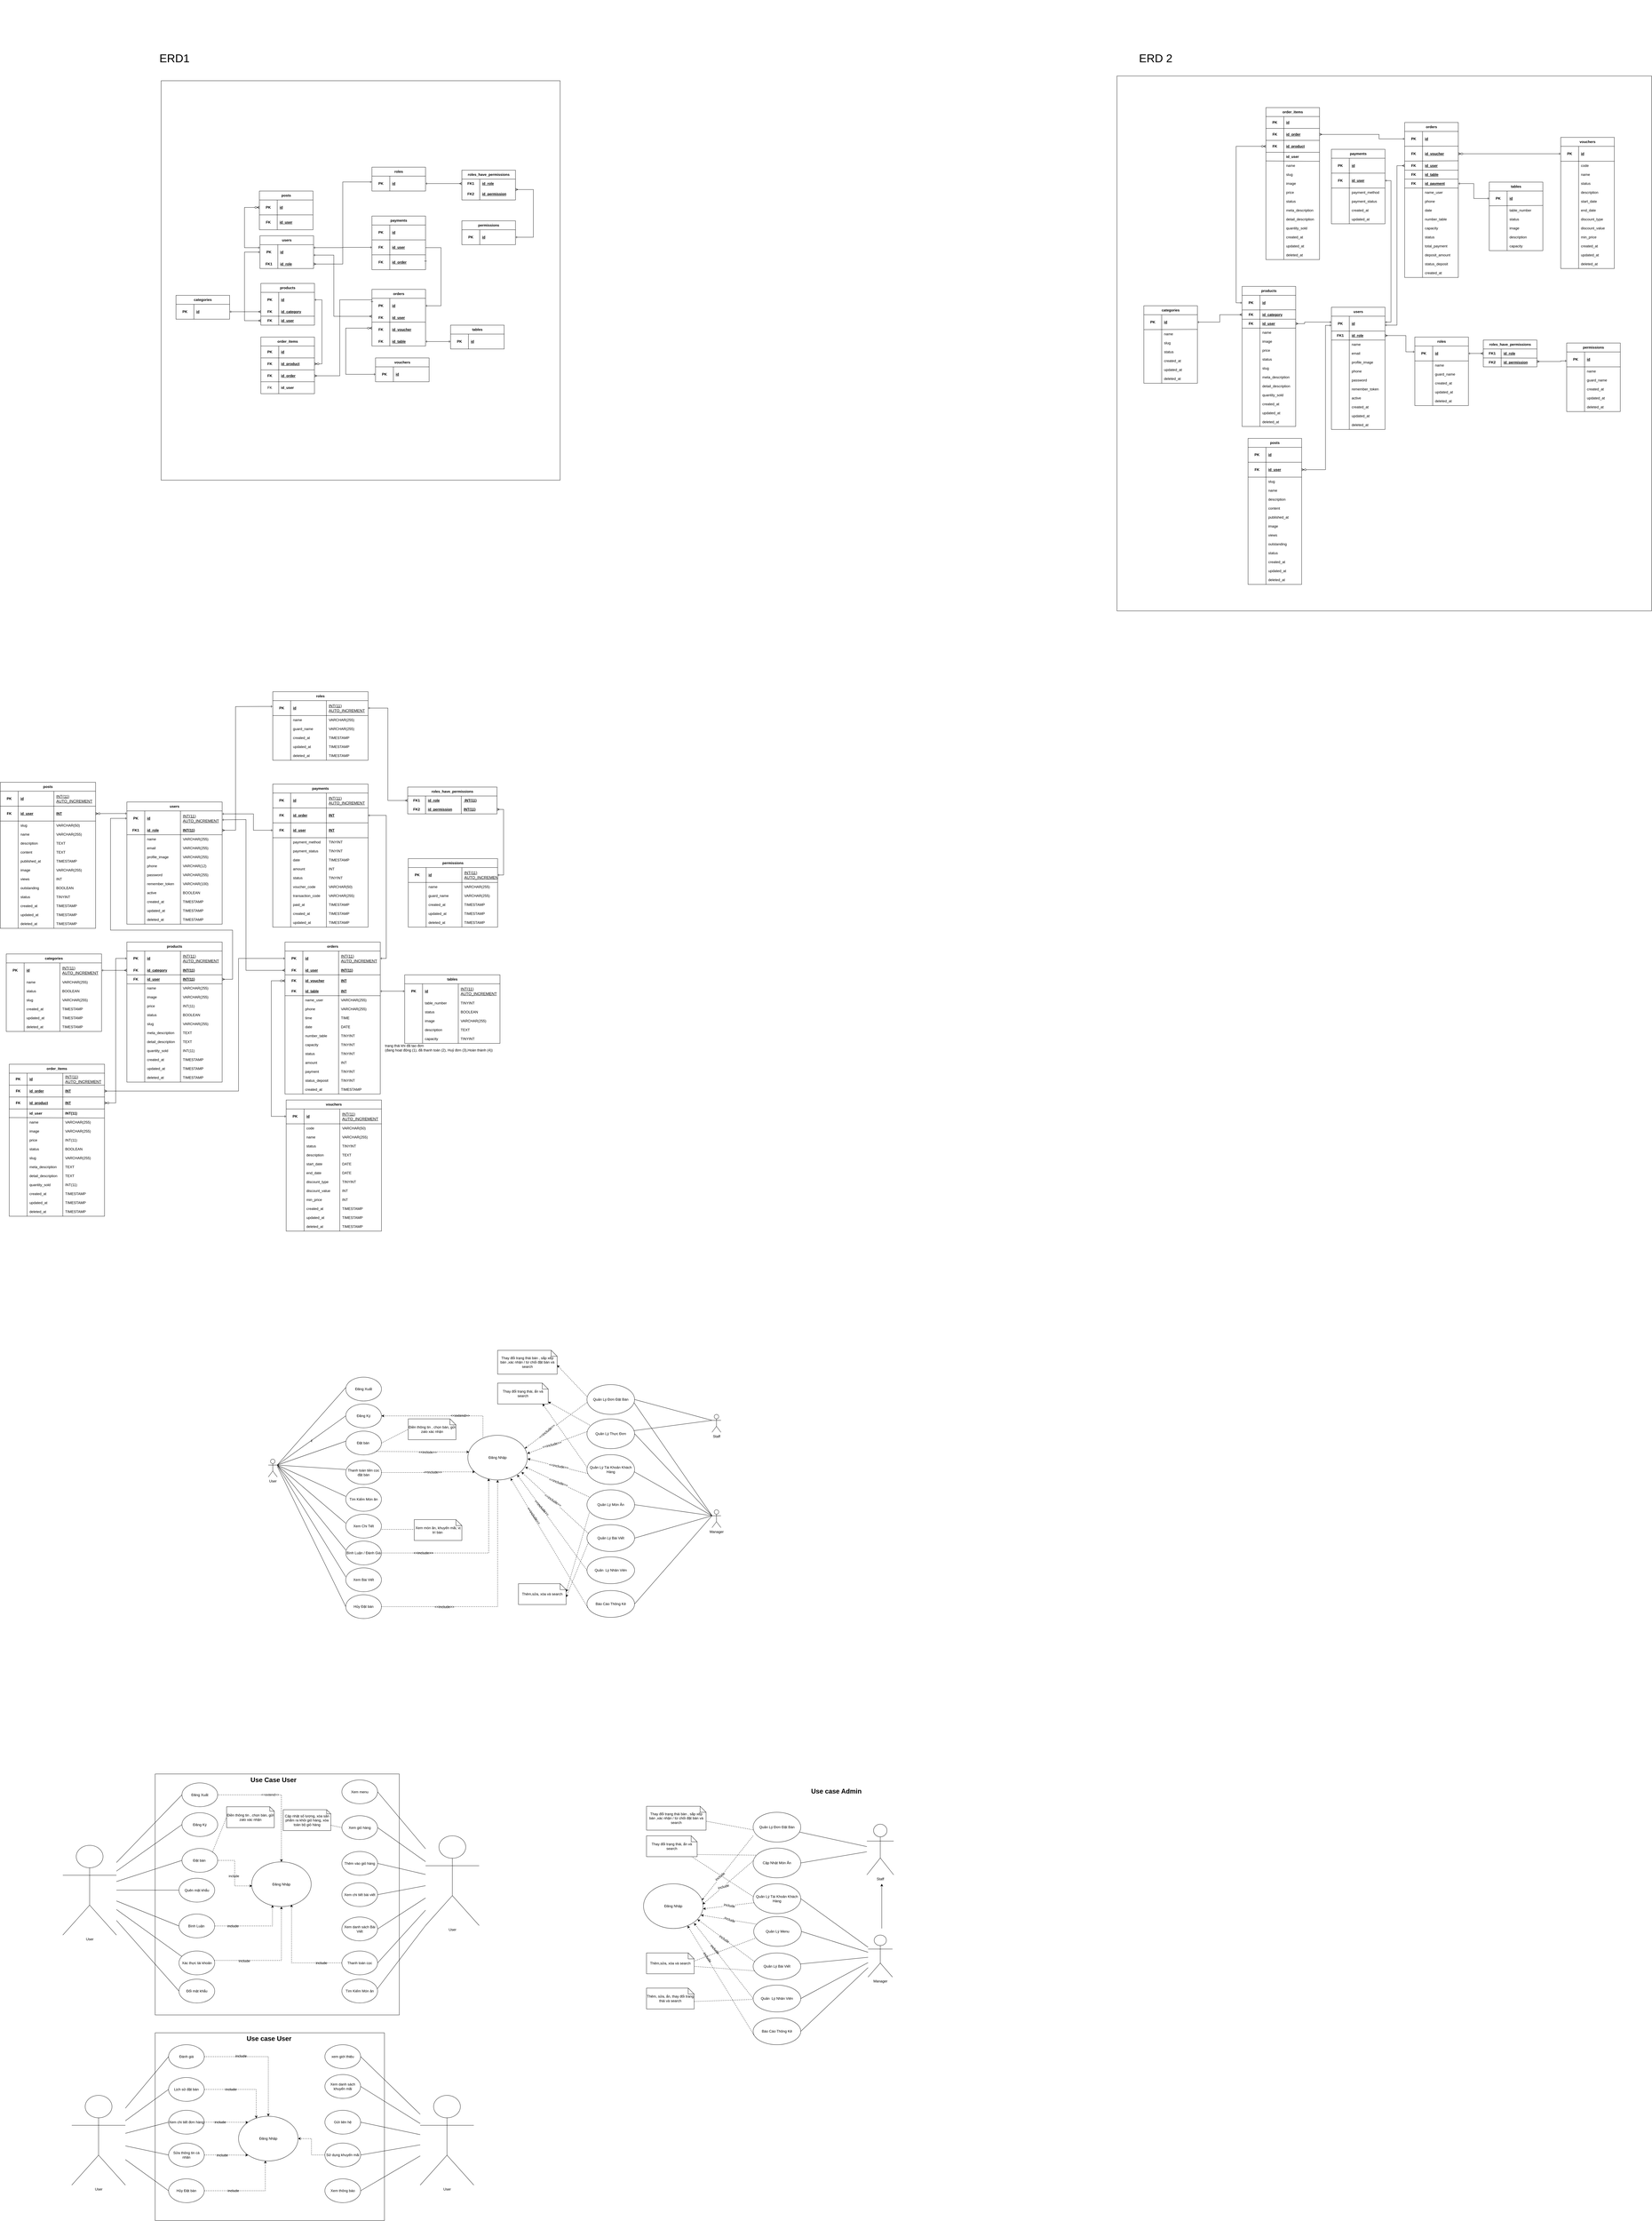 <mxfile version="27.1.4">
  <diagram name="Page-1" id="rp7l90gZu1hTliIZRfsK">
    <mxGraphModel dx="4074" dy="6901" grid="1" gridSize="10" guides="1" tooltips="1" connect="1" arrows="1" fold="1" page="1" pageScale="1" pageWidth="3300" pageHeight="4681" math="0" shadow="0">
      <root>
        <mxCell id="0" />
        <mxCell id="1" parent="0" />
        <mxCell id="E765dasY7j9QHZRJCHGW-566" value="" style="whiteSpace=wrap;html=1;aspect=fixed;" parent="1" vertex="1">
          <mxGeometry x="3780" y="-4056" width="1795" height="1795" as="geometry" />
        </mxCell>
        <mxCell id="6gOHBqlI9W8kCxbK_Y7K-60" value="z" style="rounded=0;orthogonalLoop=1;jettySize=auto;html=1;exitX=1;exitY=0.333;exitDx=0;exitDy=0;exitPerimeter=0;fontFamily=Helvetica;fontSize=12;fontColor=default;entryX=0;entryY=0.5;entryDx=0;entryDy=0;endArrow=none;endFill=0;labelBackgroundColor=none;" parent="1" source="6gOHBqlI9W8kCxbK_Y7K-63" edge="1">
          <mxGeometry relative="1" as="geometry">
            <mxPoint x="1190" y="440" as="targetPoint" />
          </mxGeometry>
        </mxCell>
        <mxCell id="6gOHBqlI9W8kCxbK_Y7K-61" style="rounded=0;orthogonalLoop=1;jettySize=auto;html=1;exitX=1;exitY=0.333;exitDx=0;exitDy=0;exitPerimeter=0;fontFamily=Helvetica;fontSize=12;fontColor=default;entryX=0;entryY=0.5;entryDx=0;entryDy=0;endArrow=none;endFill=0;labelBackgroundColor=none;" parent="1" source="6gOHBqlI9W8kCxbK_Y7K-63" edge="1">
          <mxGeometry relative="1" as="geometry">
            <mxPoint x="1190.0" y="345" as="targetPoint" />
          </mxGeometry>
        </mxCell>
        <mxCell id="6gOHBqlI9W8kCxbK_Y7K-62" style="rounded=0;orthogonalLoop=1;jettySize=auto;html=1;exitX=1;exitY=0.333;exitDx=0;exitDy=0;exitPerimeter=0;fontFamily=Helvetica;fontSize=12;fontColor=default;entryX=0;entryY=0.5;entryDx=0;entryDy=0;endArrow=none;endFill=0;labelBackgroundColor=none;" parent="1" source="6gOHBqlI9W8kCxbK_Y7K-63" edge="1">
          <mxGeometry relative="1" as="geometry">
            <mxPoint x="1190.0" y="890" as="targetPoint" />
          </mxGeometry>
        </mxCell>
        <mxCell id="6gOHBqlI9W8kCxbK_Y7K-63" value="User" style="shape=umlActor;verticalLabelPosition=bottom;verticalAlign=top;html=1;outlineConnect=0;labelBackgroundColor=none;" parent="1" vertex="1">
          <mxGeometry x="930" y="585" width="30" height="60" as="geometry" />
        </mxCell>
        <mxCell id="6gOHBqlI9W8kCxbK_Y7K-64" style="rounded=0;orthogonalLoop=1;jettySize=auto;html=1;exitX=0;exitY=0.333;exitDx=0;exitDy=0;exitPerimeter=0;entryX=0.985;entryY=0.601;entryDx=0;entryDy=0;endArrow=none;endFill=0;entryPerimeter=0;labelBackgroundColor=none;fontColor=default;" parent="1" source="6gOHBqlI9W8kCxbK_Y7K-70" target="6gOHBqlI9W8kCxbK_Y7K-113" edge="1">
          <mxGeometry relative="1" as="geometry">
            <mxPoint x="2160" y="395" as="targetPoint" />
          </mxGeometry>
        </mxCell>
        <mxCell id="6gOHBqlI9W8kCxbK_Y7K-65" style="rounded=0;orthogonalLoop=1;jettySize=auto;html=1;exitX=0;exitY=0.333;exitDx=0;exitDy=0;exitPerimeter=0;entryX=0.975;entryY=0.56;entryDx=0;entryDy=0;endArrow=none;endFill=0;entryPerimeter=0;labelBackgroundColor=none;fontColor=default;" parent="1" source="6gOHBqlI9W8kCxbK_Y7K-70" target="6gOHBqlI9W8kCxbK_Y7K-114" edge="1">
          <mxGeometry relative="1" as="geometry">
            <mxPoint x="2160" y="515.0" as="targetPoint" />
          </mxGeometry>
        </mxCell>
        <mxCell id="6gOHBqlI9W8kCxbK_Y7K-66" style="rounded=0;orthogonalLoop=1;jettySize=auto;html=1;exitX=0;exitY=0.333;exitDx=0;exitDy=0;exitPerimeter=0;endArrow=none;endFill=0;entryX=1;entryY=0.5;entryDx=0;entryDy=0;labelBackgroundColor=none;fontColor=default;" parent="1" source="6gOHBqlI9W8kCxbK_Y7K-70" target="6gOHBqlI9W8kCxbK_Y7K-115" edge="1">
          <mxGeometry relative="1" as="geometry">
            <mxPoint x="2160" y="635.0" as="targetPoint" />
          </mxGeometry>
        </mxCell>
        <mxCell id="6gOHBqlI9W8kCxbK_Y7K-67" style="rounded=0;orthogonalLoop=1;jettySize=auto;html=1;entryX=1;entryY=0.5;entryDx=0;entryDy=0;endArrow=none;endFill=0;labelBackgroundColor=none;fontColor=default;" parent="1" target="6gOHBqlI9W8kCxbK_Y7K-116" edge="1">
          <mxGeometry relative="1" as="geometry">
            <mxPoint x="2420" y="775" as="sourcePoint" />
            <mxPoint x="2160" y="755.0" as="targetPoint" />
          </mxGeometry>
        </mxCell>
        <mxCell id="6gOHBqlI9W8kCxbK_Y7K-68" style="rounded=0;orthogonalLoop=1;jettySize=auto;html=1;exitX=0;exitY=0.333;exitDx=0;exitDy=0;exitPerimeter=0;entryX=1;entryY=0.5;entryDx=0;entryDy=0;endArrow=none;endFill=0;labelBackgroundColor=none;fontColor=default;" parent="1" source="6gOHBqlI9W8kCxbK_Y7K-70" target="6gOHBqlI9W8kCxbK_Y7K-117" edge="1">
          <mxGeometry relative="1" as="geometry">
            <mxPoint x="2160" y="875" as="targetPoint" />
          </mxGeometry>
        </mxCell>
        <mxCell id="6gOHBqlI9W8kCxbK_Y7K-69" style="rounded=0;orthogonalLoop=1;jettySize=auto;html=1;exitX=0;exitY=0.333;exitDx=0;exitDy=0;exitPerimeter=0;entryX=1;entryY=0.5;entryDx=0;entryDy=0;endArrow=none;endFill=0;labelBackgroundColor=none;fontColor=default;" parent="1" source="6gOHBqlI9W8kCxbK_Y7K-70" target="6gOHBqlI9W8kCxbK_Y7K-118" edge="1">
          <mxGeometry relative="1" as="geometry">
            <mxPoint x="2160" y="995" as="targetPoint" />
          </mxGeometry>
        </mxCell>
        <mxCell id="6gOHBqlI9W8kCxbK_Y7K-70" value="Manager" style="shape=umlActor;verticalLabelPosition=bottom;verticalAlign=top;html=1;outlineConnect=0;labelBackgroundColor=none;" parent="1" vertex="1">
          <mxGeometry x="2420" y="755" width="30" height="60" as="geometry" />
        </mxCell>
        <mxCell id="6gOHBqlI9W8kCxbK_Y7K-71" value="" style="endArrow=none;html=1;rounded=0;entryX=0;entryY=0.5;entryDx=0;entryDy=0;labelBackgroundColor=none;fontColor=default;" parent="1" edge="1">
          <mxGeometry width="50" height="50" relative="1" as="geometry">
            <mxPoint x="960" y="605" as="sourcePoint" />
            <mxPoint x="1190" y="525" as="targetPoint" />
          </mxGeometry>
        </mxCell>
        <mxCell id="6gOHBqlI9W8kCxbK_Y7K-72" value="" style="endArrow=none;html=1;rounded=0;entryX=0;entryY=0.5;entryDx=0;entryDy=0;labelBackgroundColor=none;fontColor=default;" parent="1" edge="1">
          <mxGeometry width="50" height="50" relative="1" as="geometry">
            <mxPoint x="960" y="605" as="sourcePoint" />
            <mxPoint x="1190" y="620" as="targetPoint" />
          </mxGeometry>
        </mxCell>
        <mxCell id="6gOHBqlI9W8kCxbK_Y7K-73" value="" style="endArrow=none;html=1;rounded=0;entryX=0;entryY=0.5;entryDx=0;entryDy=0;labelBackgroundColor=none;fontColor=default;" parent="1" edge="1">
          <mxGeometry width="50" height="50" relative="1" as="geometry">
            <mxPoint x="960" y="605" as="sourcePoint" />
            <mxPoint x="1190.0" y="710" as="targetPoint" />
          </mxGeometry>
        </mxCell>
        <mxCell id="6gOHBqlI9W8kCxbK_Y7K-74" value="" style="endArrow=none;html=1;rounded=0;entryX=0;entryY=0.5;entryDx=0;entryDy=0;exitX=1;exitY=0.333;exitDx=0;exitDy=0;exitPerimeter=0;labelBackgroundColor=none;fontColor=default;" parent="1" source="6gOHBqlI9W8kCxbK_Y7K-63" edge="1">
          <mxGeometry width="50" height="50" relative="1" as="geometry">
            <mxPoint x="960" y="625" as="sourcePoint" />
            <mxPoint x="1190.0" y="800" as="targetPoint" />
          </mxGeometry>
        </mxCell>
        <mxCell id="6gOHBqlI9W8kCxbK_Y7K-75" value="Đăng Nhập" style="ellipse;whiteSpace=wrap;html=1;labelBackgroundColor=none;" parent="1" vertex="1">
          <mxGeometry x="1600" y="505" width="200" height="150" as="geometry" />
        </mxCell>
        <mxCell id="6gOHBqlI9W8kCxbK_Y7K-76" style="rounded=0;orthogonalLoop=1;jettySize=auto;html=1;exitX=0;exitY=0.5;exitDx=0;exitDy=0;entryX=0.955;entryY=0.297;entryDx=0;entryDy=0;dashed=1;endArrow=classicThin;endFill=1;entryPerimeter=0;labelBackgroundColor=none;fontColor=default;" parent="1" target="6gOHBqlI9W8kCxbK_Y7K-75" edge="1">
          <mxGeometry relative="1" as="geometry">
            <mxPoint x="2000" y="395" as="sourcePoint" />
            <mxPoint x="1733" y="554.35" as="targetPoint" />
          </mxGeometry>
        </mxCell>
        <mxCell id="6gOHBqlI9W8kCxbK_Y7K-143" value="&lt;span style=&quot;font-size: 12px; background-color: rgb(255, 255, 255);&quot;&gt;&amp;lt;&amp;lt;include&amp;gt;&amp;gt;&lt;/span&gt;" style="edgeLabel;html=1;align=center;verticalAlign=middle;resizable=0;points=[];rotation=-40;labelBackgroundColor=none;" parent="6gOHBqlI9W8kCxbK_Y7K-76" vertex="1" connectable="0">
          <mxGeometry x="0.279" y="-2" relative="1" as="geometry">
            <mxPoint as="offset" />
          </mxGeometry>
        </mxCell>
        <mxCell id="6gOHBqlI9W8kCxbK_Y7K-77" style="rounded=0;orthogonalLoop=1;jettySize=auto;html=1;exitX=0.008;exitY=0.436;exitDx=0;exitDy=0;dashed=1;endArrow=classic;endFill=1;entryX=0.887;entryY=0.99;entryDx=0;entryDy=0;entryPerimeter=0;exitPerimeter=0;labelBackgroundColor=none;fontColor=default;" parent="1" source="6gOHBqlI9W8kCxbK_Y7K-114" target="6gOHBqlI9W8kCxbK_Y7K-81" edge="1">
          <mxGeometry relative="1" as="geometry">
            <mxPoint x="1820" y="345" as="targetPoint" />
            <mxPoint x="2000" y="495.0" as="sourcePoint" />
          </mxGeometry>
        </mxCell>
        <mxCell id="6gOHBqlI9W8kCxbK_Y7K-78" style="rounded=0;orthogonalLoop=1;jettySize=auto;html=1;exitX=0.006;exitY=0.425;exitDx=0;exitDy=0;endArrow=classic;endFill=1;dashed=1;entryX=0.998;entryY=0.409;entryDx=0;entryDy=0;exitPerimeter=0;entryPerimeter=0;labelBackgroundColor=none;fontColor=default;" parent="1" source="6gOHBqlI9W8kCxbK_Y7K-115" target="6gOHBqlI9W8kCxbK_Y7K-75" edge="1">
          <mxGeometry relative="1" as="geometry">
            <mxPoint x="2000" y="635.0" as="sourcePoint" />
            <mxPoint x="1750.0" y="595" as="targetPoint" />
          </mxGeometry>
        </mxCell>
        <mxCell id="6gOHBqlI9W8kCxbK_Y7K-142" value="&lt;span style=&quot;font-size: 12px; background-color: rgb(255, 255, 255);&quot;&gt;&amp;lt;&amp;lt;include&amp;gt;&amp;gt;&lt;/span&gt;" style="edgeLabel;html=1;align=center;verticalAlign=middle;resizable=0;points=[];rotation=-15;labelBackgroundColor=none;" parent="6gOHBqlI9W8kCxbK_Y7K-78" vertex="1" connectable="0">
          <mxGeometry x="0.189" relative="1" as="geometry">
            <mxPoint as="offset" />
          </mxGeometry>
        </mxCell>
        <mxCell id="6gOHBqlI9W8kCxbK_Y7K-79" style="rounded=0;orthogonalLoop=1;jettySize=auto;html=1;exitX=0.092;exitY=0.24;exitDx=0;exitDy=0;dashed=1;exitPerimeter=0;entryX=1;entryY=0.896;entryDx=0;entryDy=0;entryPerimeter=0;labelBackgroundColor=none;fontColor=default;" parent="1" source="6gOHBqlI9W8kCxbK_Y7K-115" target="6gOHBqlI9W8kCxbK_Y7K-81" edge="1">
          <mxGeometry relative="1" as="geometry">
            <mxPoint x="2000" y="675.0" as="sourcePoint" />
          </mxGeometry>
        </mxCell>
        <mxCell id="6gOHBqlI9W8kCxbK_Y7K-80" style="rounded=0;orthogonalLoop=1;jettySize=auto;html=1;exitX=0.028;exitY=0.323;exitDx=0;exitDy=0;entryX=0.901;entryY=0.821;entryDx=0;entryDy=0;dashed=1;endArrow=classic;endFill=1;exitPerimeter=0;entryPerimeter=0;labelBackgroundColor=none;fontColor=default;" parent="1" source="6gOHBqlI9W8kCxbK_Y7K-117" target="6gOHBqlI9W8kCxbK_Y7K-75" edge="1">
          <mxGeometry relative="1" as="geometry">
            <mxPoint x="2000" y="855.0" as="sourcePoint" />
            <mxPoint x="1720.925" y="647.872" as="targetPoint" />
          </mxGeometry>
        </mxCell>
        <mxCell id="6gOHBqlI9W8kCxbK_Y7K-139" value="&lt;span style=&quot;font-size: 12px; background-color: rgb(255, 255, 255);&quot;&gt;&amp;lt;&amp;lt;include&amp;gt;&amp;gt;&lt;/span&gt;" style="edgeLabel;html=1;align=center;verticalAlign=middle;resizable=0;points=[];rotation=35;labelBackgroundColor=none;" parent="6gOHBqlI9W8kCxbK_Y7K-80" vertex="1" connectable="0">
          <mxGeometry x="0.07" y="-1" relative="1" as="geometry">
            <mxPoint as="offset" />
          </mxGeometry>
        </mxCell>
        <mxCell id="6gOHBqlI9W8kCxbK_Y7K-81" value="&lt;font style=&quot;font-size: 12px;&quot;&gt;Thay đổi trạng thái, ẩn và search&lt;/font&gt;" style="shape=note;size=20;whiteSpace=wrap;html=1;labelBackgroundColor=none;" parent="1" vertex="1">
          <mxGeometry x="1700" y="330" width="170" height="70" as="geometry" />
        </mxCell>
        <mxCell id="6gOHBqlI9W8kCxbK_Y7K-82" value="&lt;font style=&quot;font-size: 12px;&quot;&gt;Thêm,sửa, xóa và search&lt;/font&gt;" style="shape=note;size=20;whiteSpace=wrap;html=1;labelBackgroundColor=none;" parent="1" vertex="1">
          <mxGeometry x="1770" y="1003" width="160" height="70" as="geometry" />
        </mxCell>
        <mxCell id="6gOHBqlI9W8kCxbK_Y7K-83" style="rounded=0;orthogonalLoop=1;jettySize=auto;html=1;exitX=0;exitY=0.25;exitDx=0;exitDy=0;entryX=0;entryY=0;entryDx=200;entryDy=50;entryPerimeter=0;endArrow=classic;endFill=1;dashed=1;labelBackgroundColor=none;fontColor=default;" parent="1" target="6gOHBqlI9W8kCxbK_Y7K-132" edge="1">
          <mxGeometry relative="1" as="geometry">
            <mxPoint x="2000" y="375" as="sourcePoint" />
          </mxGeometry>
        </mxCell>
        <mxCell id="6gOHBqlI9W8kCxbK_Y7K-84" style="rounded=0;orthogonalLoop=1;jettySize=auto;html=1;exitX=0.021;exitY=0.635;exitDx=0;exitDy=0;entryX=1.004;entryY=0.526;entryDx=0;entryDy=0;entryPerimeter=0;endArrow=classic;endFill=1;dashed=1;exitPerimeter=0;labelBackgroundColor=none;fontColor=default;" parent="1" source="6gOHBqlI9W8kCxbK_Y7K-114" target="6gOHBqlI9W8kCxbK_Y7K-75" edge="1">
          <mxGeometry relative="1" as="geometry">
            <mxPoint x="2000" y="515.0" as="sourcePoint" />
            <mxPoint x="1746.4" y="574.0" as="targetPoint" />
          </mxGeometry>
        </mxCell>
        <mxCell id="6gOHBqlI9W8kCxbK_Y7K-141" value="&lt;span style=&quot;font-size: 12px; background-color: rgb(255, 255, 255);&quot;&gt;&amp;lt;&amp;lt;include&amp;gt;&amp;gt;&lt;/span&gt;" style="edgeLabel;html=1;align=center;verticalAlign=middle;resizable=0;points=[];rotation=10;labelBackgroundColor=none;" parent="6gOHBqlI9W8kCxbK_Y7K-84" vertex="1" connectable="0">
          <mxGeometry x="-0.025" y="-1" relative="1" as="geometry">
            <mxPoint as="offset" />
          </mxGeometry>
        </mxCell>
        <mxCell id="6gOHBqlI9W8kCxbK_Y7K-85" style="rounded=0;orthogonalLoop=1;jettySize=auto;html=1;exitX=0.028;exitY=0.667;exitDx=0;exitDy=0;endArrow=classic;endFill=1;dashed=1;exitPerimeter=0;entryX=0;entryY=0;entryDx=160;entryDy=45;entryPerimeter=0;labelBackgroundColor=none;fontColor=default;" parent="1" source="6gOHBqlI9W8kCxbK_Y7K-117" target="6gOHBqlI9W8kCxbK_Y7K-82" edge="1">
          <mxGeometry relative="1" as="geometry">
            <mxPoint x="1850" y="985" as="targetPoint" />
            <mxPoint x="2000" y="895" as="sourcePoint" />
          </mxGeometry>
        </mxCell>
        <mxCell id="6gOHBqlI9W8kCxbK_Y7K-86" style="rounded=0;orthogonalLoop=1;jettySize=auto;html=1;exitX=0.061;exitY=0.71;exitDx=0;exitDy=0;entryX=1.003;entryY=0.389;entryDx=0;entryDy=0;entryPerimeter=0;endArrow=classic;endFill=1;dashed=1;exitPerimeter=0;labelBackgroundColor=none;fontColor=default;" parent="1" source="6gOHBqlI9W8kCxbK_Y7K-116" target="6gOHBqlI9W8kCxbK_Y7K-82" edge="1">
          <mxGeometry relative="1" as="geometry">
            <mxPoint x="2000" y="775.0" as="sourcePoint" />
          </mxGeometry>
        </mxCell>
        <mxCell id="6gOHBqlI9W8kCxbK_Y7K-87" style="rounded=0;orthogonalLoop=1;jettySize=auto;html=1;exitX=0.072;exitY=0.259;exitDx=0;exitDy=0;entryX=0.964;entryY=0.71;entryDx=0;entryDy=0;entryPerimeter=0;dashed=1;endArrow=classic;endFill=1;exitPerimeter=0;labelBackgroundColor=none;fontColor=default;" parent="1" source="6gOHBqlI9W8kCxbK_Y7K-116" target="6gOHBqlI9W8kCxbK_Y7K-75" edge="1">
          <mxGeometry relative="1" as="geometry">
            <mxPoint x="2000" y="735.0" as="sourcePoint" />
            <mxPoint x="1744.8" y="618.1" as="targetPoint" />
          </mxGeometry>
        </mxCell>
        <mxCell id="6gOHBqlI9W8kCxbK_Y7K-140" value="&lt;span style=&quot;font-size: 12px; background-color: rgb(255, 255, 255);&quot;&gt;&amp;lt;&amp;lt;include&amp;gt;&amp;gt;&lt;/span&gt;" style="edgeLabel;html=1;align=center;verticalAlign=middle;resizable=0;points=[];rotation=20;labelBackgroundColor=none;" parent="6gOHBqlI9W8kCxbK_Y7K-87" vertex="1" connectable="0">
          <mxGeometry x="-0.012" y="-1" relative="1" as="geometry">
            <mxPoint as="offset" />
          </mxGeometry>
        </mxCell>
        <mxCell id="6gOHBqlI9W8kCxbK_Y7K-95" value="Xem món ăn, khuyến mãi, vị trí bàn&amp;nbsp;" style="shape=note;size=20;whiteSpace=wrap;html=1;labelBackgroundColor=none;" parent="1" vertex="1">
          <mxGeometry x="1420" y="788" width="160" height="70" as="geometry" />
        </mxCell>
        <mxCell id="6gOHBqlI9W8kCxbK_Y7K-96" style="edgeStyle=orthogonalEdgeStyle;rounded=0;orthogonalLoop=1;jettySize=auto;html=1;fontFamily=Helvetica;fontSize=12;fontColor=default;dashed=1;exitX=1.006;exitY=0.636;exitDx=0;exitDy=0;exitPerimeter=0;endArrow=none;startFill=0;labelBackgroundColor=none;" parent="1" source="6gOHBqlI9W8kCxbK_Y7K-110" edge="1">
          <mxGeometry relative="1" as="geometry">
            <mxPoint x="1320" y="820" as="sourcePoint" />
            <mxPoint x="1420" y="821" as="targetPoint" />
          </mxGeometry>
        </mxCell>
        <mxCell id="6gOHBqlI9W8kCxbK_Y7K-97" value="" style="edgeLabel;html=1;align=center;verticalAlign=middle;resizable=0;points=[];rounded=1;shadow=0;fontFamily=Helvetica;fontSize=12;fillColor=none;labelBackgroundColor=none;" parent="6gOHBqlI9W8kCxbK_Y7K-96" vertex="1" connectable="0">
          <mxGeometry x="-0.142" y="2" relative="1" as="geometry">
            <mxPoint x="2" y="-9" as="offset" />
          </mxGeometry>
        </mxCell>
        <mxCell id="6gOHBqlI9W8kCxbK_Y7K-98" style="edgeStyle=orthogonalEdgeStyle;rounded=0;orthogonalLoop=1;jettySize=auto;html=1;exitX=1;exitY=0.5;exitDx=0;exitDy=0;entryX=0.254;entryY=0.064;entryDx=0;entryDy=0;entryPerimeter=0;fontFamily=Helvetica;fontSize=12;fontColor=default;dashed=1;endArrow=none;endFill=0;startArrow=classic;startFill=1;labelBackgroundColor=none;" parent="1" source="6gOHBqlI9W8kCxbK_Y7K-103" target="6gOHBqlI9W8kCxbK_Y7K-75" edge="1">
          <mxGeometry relative="1" as="geometry">
            <mxPoint x="1080.0" y="455" as="sourcePoint" />
          </mxGeometry>
        </mxCell>
        <mxCell id="6gOHBqlI9W8kCxbK_Y7K-99" value="&amp;lt;&amp;lt;extend&amp;gt;&amp;gt;" style="edgeLabel;html=1;align=center;verticalAlign=middle;resizable=0;points=[];rounded=1;shadow=0;fontFamily=Helvetica;fontSize=12;fillColor=none;labelBackgroundColor=none;" parent="6gOHBqlI9W8kCxbK_Y7K-98" vertex="1" connectable="0">
          <mxGeometry x="0.27" y="1" relative="1" as="geometry">
            <mxPoint as="offset" />
          </mxGeometry>
        </mxCell>
        <mxCell id="6gOHBqlI9W8kCxbK_Y7K-100" style="edgeStyle=orthogonalEdgeStyle;rounded=0;orthogonalLoop=1;jettySize=auto;html=1;exitX=1;exitY=0.5;exitDx=0;exitDy=0;entryX=0.35;entryY=0.967;entryDx=0;entryDy=0;entryPerimeter=0;fontFamily=Helvetica;fontSize=12;fontColor=default;dashed=1;labelBackgroundColor=none;" parent="1" source="6gOHBqlI9W8kCxbK_Y7K-111" target="6gOHBqlI9W8kCxbK_Y7K-75" edge="1">
          <mxGeometry relative="1" as="geometry">
            <mxPoint x="1080.0" y="1000" as="sourcePoint" />
          </mxGeometry>
        </mxCell>
        <mxCell id="6gOHBqlI9W8kCxbK_Y7K-101" value="&amp;lt;&amp;lt;include&amp;gt;&amp;gt;" style="edgeLabel;html=1;align=center;verticalAlign=middle;resizable=0;points=[];rounded=1;shadow=0;fontFamily=Helvetica;fontSize=12;fillColor=none;labelBackgroundColor=none;" parent="6gOHBqlI9W8kCxbK_Y7K-100" vertex="1" connectable="0">
          <mxGeometry x="-0.541" y="5" relative="1" as="geometry">
            <mxPoint y="5" as="offset" />
          </mxGeometry>
        </mxCell>
        <mxCell id="6gOHBqlI9W8kCxbK_Y7K-102" style="rounded=0;orthogonalLoop=1;jettySize=auto;html=1;exitX=0;exitY=0.5;exitDx=0;exitDy=0;fontFamily=Helvetica;fontSize=12;fontColor=default;endArrow=none;endFill=0;labelBackgroundColor=none;" parent="1" edge="1">
          <mxGeometry relative="1" as="geometry">
            <mxPoint x="960" y="605" as="targetPoint" />
            <mxPoint x="1190.0" y="980" as="sourcePoint" />
          </mxGeometry>
        </mxCell>
        <mxCell id="6gOHBqlI9W8kCxbK_Y7K-103" value="Đăng Ký" style="ellipse;whiteSpace=wrap;html=1;labelBackgroundColor=none;" parent="1" vertex="1">
          <mxGeometry x="1190" y="400" width="120" height="80" as="geometry" />
        </mxCell>
        <mxCell id="6gOHBqlI9W8kCxbK_Y7K-104" value="Đăng Xuất" style="ellipse;whiteSpace=wrap;html=1;labelBackgroundColor=none;" parent="1" vertex="1">
          <mxGeometry x="1190" y="310" width="120" height="80" as="geometry" />
        </mxCell>
        <mxCell id="6gOHBqlI9W8kCxbK_Y7K-105" value="Đặt bàn&amp;nbsp;" style="ellipse;whiteSpace=wrap;html=1;labelBackgroundColor=none;" parent="1" vertex="1">
          <mxGeometry x="1190" y="491" width="120" height="80" as="geometry" />
        </mxCell>
        <mxCell id="6gOHBqlI9W8kCxbK_Y7K-106" style="edgeStyle=orthogonalEdgeStyle;rounded=0;orthogonalLoop=1;jettySize=auto;html=1;exitX=1;exitY=0.5;exitDx=0;exitDy=0;entryX=0.122;entryY=0.818;entryDx=0;entryDy=0;dashed=1;entryPerimeter=0;labelBackgroundColor=none;fontColor=default;" parent="1" source="6gOHBqlI9W8kCxbK_Y7K-108" target="6gOHBqlI9W8kCxbK_Y7K-75" edge="1">
          <mxGeometry relative="1" as="geometry" />
        </mxCell>
        <mxCell id="6gOHBqlI9W8kCxbK_Y7K-107" value="&amp;lt;&amp;lt;include&amp;gt;&amp;gt;" style="edgeLabel;html=1;align=center;verticalAlign=middle;resizable=0;points=[];labelBackgroundColor=none;" parent="6gOHBqlI9W8kCxbK_Y7K-106" vertex="1" connectable="0">
          <mxGeometry x="0.098" y="-1" relative="1" as="geometry">
            <mxPoint as="offset" />
          </mxGeometry>
        </mxCell>
        <mxCell id="6gOHBqlI9W8kCxbK_Y7K-108" value="Thanh toàn tiền cọc đặt bàn" style="ellipse;whiteSpace=wrap;html=1;labelBackgroundColor=none;" parent="1" vertex="1">
          <mxGeometry x="1190" y="590" width="120" height="80" as="geometry" />
        </mxCell>
        <mxCell id="6gOHBqlI9W8kCxbK_Y7K-109" value="Tìm Kiếm Món ăn" style="ellipse;whiteSpace=wrap;html=1;labelBackgroundColor=none;" parent="1" vertex="1">
          <mxGeometry x="1190" y="680" width="120" height="80" as="geometry" />
        </mxCell>
        <mxCell id="6gOHBqlI9W8kCxbK_Y7K-110" value="Xem Chi Tiết" style="ellipse;whiteSpace=wrap;html=1;labelBackgroundColor=none;" parent="1" vertex="1">
          <mxGeometry x="1190" y="770" width="120" height="80" as="geometry" />
        </mxCell>
        <mxCell id="6gOHBqlI9W8kCxbK_Y7K-111" value="Bình Luận / Đánh Giá" style="ellipse;whiteSpace=wrap;html=1;labelBackgroundColor=none;" parent="1" vertex="1">
          <mxGeometry x="1190" y="860" width="120" height="80" as="geometry" />
        </mxCell>
        <mxCell id="6gOHBqlI9W8kCxbK_Y7K-112" value="Xem Bài Viết" style="ellipse;whiteSpace=wrap;html=1;labelBackgroundColor=none;" parent="1" vertex="1">
          <mxGeometry x="1190" y="950" width="120" height="80" as="geometry" />
        </mxCell>
        <mxCell id="6gOHBqlI9W8kCxbK_Y7K-113" value="Quản Lý Đơn Đặt Bàn" style="ellipse;whiteSpace=wrap;html=1;labelBackgroundColor=none;" parent="1" vertex="1">
          <mxGeometry x="2000" y="335" width="160" height="100" as="geometry" />
        </mxCell>
        <mxCell id="6gOHBqlI9W8kCxbK_Y7K-114" value="Quản Lý Tài Khoản Khách Hàng" style="ellipse;whiteSpace=wrap;html=1;labelBackgroundColor=none;" parent="1" vertex="1">
          <mxGeometry x="2000" y="570" width="160" height="100" as="geometry" />
        </mxCell>
        <mxCell id="6gOHBqlI9W8kCxbK_Y7K-115" value="Quản Lý Thực Đơn" style="ellipse;whiteSpace=wrap;html=1;labelBackgroundColor=none;" parent="1" vertex="1">
          <mxGeometry x="2000" y="450" width="160" height="100" as="geometry" />
        </mxCell>
        <mxCell id="6gOHBqlI9W8kCxbK_Y7K-116" value="Quản Lý Món Ăn" style="ellipse;whiteSpace=wrap;html=1;labelBackgroundColor=none;" parent="1" vertex="1">
          <mxGeometry x="2000" y="688" width="160" height="100" as="geometry" />
        </mxCell>
        <mxCell id="6gOHBqlI9W8kCxbK_Y7K-117" value="Quản Lý Bài Viết" style="ellipse;whiteSpace=wrap;html=1;labelBackgroundColor=none;" parent="1" vertex="1">
          <mxGeometry x="2000" y="805" width="160" height="90" as="geometry" />
        </mxCell>
        <mxCell id="6gOHBqlI9W8kCxbK_Y7K-118" value="Báo Cáo Thông Kê" style="ellipse;whiteSpace=wrap;html=1;labelBackgroundColor=none;" parent="1" vertex="1">
          <mxGeometry x="2000" y="1026" width="160" height="90" as="geometry" />
        </mxCell>
        <mxCell id="6gOHBqlI9W8kCxbK_Y7K-119" style="rounded=0;orthogonalLoop=1;jettySize=auto;html=1;exitX=1;exitY=0.5;exitDx=0;exitDy=0;entryX=0;entryY=0.5;entryDx=0;entryDy=0;entryPerimeter=0;endArrow=none;startFill=0;dashed=1;labelBackgroundColor=none;fontColor=default;" parent="1" source="6gOHBqlI9W8kCxbK_Y7K-105" target="6gOHBqlI9W8kCxbK_Y7K-123" edge="1">
          <mxGeometry relative="1" as="geometry">
            <mxPoint x="1370" y="530" as="targetPoint" />
          </mxGeometry>
        </mxCell>
        <mxCell id="6gOHBqlI9W8kCxbK_Y7K-122" style="rounded=0;orthogonalLoop=1;jettySize=auto;html=1;exitX=0;exitY=0.5;exitDx=0;exitDy=0;endArrow=none;startFill=0;labelBackgroundColor=none;fontColor=default;" parent="1" source="6gOHBqlI9W8kCxbK_Y7K-121" edge="1">
          <mxGeometry relative="1" as="geometry">
            <mxPoint x="960" y="609.064" as="targetPoint" />
          </mxGeometry>
        </mxCell>
        <mxCell id="6gOHBqlI9W8kCxbK_Y7K-149" style="edgeStyle=orthogonalEdgeStyle;rounded=0;orthogonalLoop=1;jettySize=auto;html=1;exitX=1;exitY=0.5;exitDx=0;exitDy=0;entryX=0.5;entryY=1;entryDx=0;entryDy=0;dashed=1;labelBackgroundColor=none;fontColor=default;" parent="1" source="6gOHBqlI9W8kCxbK_Y7K-121" target="6gOHBqlI9W8kCxbK_Y7K-75" edge="1">
          <mxGeometry relative="1" as="geometry" />
        </mxCell>
        <mxCell id="6gOHBqlI9W8kCxbK_Y7K-150" value="&lt;span style=&quot;font-size: 12px;&quot;&gt;&amp;lt;&amp;lt;include&amp;gt;&amp;gt;&lt;/span&gt;" style="edgeLabel;html=1;align=center;verticalAlign=middle;resizable=0;points=[];labelBackgroundColor=none;" parent="6gOHBqlI9W8kCxbK_Y7K-149" vertex="1" connectable="0">
          <mxGeometry x="-0.482" y="-1" relative="1" as="geometry">
            <mxPoint as="offset" />
          </mxGeometry>
        </mxCell>
        <mxCell id="6gOHBqlI9W8kCxbK_Y7K-121" value="Hủy Đặt bàn" style="ellipse;whiteSpace=wrap;html=1;labelBackgroundColor=none;" parent="1" vertex="1">
          <mxGeometry x="1190" y="1040" width="120" height="80" as="geometry" />
        </mxCell>
        <mxCell id="6gOHBqlI9W8kCxbK_Y7K-123" value="Điền thông tin , chọn bàn, gửi zalo xác nhận" style="shape=note;size=20;whiteSpace=wrap;html=1;labelBackgroundColor=none;" parent="1" vertex="1">
          <mxGeometry x="1400" y="450" width="160" height="70" as="geometry" />
        </mxCell>
        <mxCell id="6gOHBqlI9W8kCxbK_Y7K-128" style="rounded=0;orthogonalLoop=1;jettySize=auto;html=1;exitX=0;exitY=0.333;exitDx=0;exitDy=0;exitPerimeter=0;entryX=1;entryY=0.5;entryDx=0;entryDy=0;endArrow=none;startFill=0;labelBackgroundColor=none;fontColor=default;" parent="1" source="6gOHBqlI9W8kCxbK_Y7K-125" target="6gOHBqlI9W8kCxbK_Y7K-113" edge="1">
          <mxGeometry relative="1" as="geometry" />
        </mxCell>
        <mxCell id="6gOHBqlI9W8kCxbK_Y7K-125" value="Staff" style="shape=umlActor;verticalLabelPosition=bottom;verticalAlign=top;html=1;outlineConnect=0;labelBackgroundColor=none;" parent="1" vertex="1">
          <mxGeometry x="2420" y="435" width="30" height="60" as="geometry" />
        </mxCell>
        <mxCell id="6gOHBqlI9W8kCxbK_Y7K-129" style="rounded=0;orthogonalLoop=1;jettySize=auto;html=1;exitX=0;exitY=0.333;exitDx=0;exitDy=0;exitPerimeter=0;entryX=0.982;entryY=0.396;entryDx=0;entryDy=0;entryPerimeter=0;endArrow=none;startFill=0;labelBackgroundColor=none;fontColor=default;" parent="1" source="6gOHBqlI9W8kCxbK_Y7K-125" target="6gOHBqlI9W8kCxbK_Y7K-115" edge="1">
          <mxGeometry relative="1" as="geometry" />
        </mxCell>
        <mxCell id="6gOHBqlI9W8kCxbK_Y7K-132" value="&lt;font style=&quot;font-size: 12px;&quot;&gt;Thay đổi trạng thái bàn , sắp xếp bàn ,xác nhận / từ chối đặt bàn và search&lt;/font&gt;" style="shape=note;size=20;whiteSpace=wrap;html=1;labelBackgroundColor=none;" parent="1" vertex="1">
          <mxGeometry x="1700" y="220" width="200" height="80" as="geometry" />
        </mxCell>
        <mxCell id="6gOHBqlI9W8kCxbK_Y7K-134" value="Quản&amp;nbsp; Lý Nhân Viên" style="ellipse;whiteSpace=wrap;html=1;labelBackgroundColor=none;" parent="1" vertex="1">
          <mxGeometry x="2000" y="913" width="160" height="90" as="geometry" />
        </mxCell>
        <mxCell id="6gOHBqlI9W8kCxbK_Y7K-135" style="rounded=0;orthogonalLoop=1;jettySize=auto;html=1;exitX=0;exitY=0.5;exitDx=0;exitDy=0;entryX=0.829;entryY=0.881;entryDx=0;entryDy=0;entryPerimeter=0;dashed=1;labelBackgroundColor=none;fontColor=default;" parent="1" source="6gOHBqlI9W8kCxbK_Y7K-134" target="6gOHBqlI9W8kCxbK_Y7K-75" edge="1">
          <mxGeometry relative="1" as="geometry" />
        </mxCell>
        <mxCell id="6gOHBqlI9W8kCxbK_Y7K-138" value="&lt;span style=&quot;font-size: 12px;&quot;&gt;&amp;lt;&amp;lt;include&amp;gt;&amp;gt;&lt;/span&gt;" style="edgeLabel;html=1;align=center;verticalAlign=middle;resizable=0;points=[];whiteSpace=wrap;labelBackgroundColor=none;rotation=48;" parent="6gOHBqlI9W8kCxbK_Y7K-135" vertex="1" connectable="0">
          <mxGeometry x="0.302" y="-1" relative="1" as="geometry">
            <mxPoint as="offset" />
          </mxGeometry>
        </mxCell>
        <mxCell id="6gOHBqlI9W8kCxbK_Y7K-93" style="rounded=0;orthogonalLoop=1;jettySize=auto;html=1;exitX=0.015;exitY=0.639;exitDx=0;exitDy=0;entryX=0.718;entryY=0.961;entryDx=0;entryDy=0;entryPerimeter=0;endArrow=classic;endFill=1;dashed=1;exitPerimeter=0;labelBackgroundColor=none;fontColor=default;" parent="1" source="6gOHBqlI9W8kCxbK_Y7K-118" target="6gOHBqlI9W8kCxbK_Y7K-75" edge="1">
          <mxGeometry relative="1" as="geometry">
            <mxPoint x="1988.1" y="980.47" as="sourcePoint" />
            <mxPoint x="1691.7" y="665.42" as="targetPoint" />
          </mxGeometry>
        </mxCell>
        <mxCell id="6gOHBqlI9W8kCxbK_Y7K-137" value="&lt;span style=&quot;font-size: 12px;&quot;&gt;&amp;lt;&amp;lt;include&amp;gt;&amp;gt;&lt;/span&gt;" style="edgeLabel;html=1;align=center;verticalAlign=middle;resizable=0;points=[];rotation=55;labelBackgroundColor=none;" parent="6gOHBqlI9W8kCxbK_Y7K-93" vertex="1" connectable="0">
          <mxGeometry x="0.417" y="-2" relative="1" as="geometry">
            <mxPoint as="offset" />
          </mxGeometry>
        </mxCell>
        <mxCell id="6gOHBqlI9W8kCxbK_Y7K-147" value="" style="endArrow=classic;html=1;rounded=0;entryX=0.022;entryY=0.374;entryDx=0;entryDy=0;entryPerimeter=0;dashed=1;exitX=1;exitY=1;exitDx=0;exitDy=0;labelBackgroundColor=none;fontColor=default;" parent="1" source="6gOHBqlI9W8kCxbK_Y7K-105" target="6gOHBqlI9W8kCxbK_Y7K-75" edge="1">
          <mxGeometry width="50" height="50" relative="1" as="geometry">
            <mxPoint x="1790" y="500" as="sourcePoint" />
            <mxPoint x="1840" y="450" as="targetPoint" />
          </mxGeometry>
        </mxCell>
        <mxCell id="6gOHBqlI9W8kCxbK_Y7K-148" value="&amp;lt;&amp;lt;include&amp;gt;&amp;gt;" style="edgeLabel;html=1;align=center;verticalAlign=middle;resizable=0;points=[];labelBackgroundColor=none;" parent="6gOHBqlI9W8kCxbK_Y7K-147" vertex="1" connectable="0">
          <mxGeometry x="0.103" y="-1" relative="1" as="geometry">
            <mxPoint as="offset" />
          </mxGeometry>
        </mxCell>
        <mxCell id="__4Ybb_P2OVzTKweS7_B-54" style="edgeStyle=none;rounded=0;orthogonalLoop=1;jettySize=auto;html=1;entryX=0;entryY=0.5;entryDx=0;entryDy=0;endArrow=none;startFill=0;labelBackgroundColor=none;fontColor=default;" parent="1" source="F-s9RGjDBPfYRDR3JauS-140" target="F-s9RGjDBPfYRDR3JauS-109" edge="1">
          <mxGeometry relative="1" as="geometry" />
        </mxCell>
        <mxCell id="__4Ybb_P2OVzTKweS7_B-55" style="edgeStyle=none;rounded=0;orthogonalLoop=1;jettySize=auto;html=1;entryX=0;entryY=0.5;entryDx=0;entryDy=0;endArrow=none;startFill=0;labelBackgroundColor=none;fontColor=default;" parent="1" source="F-s9RGjDBPfYRDR3JauS-140" target="F-s9RGjDBPfYRDR3JauS-108" edge="1">
          <mxGeometry relative="1" as="geometry" />
        </mxCell>
        <mxCell id="__4Ybb_P2OVzTKweS7_B-56" style="edgeStyle=none;rounded=0;orthogonalLoop=1;jettySize=auto;html=1;entryX=0;entryY=0.5;entryDx=0;entryDy=0;endArrow=none;startFill=0;labelBackgroundColor=none;fontColor=default;" parent="1" source="F-s9RGjDBPfYRDR3JauS-140" target="F-s9RGjDBPfYRDR3JauS-110" edge="1">
          <mxGeometry relative="1" as="geometry" />
        </mxCell>
        <mxCell id="__4Ybb_P2OVzTKweS7_B-57" style="edgeStyle=none;rounded=0;orthogonalLoop=1;jettySize=auto;html=1;endArrow=none;startFill=0;entryX=0.993;entryY=0.4;entryDx=0;entryDy=0;entryPerimeter=0;labelBackgroundColor=none;fontColor=default;exitX=0;exitY=1;exitDx=0;exitDy=0;exitPerimeter=0;" parent="1" source="__4Ybb_P2OVzTKweS7_B-1" target="F-s9RGjDBPfYRDR3JauS-114" edge="1">
          <mxGeometry relative="1" as="geometry">
            <mxPoint x="1380" y="2160" as="sourcePoint" />
          </mxGeometry>
        </mxCell>
        <mxCell id="__4Ybb_P2OVzTKweS7_B-59" style="edgeStyle=none;rounded=0;orthogonalLoop=1;jettySize=auto;html=1;entryX=0;entryY=0.5;entryDx=0;entryDy=0;endArrow=none;startFill=0;labelBackgroundColor=none;fontColor=default;" parent="1" source="F-s9RGjDBPfYRDR3JauS-140" target="F-s9RGjDBPfYRDR3JauS-116" edge="1">
          <mxGeometry relative="1" as="geometry" />
        </mxCell>
        <mxCell id="__4Ybb_P2OVzTKweS7_B-113" style="rounded=0;orthogonalLoop=1;jettySize=auto;html=1;entryX=0;entryY=0.5;entryDx=0;entryDy=0;endArrow=none;startFill=0;labelBackgroundColor=none;fontColor=default;" parent="1" source="F-s9RGjDBPfYRDR3JauS-140" edge="1">
          <mxGeometry relative="1" as="geometry">
            <mxPoint x="650" y="2261.5" as="targetPoint" />
          </mxGeometry>
        </mxCell>
        <mxCell id="F-s9RGjDBPfYRDR3JauS-140" value="User" style="shape=umlActor;verticalLabelPosition=bottom;verticalAlign=top;html=1;labelBackgroundColor=none;" parent="1" vertex="1">
          <mxGeometry x="240" y="1881" width="180" height="301" as="geometry" />
        </mxCell>
        <mxCell id="F-s9RGjDBPfYRDR3JauS-284" style="rounded=0;orthogonalLoop=1;jettySize=auto;html=1;entryX=1;entryY=0.5;entryDx=0;entryDy=0;endArrow=none;startFill=0;labelBorderColor=none;labelBackgroundColor=none;fontColor=default;" parent="1" source="F-s9RGjDBPfYRDR3JauS-244" target="F-s9RGjDBPfYRDR3JauS-265" edge="1">
          <mxGeometry relative="1" as="geometry" />
        </mxCell>
        <mxCell id="F-s9RGjDBPfYRDR3JauS-285" style="rounded=0;orthogonalLoop=1;jettySize=auto;html=1;entryX=1;entryY=0.5;entryDx=0;entryDy=0;endArrow=none;startFill=0;labelBorderColor=none;labelBackgroundColor=none;fontColor=default;" parent="1" source="F-s9RGjDBPfYRDR3JauS-244" target="F-s9RGjDBPfYRDR3JauS-267" edge="1">
          <mxGeometry relative="1" as="geometry" />
        </mxCell>
        <mxCell id="F-s9RGjDBPfYRDR3JauS-286" style="rounded=0;orthogonalLoop=1;jettySize=auto;html=1;endArrow=none;startFill=0;labelBorderColor=none;labelBackgroundColor=none;fontColor=default;" parent="1" source="F-s9RGjDBPfYRDR3JauS-244" target="F-s9RGjDBPfYRDR3JauS-268" edge="1">
          <mxGeometry relative="1" as="geometry" />
        </mxCell>
        <mxCell id="F-s9RGjDBPfYRDR3JauS-287" style="rounded=0;orthogonalLoop=1;jettySize=auto;html=1;entryX=1;entryY=0.5;entryDx=0;entryDy=0;endArrow=none;startFill=0;labelBorderColor=none;labelBackgroundColor=none;fontColor=default;" parent="1" source="F-s9RGjDBPfYRDR3JauS-244" target="F-s9RGjDBPfYRDR3JauS-275" edge="1">
          <mxGeometry relative="1" as="geometry" />
        </mxCell>
        <mxCell id="F-s9RGjDBPfYRDR3JauS-288" style="rounded=0;orthogonalLoop=1;jettySize=auto;html=1;entryX=1;entryY=0.5;entryDx=0;entryDy=0;endArrow=none;startFill=0;labelBorderColor=none;labelBackgroundColor=none;fontColor=default;" parent="1" source="F-s9RGjDBPfYRDR3JauS-244" target="F-s9RGjDBPfYRDR3JauS-269" edge="1">
          <mxGeometry relative="1" as="geometry" />
        </mxCell>
        <mxCell id="F-s9RGjDBPfYRDR3JauS-244" value="Manager" style="shape=umlActor;verticalLabelPosition=bottom;verticalAlign=top;html=1;outlineConnect=0;labelBorderColor=none;labelBackgroundColor=none;" parent="1" vertex="1">
          <mxGeometry x="2944" y="2182" width="82" height="141" as="geometry" />
        </mxCell>
        <mxCell id="F-s9RGjDBPfYRDR3JauS-245" value="Đăng Nhập" style="ellipse;whiteSpace=wrap;html=1;labelBorderColor=none;labelBackgroundColor=none;" parent="1" vertex="1">
          <mxGeometry x="2190" y="2010" width="200" height="150" as="geometry" />
        </mxCell>
        <mxCell id="F-s9RGjDBPfYRDR3JauS-246" style="rounded=0;orthogonalLoop=1;jettySize=auto;html=1;exitX=0;exitY=0.5;exitDx=0;exitDy=0;entryX=0.978;entryY=0.37;entryDx=0;entryDy=0;dashed=1;endArrow=classicThin;endFill=1;entryPerimeter=0;labelBorderColor=none;labelBackgroundColor=none;fontColor=default;" parent="1" target="F-s9RGjDBPfYRDR3JauS-245" edge="1">
          <mxGeometry relative="1" as="geometry">
            <mxPoint x="2558" y="1849" as="sourcePoint" />
            <mxPoint x="2349" y="2003.55" as="targetPoint" />
          </mxGeometry>
        </mxCell>
        <mxCell id="F-s9RGjDBPfYRDR3JauS-247" value="&lt;span style=&quot;font-size: 12px; background-color: rgb(255, 255, 255);&quot;&gt;include&lt;/span&gt;" style="edgeLabel;html=1;align=center;verticalAlign=middle;resizable=0;points=[];rotation=-40;labelBorderColor=none;labelBackgroundColor=none;" parent="F-s9RGjDBPfYRDR3JauS-246" vertex="1" connectable="0">
          <mxGeometry x="0.279" y="-2" relative="1" as="geometry">
            <mxPoint as="offset" />
          </mxGeometry>
        </mxCell>
        <mxCell id="F-s9RGjDBPfYRDR3JauS-248" style="rounded=0;orthogonalLoop=1;jettySize=auto;html=1;exitX=0.008;exitY=0.436;exitDx=0;exitDy=0;dashed=1;endArrow=none;endFill=1;entryX=0.887;entryY=0.99;entryDx=0;entryDy=0;entryPerimeter=0;exitPerimeter=0;startFill=0;labelBorderColor=none;labelBackgroundColor=none;fontColor=default;" parent="1" source="F-s9RGjDBPfYRDR3JauS-265" target="F-s9RGjDBPfYRDR3JauS-254" edge="1">
          <mxGeometry relative="1" as="geometry">
            <mxPoint x="2378" y="1799" as="targetPoint" />
            <mxPoint x="2558" y="1949" as="sourcePoint" />
          </mxGeometry>
        </mxCell>
        <mxCell id="F-s9RGjDBPfYRDR3JauS-249" style="rounded=0;orthogonalLoop=1;jettySize=auto;html=1;exitX=0.006;exitY=0.425;exitDx=0;exitDy=0;endArrow=classic;endFill=1;dashed=1;entryX=0.992;entryY=0.461;entryDx=0;entryDy=0;exitPerimeter=0;entryPerimeter=0;labelBorderColor=none;labelBackgroundColor=none;fontColor=default;" parent="1" source="F-s9RGjDBPfYRDR3JauS-266" target="F-s9RGjDBPfYRDR3JauS-245" edge="1">
          <mxGeometry relative="1" as="geometry">
            <mxPoint x="2558" y="2089" as="sourcePoint" />
            <mxPoint x="2357.6" y="2020.35" as="targetPoint" />
          </mxGeometry>
        </mxCell>
        <mxCell id="F-s9RGjDBPfYRDR3JauS-250" value="&lt;span style=&quot;font-size: 12px; background-color: rgb(255, 255, 255);&quot;&gt;include&lt;/span&gt;" style="edgeLabel;html=1;align=center;verticalAlign=middle;resizable=0;points=[];rotation=-15;labelBorderColor=none;labelBackgroundColor=none;" parent="F-s9RGjDBPfYRDR3JauS-249" vertex="1" connectable="0">
          <mxGeometry x="0.189" relative="1" as="geometry">
            <mxPoint as="offset" />
          </mxGeometry>
        </mxCell>
        <mxCell id="F-s9RGjDBPfYRDR3JauS-251" style="rounded=0;orthogonalLoop=1;jettySize=auto;html=1;exitX=0.092;exitY=0.24;exitDx=0;exitDy=0;dashed=1;exitPerimeter=0;entryX=1;entryY=0.896;entryDx=0;entryDy=0;entryPerimeter=0;endArrow=none;startFill=0;labelBorderColor=none;labelBackgroundColor=none;fontColor=default;" parent="1" source="F-s9RGjDBPfYRDR3JauS-266" target="F-s9RGjDBPfYRDR3JauS-254" edge="1">
          <mxGeometry relative="1" as="geometry">
            <mxPoint x="2558" y="2129" as="sourcePoint" />
          </mxGeometry>
        </mxCell>
        <mxCell id="F-s9RGjDBPfYRDR3JauS-252" style="rounded=0;orthogonalLoop=1;jettySize=auto;html=1;exitX=0.028;exitY=0.323;exitDx=0;exitDy=0;entryX=0.906;entryY=0.796;entryDx=0;entryDy=0;dashed=1;endArrow=classic;endFill=1;exitPerimeter=0;entryPerimeter=0;labelBorderColor=none;labelBackgroundColor=none;fontColor=default;" parent="1" source="F-s9RGjDBPfYRDR3JauS-268" target="F-s9RGjDBPfYRDR3JauS-245" edge="1">
          <mxGeometry relative="1" as="geometry">
            <mxPoint x="2558" y="2309" as="sourcePoint" />
            <mxPoint x="2338.2" y="2082.15" as="targetPoint" />
          </mxGeometry>
        </mxCell>
        <mxCell id="F-s9RGjDBPfYRDR3JauS-253" value="&lt;span style=&quot;font-size: 12px; background-color: rgb(255, 255, 255);&quot;&gt;include&lt;/span&gt;" style="edgeLabel;html=1;align=center;verticalAlign=middle;resizable=0;points=[];rotation=35;labelBorderColor=none;labelBackgroundColor=none;" parent="F-s9RGjDBPfYRDR3JauS-252" vertex="1" connectable="0">
          <mxGeometry x="0.07" y="-1" relative="1" as="geometry">
            <mxPoint as="offset" />
          </mxGeometry>
        </mxCell>
        <mxCell id="F-s9RGjDBPfYRDR3JauS-254" value="&lt;font style=&quot;font-size: 12px;&quot;&gt;Thay đổi trạng thái, ẩn và search&lt;/font&gt;" style="shape=note;size=20;whiteSpace=wrap;html=1;labelBorderColor=none;labelBackgroundColor=none;" parent="1" vertex="1">
          <mxGeometry x="2200" y="1849" width="170" height="70" as="geometry" />
        </mxCell>
        <mxCell id="F-s9RGjDBPfYRDR3JauS-255" value="&lt;font style=&quot;font-size: 12px;&quot;&gt;Thêm,sửa, xóa và search&lt;/font&gt;" style="shape=note;size=20;whiteSpace=wrap;html=1;labelBorderColor=none;labelBackgroundColor=none;" parent="1" vertex="1">
          <mxGeometry x="2200" y="2242" width="160" height="70" as="geometry" />
        </mxCell>
        <mxCell id="F-s9RGjDBPfYRDR3JauS-256" style="rounded=0;orthogonalLoop=1;jettySize=auto;html=1;exitX=0;exitY=0.25;exitDx=0;exitDy=0;entryX=0;entryY=0;entryDx=200;entryDy=50;entryPerimeter=0;endArrow=none;endFill=1;dashed=1;startFill=0;labelBorderColor=none;labelBackgroundColor=none;fontColor=default;" parent="1" target="F-s9RGjDBPfYRDR3JauS-274" edge="1">
          <mxGeometry relative="1" as="geometry">
            <mxPoint x="2558" y="1829" as="sourcePoint" />
          </mxGeometry>
        </mxCell>
        <mxCell id="F-s9RGjDBPfYRDR3JauS-257" style="rounded=0;orthogonalLoop=1;jettySize=auto;html=1;exitX=0.021;exitY=0.635;exitDx=0;exitDy=0;entryX=0.999;entryY=0.561;entryDx=0;entryDy=0;entryPerimeter=0;endArrow=classic;endFill=1;dashed=1;exitPerimeter=0;labelBorderColor=none;labelBackgroundColor=none;fontColor=default;" parent="1" source="F-s9RGjDBPfYRDR3JauS-265" target="F-s9RGjDBPfYRDR3JauS-245" edge="1">
          <mxGeometry relative="1" as="geometry">
            <mxPoint x="2558" y="1969" as="sourcePoint" />
            <mxPoint x="2358.8" y="2037.9" as="targetPoint" />
          </mxGeometry>
        </mxCell>
        <mxCell id="F-s9RGjDBPfYRDR3JauS-258" value="&lt;span style=&quot;font-size: 12px; background-color: rgb(255, 255, 255);&quot;&gt;include&lt;/span&gt;" style="edgeLabel;html=1;align=center;verticalAlign=middle;resizable=0;points=[];rotation=10;labelBorderColor=none;labelBackgroundColor=none;" parent="F-s9RGjDBPfYRDR3JauS-257" vertex="1" connectable="0">
          <mxGeometry x="-0.025" y="-1" relative="1" as="geometry">
            <mxPoint as="offset" />
          </mxGeometry>
        </mxCell>
        <mxCell id="F-s9RGjDBPfYRDR3JauS-259" style="rounded=0;orthogonalLoop=1;jettySize=auto;html=1;exitX=0.028;exitY=0.667;exitDx=0;exitDy=0;endArrow=none;endFill=1;dashed=1;exitPerimeter=0;entryX=0;entryY=0;entryDx=160;entryDy=45;entryPerimeter=0;startFill=0;labelBorderColor=none;labelBackgroundColor=none;fontColor=default;" parent="1" source="F-s9RGjDBPfYRDR3JauS-268" target="F-s9RGjDBPfYRDR3JauS-255" edge="1">
          <mxGeometry relative="1" as="geometry">
            <mxPoint x="2408" y="2439" as="targetPoint" />
            <mxPoint x="2558" y="2349" as="sourcePoint" />
          </mxGeometry>
        </mxCell>
        <mxCell id="F-s9RGjDBPfYRDR3JauS-260" style="rounded=0;orthogonalLoop=1;jettySize=auto;html=1;exitX=0.061;exitY=0.71;exitDx=0;exitDy=0;entryX=1.003;entryY=0.389;entryDx=0;entryDy=0;entryPerimeter=0;endArrow=none;endFill=1;dashed=1;exitPerimeter=0;startFill=0;labelBorderColor=none;labelBackgroundColor=none;fontColor=default;" parent="1" source="F-s9RGjDBPfYRDR3JauS-267" target="F-s9RGjDBPfYRDR3JauS-255" edge="1">
          <mxGeometry relative="1" as="geometry">
            <mxPoint x="2558" y="2229" as="sourcePoint" />
          </mxGeometry>
        </mxCell>
        <mxCell id="F-s9RGjDBPfYRDR3JauS-261" style="rounded=0;orthogonalLoop=1;jettySize=auto;html=1;exitX=0.072;exitY=0.259;exitDx=0;exitDy=0;entryX=0.963;entryY=0.7;entryDx=0;entryDy=0;entryPerimeter=0;dashed=1;endArrow=classic;endFill=1;exitPerimeter=0;labelBorderColor=none;labelBackgroundColor=none;fontColor=default;" parent="1" source="F-s9RGjDBPfYRDR3JauS-267" target="F-s9RGjDBPfYRDR3JauS-245" edge="1">
          <mxGeometry relative="1" as="geometry">
            <mxPoint x="2558" y="2189" as="sourcePoint" />
            <mxPoint x="2350.8" y="2065.5" as="targetPoint" />
          </mxGeometry>
        </mxCell>
        <mxCell id="F-s9RGjDBPfYRDR3JauS-262" value="&lt;span style=&quot;font-size: 12px; background-color: rgb(255, 255, 255);&quot;&gt;include&lt;/span&gt;" style="edgeLabel;html=1;align=center;verticalAlign=middle;resizable=0;points=[];rotation=20;labelBorderColor=none;labelBackgroundColor=none;" parent="F-s9RGjDBPfYRDR3JauS-261" vertex="1" connectable="0">
          <mxGeometry x="-0.012" y="-1" relative="1" as="geometry">
            <mxPoint as="offset" />
          </mxGeometry>
        </mxCell>
        <mxCell id="F-s9RGjDBPfYRDR3JauS-264" value="Quản Lý Đơn Đặt Bàn" style="ellipse;whiteSpace=wrap;html=1;labelBorderColor=none;labelBackgroundColor=none;" parent="1" vertex="1">
          <mxGeometry x="2558" y="1770" width="160" height="100" as="geometry" />
        </mxCell>
        <mxCell id="F-s9RGjDBPfYRDR3JauS-265" value="Quản Lý Tài Khoản Khách Hàng" style="ellipse;whiteSpace=wrap;html=1;labelBorderColor=none;labelBackgroundColor=none;" parent="1" vertex="1">
          <mxGeometry x="2558" y="2010" width="160" height="100" as="geometry" />
        </mxCell>
        <mxCell id="F-s9RGjDBPfYRDR3JauS-266" value="Cập Nhật Món Ắn" style="ellipse;whiteSpace=wrap;html=1;labelBorderColor=none;labelBackgroundColor=none;" parent="1" vertex="1">
          <mxGeometry x="2558" y="1890" width="160" height="100" as="geometry" />
        </mxCell>
        <mxCell id="F-s9RGjDBPfYRDR3JauS-267" value="Quản Lý Menu" style="ellipse;whiteSpace=wrap;html=1;labelBorderColor=none;labelBackgroundColor=none;" parent="1" vertex="1">
          <mxGeometry x="2560" y="2120" width="160" height="100" as="geometry" />
        </mxCell>
        <mxCell id="F-s9RGjDBPfYRDR3JauS-268" value="Quản Lý Bài Viết" style="ellipse;whiteSpace=wrap;html=1;labelBorderColor=none;labelBackgroundColor=none;" parent="1" vertex="1">
          <mxGeometry x="2558" y="2242" width="160" height="90" as="geometry" />
        </mxCell>
        <mxCell id="F-s9RGjDBPfYRDR3JauS-269" value="Báo Cáo Thông Kê" style="ellipse;whiteSpace=wrap;html=1;labelBorderColor=none;labelBackgroundColor=none;" parent="1" vertex="1">
          <mxGeometry x="2558" y="2460" width="160" height="90" as="geometry" />
        </mxCell>
        <mxCell id="F-s9RGjDBPfYRDR3JauS-281" style="rounded=0;orthogonalLoop=1;jettySize=auto;html=1;endArrow=none;startFill=0;labelBorderColor=none;labelBackgroundColor=none;fontColor=default;" parent="1" source="F-s9RGjDBPfYRDR3JauS-272" target="F-s9RGjDBPfYRDR3JauS-264" edge="1">
          <mxGeometry relative="1" as="geometry" />
        </mxCell>
        <mxCell id="F-s9RGjDBPfYRDR3JauS-282" style="rounded=0;orthogonalLoop=1;jettySize=auto;html=1;entryX=1;entryY=0.5;entryDx=0;entryDy=0;endArrow=none;startFill=0;labelBorderColor=none;labelBackgroundColor=none;fontColor=default;" parent="1" source="F-s9RGjDBPfYRDR3JauS-272" target="F-s9RGjDBPfYRDR3JauS-266" edge="1">
          <mxGeometry relative="1" as="geometry" />
        </mxCell>
        <mxCell id="F-s9RGjDBPfYRDR3JauS-272" value="Staff" style="shape=umlActor;verticalLabelPosition=bottom;verticalAlign=top;html=1;outlineConnect=0;labelBorderColor=none;labelBackgroundColor=none;" parent="1" vertex="1">
          <mxGeometry x="2940" y="1810" width="90" height="170" as="geometry" />
        </mxCell>
        <mxCell id="F-s9RGjDBPfYRDR3JauS-274" value="&lt;font style=&quot;font-size: 12px;&quot;&gt;Thay đổi trạng thái bàn , sắp xếp bàn ,xác nhận / từ chối đặt bàn và search&lt;/font&gt;" style="shape=note;size=20;whiteSpace=wrap;html=1;labelBorderColor=none;labelBackgroundColor=none;" parent="1" vertex="1">
          <mxGeometry x="2200" y="1750" width="200" height="80" as="geometry" />
        </mxCell>
        <mxCell id="F-s9RGjDBPfYRDR3JauS-275" value="Quản&amp;nbsp; Lý Nhân Viên" style="ellipse;whiteSpace=wrap;html=1;labelBorderColor=none;labelBackgroundColor=none;" parent="1" vertex="1">
          <mxGeometry x="2558" y="2350" width="160" height="90" as="geometry" />
        </mxCell>
        <mxCell id="F-s9RGjDBPfYRDR3JauS-276" style="rounded=0;orthogonalLoop=1;jettySize=auto;html=1;exitX=0;exitY=0.5;exitDx=0;exitDy=0;entryX=0.848;entryY=0.879;entryDx=0;entryDy=0;entryPerimeter=0;dashed=1;labelBorderColor=none;labelBackgroundColor=none;fontColor=default;" parent="1" source="F-s9RGjDBPfYRDR3JauS-275" target="F-s9RGjDBPfYRDR3JauS-245" edge="1">
          <mxGeometry relative="1" as="geometry">
            <mxPoint x="2323.8" y="2091.15" as="targetPoint" />
          </mxGeometry>
        </mxCell>
        <mxCell id="F-s9RGjDBPfYRDR3JauS-277" value="&lt;span style=&quot;font-size: 12px;&quot;&gt;include&lt;/span&gt;" style="edgeLabel;html=1;align=center;verticalAlign=middle;resizable=0;points=[];whiteSpace=wrap;labelBackgroundColor=none;rotation=48;labelBorderColor=none;" parent="F-s9RGjDBPfYRDR3JauS-276" vertex="1" connectable="0">
          <mxGeometry x="0.302" y="-1" relative="1" as="geometry">
            <mxPoint as="offset" />
          </mxGeometry>
        </mxCell>
        <mxCell id="F-s9RGjDBPfYRDR3JauS-278" style="rounded=0;orthogonalLoop=1;jettySize=auto;html=1;exitX=0.015;exitY=0.639;exitDx=0;exitDy=0;endArrow=classic;endFill=1;dashed=1;exitPerimeter=0;entryX=0.74;entryY=0.937;entryDx=0;entryDy=0;entryPerimeter=0;labelBorderColor=none;labelBackgroundColor=none;fontColor=default;" parent="1" source="F-s9RGjDBPfYRDR3JauS-269" target="F-s9RGjDBPfYRDR3JauS-245" edge="1">
          <mxGeometry relative="1" as="geometry">
            <mxPoint x="2546.1" y="2434.47" as="sourcePoint" />
            <mxPoint x="2302" y="2103" as="targetPoint" />
          </mxGeometry>
        </mxCell>
        <mxCell id="F-s9RGjDBPfYRDR3JauS-279" value="&lt;span style=&quot;font-size: 12px;&quot;&gt;include&lt;/span&gt;" style="edgeLabel;html=1;align=center;verticalAlign=middle;resizable=0;points=[];rotation=55;labelBackgroundColor=none;labelBorderColor=none;" parent="F-s9RGjDBPfYRDR3JauS-278" vertex="1" connectable="0">
          <mxGeometry x="0.417" y="-2" relative="1" as="geometry">
            <mxPoint as="offset" />
          </mxGeometry>
        </mxCell>
        <mxCell id="hD8IZ3vkPf1i-PXsxNGt-21" style="rounded=0;orthogonalLoop=1;jettySize=auto;html=1;exitX=0;exitY=0;exitDx=160;exitDy=45;exitPerimeter=0;endArrow=none;startFill=0;dashed=1;labelBorderColor=none;labelBackgroundColor=none;fontColor=default;" parent="1" source="hD8IZ3vkPf1i-PXsxNGt-20" target="F-s9RGjDBPfYRDR3JauS-275" edge="1">
          <mxGeometry relative="1" as="geometry" />
        </mxCell>
        <mxCell id="hD8IZ3vkPf1i-PXsxNGt-20" value="&lt;font style=&quot;font-size: 12px;&quot;&gt;Thêm, sửa, ẩn, thay đổi trang thái và search&lt;/font&gt;" style="shape=note;size=20;whiteSpace=wrap;html=1;labelBorderColor=none;labelBackgroundColor=none;" parent="1" vertex="1">
          <mxGeometry x="2200" y="2360" width="160" height="70" as="geometry" />
        </mxCell>
        <mxCell id="__4Ybb_P2OVzTKweS7_B-61" style="edgeStyle=none;rounded=0;orthogonalLoop=1;jettySize=auto;html=1;entryX=1;entryY=0.5;entryDx=0;entryDy=0;endArrow=none;startFill=0;labelBackgroundColor=none;fontColor=default;" parent="1" source="__4Ybb_P2OVzTKweS7_B-1" target="__4Ybb_P2OVzTKweS7_B-2" edge="1">
          <mxGeometry relative="1" as="geometry" />
        </mxCell>
        <mxCell id="__4Ybb_P2OVzTKweS7_B-62" style="edgeStyle=none;rounded=0;orthogonalLoop=1;jettySize=auto;html=1;entryX=1;entryY=0.5;entryDx=0;entryDy=0;endArrow=none;startFill=0;labelBackgroundColor=none;fontColor=default;" parent="1" source="__4Ybb_P2OVzTKweS7_B-1" target="__4Ybb_P2OVzTKweS7_B-3" edge="1">
          <mxGeometry relative="1" as="geometry" />
        </mxCell>
        <mxCell id="__4Ybb_P2OVzTKweS7_B-63" style="edgeStyle=none;rounded=0;orthogonalLoop=1;jettySize=auto;html=1;entryX=1;entryY=0.5;entryDx=0;entryDy=0;endArrow=none;startFill=0;labelBackgroundColor=none;fontColor=default;" parent="1" source="__4Ybb_P2OVzTKweS7_B-1" target="__4Ybb_P2OVzTKweS7_B-6" edge="1">
          <mxGeometry relative="1" as="geometry">
            <mxPoint x="1245.0" y="1905" as="targetPoint" />
          </mxGeometry>
        </mxCell>
        <mxCell id="__4Ybb_P2OVzTKweS7_B-65" style="edgeStyle=none;rounded=0;orthogonalLoop=1;jettySize=auto;html=1;entryX=1;entryY=0.5;entryDx=0;entryDy=0;endArrow=none;startFill=0;labelBackgroundColor=none;fontColor=default;" parent="1" source="__4Ybb_P2OVzTKweS7_B-1" target="__4Ybb_P2OVzTKweS7_B-7" edge="1">
          <mxGeometry relative="1" as="geometry" />
        </mxCell>
        <mxCell id="__4Ybb_P2OVzTKweS7_B-66" style="edgeStyle=none;rounded=0;orthogonalLoop=1;jettySize=auto;html=1;entryX=1;entryY=0.5;entryDx=0;entryDy=0;endArrow=none;startFill=0;labelBackgroundColor=none;fontColor=default;" parent="1" source="__4Ybb_P2OVzTKweS7_B-1" target="F-s9RGjDBPfYRDR3JauS-117" edge="1">
          <mxGeometry relative="1" as="geometry" />
        </mxCell>
        <mxCell id="__4Ybb_P2OVzTKweS7_B-108" style="rounded=0;orthogonalLoop=1;jettySize=auto;html=1;entryX=1;entryY=0.5;entryDx=0;entryDy=0;endArrow=none;startFill=0;labelBackgroundColor=none;fontColor=default;" parent="1" source="__4Ybb_P2OVzTKweS7_B-1" target="__4Ybb_P2OVzTKweS7_B-18" edge="1">
          <mxGeometry relative="1" as="geometry" />
        </mxCell>
        <mxCell id="__4Ybb_P2OVzTKweS7_B-1" value="User" style="shape=umlActor;verticalLabelPosition=bottom;verticalAlign=top;html=1;labelBackgroundColor=none;" parent="1" vertex="1">
          <mxGeometry x="1458" y="1849" width="180" height="301" as="geometry" />
        </mxCell>
        <mxCell id="__4Ybb_P2OVzTKweS7_B-52" value="" style="swimlane;startSize=0;labelBackgroundColor=none;" parent="1" vertex="1">
          <mxGeometry x="550" y="1641.5" width="820" height="808.5" as="geometry">
            <mxRectangle x="550" y="1641.5" width="50" height="40" as="alternateBounds" />
          </mxGeometry>
        </mxCell>
        <mxCell id="F-s9RGjDBPfYRDR3JauS-128" value="Điền thông tin , chọn bàn, gửi zalo xác nhận" style="shape=note;size=15;whiteSpace=wrap;html=1;labelBackgroundColor=none;" parent="__4Ybb_P2OVzTKweS7_B-52" vertex="1">
          <mxGeometry x="240" y="110" width="160" height="70" as="geometry" />
        </mxCell>
        <mxCell id="F-s9RGjDBPfYRDR3JauS-116" value="Bình Luận&amp;nbsp;" style="ellipse;whiteSpace=wrap;html=1;labelBackgroundColor=none;" parent="__4Ybb_P2OVzTKweS7_B-52" vertex="1">
          <mxGeometry x="80" y="470" width="120" height="80" as="geometry" />
        </mxCell>
        <mxCell id="F-s9RGjDBPfYRDR3JauS-114" value="Tìm Kiếm Món ăn" style="ellipse;whiteSpace=wrap;html=1;labelBackgroundColor=none;" parent="__4Ybb_P2OVzTKweS7_B-52" vertex="1">
          <mxGeometry x="627" y="688.5" width="120" height="80" as="geometry" />
        </mxCell>
        <mxCell id="F-s9RGjDBPfYRDR3JauS-110" value="Đặt bàn&amp;nbsp;" style="ellipse;whiteSpace=wrap;html=1;labelBackgroundColor=none;" parent="__4Ybb_P2OVzTKweS7_B-52" vertex="1">
          <mxGeometry x="90" y="250" width="120" height="80" as="geometry" />
        </mxCell>
        <mxCell id="F-s9RGjDBPfYRDR3JauS-124" style="rounded=0;orthogonalLoop=1;jettySize=auto;html=1;exitX=1;exitY=0;exitDx=0;exitDy=0;entryX=0;entryY=0.5;entryDx=0;entryDy=0;entryPerimeter=0;endArrow=none;startFill=0;dashed=1;labelBackgroundColor=none;fontColor=default;" parent="__4Ybb_P2OVzTKweS7_B-52" source="F-s9RGjDBPfYRDR3JauS-110" target="F-s9RGjDBPfYRDR3JauS-128" edge="1">
          <mxGeometry relative="1" as="geometry">
            <mxPoint x="270" y="190" as="targetPoint" />
          </mxGeometry>
        </mxCell>
        <mxCell id="F-s9RGjDBPfYRDR3JauS-83" value="Đăng Nhập" style="ellipse;whiteSpace=wrap;html=1;labelBackgroundColor=none;" parent="__4Ybb_P2OVzTKweS7_B-52" vertex="1">
          <mxGeometry x="324" y="295" width="200" height="150" as="geometry" />
        </mxCell>
        <mxCell id="F-s9RGjDBPfYRDR3JauS-106" style="edgeStyle=orthogonalEdgeStyle;rounded=0;orthogonalLoop=1;jettySize=auto;html=1;exitX=1;exitY=0.5;exitDx=0;exitDy=0;entryX=0.35;entryY=0.967;entryDx=0;entryDy=0;entryPerimeter=0;fontFamily=Helvetica;fontSize=12;fontColor=default;dashed=1;labelBackgroundColor=none;" parent="__4Ybb_P2OVzTKweS7_B-52" source="F-s9RGjDBPfYRDR3JauS-116" target="F-s9RGjDBPfYRDR3JauS-83" edge="1">
          <mxGeometry relative="1" as="geometry">
            <mxPoint x="-20.0" y="660" as="sourcePoint" />
          </mxGeometry>
        </mxCell>
        <mxCell id="F-s9RGjDBPfYRDR3JauS-107" value="include" style="edgeLabel;html=1;align=center;verticalAlign=middle;resizable=0;points=[];rounded=1;shadow=0;fontFamily=Helvetica;fontSize=12;fillColor=none;labelBackgroundColor=none;" parent="F-s9RGjDBPfYRDR3JauS-106" vertex="1" connectable="0">
          <mxGeometry x="-0.541" y="5" relative="1" as="geometry">
            <mxPoint y="5" as="offset" />
          </mxGeometry>
        </mxCell>
        <mxCell id="F-s9RGjDBPfYRDR3JauS-138" value="" style="endArrow=classic;html=1;rounded=0;dashed=1;exitX=1;exitY=0.5;exitDx=0;exitDy=0;edgeStyle=orthogonalEdgeStyle;entryX=0.009;entryY=0.537;entryDx=0;entryDy=0;entryPerimeter=0;labelBackgroundColor=none;fontColor=default;" parent="__4Ybb_P2OVzTKweS7_B-52" source="F-s9RGjDBPfYRDR3JauS-110" target="F-s9RGjDBPfYRDR3JauS-83" edge="1">
          <mxGeometry width="50" height="50" relative="1" as="geometry">
            <mxPoint x="690" y="160" as="sourcePoint" />
            <mxPoint x="350" y="270" as="targetPoint" />
          </mxGeometry>
        </mxCell>
        <mxCell id="F-s9RGjDBPfYRDR3JauS-139" value="include" style="edgeLabel;html=1;align=center;verticalAlign=middle;resizable=0;points=[];labelBackgroundColor=none;" parent="F-s9RGjDBPfYRDR3JauS-138" vertex="1" connectable="0">
          <mxGeometry x="0.103" y="-1" relative="1" as="geometry">
            <mxPoint x="-2" y="-2" as="offset" />
          </mxGeometry>
        </mxCell>
        <mxCell id="__4Ybb_P2OVzTKweS7_B-6" value="Xem giỏ hàng" style="ellipse;whiteSpace=wrap;html=1;labelBackgroundColor=none;" parent="__4Ybb_P2OVzTKweS7_B-52" vertex="1">
          <mxGeometry x="627" y="140" width="120" height="80" as="geometry" />
        </mxCell>
        <mxCell id="__4Ybb_P2OVzTKweS7_B-72" style="rounded=0;orthogonalLoop=1;jettySize=auto;html=1;entryX=0;entryY=0.5;entryDx=0;entryDy=0;dashed=1;endArrow=none;startFill=0;labelBackgroundColor=none;fontColor=default;" parent="__4Ybb_P2OVzTKweS7_B-52" source="__4Ybb_P2OVzTKweS7_B-71" target="__4Ybb_P2OVzTKweS7_B-6" edge="1">
          <mxGeometry relative="1" as="geometry" />
        </mxCell>
        <mxCell id="__4Ybb_P2OVzTKweS7_B-71" value="Cập nhật số lượng, xóa sản phẩm ra khỏi giỏ hàng, xóa toàn bộ giỏ hàng" style="shape=note;size=14;whiteSpace=wrap;html=1;labelBackgroundColor=none;" parent="__4Ybb_P2OVzTKweS7_B-52" vertex="1">
          <mxGeometry x="430" y="120" width="160" height="70" as="geometry" />
        </mxCell>
        <mxCell id="__4Ybb_P2OVzTKweS7_B-3" value="Thêm vào giỏ hàng" style="ellipse;whiteSpace=wrap;html=1;labelBackgroundColor=none;" parent="__4Ybb_P2OVzTKweS7_B-52" vertex="1">
          <mxGeometry x="627" y="260" width="120" height="80" as="geometry" />
        </mxCell>
        <mxCell id="__4Ybb_P2OVzTKweS7_B-2" value="Xem menu" style="ellipse;whiteSpace=wrap;html=1;labelBackgroundColor=none;" parent="__4Ybb_P2OVzTKweS7_B-52" vertex="1">
          <mxGeometry x="627" y="20" width="120" height="80" as="geometry" />
        </mxCell>
        <mxCell id="__4Ybb_P2OVzTKweS7_B-7" value="Xem chi tiết bài viết" style="ellipse;whiteSpace=wrap;html=1;labelBackgroundColor=none;" parent="__4Ybb_P2OVzTKweS7_B-52" vertex="1">
          <mxGeometry x="627" y="365" width="120" height="80" as="geometry" />
        </mxCell>
        <mxCell id="F-s9RGjDBPfYRDR3JauS-117" value="Xem danh sách Bài Viết" style="ellipse;whiteSpace=wrap;html=1;labelBackgroundColor=none;" parent="__4Ybb_P2OVzTKweS7_B-52" vertex="1">
          <mxGeometry x="627" y="480" width="120" height="80" as="geometry" />
        </mxCell>
        <mxCell id="dQljl_t7SsBRAvI1niTe-3" style="edgeStyle=orthogonalEdgeStyle;rounded=0;orthogonalLoop=1;jettySize=auto;html=1;exitX=1;exitY=0.5;exitDx=0;exitDy=0;dashed=1;" parent="__4Ybb_P2OVzTKweS7_B-52" source="F-s9RGjDBPfYRDR3JauS-109" target="F-s9RGjDBPfYRDR3JauS-83" edge="1">
          <mxGeometry relative="1" as="geometry" />
        </mxCell>
        <mxCell id="dQljl_t7SsBRAvI1niTe-4" value="&amp;lt;&amp;lt;extend&amp;gt;&amp;gt;" style="edgeLabel;html=1;align=center;verticalAlign=middle;resizable=0;points=[];" parent="dQljl_t7SsBRAvI1niTe-3" vertex="1" connectable="0">
          <mxGeometry x="-0.2" y="1" relative="1" as="geometry">
            <mxPoint as="offset" />
          </mxGeometry>
        </mxCell>
        <mxCell id="F-s9RGjDBPfYRDR3JauS-109" value="Đăng Xuất" style="ellipse;whiteSpace=wrap;html=1;labelBackgroundColor=none;" parent="__4Ybb_P2OVzTKweS7_B-52" vertex="1">
          <mxGeometry x="90" y="30" width="120" height="80" as="geometry" />
        </mxCell>
        <mxCell id="F-s9RGjDBPfYRDR3JauS-108" value="Đăng Ký" style="ellipse;whiteSpace=wrap;html=1;labelBackgroundColor=none;" parent="__4Ybb_P2OVzTKweS7_B-52" vertex="1">
          <mxGeometry x="90" y="130" width="120" height="80" as="geometry" />
        </mxCell>
        <mxCell id="__4Ybb_P2OVzTKweS7_B-74" value="&lt;font style=&quot;font-size: 22px;&quot;&gt;&lt;b&gt;Use Case User&amp;nbsp;&lt;/b&gt;&lt;/font&gt;" style="text;html=1;align=center;verticalAlign=middle;resizable=0;points=[];autosize=1;strokeColor=none;fillColor=none;labelBackgroundColor=none;" parent="__4Ybb_P2OVzTKweS7_B-52" vertex="1">
          <mxGeometry x="310" width="180" height="40" as="geometry" />
        </mxCell>
        <mxCell id="__4Ybb_P2OVzTKweS7_B-111" style="edgeStyle=orthogonalEdgeStyle;rounded=0;orthogonalLoop=1;jettySize=auto;html=1;entryX=0.5;entryY=1;entryDx=0;entryDy=0;dashed=1;exitX=0.993;exitY=0.397;exitDx=0;exitDy=0;exitPerimeter=0;labelBackgroundColor=none;fontColor=default;" parent="__4Ybb_P2OVzTKweS7_B-52" source="__4Ybb_P2OVzTKweS7_B-16" target="F-s9RGjDBPfYRDR3JauS-83" edge="1">
          <mxGeometry relative="1" as="geometry">
            <mxPoint x="210.0" y="619.967" as="sourcePoint" />
          </mxGeometry>
        </mxCell>
        <mxCell id="__4Ybb_P2OVzTKweS7_B-112" value="&lt;span style=&quot;font-size: 12px;&quot;&gt;include&lt;/span&gt;" style="edgeLabel;html=1;align=center;verticalAlign=middle;resizable=0;points=[];labelBackgroundColor=none;" parent="__4Ybb_P2OVzTKweS7_B-111" vertex="1" connectable="0">
          <mxGeometry x="-0.506" y="-1" relative="1" as="geometry">
            <mxPoint as="offset" />
          </mxGeometry>
        </mxCell>
        <mxCell id="__4Ybb_P2OVzTKweS7_B-18" value="Thanh toán cọc" style="ellipse;whiteSpace=wrap;html=1;labelBackgroundColor=none;" parent="__4Ybb_P2OVzTKweS7_B-52" vertex="1">
          <mxGeometry x="627" y="594" width="120" height="80" as="geometry" />
        </mxCell>
        <mxCell id="__4Ybb_P2OVzTKweS7_B-109" style="edgeStyle=orthogonalEdgeStyle;rounded=0;orthogonalLoop=1;jettySize=auto;html=1;entryX=0.67;entryY=0.953;entryDx=0;entryDy=0;entryPerimeter=0;dashed=1;labelBackgroundColor=none;fontColor=default;" parent="__4Ybb_P2OVzTKweS7_B-52" source="__4Ybb_P2OVzTKweS7_B-18" target="F-s9RGjDBPfYRDR3JauS-83" edge="1">
          <mxGeometry relative="1" as="geometry" />
        </mxCell>
        <mxCell id="__4Ybb_P2OVzTKweS7_B-110" value="&lt;span style=&quot;font-size: 12px;&quot;&gt;include&lt;/span&gt;" style="edgeLabel;html=1;align=center;verticalAlign=middle;resizable=0;points=[];labelBackgroundColor=none;" parent="__4Ybb_P2OVzTKweS7_B-109" vertex="1" connectable="0">
          <mxGeometry x="-0.623" relative="1" as="geometry">
            <mxPoint as="offset" />
          </mxGeometry>
        </mxCell>
        <mxCell id="gKTkkbwLh9WNHCDuNB9i-2" value="Quên mật khẩu" style="ellipse;whiteSpace=wrap;html=1;labelBackgroundColor=none;" parent="__4Ybb_P2OVzTKweS7_B-52" vertex="1">
          <mxGeometry x="80" y="350" width="120" height="80" as="geometry" />
        </mxCell>
        <mxCell id="gKTkkbwLh9WNHCDuNB9i-4" value="Đổi mật khẩu" style="ellipse;whiteSpace=wrap;html=1;labelBackgroundColor=none;" parent="__4Ybb_P2OVzTKweS7_B-52" vertex="1">
          <mxGeometry x="80" y="688.5" width="120" height="80" as="geometry" />
        </mxCell>
        <mxCell id="__4Ybb_P2OVzTKweS7_B-16" value="Xác thực tài khoản" style="ellipse;whiteSpace=wrap;html=1;labelBackgroundColor=none;" parent="__4Ybb_P2OVzTKweS7_B-52" vertex="1">
          <mxGeometry x="80" y="594" width="120" height="80" as="geometry" />
        </mxCell>
        <mxCell id="__4Ybb_P2OVzTKweS7_B-75" value="" style="swimlane;startSize=0;labelBackgroundColor=none;" parent="1" vertex="1">
          <mxGeometry x="550" y="2510" width="770" height="630" as="geometry">
            <mxRectangle x="550" y="2510" width="50" height="40" as="alternateBounds" />
          </mxGeometry>
        </mxCell>
        <mxCell id="__4Ybb_P2OVzTKweS7_B-79" value="Đăng Nhập" style="ellipse;whiteSpace=wrap;html=1;labelBackgroundColor=none;" parent="__4Ybb_P2OVzTKweS7_B-75" vertex="1">
          <mxGeometry x="280" y="280" width="200" height="150" as="geometry" />
        </mxCell>
        <mxCell id="__4Ybb_P2OVzTKweS7_B-12" value="Lịch sử đặt bàn" style="ellipse;whiteSpace=wrap;html=1;labelBackgroundColor=none;" parent="__4Ybb_P2OVzTKweS7_B-75" vertex="1">
          <mxGeometry x="45" y="150" width="120" height="80" as="geometry" />
        </mxCell>
        <mxCell id="__4Ybb_P2OVzTKweS7_B-13" value="Xem chi tiết đơn hàng" style="ellipse;whiteSpace=wrap;html=1;labelBackgroundColor=none;" parent="__4Ybb_P2OVzTKweS7_B-75" vertex="1">
          <mxGeometry x="45" y="260" width="120" height="80" as="geometry" />
        </mxCell>
        <mxCell id="__4Ybb_P2OVzTKweS7_B-98" style="edgeStyle=orthogonalEdgeStyle;rounded=0;orthogonalLoop=1;jettySize=auto;html=1;entryX=0.16;entryY=0.871;entryDx=0;entryDy=0;entryPerimeter=0;dashed=1;labelBackgroundColor=none;fontColor=default;" parent="__4Ybb_P2OVzTKweS7_B-75" source="__4Ybb_P2OVzTKweS7_B-17" target="__4Ybb_P2OVzTKweS7_B-79" edge="1">
          <mxGeometry relative="1" as="geometry" />
        </mxCell>
        <mxCell id="__4Ybb_P2OVzTKweS7_B-106" value="&lt;span style=&quot;font-size: 12px;&quot;&gt;include&lt;/span&gt;" style="edgeLabel;html=1;align=center;verticalAlign=middle;resizable=0;points=[];labelBackgroundColor=none;" parent="__4Ybb_P2OVzTKweS7_B-98" vertex="1" connectable="0">
          <mxGeometry x="-0.18" relative="1" as="geometry">
            <mxPoint as="offset" />
          </mxGeometry>
        </mxCell>
        <mxCell id="__4Ybb_P2OVzTKweS7_B-17" value="Sửa thông tin cá nhân" style="ellipse;whiteSpace=wrap;html=1;labelBackgroundColor=none;" parent="__4Ybb_P2OVzTKweS7_B-75" vertex="1">
          <mxGeometry x="45" y="370" width="120" height="80" as="geometry" />
        </mxCell>
        <mxCell id="__4Ybb_P2OVzTKweS7_B-9" value="xem giới thiệu" style="ellipse;whiteSpace=wrap;html=1;labelBackgroundColor=none;" parent="__4Ybb_P2OVzTKweS7_B-75" vertex="1">
          <mxGeometry x="570" y="40" width="120" height="80" as="geometry" />
        </mxCell>
        <mxCell id="__4Ybb_P2OVzTKweS7_B-8" value="Xem danh sách khuyến mãi" style="ellipse;whiteSpace=wrap;html=1;labelBackgroundColor=none;" parent="__4Ybb_P2OVzTKweS7_B-75" vertex="1">
          <mxGeometry x="570" y="140" width="120" height="80" as="geometry" />
        </mxCell>
        <mxCell id="__4Ybb_P2OVzTKweS7_B-10" value="Gửi liên hệ" style="ellipse;whiteSpace=wrap;html=1;labelBackgroundColor=none;" parent="__4Ybb_P2OVzTKweS7_B-75" vertex="1">
          <mxGeometry x="570" y="260" width="120" height="80" as="geometry" />
        </mxCell>
        <mxCell id="__4Ybb_P2OVzTKweS7_B-15" value="Xem thông báo" style="ellipse;whiteSpace=wrap;html=1;labelBackgroundColor=none;" parent="__4Ybb_P2OVzTKweS7_B-75" vertex="1">
          <mxGeometry x="570" y="490" width="120" height="80" as="geometry" />
        </mxCell>
        <mxCell id="__4Ybb_P2OVzTKweS7_B-95" style="edgeStyle=orthogonalEdgeStyle;rounded=0;orthogonalLoop=1;jettySize=auto;html=1;entryX=0.5;entryY=0;entryDx=0;entryDy=0;dashed=1;labelBackgroundColor=none;fontColor=default;" parent="__4Ybb_P2OVzTKweS7_B-75" source="F-s9RGjDBPfYRDR3JauS-113" target="__4Ybb_P2OVzTKweS7_B-79" edge="1">
          <mxGeometry relative="1" as="geometry" />
        </mxCell>
        <mxCell id="__4Ybb_P2OVzTKweS7_B-102" value="&lt;span style=&quot;font-size: 12px;&quot;&gt;include&lt;/span&gt;" style="edgeLabel;html=1;align=center;verticalAlign=middle;resizable=0;points=[];labelBackgroundColor=none;" parent="__4Ybb_P2OVzTKweS7_B-95" vertex="1" connectable="0">
          <mxGeometry x="-0.407" y="2" relative="1" as="geometry">
            <mxPoint as="offset" />
          </mxGeometry>
        </mxCell>
        <mxCell id="F-s9RGjDBPfYRDR3JauS-113" value="Đánh giá" style="ellipse;whiteSpace=wrap;html=1;labelBackgroundColor=none;" parent="__4Ybb_P2OVzTKweS7_B-75" vertex="1">
          <mxGeometry x="45" y="40" width="120" height="80" as="geometry" />
        </mxCell>
        <mxCell id="F-s9RGjDBPfYRDR3JauS-127" value="Hủy Đặt bàn" style="ellipse;whiteSpace=wrap;html=1;labelBackgroundColor=none;" parent="__4Ybb_P2OVzTKweS7_B-75" vertex="1">
          <mxGeometry x="45" y="490" width="120" height="80" as="geometry" />
        </mxCell>
        <mxCell id="__4Ybb_P2OVzTKweS7_B-96" style="edgeStyle=orthogonalEdgeStyle;rounded=0;orthogonalLoop=1;jettySize=auto;html=1;entryX=0.297;entryY=0.045;entryDx=0;entryDy=0;entryPerimeter=0;dashed=1;labelBackgroundColor=none;fontColor=default;" parent="__4Ybb_P2OVzTKweS7_B-75" source="__4Ybb_P2OVzTKweS7_B-12" target="__4Ybb_P2OVzTKweS7_B-79" edge="1">
          <mxGeometry relative="1" as="geometry" />
        </mxCell>
        <mxCell id="__4Ybb_P2OVzTKweS7_B-103" value="&lt;span style=&quot;font-size: 12px;&quot;&gt;include&lt;/span&gt;" style="edgeLabel;html=1;align=center;verticalAlign=middle;resizable=0;points=[];labelBackgroundColor=none;" parent="__4Ybb_P2OVzTKweS7_B-96" vertex="1" connectable="0">
          <mxGeometry x="-0.344" relative="1" as="geometry">
            <mxPoint as="offset" />
          </mxGeometry>
        </mxCell>
        <mxCell id="__4Ybb_P2OVzTKweS7_B-97" style="edgeStyle=orthogonalEdgeStyle;rounded=0;orthogonalLoop=1;jettySize=auto;html=1;entryX=0.163;entryY=0.136;entryDx=0;entryDy=0;entryPerimeter=0;dashed=1;labelBackgroundColor=none;fontColor=default;" parent="__4Ybb_P2OVzTKweS7_B-75" source="__4Ybb_P2OVzTKweS7_B-13" target="__4Ybb_P2OVzTKweS7_B-79" edge="1">
          <mxGeometry relative="1" as="geometry">
            <mxPoint x="310" y="300" as="targetPoint" />
          </mxGeometry>
        </mxCell>
        <mxCell id="__4Ybb_P2OVzTKweS7_B-105" value="&lt;span style=&quot;font-size: 12px;&quot;&gt;include&lt;/span&gt;" style="edgeLabel;html=1;align=center;verticalAlign=middle;resizable=0;points=[];labelBackgroundColor=none;" parent="__4Ybb_P2OVzTKweS7_B-97" vertex="1" connectable="0">
          <mxGeometry x="-0.282" relative="1" as="geometry">
            <mxPoint as="offset" />
          </mxGeometry>
        </mxCell>
        <mxCell id="__4Ybb_P2OVzTKweS7_B-99" style="edgeStyle=orthogonalEdgeStyle;rounded=0;orthogonalLoop=1;jettySize=auto;html=1;entryX=0.45;entryY=0.993;entryDx=0;entryDy=0;entryPerimeter=0;dashed=1;labelBackgroundColor=none;fontColor=default;" parent="__4Ybb_P2OVzTKweS7_B-75" source="F-s9RGjDBPfYRDR3JauS-127" target="__4Ybb_P2OVzTKweS7_B-79" edge="1">
          <mxGeometry relative="1" as="geometry" />
        </mxCell>
        <mxCell id="__4Ybb_P2OVzTKweS7_B-107" value="&lt;span style=&quot;font-size: 12px;&quot;&gt;include&lt;/span&gt;" style="edgeLabel;html=1;align=center;verticalAlign=middle;resizable=0;points=[];labelBackgroundColor=none;" parent="__4Ybb_P2OVzTKweS7_B-99" vertex="1" connectable="0">
          <mxGeometry x="-0.366" relative="1" as="geometry">
            <mxPoint as="offset" />
          </mxGeometry>
        </mxCell>
        <mxCell id="__4Ybb_P2OVzTKweS7_B-114" value="&lt;font style=&quot;font-size: 22px;&quot;&gt;&lt;b&gt;Use case User&amp;nbsp;&lt;/b&gt;&lt;/font&gt;" style="text;html=1;align=center;verticalAlign=middle;resizable=0;points=[];autosize=1;strokeColor=none;fillColor=none;labelBackgroundColor=none;" parent="__4Ybb_P2OVzTKweS7_B-75" vertex="1">
          <mxGeometry x="295" width="180" height="40" as="geometry" />
        </mxCell>
        <mxCell id="gKTkkbwLh9WNHCDuNB9i-8" style="edgeStyle=orthogonalEdgeStyle;rounded=0;orthogonalLoop=1;jettySize=auto;html=1;exitX=0;exitY=0.5;exitDx=0;exitDy=0;dashed=1;labelBackgroundColor=none;fontColor=default;" parent="__4Ybb_P2OVzTKweS7_B-75" source="gKTkkbwLh9WNHCDuNB9i-7" target="__4Ybb_P2OVzTKweS7_B-79" edge="1">
          <mxGeometry relative="1" as="geometry" />
        </mxCell>
        <mxCell id="gKTkkbwLh9WNHCDuNB9i-7" value="Sử dụng khuyến mãi" style="ellipse;whiteSpace=wrap;html=1;labelBackgroundColor=none;" parent="__4Ybb_P2OVzTKweS7_B-75" vertex="1">
          <mxGeometry x="570" y="370" width="120" height="80" as="geometry" />
        </mxCell>
        <mxCell id="__4Ybb_P2OVzTKweS7_B-81" style="edgeStyle=none;rounded=0;orthogonalLoop=1;jettySize=auto;html=1;entryX=0;entryY=0.5;entryDx=0;entryDy=0;endArrow=none;startFill=0;labelBackgroundColor=none;fontColor=default;" parent="1" source="__4Ybb_P2OVzTKweS7_B-76" target="F-s9RGjDBPfYRDR3JauS-113" edge="1">
          <mxGeometry relative="1" as="geometry" />
        </mxCell>
        <mxCell id="__4Ybb_P2OVzTKweS7_B-82" style="edgeStyle=none;rounded=0;orthogonalLoop=1;jettySize=auto;html=1;entryX=0;entryY=0.5;entryDx=0;entryDy=0;endArrow=none;startFill=0;labelBackgroundColor=none;fontColor=default;" parent="1" source="__4Ybb_P2OVzTKweS7_B-76" target="__4Ybb_P2OVzTKweS7_B-12" edge="1">
          <mxGeometry relative="1" as="geometry" />
        </mxCell>
        <mxCell id="__4Ybb_P2OVzTKweS7_B-83" style="edgeStyle=none;rounded=0;orthogonalLoop=1;jettySize=auto;html=1;entryX=0;entryY=0.5;entryDx=0;entryDy=0;endArrow=none;startFill=0;labelBackgroundColor=none;fontColor=default;" parent="1" source="__4Ybb_P2OVzTKweS7_B-76" target="__4Ybb_P2OVzTKweS7_B-13" edge="1">
          <mxGeometry relative="1" as="geometry" />
        </mxCell>
        <mxCell id="__4Ybb_P2OVzTKweS7_B-84" style="edgeStyle=none;rounded=0;orthogonalLoop=1;jettySize=auto;html=1;entryX=0;entryY=0.5;entryDx=0;entryDy=0;endArrow=none;startFill=0;labelBackgroundColor=none;fontColor=default;" parent="1" source="__4Ybb_P2OVzTKweS7_B-76" target="__4Ybb_P2OVzTKweS7_B-17" edge="1">
          <mxGeometry relative="1" as="geometry" />
        </mxCell>
        <mxCell id="__4Ybb_P2OVzTKweS7_B-85" style="edgeStyle=none;rounded=0;orthogonalLoop=1;jettySize=auto;html=1;entryX=0;entryY=0.5;entryDx=0;entryDy=0;endArrow=none;startFill=0;labelBackgroundColor=none;fontColor=default;" parent="1" source="__4Ybb_P2OVzTKweS7_B-76" target="F-s9RGjDBPfYRDR3JauS-127" edge="1">
          <mxGeometry relative="1" as="geometry" />
        </mxCell>
        <mxCell id="__4Ybb_P2OVzTKweS7_B-76" value="User" style="shape=umlActor;verticalLabelPosition=bottom;verticalAlign=top;html=1;labelBackgroundColor=none;" parent="1" vertex="1">
          <mxGeometry x="270" y="2720" width="180" height="301" as="geometry" />
        </mxCell>
        <mxCell id="__4Ybb_P2OVzTKweS7_B-87" style="edgeStyle=none;rounded=0;orthogonalLoop=1;jettySize=auto;html=1;entryX=1;entryY=0.5;entryDx=0;entryDy=0;endArrow=none;startFill=0;labelBackgroundColor=none;fontColor=default;" parent="1" source="__4Ybb_P2OVzTKweS7_B-77" target="__4Ybb_P2OVzTKweS7_B-9" edge="1">
          <mxGeometry relative="1" as="geometry" />
        </mxCell>
        <mxCell id="__4Ybb_P2OVzTKweS7_B-90" style="edgeStyle=none;rounded=0;orthogonalLoop=1;jettySize=auto;html=1;entryX=1;entryY=0.5;entryDx=0;entryDy=0;endArrow=none;startFill=0;labelBackgroundColor=none;fontColor=default;" parent="1" source="__4Ybb_P2OVzTKweS7_B-77" target="__4Ybb_P2OVzTKweS7_B-8" edge="1">
          <mxGeometry relative="1" as="geometry" />
        </mxCell>
        <mxCell id="__4Ybb_P2OVzTKweS7_B-91" style="edgeStyle=none;rounded=0;orthogonalLoop=1;jettySize=auto;html=1;entryX=1;entryY=0.5;entryDx=0;entryDy=0;endArrow=none;startFill=0;labelBackgroundColor=none;fontColor=default;" parent="1" source="__4Ybb_P2OVzTKweS7_B-77" target="__4Ybb_P2OVzTKweS7_B-10" edge="1">
          <mxGeometry relative="1" as="geometry" />
        </mxCell>
        <mxCell id="__4Ybb_P2OVzTKweS7_B-92" style="edgeStyle=none;rounded=0;orthogonalLoop=1;jettySize=auto;html=1;entryX=1;entryY=0.5;entryDx=0;entryDy=0;endArrow=none;startFill=0;labelBackgroundColor=none;fontColor=default;" parent="1" source="__4Ybb_P2OVzTKweS7_B-77" target="gKTkkbwLh9WNHCDuNB9i-7" edge="1">
          <mxGeometry relative="1" as="geometry" />
        </mxCell>
        <mxCell id="__4Ybb_P2OVzTKweS7_B-93" style="edgeStyle=none;rounded=0;orthogonalLoop=1;jettySize=auto;html=1;entryX=1;entryY=0.5;entryDx=0;entryDy=0;endArrow=none;startFill=0;labelBackgroundColor=none;fontColor=default;" parent="1" source="__4Ybb_P2OVzTKweS7_B-77" target="__4Ybb_P2OVzTKweS7_B-15" edge="1">
          <mxGeometry relative="1" as="geometry" />
        </mxCell>
        <mxCell id="__4Ybb_P2OVzTKweS7_B-77" value="User" style="shape=umlActor;verticalLabelPosition=bottom;verticalAlign=top;html=1;labelBackgroundColor=none;" parent="1" vertex="1">
          <mxGeometry x="1440" y="2720" width="180" height="301" as="geometry" />
        </mxCell>
        <mxCell id="gKTkkbwLh9WNHCDuNB9i-1" value="&lt;font style=&quot;font-size: 22px;&quot;&gt;&lt;b&gt;Use case Admin&amp;nbsp;&lt;/b&gt;&lt;/font&gt;" style="text;html=1;align=center;verticalAlign=middle;resizable=0;points=[];autosize=1;strokeColor=none;fillColor=none;labelBorderColor=none;labelBackgroundColor=none;" parent="1" vertex="1">
          <mxGeometry x="2740" y="1680" width="200" height="40" as="geometry" />
        </mxCell>
        <mxCell id="gKTkkbwLh9WNHCDuNB9i-3" style="rounded=0;orthogonalLoop=1;jettySize=auto;html=1;exitX=0;exitY=0.5;exitDx=0;exitDy=0;endArrow=none;startFill=0;labelBackgroundColor=none;fontColor=default;" parent="1" source="gKTkkbwLh9WNHCDuNB9i-2" target="F-s9RGjDBPfYRDR3JauS-140" edge="1">
          <mxGeometry relative="1" as="geometry" />
        </mxCell>
        <mxCell id="gKTkkbwLh9WNHCDuNB9i-9" style="rounded=0;orthogonalLoop=1;jettySize=auto;html=1;exitX=0;exitY=0.5;exitDx=0;exitDy=0;endArrow=none;startFill=0;labelBackgroundColor=none;fontColor=default;" parent="1" source="gKTkkbwLh9WNHCDuNB9i-4" target="F-s9RGjDBPfYRDR3JauS-140" edge="1">
          <mxGeometry relative="1" as="geometry" />
        </mxCell>
        <mxCell id="dQljl_t7SsBRAvI1niTe-2" value="" style="endArrow=classic;html=1;rounded=0;" parent="1" edge="1">
          <mxGeometry width="50" height="50" relative="1" as="geometry">
            <mxPoint x="2990" y="2160" as="sourcePoint" />
            <mxPoint x="2990" y="2010" as="targetPoint" />
          </mxGeometry>
        </mxCell>
        <mxCell id="juf1XH3RNX4AqIn6u35n-14" value="users" style="shape=table;startSize=30;container=1;collapsible=1;childLayout=tableLayout;fixedRows=1;rowLines=0;fontStyle=1;align=center;resizeLast=1;html=1;whiteSpace=wrap;" parent="1" vertex="1">
          <mxGeometry x="455" y="-1620" width="320" height="410.0" as="geometry" />
        </mxCell>
        <mxCell id="juf1XH3RNX4AqIn6u35n-15" value="" style="shape=tableRow;horizontal=0;startSize=0;swimlaneHead=0;swimlaneBody=0;fillColor=none;collapsible=0;dropTarget=0;points=[[0,0.5],[1,0.5]];portConstraint=eastwest;top=0;left=0;right=0;bottom=0;html=1;" parent="juf1XH3RNX4AqIn6u35n-14" vertex="1">
          <mxGeometry y="30" width="320" height="50" as="geometry" />
        </mxCell>
        <mxCell id="juf1XH3RNX4AqIn6u35n-16" value="PK" style="shape=partialRectangle;connectable=0;fillColor=none;top=0;left=0;bottom=0;right=0;fontStyle=1;overflow=hidden;html=1;whiteSpace=wrap;" parent="juf1XH3RNX4AqIn6u35n-15" vertex="1">
          <mxGeometry width="60" height="50" as="geometry">
            <mxRectangle width="60" height="50" as="alternateBounds" />
          </mxGeometry>
        </mxCell>
        <mxCell id="juf1XH3RNX4AqIn6u35n-17" value="id" style="shape=partialRectangle;connectable=0;fillColor=none;top=0;left=0;bottom=0;right=0;align=left;spacingLeft=6;fontStyle=5;overflow=hidden;html=1;whiteSpace=wrap;" parent="juf1XH3RNX4AqIn6u35n-15" vertex="1">
          <mxGeometry x="60" width="120" height="50" as="geometry">
            <mxRectangle width="120" height="50" as="alternateBounds" />
          </mxGeometry>
        </mxCell>
        <mxCell id="juf1XH3RNX4AqIn6u35n-79" value="&lt;span style=&quot;color: rgb(0, 0, 0); font-family: sans-serif; font-size: 13.12px; font-weight: 400; text-wrap-mode: nowrap;&quot;&gt;INT(11)&lt;br&gt;AUTO_INCREMENT&lt;/span&gt;" style="shape=partialRectangle;connectable=0;fillColor=none;top=0;left=0;bottom=0;right=0;align=left;spacingLeft=6;fontStyle=5;overflow=hidden;html=1;whiteSpace=wrap;" parent="juf1XH3RNX4AqIn6u35n-15" vertex="1">
          <mxGeometry x="180" width="140" height="50" as="geometry">
            <mxRectangle width="140" height="50" as="alternateBounds" />
          </mxGeometry>
        </mxCell>
        <mxCell id="juf1XH3RNX4AqIn6u35n-18" value="" style="shape=tableRow;horizontal=0;startSize=0;swimlaneHead=0;swimlaneBody=0;fillColor=none;collapsible=0;dropTarget=0;points=[[0,0.5],[1,0.5]];portConstraint=eastwest;top=0;left=0;right=0;bottom=1;html=1;" parent="juf1XH3RNX4AqIn6u35n-14" vertex="1">
          <mxGeometry y="80" width="320" height="30" as="geometry" />
        </mxCell>
        <mxCell id="juf1XH3RNX4AqIn6u35n-19" value="FK1" style="shape=partialRectangle;connectable=0;fillColor=none;top=0;left=0;bottom=0;right=0;fontStyle=1;overflow=hidden;html=1;whiteSpace=wrap;" parent="juf1XH3RNX4AqIn6u35n-18" vertex="1">
          <mxGeometry width="60" height="30" as="geometry">
            <mxRectangle width="60" height="30" as="alternateBounds" />
          </mxGeometry>
        </mxCell>
        <mxCell id="juf1XH3RNX4AqIn6u35n-20" value="id_role" style="shape=partialRectangle;connectable=0;fillColor=none;top=0;left=0;bottom=0;right=0;align=left;spacingLeft=6;fontStyle=5;overflow=hidden;html=1;whiteSpace=wrap;" parent="juf1XH3RNX4AqIn6u35n-18" vertex="1">
          <mxGeometry x="60" width="120" height="30" as="geometry">
            <mxRectangle width="120" height="30" as="alternateBounds" />
          </mxGeometry>
        </mxCell>
        <mxCell id="juf1XH3RNX4AqIn6u35n-80" value="INT(11)" style="shape=partialRectangle;connectable=0;fillColor=none;top=0;left=0;bottom=0;right=0;align=left;spacingLeft=6;fontStyle=5;overflow=hidden;html=1;whiteSpace=wrap;" parent="juf1XH3RNX4AqIn6u35n-18" vertex="1">
          <mxGeometry x="180" width="140" height="30" as="geometry">
            <mxRectangle width="140" height="30" as="alternateBounds" />
          </mxGeometry>
        </mxCell>
        <mxCell id="juf1XH3RNX4AqIn6u35n-21" value="" style="shape=tableRow;horizontal=0;startSize=0;swimlaneHead=0;swimlaneBody=0;fillColor=none;collapsible=0;dropTarget=0;points=[[0,0.5],[1,0.5]];portConstraint=eastwest;top=0;left=0;right=0;bottom=0;html=1;" parent="juf1XH3RNX4AqIn6u35n-14" vertex="1">
          <mxGeometry y="110" width="320" height="30" as="geometry" />
        </mxCell>
        <mxCell id="juf1XH3RNX4AqIn6u35n-22" value="" style="shape=partialRectangle;connectable=0;fillColor=none;top=0;left=0;bottom=0;right=0;editable=1;overflow=hidden;html=1;whiteSpace=wrap;" parent="juf1XH3RNX4AqIn6u35n-21" vertex="1">
          <mxGeometry width="60" height="30" as="geometry">
            <mxRectangle width="60" height="30" as="alternateBounds" />
          </mxGeometry>
        </mxCell>
        <mxCell id="juf1XH3RNX4AqIn6u35n-23" value="name&lt;span style=&quot;white-space: pre;&quot;&gt;&#x9;&lt;/span&gt;&lt;span style=&quot;white-space: pre;&quot;&gt;&#x9;&lt;/span&gt;&lt;span style=&quot;white-space: pre;&quot;&gt;&#x9;&lt;/span&gt;&lt;span style=&quot;white-space: pre;&quot;&gt;&#x9;&lt;/span&gt; " style="shape=partialRectangle;connectable=0;fillColor=none;top=0;left=0;bottom=0;right=0;align=left;spacingLeft=6;overflow=hidden;html=1;whiteSpace=wrap;" parent="juf1XH3RNX4AqIn6u35n-21" vertex="1">
          <mxGeometry x="60" width="120" height="30" as="geometry">
            <mxRectangle width="120" height="30" as="alternateBounds" />
          </mxGeometry>
        </mxCell>
        <mxCell id="juf1XH3RNX4AqIn6u35n-81" value="VARCHAR(255)" style="shape=partialRectangle;connectable=0;fillColor=none;top=0;left=0;bottom=0;right=0;align=left;spacingLeft=6;overflow=hidden;html=1;whiteSpace=wrap;" parent="juf1XH3RNX4AqIn6u35n-21" vertex="1">
          <mxGeometry x="180" width="140" height="30" as="geometry">
            <mxRectangle width="140" height="30" as="alternateBounds" />
          </mxGeometry>
        </mxCell>
        <mxCell id="juf1XH3RNX4AqIn6u35n-24" value="" style="shape=tableRow;horizontal=0;startSize=0;swimlaneHead=0;swimlaneBody=0;fillColor=none;collapsible=0;dropTarget=0;points=[[0,0.5],[1,0.5]];portConstraint=eastwest;top=0;left=0;right=0;bottom=0;html=1;" parent="juf1XH3RNX4AqIn6u35n-14" vertex="1">
          <mxGeometry y="140" width="320" height="30" as="geometry" />
        </mxCell>
        <mxCell id="juf1XH3RNX4AqIn6u35n-25" value="" style="shape=partialRectangle;connectable=0;fillColor=none;top=0;left=0;bottom=0;right=0;editable=1;overflow=hidden;html=1;whiteSpace=wrap;" parent="juf1XH3RNX4AqIn6u35n-24" vertex="1">
          <mxGeometry width="60" height="30" as="geometry">
            <mxRectangle width="60" height="30" as="alternateBounds" />
          </mxGeometry>
        </mxCell>
        <mxCell id="juf1XH3RNX4AqIn6u35n-26" value="email" style="shape=partialRectangle;connectable=0;fillColor=none;top=0;left=0;bottom=0;right=0;align=left;spacingLeft=6;overflow=hidden;html=1;whiteSpace=wrap;" parent="juf1XH3RNX4AqIn6u35n-24" vertex="1">
          <mxGeometry x="60" width="120" height="30" as="geometry">
            <mxRectangle width="120" height="30" as="alternateBounds" />
          </mxGeometry>
        </mxCell>
        <mxCell id="juf1XH3RNX4AqIn6u35n-82" value="VARCHAR(255)" style="shape=partialRectangle;connectable=0;fillColor=none;top=0;left=0;bottom=0;right=0;align=left;spacingLeft=6;overflow=hidden;html=1;whiteSpace=wrap;" parent="juf1XH3RNX4AqIn6u35n-24" vertex="1">
          <mxGeometry x="180" width="140" height="30" as="geometry">
            <mxRectangle width="140" height="30" as="alternateBounds" />
          </mxGeometry>
        </mxCell>
        <mxCell id="juf1XH3RNX4AqIn6u35n-83" style="shape=tableRow;horizontal=0;startSize=0;swimlaneHead=0;swimlaneBody=0;fillColor=none;collapsible=0;dropTarget=0;points=[[0,0.5],[1,0.5]];portConstraint=eastwest;top=0;left=0;right=0;bottom=0;html=1;" parent="juf1XH3RNX4AqIn6u35n-14" vertex="1">
          <mxGeometry y="170" width="320" height="30" as="geometry" />
        </mxCell>
        <mxCell id="juf1XH3RNX4AqIn6u35n-84" style="shape=partialRectangle;connectable=0;fillColor=none;top=0;left=0;bottom=0;right=0;editable=1;overflow=hidden;html=1;whiteSpace=wrap;" parent="juf1XH3RNX4AqIn6u35n-83" vertex="1">
          <mxGeometry width="60" height="30" as="geometry">
            <mxRectangle width="60" height="30" as="alternateBounds" />
          </mxGeometry>
        </mxCell>
        <mxCell id="juf1XH3RNX4AqIn6u35n-85" value="profile_image" style="shape=partialRectangle;connectable=0;fillColor=none;top=0;left=0;bottom=0;right=0;align=left;spacingLeft=6;overflow=hidden;html=1;whiteSpace=wrap;" parent="juf1XH3RNX4AqIn6u35n-83" vertex="1">
          <mxGeometry x="60" width="120" height="30" as="geometry">
            <mxRectangle width="120" height="30" as="alternateBounds" />
          </mxGeometry>
        </mxCell>
        <mxCell id="juf1XH3RNX4AqIn6u35n-86" value="VARCHAR(255)" style="shape=partialRectangle;connectable=0;fillColor=none;top=0;left=0;bottom=0;right=0;align=left;spacingLeft=6;overflow=hidden;html=1;whiteSpace=wrap;" parent="juf1XH3RNX4AqIn6u35n-83" vertex="1">
          <mxGeometry x="180" width="140" height="30" as="geometry">
            <mxRectangle width="140" height="30" as="alternateBounds" />
          </mxGeometry>
        </mxCell>
        <mxCell id="juf1XH3RNX4AqIn6u35n-87" style="shape=tableRow;horizontal=0;startSize=0;swimlaneHead=0;swimlaneBody=0;fillColor=none;collapsible=0;dropTarget=0;points=[[0,0.5],[1,0.5]];portConstraint=eastwest;top=0;left=0;right=0;bottom=0;html=1;" parent="juf1XH3RNX4AqIn6u35n-14" vertex="1">
          <mxGeometry y="200" width="320" height="30" as="geometry" />
        </mxCell>
        <mxCell id="juf1XH3RNX4AqIn6u35n-88" style="shape=partialRectangle;connectable=0;fillColor=none;top=0;left=0;bottom=0;right=0;editable=1;overflow=hidden;html=1;whiteSpace=wrap;" parent="juf1XH3RNX4AqIn6u35n-87" vertex="1">
          <mxGeometry width="60" height="30" as="geometry">
            <mxRectangle width="60" height="30" as="alternateBounds" />
          </mxGeometry>
        </mxCell>
        <mxCell id="juf1XH3RNX4AqIn6u35n-89" value="phone" style="shape=partialRectangle;connectable=0;fillColor=none;top=0;left=0;bottom=0;right=0;align=left;spacingLeft=6;overflow=hidden;html=1;whiteSpace=wrap;" parent="juf1XH3RNX4AqIn6u35n-87" vertex="1">
          <mxGeometry x="60" width="120" height="30" as="geometry">
            <mxRectangle width="120" height="30" as="alternateBounds" />
          </mxGeometry>
        </mxCell>
        <mxCell id="juf1XH3RNX4AqIn6u35n-90" value="VARCHAR(12)" style="shape=partialRectangle;connectable=0;fillColor=none;top=0;left=0;bottom=0;right=0;align=left;spacingLeft=6;overflow=hidden;html=1;whiteSpace=wrap;" parent="juf1XH3RNX4AqIn6u35n-87" vertex="1">
          <mxGeometry x="180" width="140" height="30" as="geometry">
            <mxRectangle width="140" height="30" as="alternateBounds" />
          </mxGeometry>
        </mxCell>
        <mxCell id="juf1XH3RNX4AqIn6u35n-91" style="shape=tableRow;horizontal=0;startSize=0;swimlaneHead=0;swimlaneBody=0;fillColor=none;collapsible=0;dropTarget=0;points=[[0,0.5],[1,0.5]];portConstraint=eastwest;top=0;left=0;right=0;bottom=0;html=1;" parent="juf1XH3RNX4AqIn6u35n-14" vertex="1">
          <mxGeometry y="230" width="320" height="30" as="geometry" />
        </mxCell>
        <mxCell id="juf1XH3RNX4AqIn6u35n-92" style="shape=partialRectangle;connectable=0;fillColor=none;top=0;left=0;bottom=0;right=0;editable=1;overflow=hidden;html=1;whiteSpace=wrap;" parent="juf1XH3RNX4AqIn6u35n-91" vertex="1">
          <mxGeometry width="60" height="30" as="geometry">
            <mxRectangle width="60" height="30" as="alternateBounds" />
          </mxGeometry>
        </mxCell>
        <mxCell id="juf1XH3RNX4AqIn6u35n-93" value="password" style="shape=partialRectangle;connectable=0;fillColor=none;top=0;left=0;bottom=0;right=0;align=left;spacingLeft=6;overflow=hidden;html=1;whiteSpace=wrap;" parent="juf1XH3RNX4AqIn6u35n-91" vertex="1">
          <mxGeometry x="60" width="120" height="30" as="geometry">
            <mxRectangle width="120" height="30" as="alternateBounds" />
          </mxGeometry>
        </mxCell>
        <mxCell id="juf1XH3RNX4AqIn6u35n-94" value="VARCHAR(255)" style="shape=partialRectangle;connectable=0;fillColor=none;top=0;left=0;bottom=0;right=0;align=left;spacingLeft=6;overflow=hidden;html=1;whiteSpace=wrap;" parent="juf1XH3RNX4AqIn6u35n-91" vertex="1">
          <mxGeometry x="180" width="140" height="30" as="geometry">
            <mxRectangle width="140" height="30" as="alternateBounds" />
          </mxGeometry>
        </mxCell>
        <mxCell id="juf1XH3RNX4AqIn6u35n-95" style="shape=tableRow;horizontal=0;startSize=0;swimlaneHead=0;swimlaneBody=0;fillColor=none;collapsible=0;dropTarget=0;points=[[0,0.5],[1,0.5]];portConstraint=eastwest;top=0;left=0;right=0;bottom=0;html=1;" parent="juf1XH3RNX4AqIn6u35n-14" vertex="1">
          <mxGeometry y="260" width="320" height="30" as="geometry" />
        </mxCell>
        <mxCell id="juf1XH3RNX4AqIn6u35n-96" style="shape=partialRectangle;connectable=0;fillColor=none;top=0;left=0;bottom=0;right=0;editable=1;overflow=hidden;html=1;whiteSpace=wrap;" parent="juf1XH3RNX4AqIn6u35n-95" vertex="1">
          <mxGeometry width="60" height="30" as="geometry">
            <mxRectangle width="60" height="30" as="alternateBounds" />
          </mxGeometry>
        </mxCell>
        <mxCell id="juf1XH3RNX4AqIn6u35n-97" value="remember_token" style="shape=partialRectangle;connectable=0;fillColor=none;top=0;left=0;bottom=0;right=0;align=left;spacingLeft=6;overflow=hidden;html=1;whiteSpace=wrap;" parent="juf1XH3RNX4AqIn6u35n-95" vertex="1">
          <mxGeometry x="60" width="120" height="30" as="geometry">
            <mxRectangle width="120" height="30" as="alternateBounds" />
          </mxGeometry>
        </mxCell>
        <mxCell id="juf1XH3RNX4AqIn6u35n-98" value="VARCHAR(100)" style="shape=partialRectangle;connectable=0;fillColor=none;top=0;left=0;bottom=0;right=0;align=left;spacingLeft=6;overflow=hidden;html=1;whiteSpace=wrap;" parent="juf1XH3RNX4AqIn6u35n-95" vertex="1">
          <mxGeometry x="180" width="140" height="30" as="geometry">
            <mxRectangle width="140" height="30" as="alternateBounds" />
          </mxGeometry>
        </mxCell>
        <mxCell id="juf1XH3RNX4AqIn6u35n-103" style="shape=tableRow;horizontal=0;startSize=0;swimlaneHead=0;swimlaneBody=0;fillColor=none;collapsible=0;dropTarget=0;points=[[0,0.5],[1,0.5]];portConstraint=eastwest;top=0;left=0;right=0;bottom=0;html=1;" parent="juf1XH3RNX4AqIn6u35n-14" vertex="1">
          <mxGeometry y="290" width="320" height="30" as="geometry" />
        </mxCell>
        <mxCell id="juf1XH3RNX4AqIn6u35n-104" style="shape=partialRectangle;connectable=0;fillColor=none;top=0;left=0;bottom=0;right=0;editable=1;overflow=hidden;html=1;whiteSpace=wrap;" parent="juf1XH3RNX4AqIn6u35n-103" vertex="1">
          <mxGeometry width="60" height="30" as="geometry">
            <mxRectangle width="60" height="30" as="alternateBounds" />
          </mxGeometry>
        </mxCell>
        <mxCell id="juf1XH3RNX4AqIn6u35n-105" value="active" style="shape=partialRectangle;connectable=0;fillColor=none;top=0;left=0;bottom=0;right=0;align=left;spacingLeft=6;overflow=hidden;html=1;whiteSpace=wrap;" parent="juf1XH3RNX4AqIn6u35n-103" vertex="1">
          <mxGeometry x="60" width="120" height="30" as="geometry">
            <mxRectangle width="120" height="30" as="alternateBounds" />
          </mxGeometry>
        </mxCell>
        <mxCell id="juf1XH3RNX4AqIn6u35n-106" value="BOOLEAN" style="shape=partialRectangle;connectable=0;fillColor=none;top=0;left=0;bottom=0;right=0;align=left;spacingLeft=6;overflow=hidden;html=1;whiteSpace=wrap;" parent="juf1XH3RNX4AqIn6u35n-103" vertex="1">
          <mxGeometry x="180" width="140" height="30" as="geometry">
            <mxRectangle width="140" height="30" as="alternateBounds" />
          </mxGeometry>
        </mxCell>
        <mxCell id="juf1XH3RNX4AqIn6u35n-99" style="shape=tableRow;horizontal=0;startSize=0;swimlaneHead=0;swimlaneBody=0;fillColor=none;collapsible=0;dropTarget=0;points=[[0,0.5],[1,0.5]];portConstraint=eastwest;top=0;left=0;right=0;bottom=0;html=1;" parent="juf1XH3RNX4AqIn6u35n-14" vertex="1">
          <mxGeometry y="320" width="320" height="30" as="geometry" />
        </mxCell>
        <mxCell id="juf1XH3RNX4AqIn6u35n-100" style="shape=partialRectangle;connectable=0;fillColor=none;top=0;left=0;bottom=0;right=0;editable=1;overflow=hidden;html=1;whiteSpace=wrap;" parent="juf1XH3RNX4AqIn6u35n-99" vertex="1">
          <mxGeometry width="60" height="30" as="geometry">
            <mxRectangle width="60" height="30" as="alternateBounds" />
          </mxGeometry>
        </mxCell>
        <mxCell id="juf1XH3RNX4AqIn6u35n-101" value="created_at" style="shape=partialRectangle;connectable=0;fillColor=none;top=0;left=0;bottom=0;right=0;align=left;spacingLeft=6;overflow=hidden;html=1;whiteSpace=wrap;" parent="juf1XH3RNX4AqIn6u35n-99" vertex="1">
          <mxGeometry x="60" width="120" height="30" as="geometry">
            <mxRectangle width="120" height="30" as="alternateBounds" />
          </mxGeometry>
        </mxCell>
        <mxCell id="juf1XH3RNX4AqIn6u35n-102" value="TIMESTAMP" style="shape=partialRectangle;connectable=0;fillColor=none;top=0;left=0;bottom=0;right=0;align=left;spacingLeft=6;overflow=hidden;html=1;whiteSpace=wrap;" parent="juf1XH3RNX4AqIn6u35n-99" vertex="1">
          <mxGeometry x="180" width="140" height="30" as="geometry">
            <mxRectangle width="140" height="30" as="alternateBounds" />
          </mxGeometry>
        </mxCell>
        <mxCell id="juf1XH3RNX4AqIn6u35n-111" style="shape=tableRow;horizontal=0;startSize=0;swimlaneHead=0;swimlaneBody=0;fillColor=none;collapsible=0;dropTarget=0;points=[[0,0.5],[1,0.5]];portConstraint=eastwest;top=0;left=0;right=0;bottom=0;html=1;" parent="juf1XH3RNX4AqIn6u35n-14" vertex="1">
          <mxGeometry y="350" width="320" height="30" as="geometry" />
        </mxCell>
        <mxCell id="juf1XH3RNX4AqIn6u35n-112" style="shape=partialRectangle;connectable=0;fillColor=none;top=0;left=0;bottom=0;right=0;editable=1;overflow=hidden;html=1;whiteSpace=wrap;" parent="juf1XH3RNX4AqIn6u35n-111" vertex="1">
          <mxGeometry width="60" height="30" as="geometry">
            <mxRectangle width="60" height="30" as="alternateBounds" />
          </mxGeometry>
        </mxCell>
        <mxCell id="juf1XH3RNX4AqIn6u35n-113" value="updated_at" style="shape=partialRectangle;connectable=0;fillColor=none;top=0;left=0;bottom=0;right=0;align=left;spacingLeft=6;overflow=hidden;html=1;whiteSpace=wrap;" parent="juf1XH3RNX4AqIn6u35n-111" vertex="1">
          <mxGeometry x="60" width="120" height="30" as="geometry">
            <mxRectangle width="120" height="30" as="alternateBounds" />
          </mxGeometry>
        </mxCell>
        <mxCell id="juf1XH3RNX4AqIn6u35n-114" value="TIMESTAMP" style="shape=partialRectangle;connectable=0;fillColor=none;top=0;left=0;bottom=0;right=0;align=left;spacingLeft=6;overflow=hidden;html=1;whiteSpace=wrap;" parent="juf1XH3RNX4AqIn6u35n-111" vertex="1">
          <mxGeometry x="180" width="140" height="30" as="geometry">
            <mxRectangle width="140" height="30" as="alternateBounds" />
          </mxGeometry>
        </mxCell>
        <mxCell id="juf1XH3RNX4AqIn6u35n-107" style="shape=tableRow;horizontal=0;startSize=0;swimlaneHead=0;swimlaneBody=0;fillColor=none;collapsible=0;dropTarget=0;points=[[0,0.5],[1,0.5]];portConstraint=eastwest;top=0;left=0;right=0;bottom=0;html=1;" parent="juf1XH3RNX4AqIn6u35n-14" vertex="1">
          <mxGeometry y="380" width="320" height="30" as="geometry" />
        </mxCell>
        <mxCell id="juf1XH3RNX4AqIn6u35n-108" style="shape=partialRectangle;connectable=0;fillColor=none;top=0;left=0;bottom=0;right=0;editable=1;overflow=hidden;html=1;whiteSpace=wrap;" parent="juf1XH3RNX4AqIn6u35n-107" vertex="1">
          <mxGeometry width="60" height="30" as="geometry">
            <mxRectangle width="60" height="30" as="alternateBounds" />
          </mxGeometry>
        </mxCell>
        <mxCell id="juf1XH3RNX4AqIn6u35n-109" value="deleted_at" style="shape=partialRectangle;connectable=0;fillColor=none;top=0;left=0;bottom=0;right=0;align=left;spacingLeft=6;overflow=hidden;html=1;whiteSpace=wrap;" parent="juf1XH3RNX4AqIn6u35n-107" vertex="1">
          <mxGeometry x="60" width="120" height="30" as="geometry">
            <mxRectangle width="120" height="30" as="alternateBounds" />
          </mxGeometry>
        </mxCell>
        <mxCell id="juf1XH3RNX4AqIn6u35n-110" value="TIMESTAMP" style="shape=partialRectangle;connectable=0;fillColor=none;top=0;left=0;bottom=0;right=0;align=left;spacingLeft=6;overflow=hidden;html=1;whiteSpace=wrap;" parent="juf1XH3RNX4AqIn6u35n-107" vertex="1">
          <mxGeometry x="180" width="140" height="30" as="geometry">
            <mxRectangle width="140" height="30" as="alternateBounds" />
          </mxGeometry>
        </mxCell>
        <mxCell id="juf1XH3RNX4AqIn6u35n-115" value="roles" style="shape=table;startSize=30;container=1;collapsible=1;childLayout=tableLayout;fixedRows=1;rowLines=0;fontStyle=1;align=center;resizeLast=1;html=1;whiteSpace=wrap;" parent="1" vertex="1">
          <mxGeometry x="945" y="-1990" width="320" height="230.0" as="geometry" />
        </mxCell>
        <mxCell id="juf1XH3RNX4AqIn6u35n-120" value="" style="shape=tableRow;horizontal=0;startSize=0;swimlaneHead=0;swimlaneBody=0;fillColor=none;collapsible=0;dropTarget=0;points=[[0,0.5],[1,0.5]];portConstraint=eastwest;top=0;left=0;right=0;bottom=1;html=1;" parent="juf1XH3RNX4AqIn6u35n-115" vertex="1">
          <mxGeometry y="30" width="320" height="50" as="geometry" />
        </mxCell>
        <mxCell id="juf1XH3RNX4AqIn6u35n-121" value="PK" style="shape=partialRectangle;connectable=0;fillColor=none;top=0;left=0;bottom=0;right=0;fontStyle=1;overflow=hidden;html=1;whiteSpace=wrap;" parent="juf1XH3RNX4AqIn6u35n-120" vertex="1">
          <mxGeometry width="60" height="50" as="geometry">
            <mxRectangle width="60" height="50" as="alternateBounds" />
          </mxGeometry>
        </mxCell>
        <mxCell id="juf1XH3RNX4AqIn6u35n-122" value="id" style="shape=partialRectangle;connectable=0;fillColor=none;top=0;left=0;bottom=0;right=0;align=left;spacingLeft=6;fontStyle=5;overflow=hidden;html=1;whiteSpace=wrap;" parent="juf1XH3RNX4AqIn6u35n-120" vertex="1">
          <mxGeometry x="60" width="120" height="50" as="geometry">
            <mxRectangle width="120" height="50" as="alternateBounds" />
          </mxGeometry>
        </mxCell>
        <mxCell id="juf1XH3RNX4AqIn6u35n-123" value="&lt;font style=&quot;color: light-dark(rgb(0, 0, 0), rgb(255, 255, 255));&quot;&gt;&lt;span style=&quot;font-family: sans-serif; font-size: 13.12px; font-weight: 400; text-wrap-mode: nowrap;&quot;&gt;INT(11)&lt;/span&gt;&lt;br style=&quot;font-family: sans-serif; font-size: 13.12px; font-weight: 400; text-wrap-mode: nowrap;&quot;&gt;&lt;span style=&quot;font-family: sans-serif; font-size: 13.12px; font-weight: 400; text-wrap-mode: nowrap;&quot;&gt;&lt;font style=&quot;&quot;&gt;AUTO_INCREMENT&lt;/font&gt;&lt;/span&gt;&lt;/font&gt;" style="shape=partialRectangle;connectable=0;fillColor=none;top=0;left=0;bottom=0;right=0;align=left;spacingLeft=6;fontStyle=5;overflow=hidden;html=1;whiteSpace=wrap;" parent="juf1XH3RNX4AqIn6u35n-120" vertex="1">
          <mxGeometry x="180" width="140" height="50" as="geometry">
            <mxRectangle width="140" height="50" as="alternateBounds" />
          </mxGeometry>
        </mxCell>
        <mxCell id="juf1XH3RNX4AqIn6u35n-124" value="" style="shape=tableRow;horizontal=0;startSize=0;swimlaneHead=0;swimlaneBody=0;fillColor=none;collapsible=0;dropTarget=0;points=[[0,0.5],[1,0.5]];portConstraint=eastwest;top=0;left=0;right=0;bottom=0;html=1;" parent="juf1XH3RNX4AqIn6u35n-115" vertex="1">
          <mxGeometry y="80" width="320" height="30" as="geometry" />
        </mxCell>
        <mxCell id="juf1XH3RNX4AqIn6u35n-125" value="" style="shape=partialRectangle;connectable=0;fillColor=none;top=0;left=0;bottom=0;right=0;editable=1;overflow=hidden;html=1;whiteSpace=wrap;" parent="juf1XH3RNX4AqIn6u35n-124" vertex="1">
          <mxGeometry width="60" height="30" as="geometry">
            <mxRectangle width="60" height="30" as="alternateBounds" />
          </mxGeometry>
        </mxCell>
        <mxCell id="juf1XH3RNX4AqIn6u35n-126" value="name&lt;span style=&quot;white-space: pre;&quot;&gt;&#x9;&lt;/span&gt;&lt;span style=&quot;white-space: pre;&quot;&gt;&#x9;&lt;/span&gt;&lt;span style=&quot;white-space: pre;&quot;&gt;&#x9;&lt;/span&gt;&lt;span style=&quot;white-space: pre;&quot;&gt;&#x9;&lt;/span&gt; " style="shape=partialRectangle;connectable=0;fillColor=none;top=0;left=0;bottom=0;right=0;align=left;spacingLeft=6;overflow=hidden;html=1;whiteSpace=wrap;" parent="juf1XH3RNX4AqIn6u35n-124" vertex="1">
          <mxGeometry x="60" width="120" height="30" as="geometry">
            <mxRectangle width="120" height="30" as="alternateBounds" />
          </mxGeometry>
        </mxCell>
        <mxCell id="juf1XH3RNX4AqIn6u35n-127" value="VARCHAR(255)" style="shape=partialRectangle;connectable=0;fillColor=none;top=0;left=0;bottom=0;right=0;align=left;spacingLeft=6;overflow=hidden;html=1;whiteSpace=wrap;" parent="juf1XH3RNX4AqIn6u35n-124" vertex="1">
          <mxGeometry x="180" width="140" height="30" as="geometry">
            <mxRectangle width="140" height="30" as="alternateBounds" />
          </mxGeometry>
        </mxCell>
        <mxCell id="juf1XH3RNX4AqIn6u35n-128" value="" style="shape=tableRow;horizontal=0;startSize=0;swimlaneHead=0;swimlaneBody=0;fillColor=none;collapsible=0;dropTarget=0;points=[[0,0.5],[1,0.5]];portConstraint=eastwest;top=0;left=0;right=0;bottom=0;html=1;" parent="juf1XH3RNX4AqIn6u35n-115" vertex="1">
          <mxGeometry y="110" width="320" height="30" as="geometry" />
        </mxCell>
        <mxCell id="juf1XH3RNX4AqIn6u35n-129" value="" style="shape=partialRectangle;connectable=0;fillColor=none;top=0;left=0;bottom=0;right=0;editable=1;overflow=hidden;html=1;whiteSpace=wrap;" parent="juf1XH3RNX4AqIn6u35n-128" vertex="1">
          <mxGeometry width="60" height="30" as="geometry">
            <mxRectangle width="60" height="30" as="alternateBounds" />
          </mxGeometry>
        </mxCell>
        <mxCell id="juf1XH3RNX4AqIn6u35n-130" value="guard_name" style="shape=partialRectangle;connectable=0;fillColor=none;top=0;left=0;bottom=0;right=0;align=left;spacingLeft=6;overflow=hidden;html=1;whiteSpace=wrap;" parent="juf1XH3RNX4AqIn6u35n-128" vertex="1">
          <mxGeometry x="60" width="120" height="30" as="geometry">
            <mxRectangle width="120" height="30" as="alternateBounds" />
          </mxGeometry>
        </mxCell>
        <mxCell id="juf1XH3RNX4AqIn6u35n-131" value="VARCHAR(255)" style="shape=partialRectangle;connectable=0;fillColor=none;top=0;left=0;bottom=0;right=0;align=left;spacingLeft=6;overflow=hidden;html=1;whiteSpace=wrap;" parent="juf1XH3RNX4AqIn6u35n-128" vertex="1">
          <mxGeometry x="180" width="140" height="30" as="geometry">
            <mxRectangle width="140" height="30" as="alternateBounds" />
          </mxGeometry>
        </mxCell>
        <mxCell id="juf1XH3RNX4AqIn6u35n-132" style="shape=tableRow;horizontal=0;startSize=0;swimlaneHead=0;swimlaneBody=0;fillColor=none;collapsible=0;dropTarget=0;points=[[0,0.5],[1,0.5]];portConstraint=eastwest;top=0;left=0;right=0;bottom=0;html=1;" parent="juf1XH3RNX4AqIn6u35n-115" vertex="1">
          <mxGeometry y="140" width="320" height="30" as="geometry" />
        </mxCell>
        <mxCell id="juf1XH3RNX4AqIn6u35n-133" style="shape=partialRectangle;connectable=0;fillColor=none;top=0;left=0;bottom=0;right=0;editable=1;overflow=hidden;html=1;whiteSpace=wrap;" parent="juf1XH3RNX4AqIn6u35n-132" vertex="1">
          <mxGeometry width="60" height="30" as="geometry">
            <mxRectangle width="60" height="30" as="alternateBounds" />
          </mxGeometry>
        </mxCell>
        <mxCell id="juf1XH3RNX4AqIn6u35n-134" value="created_at&lt;span style=&quot;white-space: pre;&quot;&gt;&#x9;&lt;/span&gt;" style="shape=partialRectangle;connectable=0;fillColor=none;top=0;left=0;bottom=0;right=0;align=left;spacingLeft=6;overflow=hidden;html=1;whiteSpace=wrap;" parent="juf1XH3RNX4AqIn6u35n-132" vertex="1">
          <mxGeometry x="60" width="120" height="30" as="geometry">
            <mxRectangle width="120" height="30" as="alternateBounds" />
          </mxGeometry>
        </mxCell>
        <mxCell id="juf1XH3RNX4AqIn6u35n-135" value="TIMESTAMP" style="shape=partialRectangle;connectable=0;fillColor=none;top=0;left=0;bottom=0;right=0;align=left;spacingLeft=6;overflow=hidden;html=1;whiteSpace=wrap;" parent="juf1XH3RNX4AqIn6u35n-132" vertex="1">
          <mxGeometry x="180" width="140" height="30" as="geometry">
            <mxRectangle width="140" height="30" as="alternateBounds" />
          </mxGeometry>
        </mxCell>
        <mxCell id="juf1XH3RNX4AqIn6u35n-136" style="shape=tableRow;horizontal=0;startSize=0;swimlaneHead=0;swimlaneBody=0;fillColor=none;collapsible=0;dropTarget=0;points=[[0,0.5],[1,0.5]];portConstraint=eastwest;top=0;left=0;right=0;bottom=0;html=1;" parent="juf1XH3RNX4AqIn6u35n-115" vertex="1">
          <mxGeometry y="170" width="320" height="30" as="geometry" />
        </mxCell>
        <mxCell id="juf1XH3RNX4AqIn6u35n-137" style="shape=partialRectangle;connectable=0;fillColor=none;top=0;left=0;bottom=0;right=0;editable=1;overflow=hidden;html=1;whiteSpace=wrap;" parent="juf1XH3RNX4AqIn6u35n-136" vertex="1">
          <mxGeometry width="60" height="30" as="geometry">
            <mxRectangle width="60" height="30" as="alternateBounds" />
          </mxGeometry>
        </mxCell>
        <mxCell id="juf1XH3RNX4AqIn6u35n-138" value="updated_at" style="shape=partialRectangle;connectable=0;fillColor=none;top=0;left=0;bottom=0;right=0;align=left;spacingLeft=6;overflow=hidden;html=1;whiteSpace=wrap;" parent="juf1XH3RNX4AqIn6u35n-136" vertex="1">
          <mxGeometry x="60" width="120" height="30" as="geometry">
            <mxRectangle width="120" height="30" as="alternateBounds" />
          </mxGeometry>
        </mxCell>
        <mxCell id="juf1XH3RNX4AqIn6u35n-139" value="TIMESTAMP" style="shape=partialRectangle;connectable=0;fillColor=none;top=0;left=0;bottom=0;right=0;align=left;spacingLeft=6;overflow=hidden;html=1;whiteSpace=wrap;" parent="juf1XH3RNX4AqIn6u35n-136" vertex="1">
          <mxGeometry x="180" width="140" height="30" as="geometry">
            <mxRectangle width="140" height="30" as="alternateBounds" />
          </mxGeometry>
        </mxCell>
        <mxCell id="juf1XH3RNX4AqIn6u35n-140" style="shape=tableRow;horizontal=0;startSize=0;swimlaneHead=0;swimlaneBody=0;fillColor=none;collapsible=0;dropTarget=0;points=[[0,0.5],[1,0.5]];portConstraint=eastwest;top=0;left=0;right=0;bottom=0;html=1;" parent="juf1XH3RNX4AqIn6u35n-115" vertex="1">
          <mxGeometry y="200" width="320" height="30" as="geometry" />
        </mxCell>
        <mxCell id="juf1XH3RNX4AqIn6u35n-141" style="shape=partialRectangle;connectable=0;fillColor=none;top=0;left=0;bottom=0;right=0;editable=1;overflow=hidden;html=1;whiteSpace=wrap;" parent="juf1XH3RNX4AqIn6u35n-140" vertex="1">
          <mxGeometry width="60" height="30" as="geometry">
            <mxRectangle width="60" height="30" as="alternateBounds" />
          </mxGeometry>
        </mxCell>
        <mxCell id="juf1XH3RNX4AqIn6u35n-142" value="deleted_at" style="shape=partialRectangle;connectable=0;fillColor=none;top=0;left=0;bottom=0;right=0;align=left;spacingLeft=6;overflow=hidden;html=1;whiteSpace=wrap;" parent="juf1XH3RNX4AqIn6u35n-140" vertex="1">
          <mxGeometry x="60" width="120" height="30" as="geometry">
            <mxRectangle width="120" height="30" as="alternateBounds" />
          </mxGeometry>
        </mxCell>
        <mxCell id="juf1XH3RNX4AqIn6u35n-143" value="TIMESTAMP" style="shape=partialRectangle;connectable=0;fillColor=none;top=0;left=0;bottom=0;right=0;align=left;spacingLeft=6;overflow=hidden;html=1;whiteSpace=wrap;" parent="juf1XH3RNX4AqIn6u35n-140" vertex="1">
          <mxGeometry x="180" width="140" height="30" as="geometry">
            <mxRectangle width="140" height="30" as="alternateBounds" />
          </mxGeometry>
        </mxCell>
        <mxCell id="juf1XH3RNX4AqIn6u35n-176" value="permissions" style="shape=table;startSize=30;container=1;collapsible=1;childLayout=tableLayout;fixedRows=1;rowLines=0;fontStyle=1;align=center;resizeLast=1;html=1;whiteSpace=wrap;" parent="1" vertex="1">
          <mxGeometry x="1400" y="-1430" width="300" height="230.0" as="geometry" />
        </mxCell>
        <mxCell id="juf1XH3RNX4AqIn6u35n-181" value="" style="shape=tableRow;horizontal=0;startSize=0;swimlaneHead=0;swimlaneBody=0;fillColor=none;collapsible=0;dropTarget=0;points=[[0,0.5],[1,0.5]];portConstraint=eastwest;top=0;left=0;right=0;bottom=1;html=1;" parent="juf1XH3RNX4AqIn6u35n-176" vertex="1">
          <mxGeometry y="30" width="300" height="50" as="geometry" />
        </mxCell>
        <mxCell id="juf1XH3RNX4AqIn6u35n-182" value="PK" style="shape=partialRectangle;connectable=0;fillColor=none;top=0;left=0;bottom=0;right=0;fontStyle=1;overflow=hidden;html=1;whiteSpace=wrap;" parent="juf1XH3RNX4AqIn6u35n-181" vertex="1">
          <mxGeometry width="60" height="50" as="geometry">
            <mxRectangle width="60" height="50" as="alternateBounds" />
          </mxGeometry>
        </mxCell>
        <mxCell id="juf1XH3RNX4AqIn6u35n-183" value="id" style="shape=partialRectangle;connectable=0;fillColor=none;top=0;left=0;bottom=0;right=0;align=left;spacingLeft=6;fontStyle=5;overflow=hidden;html=1;whiteSpace=wrap;" parent="juf1XH3RNX4AqIn6u35n-181" vertex="1">
          <mxGeometry x="60" width="120" height="50" as="geometry">
            <mxRectangle width="120" height="50" as="alternateBounds" />
          </mxGeometry>
        </mxCell>
        <mxCell id="juf1XH3RNX4AqIn6u35n-184" value="&lt;font style=&quot;color: light-dark(rgb(0, 0, 0), rgb(255, 255, 255));&quot;&gt;&lt;span style=&quot;font-family: sans-serif; font-size: 13.12px; font-weight: 400; text-wrap-mode: nowrap;&quot;&gt;INT(11)&lt;/span&gt;&lt;br style=&quot;font-family: sans-serif; font-size: 13.12px; font-weight: 400; text-wrap-mode: nowrap;&quot;&gt;&lt;span style=&quot;font-family: sans-serif; font-size: 13.12px; font-weight: 400; text-wrap-mode: nowrap;&quot;&gt;AUTO_INCREMENT&lt;/span&gt;&lt;/font&gt;" style="shape=partialRectangle;connectable=0;fillColor=none;top=0;left=0;bottom=0;right=0;align=left;spacingLeft=6;fontStyle=5;overflow=hidden;html=1;whiteSpace=wrap;" parent="juf1XH3RNX4AqIn6u35n-181" vertex="1">
          <mxGeometry x="180" width="120" height="50" as="geometry">
            <mxRectangle width="120" height="50" as="alternateBounds" />
          </mxGeometry>
        </mxCell>
        <mxCell id="juf1XH3RNX4AqIn6u35n-185" value="" style="shape=tableRow;horizontal=0;startSize=0;swimlaneHead=0;swimlaneBody=0;fillColor=none;collapsible=0;dropTarget=0;points=[[0,0.5],[1,0.5]];portConstraint=eastwest;top=0;left=0;right=0;bottom=0;html=1;" parent="juf1XH3RNX4AqIn6u35n-176" vertex="1">
          <mxGeometry y="80" width="300" height="30" as="geometry" />
        </mxCell>
        <mxCell id="juf1XH3RNX4AqIn6u35n-186" value="" style="shape=partialRectangle;connectable=0;fillColor=none;top=0;left=0;bottom=0;right=0;editable=1;overflow=hidden;html=1;whiteSpace=wrap;" parent="juf1XH3RNX4AqIn6u35n-185" vertex="1">
          <mxGeometry width="60" height="30" as="geometry">
            <mxRectangle width="60" height="30" as="alternateBounds" />
          </mxGeometry>
        </mxCell>
        <mxCell id="juf1XH3RNX4AqIn6u35n-187" value="name&lt;span style=&quot;white-space: pre;&quot;&gt;&#x9;&lt;/span&gt;&lt;span style=&quot;white-space: pre;&quot;&gt;&#x9;&lt;/span&gt;&lt;span style=&quot;white-space: pre;&quot;&gt;&#x9;&lt;/span&gt;&lt;span style=&quot;white-space: pre;&quot;&gt;&#x9;&lt;/span&gt; " style="shape=partialRectangle;connectable=0;fillColor=none;top=0;left=0;bottom=0;right=0;align=left;spacingLeft=6;overflow=hidden;html=1;whiteSpace=wrap;" parent="juf1XH3RNX4AqIn6u35n-185" vertex="1">
          <mxGeometry x="60" width="120" height="30" as="geometry">
            <mxRectangle width="120" height="30" as="alternateBounds" />
          </mxGeometry>
        </mxCell>
        <mxCell id="juf1XH3RNX4AqIn6u35n-188" value="VARCHAR(255)" style="shape=partialRectangle;connectable=0;fillColor=none;top=0;left=0;bottom=0;right=0;align=left;spacingLeft=6;overflow=hidden;html=1;whiteSpace=wrap;" parent="juf1XH3RNX4AqIn6u35n-185" vertex="1">
          <mxGeometry x="180" width="120" height="30" as="geometry">
            <mxRectangle width="120" height="30" as="alternateBounds" />
          </mxGeometry>
        </mxCell>
        <mxCell id="juf1XH3RNX4AqIn6u35n-189" value="" style="shape=tableRow;horizontal=0;startSize=0;swimlaneHead=0;swimlaneBody=0;fillColor=none;collapsible=0;dropTarget=0;points=[[0,0.5],[1,0.5]];portConstraint=eastwest;top=0;left=0;right=0;bottom=0;html=1;" parent="juf1XH3RNX4AqIn6u35n-176" vertex="1">
          <mxGeometry y="110" width="300" height="30" as="geometry" />
        </mxCell>
        <mxCell id="juf1XH3RNX4AqIn6u35n-190" value="" style="shape=partialRectangle;connectable=0;fillColor=none;top=0;left=0;bottom=0;right=0;editable=1;overflow=hidden;html=1;whiteSpace=wrap;" parent="juf1XH3RNX4AqIn6u35n-189" vertex="1">
          <mxGeometry width="60" height="30" as="geometry">
            <mxRectangle width="60" height="30" as="alternateBounds" />
          </mxGeometry>
        </mxCell>
        <mxCell id="juf1XH3RNX4AqIn6u35n-191" value="guard_name" style="shape=partialRectangle;connectable=0;fillColor=none;top=0;left=0;bottom=0;right=0;align=left;spacingLeft=6;overflow=hidden;html=1;whiteSpace=wrap;" parent="juf1XH3RNX4AqIn6u35n-189" vertex="1">
          <mxGeometry x="60" width="120" height="30" as="geometry">
            <mxRectangle width="120" height="30" as="alternateBounds" />
          </mxGeometry>
        </mxCell>
        <mxCell id="juf1XH3RNX4AqIn6u35n-192" value="VARCHAR(255)" style="shape=partialRectangle;connectable=0;fillColor=none;top=0;left=0;bottom=0;right=0;align=left;spacingLeft=6;overflow=hidden;html=1;whiteSpace=wrap;" parent="juf1XH3RNX4AqIn6u35n-189" vertex="1">
          <mxGeometry x="180" width="120" height="30" as="geometry">
            <mxRectangle width="120" height="30" as="alternateBounds" />
          </mxGeometry>
        </mxCell>
        <mxCell id="juf1XH3RNX4AqIn6u35n-193" style="shape=tableRow;horizontal=0;startSize=0;swimlaneHead=0;swimlaneBody=0;fillColor=none;collapsible=0;dropTarget=0;points=[[0,0.5],[1,0.5]];portConstraint=eastwest;top=0;left=0;right=0;bottom=0;html=1;" parent="juf1XH3RNX4AqIn6u35n-176" vertex="1">
          <mxGeometry y="140" width="300" height="30" as="geometry" />
        </mxCell>
        <mxCell id="juf1XH3RNX4AqIn6u35n-194" style="shape=partialRectangle;connectable=0;fillColor=none;top=0;left=0;bottom=0;right=0;editable=1;overflow=hidden;html=1;whiteSpace=wrap;" parent="juf1XH3RNX4AqIn6u35n-193" vertex="1">
          <mxGeometry width="60" height="30" as="geometry">
            <mxRectangle width="60" height="30" as="alternateBounds" />
          </mxGeometry>
        </mxCell>
        <mxCell id="juf1XH3RNX4AqIn6u35n-195" value="created_at&lt;span style=&quot;white-space: pre;&quot;&gt;&#x9;&lt;/span&gt;" style="shape=partialRectangle;connectable=0;fillColor=none;top=0;left=0;bottom=0;right=0;align=left;spacingLeft=6;overflow=hidden;html=1;whiteSpace=wrap;" parent="juf1XH3RNX4AqIn6u35n-193" vertex="1">
          <mxGeometry x="60" width="120" height="30" as="geometry">
            <mxRectangle width="120" height="30" as="alternateBounds" />
          </mxGeometry>
        </mxCell>
        <mxCell id="juf1XH3RNX4AqIn6u35n-196" value="TIMESTAMP" style="shape=partialRectangle;connectable=0;fillColor=none;top=0;left=0;bottom=0;right=0;align=left;spacingLeft=6;overflow=hidden;html=1;whiteSpace=wrap;" parent="juf1XH3RNX4AqIn6u35n-193" vertex="1">
          <mxGeometry x="180" width="120" height="30" as="geometry">
            <mxRectangle width="120" height="30" as="alternateBounds" />
          </mxGeometry>
        </mxCell>
        <mxCell id="juf1XH3RNX4AqIn6u35n-197" style="shape=tableRow;horizontal=0;startSize=0;swimlaneHead=0;swimlaneBody=0;fillColor=none;collapsible=0;dropTarget=0;points=[[0,0.5],[1,0.5]];portConstraint=eastwest;top=0;left=0;right=0;bottom=0;html=1;" parent="juf1XH3RNX4AqIn6u35n-176" vertex="1">
          <mxGeometry y="170" width="300" height="30" as="geometry" />
        </mxCell>
        <mxCell id="juf1XH3RNX4AqIn6u35n-198" style="shape=partialRectangle;connectable=0;fillColor=none;top=0;left=0;bottom=0;right=0;editable=1;overflow=hidden;html=1;whiteSpace=wrap;" parent="juf1XH3RNX4AqIn6u35n-197" vertex="1">
          <mxGeometry width="60" height="30" as="geometry">
            <mxRectangle width="60" height="30" as="alternateBounds" />
          </mxGeometry>
        </mxCell>
        <mxCell id="juf1XH3RNX4AqIn6u35n-199" value="updated_at" style="shape=partialRectangle;connectable=0;fillColor=none;top=0;left=0;bottom=0;right=0;align=left;spacingLeft=6;overflow=hidden;html=1;whiteSpace=wrap;" parent="juf1XH3RNX4AqIn6u35n-197" vertex="1">
          <mxGeometry x="60" width="120" height="30" as="geometry">
            <mxRectangle width="120" height="30" as="alternateBounds" />
          </mxGeometry>
        </mxCell>
        <mxCell id="juf1XH3RNX4AqIn6u35n-200" value="TIMESTAMP" style="shape=partialRectangle;connectable=0;fillColor=none;top=0;left=0;bottom=0;right=0;align=left;spacingLeft=6;overflow=hidden;html=1;whiteSpace=wrap;" parent="juf1XH3RNX4AqIn6u35n-197" vertex="1">
          <mxGeometry x="180" width="120" height="30" as="geometry">
            <mxRectangle width="120" height="30" as="alternateBounds" />
          </mxGeometry>
        </mxCell>
        <mxCell id="juf1XH3RNX4AqIn6u35n-201" style="shape=tableRow;horizontal=0;startSize=0;swimlaneHead=0;swimlaneBody=0;fillColor=none;collapsible=0;dropTarget=0;points=[[0,0.5],[1,0.5]];portConstraint=eastwest;top=0;left=0;right=0;bottom=0;html=1;" parent="juf1XH3RNX4AqIn6u35n-176" vertex="1">
          <mxGeometry y="200" width="300" height="30" as="geometry" />
        </mxCell>
        <mxCell id="juf1XH3RNX4AqIn6u35n-202" style="shape=partialRectangle;connectable=0;fillColor=none;top=0;left=0;bottom=0;right=0;editable=1;overflow=hidden;html=1;whiteSpace=wrap;" parent="juf1XH3RNX4AqIn6u35n-201" vertex="1">
          <mxGeometry width="60" height="30" as="geometry">
            <mxRectangle width="60" height="30" as="alternateBounds" />
          </mxGeometry>
        </mxCell>
        <mxCell id="juf1XH3RNX4AqIn6u35n-203" value="deleted_at" style="shape=partialRectangle;connectable=0;fillColor=none;top=0;left=0;bottom=0;right=0;align=left;spacingLeft=6;overflow=hidden;html=1;whiteSpace=wrap;" parent="juf1XH3RNX4AqIn6u35n-201" vertex="1">
          <mxGeometry x="60" width="120" height="30" as="geometry">
            <mxRectangle width="120" height="30" as="alternateBounds" />
          </mxGeometry>
        </mxCell>
        <mxCell id="juf1XH3RNX4AqIn6u35n-204" value="TIMESTAMP" style="shape=partialRectangle;connectable=0;fillColor=none;top=0;left=0;bottom=0;right=0;align=left;spacingLeft=6;overflow=hidden;html=1;whiteSpace=wrap;" parent="juf1XH3RNX4AqIn6u35n-201" vertex="1">
          <mxGeometry x="180" width="120" height="30" as="geometry">
            <mxRectangle width="120" height="30" as="alternateBounds" />
          </mxGeometry>
        </mxCell>
        <mxCell id="juf1XH3RNX4AqIn6u35n-205" style="edgeStyle=orthogonalEdgeStyle;rounded=0;orthogonalLoop=1;jettySize=auto;html=1;entryX=1;entryY=0.5;entryDx=0;entryDy=0;endArrow=ERmany;endFill=0;startArrow=ERone;startFill=0;exitX=-0.003;exitY=0.39;exitDx=0;exitDy=0;exitPerimeter=0;" parent="1" source="juf1XH3RNX4AqIn6u35n-120" target="juf1XH3RNX4AqIn6u35n-18" edge="1">
          <mxGeometry relative="1" as="geometry">
            <Array as="points">
              <mxPoint x="904" y="-1940" />
              <mxPoint x="820" y="-1940" />
              <mxPoint x="820" y="-1525" />
            </Array>
          </mxGeometry>
        </mxCell>
        <mxCell id="juf1XH3RNX4AqIn6u35n-206" value="roles_have_permissions" style="shape=table;startSize=30;container=1;collapsible=1;childLayout=tableLayout;fixedRows=1;rowLines=0;fontStyle=1;align=center;resizeLast=1;html=1;whiteSpace=wrap;" parent="1" vertex="1">
          <mxGeometry x="1398" y="-1670" width="300" height="90" as="geometry" />
        </mxCell>
        <mxCell id="juf1XH3RNX4AqIn6u35n-207" value="" style="shape=tableRow;horizontal=0;startSize=0;swimlaneHead=0;swimlaneBody=0;fillColor=none;collapsible=0;dropTarget=0;points=[[0,0.5],[1,0.5]];portConstraint=eastwest;top=0;left=0;right=0;bottom=0;html=1;" parent="juf1XH3RNX4AqIn6u35n-206" vertex="1">
          <mxGeometry y="30" width="300" height="30" as="geometry" />
        </mxCell>
        <mxCell id="juf1XH3RNX4AqIn6u35n-208" value="FK1" style="shape=partialRectangle;connectable=0;fillColor=none;top=0;left=0;bottom=0;right=0;fontStyle=1;overflow=hidden;html=1;whiteSpace=wrap;" parent="juf1XH3RNX4AqIn6u35n-207" vertex="1">
          <mxGeometry width="60" height="30" as="geometry">
            <mxRectangle width="60" height="30" as="alternateBounds" />
          </mxGeometry>
        </mxCell>
        <mxCell id="juf1XH3RNX4AqIn6u35n-209" value="id_role" style="shape=partialRectangle;connectable=0;fillColor=none;top=0;left=0;bottom=0;right=0;align=left;spacingLeft=6;fontStyle=5;overflow=hidden;html=1;whiteSpace=wrap;" parent="juf1XH3RNX4AqIn6u35n-207" vertex="1">
          <mxGeometry x="60" width="120" height="30" as="geometry">
            <mxRectangle width="120" height="30" as="alternateBounds" />
          </mxGeometry>
        </mxCell>
        <mxCell id="juf1XH3RNX4AqIn6u35n-210" value="&amp;nbsp;INT(11)" style="shape=partialRectangle;connectable=0;fillColor=none;top=0;left=0;bottom=0;right=0;align=left;spacingLeft=6;fontStyle=5;overflow=hidden;html=1;whiteSpace=wrap;" parent="juf1XH3RNX4AqIn6u35n-207" vertex="1">
          <mxGeometry x="180" width="120" height="30" as="geometry">
            <mxRectangle width="120" height="30" as="alternateBounds" />
          </mxGeometry>
        </mxCell>
        <mxCell id="juf1XH3RNX4AqIn6u35n-211" value="" style="shape=tableRow;horizontal=0;startSize=0;swimlaneHead=0;swimlaneBody=0;fillColor=none;collapsible=0;dropTarget=0;points=[[0,0.5],[1,0.5]];portConstraint=eastwest;top=0;left=0;right=0;bottom=1;html=1;" parent="juf1XH3RNX4AqIn6u35n-206" vertex="1">
          <mxGeometry y="60" width="300" height="30" as="geometry" />
        </mxCell>
        <mxCell id="juf1XH3RNX4AqIn6u35n-212" value="FK2" style="shape=partialRectangle;connectable=0;fillColor=none;top=0;left=0;bottom=0;right=0;fontStyle=1;overflow=hidden;html=1;whiteSpace=wrap;" parent="juf1XH3RNX4AqIn6u35n-211" vertex="1">
          <mxGeometry width="60" height="30" as="geometry">
            <mxRectangle width="60" height="30" as="alternateBounds" />
          </mxGeometry>
        </mxCell>
        <mxCell id="juf1XH3RNX4AqIn6u35n-213" value="id_permission" style="shape=partialRectangle;connectable=0;fillColor=none;top=0;left=0;bottom=0;right=0;align=left;spacingLeft=6;fontStyle=5;overflow=hidden;html=1;whiteSpace=wrap;" parent="juf1XH3RNX4AqIn6u35n-211" vertex="1">
          <mxGeometry x="60" width="120" height="30" as="geometry">
            <mxRectangle width="120" height="30" as="alternateBounds" />
          </mxGeometry>
        </mxCell>
        <mxCell id="juf1XH3RNX4AqIn6u35n-214" value="INT(11)" style="shape=partialRectangle;connectable=0;fillColor=none;top=0;left=0;bottom=0;right=0;align=left;spacingLeft=6;fontStyle=5;overflow=hidden;html=1;whiteSpace=wrap;" parent="juf1XH3RNX4AqIn6u35n-211" vertex="1">
          <mxGeometry x="180" width="120" height="30" as="geometry">
            <mxRectangle width="120" height="30" as="alternateBounds" />
          </mxGeometry>
        </mxCell>
        <mxCell id="juf1XH3RNX4AqIn6u35n-235" style="edgeStyle=orthogonalEdgeStyle;rounded=0;orthogonalLoop=1;jettySize=auto;html=1;exitX=1;exitY=0.5;exitDx=0;exitDy=0;entryX=0;entryY=0.5;entryDx=0;entryDy=0;endArrow=ERmany;endFill=0;startArrow=ERone;startFill=0;" parent="1" target="juf1XH3RNX4AqIn6u35n-207" edge="1">
          <mxGeometry relative="1" as="geometry" />
        </mxCell>
        <mxCell id="juf1XH3RNX4AqIn6u35n-268" style="edgeStyle=orthogonalEdgeStyle;rounded=0;orthogonalLoop=1;jettySize=auto;html=1;exitX=1;exitY=0.5;exitDx=0;exitDy=0;endArrow=ERmany;endFill=0;startArrow=ERone;startFill=0;" parent="1" source="juf1XH3RNX4AqIn6u35n-181" target="juf1XH3RNX4AqIn6u35n-211" edge="1">
          <mxGeometry relative="1" as="geometry" />
        </mxCell>
        <mxCell id="juf1XH3RNX4AqIn6u35n-269" style="edgeStyle=orthogonalEdgeStyle;rounded=0;orthogonalLoop=1;jettySize=auto;html=1;exitX=1;exitY=0.5;exitDx=0;exitDy=0;entryX=0;entryY=0.5;entryDx=0;entryDy=0;endArrow=ERmany;endFill=0;startArrow=ERone;startFill=0;" parent="1" source="juf1XH3RNX4AqIn6u35n-120" target="juf1XH3RNX4AqIn6u35n-207" edge="1">
          <mxGeometry relative="1" as="geometry" />
        </mxCell>
        <mxCell id="juf1XH3RNX4AqIn6u35n-323" value="categories" style="shape=table;startSize=30;container=1;collapsible=1;childLayout=tableLayout;fixedRows=1;rowLines=0;fontStyle=1;align=center;resizeLast=1;html=1;whiteSpace=wrap;" parent="1" vertex="1">
          <mxGeometry x="50" y="-1110" width="320" height="260" as="geometry" />
        </mxCell>
        <mxCell id="juf1XH3RNX4AqIn6u35n-324" value="" style="shape=tableRow;horizontal=0;startSize=0;swimlaneHead=0;swimlaneBody=0;fillColor=none;collapsible=0;dropTarget=0;points=[[0,0.5],[1,0.5]];portConstraint=eastwest;top=0;left=0;right=0;bottom=0;html=1;" parent="juf1XH3RNX4AqIn6u35n-323" vertex="1">
          <mxGeometry y="30" width="320" height="50" as="geometry" />
        </mxCell>
        <mxCell id="juf1XH3RNX4AqIn6u35n-325" value="PK" style="shape=partialRectangle;connectable=0;fillColor=none;top=0;left=0;bottom=0;right=0;fontStyle=1;overflow=hidden;html=1;whiteSpace=wrap;" parent="juf1XH3RNX4AqIn6u35n-324" vertex="1">
          <mxGeometry width="60" height="50" as="geometry">
            <mxRectangle width="60" height="50" as="alternateBounds" />
          </mxGeometry>
        </mxCell>
        <mxCell id="juf1XH3RNX4AqIn6u35n-326" value="id" style="shape=partialRectangle;connectable=0;fillColor=none;top=0;left=0;bottom=0;right=0;align=left;spacingLeft=6;fontStyle=5;overflow=hidden;html=1;whiteSpace=wrap;" parent="juf1XH3RNX4AqIn6u35n-324" vertex="1">
          <mxGeometry x="60" width="120" height="50" as="geometry">
            <mxRectangle width="120" height="50" as="alternateBounds" />
          </mxGeometry>
        </mxCell>
        <mxCell id="juf1XH3RNX4AqIn6u35n-327" value="&lt;font style=&quot;color: light-dark(rgb(0, 0, 0), rgb(255, 255, 255));&quot;&gt;&lt;span style=&quot;font-family: sans-serif; font-size: 13.12px; font-weight: 400; text-wrap-mode: nowrap;&quot;&gt;INT(11)&lt;/span&gt;&lt;br style=&quot;font-family: sans-serif; font-size: 13.12px; font-weight: 400; text-wrap-mode: nowrap;&quot;&gt;&lt;span style=&quot;font-family: sans-serif; font-size: 13.12px; font-weight: 400; text-wrap-mode: nowrap;&quot;&gt;AUTO_INCREMENT&lt;/span&gt;&lt;/font&gt;" style="shape=partialRectangle;connectable=0;fillColor=none;top=0;left=0;bottom=0;right=0;align=left;spacingLeft=6;fontStyle=5;overflow=hidden;html=1;whiteSpace=wrap;" parent="juf1XH3RNX4AqIn6u35n-324" vertex="1">
          <mxGeometry x="180" width="140" height="50" as="geometry">
            <mxRectangle width="140" height="50" as="alternateBounds" />
          </mxGeometry>
        </mxCell>
        <mxCell id="juf1XH3RNX4AqIn6u35n-332" value="" style="shape=tableRow;horizontal=0;startSize=0;swimlaneHead=0;swimlaneBody=0;fillColor=none;collapsible=0;dropTarget=0;points=[[0,0.5],[1,0.5]];portConstraint=eastwest;top=0;left=0;right=0;bottom=0;html=1;" parent="juf1XH3RNX4AqIn6u35n-323" vertex="1">
          <mxGeometry y="80" width="320" height="30" as="geometry" />
        </mxCell>
        <mxCell id="juf1XH3RNX4AqIn6u35n-333" value="" style="shape=partialRectangle;connectable=0;fillColor=none;top=0;left=0;bottom=0;right=0;editable=1;overflow=hidden;html=1;whiteSpace=wrap;" parent="juf1XH3RNX4AqIn6u35n-332" vertex="1">
          <mxGeometry width="60" height="30" as="geometry">
            <mxRectangle width="60" height="30" as="alternateBounds" />
          </mxGeometry>
        </mxCell>
        <mxCell id="juf1XH3RNX4AqIn6u35n-334" value="name&lt;span style=&quot;white-space: pre;&quot;&gt;&#x9;&lt;/span&gt;&lt;span style=&quot;white-space: pre;&quot;&gt;&#x9;&lt;/span&gt;&lt;span style=&quot;white-space: pre;&quot;&gt;&#x9;&lt;/span&gt;&lt;span style=&quot;white-space: pre;&quot;&gt;&#x9;&lt;/span&gt; " style="shape=partialRectangle;connectable=0;fillColor=none;top=0;left=0;bottom=0;right=0;align=left;spacingLeft=6;overflow=hidden;html=1;whiteSpace=wrap;" parent="juf1XH3RNX4AqIn6u35n-332" vertex="1">
          <mxGeometry x="60" width="120" height="30" as="geometry">
            <mxRectangle width="120" height="30" as="alternateBounds" />
          </mxGeometry>
        </mxCell>
        <mxCell id="juf1XH3RNX4AqIn6u35n-335" value="VARCHAR(255)" style="shape=partialRectangle;connectable=0;fillColor=none;top=0;left=0;bottom=0;right=0;align=left;spacingLeft=6;overflow=hidden;html=1;whiteSpace=wrap;" parent="juf1XH3RNX4AqIn6u35n-332" vertex="1">
          <mxGeometry x="180" width="140" height="30" as="geometry">
            <mxRectangle width="140" height="30" as="alternateBounds" />
          </mxGeometry>
        </mxCell>
        <mxCell id="juf1XH3RNX4AqIn6u35n-336" value="" style="shape=tableRow;horizontal=0;startSize=0;swimlaneHead=0;swimlaneBody=0;fillColor=none;collapsible=0;dropTarget=0;points=[[0,0.5],[1,0.5]];portConstraint=eastwest;top=0;left=0;right=0;bottom=0;html=1;" parent="juf1XH3RNX4AqIn6u35n-323" vertex="1">
          <mxGeometry y="110" width="320" height="30" as="geometry" />
        </mxCell>
        <mxCell id="juf1XH3RNX4AqIn6u35n-337" value="" style="shape=partialRectangle;connectable=0;fillColor=none;top=0;left=0;bottom=0;right=0;editable=1;overflow=hidden;html=1;whiteSpace=wrap;" parent="juf1XH3RNX4AqIn6u35n-336" vertex="1">
          <mxGeometry width="60" height="30" as="geometry">
            <mxRectangle width="60" height="30" as="alternateBounds" />
          </mxGeometry>
        </mxCell>
        <mxCell id="juf1XH3RNX4AqIn6u35n-338" value="status" style="shape=partialRectangle;connectable=0;fillColor=none;top=0;left=0;bottom=0;right=0;align=left;spacingLeft=6;overflow=hidden;html=1;whiteSpace=wrap;" parent="juf1XH3RNX4AqIn6u35n-336" vertex="1">
          <mxGeometry x="60" width="120" height="30" as="geometry">
            <mxRectangle width="120" height="30" as="alternateBounds" />
          </mxGeometry>
        </mxCell>
        <mxCell id="juf1XH3RNX4AqIn6u35n-339" value="BOOLEAN" style="shape=partialRectangle;connectable=0;fillColor=none;top=0;left=0;bottom=0;right=0;align=left;spacingLeft=6;overflow=hidden;html=1;whiteSpace=wrap;" parent="juf1XH3RNX4AqIn6u35n-336" vertex="1">
          <mxGeometry x="180" width="140" height="30" as="geometry">
            <mxRectangle width="140" height="30" as="alternateBounds" />
          </mxGeometry>
        </mxCell>
        <mxCell id="juf1XH3RNX4AqIn6u35n-472" style="shape=tableRow;horizontal=0;startSize=0;swimlaneHead=0;swimlaneBody=0;fillColor=none;collapsible=0;dropTarget=0;points=[[0,0.5],[1,0.5]];portConstraint=eastwest;top=0;left=0;right=0;bottom=0;html=1;" parent="juf1XH3RNX4AqIn6u35n-323" vertex="1">
          <mxGeometry y="140" width="320" height="30" as="geometry" />
        </mxCell>
        <mxCell id="juf1XH3RNX4AqIn6u35n-473" style="shape=partialRectangle;connectable=0;fillColor=none;top=0;left=0;bottom=0;right=0;editable=1;overflow=hidden;html=1;whiteSpace=wrap;" parent="juf1XH3RNX4AqIn6u35n-472" vertex="1">
          <mxGeometry width="60" height="30" as="geometry">
            <mxRectangle width="60" height="30" as="alternateBounds" />
          </mxGeometry>
        </mxCell>
        <mxCell id="juf1XH3RNX4AqIn6u35n-474" value="slug" style="shape=partialRectangle;connectable=0;fillColor=none;top=0;left=0;bottom=0;right=0;align=left;spacingLeft=6;overflow=hidden;html=1;whiteSpace=wrap;" parent="juf1XH3RNX4AqIn6u35n-472" vertex="1">
          <mxGeometry x="60" width="120" height="30" as="geometry">
            <mxRectangle width="120" height="30" as="alternateBounds" />
          </mxGeometry>
        </mxCell>
        <mxCell id="juf1XH3RNX4AqIn6u35n-475" value="VARCHAR(255)" style="shape=partialRectangle;connectable=0;fillColor=none;top=0;left=0;bottom=0;right=0;align=left;spacingLeft=6;overflow=hidden;html=1;whiteSpace=wrap;" parent="juf1XH3RNX4AqIn6u35n-472" vertex="1">
          <mxGeometry x="180" width="140" height="30" as="geometry">
            <mxRectangle width="140" height="30" as="alternateBounds" />
          </mxGeometry>
        </mxCell>
        <mxCell id="juf1XH3RNX4AqIn6u35n-340" style="shape=tableRow;horizontal=0;startSize=0;swimlaneHead=0;swimlaneBody=0;fillColor=none;collapsible=0;dropTarget=0;points=[[0,0.5],[1,0.5]];portConstraint=eastwest;top=0;left=0;right=0;bottom=0;html=1;" parent="juf1XH3RNX4AqIn6u35n-323" vertex="1">
          <mxGeometry y="170" width="320" height="30" as="geometry" />
        </mxCell>
        <mxCell id="juf1XH3RNX4AqIn6u35n-341" value="" style="shape=partialRectangle;connectable=0;fillColor=none;top=0;left=0;bottom=0;right=0;editable=1;overflow=hidden;html=1;whiteSpace=wrap;" parent="juf1XH3RNX4AqIn6u35n-340" vertex="1">
          <mxGeometry width="60" height="30" as="geometry">
            <mxRectangle width="60" height="30" as="alternateBounds" />
          </mxGeometry>
        </mxCell>
        <mxCell id="juf1XH3RNX4AqIn6u35n-342" value="created_at" style="shape=partialRectangle;connectable=0;fillColor=none;top=0;left=0;bottom=0;right=0;align=left;spacingLeft=6;overflow=hidden;html=1;whiteSpace=wrap;" parent="juf1XH3RNX4AqIn6u35n-340" vertex="1">
          <mxGeometry x="60" width="120" height="30" as="geometry">
            <mxRectangle width="120" height="30" as="alternateBounds" />
          </mxGeometry>
        </mxCell>
        <mxCell id="juf1XH3RNX4AqIn6u35n-343" value="TIMESTAMP" style="shape=partialRectangle;connectable=0;fillColor=none;top=0;left=0;bottom=0;right=0;align=left;spacingLeft=6;overflow=hidden;html=1;whiteSpace=wrap;" parent="juf1XH3RNX4AqIn6u35n-340" vertex="1">
          <mxGeometry x="180" width="140" height="30" as="geometry">
            <mxRectangle width="140" height="30" as="alternateBounds" />
          </mxGeometry>
        </mxCell>
        <mxCell id="juf1XH3RNX4AqIn6u35n-344" style="shape=tableRow;horizontal=0;startSize=0;swimlaneHead=0;swimlaneBody=0;fillColor=none;collapsible=0;dropTarget=0;points=[[0,0.5],[1,0.5]];portConstraint=eastwest;top=0;left=0;right=0;bottom=0;html=1;" parent="juf1XH3RNX4AqIn6u35n-323" vertex="1">
          <mxGeometry y="200" width="320" height="30" as="geometry" />
        </mxCell>
        <mxCell id="juf1XH3RNX4AqIn6u35n-345" value="" style="shape=partialRectangle;connectable=0;fillColor=none;top=0;left=0;bottom=0;right=0;editable=1;overflow=hidden;html=1;whiteSpace=wrap;" parent="juf1XH3RNX4AqIn6u35n-344" vertex="1">
          <mxGeometry width="60" height="30" as="geometry">
            <mxRectangle width="60" height="30" as="alternateBounds" />
          </mxGeometry>
        </mxCell>
        <mxCell id="juf1XH3RNX4AqIn6u35n-346" value="updated_at" style="shape=partialRectangle;connectable=0;fillColor=none;top=0;left=0;bottom=0;right=0;align=left;spacingLeft=6;overflow=hidden;html=1;whiteSpace=wrap;" parent="juf1XH3RNX4AqIn6u35n-344" vertex="1">
          <mxGeometry x="60" width="120" height="30" as="geometry">
            <mxRectangle width="120" height="30" as="alternateBounds" />
          </mxGeometry>
        </mxCell>
        <mxCell id="juf1XH3RNX4AqIn6u35n-347" value="TIMESTAMP" style="shape=partialRectangle;connectable=0;fillColor=none;top=0;left=0;bottom=0;right=0;align=left;spacingLeft=6;overflow=hidden;html=1;whiteSpace=wrap;" parent="juf1XH3RNX4AqIn6u35n-344" vertex="1">
          <mxGeometry x="180" width="140" height="30" as="geometry">
            <mxRectangle width="140" height="30" as="alternateBounds" />
          </mxGeometry>
        </mxCell>
        <mxCell id="juf1XH3RNX4AqIn6u35n-348" style="shape=tableRow;horizontal=0;startSize=0;swimlaneHead=0;swimlaneBody=0;fillColor=none;collapsible=0;dropTarget=0;points=[[0,0.5],[1,0.5]];portConstraint=eastwest;top=0;left=0;right=0;bottom=0;html=1;" parent="juf1XH3RNX4AqIn6u35n-323" vertex="1">
          <mxGeometry y="230" width="320" height="30" as="geometry" />
        </mxCell>
        <mxCell id="juf1XH3RNX4AqIn6u35n-349" value="" style="shape=partialRectangle;connectable=0;fillColor=none;top=0;left=0;bottom=0;right=0;editable=1;overflow=hidden;html=1;whiteSpace=wrap;" parent="juf1XH3RNX4AqIn6u35n-348" vertex="1">
          <mxGeometry width="60" height="30" as="geometry">
            <mxRectangle width="60" height="30" as="alternateBounds" />
          </mxGeometry>
        </mxCell>
        <mxCell id="juf1XH3RNX4AqIn6u35n-350" value="deleted_at" style="shape=partialRectangle;connectable=0;fillColor=none;top=0;left=0;bottom=0;right=0;align=left;spacingLeft=6;overflow=hidden;html=1;whiteSpace=wrap;" parent="juf1XH3RNX4AqIn6u35n-348" vertex="1">
          <mxGeometry x="60" width="120" height="30" as="geometry">
            <mxRectangle width="120" height="30" as="alternateBounds" />
          </mxGeometry>
        </mxCell>
        <mxCell id="juf1XH3RNX4AqIn6u35n-351" value="TIMESTAMP" style="shape=partialRectangle;connectable=0;fillColor=none;top=0;left=0;bottom=0;right=0;align=left;spacingLeft=6;overflow=hidden;html=1;whiteSpace=wrap;" parent="juf1XH3RNX4AqIn6u35n-348" vertex="1">
          <mxGeometry x="180" width="140" height="30" as="geometry">
            <mxRectangle width="140" height="30" as="alternateBounds" />
          </mxGeometry>
        </mxCell>
        <mxCell id="juf1XH3RNX4AqIn6u35n-439" value="products" style="shape=table;startSize=30;container=1;collapsible=1;childLayout=tableLayout;fixedRows=1;rowLines=0;fontStyle=1;align=center;resizeLast=1;html=1;whiteSpace=wrap;" parent="1" vertex="1">
          <mxGeometry x="455" y="-1150" width="320" height="470" as="geometry" />
        </mxCell>
        <mxCell id="juf1XH3RNX4AqIn6u35n-440" value="" style="shape=tableRow;horizontal=0;startSize=0;swimlaneHead=0;swimlaneBody=0;fillColor=none;collapsible=0;dropTarget=0;points=[[0,0.5],[1,0.5]];portConstraint=eastwest;top=0;left=0;right=0;bottom=0;html=1;" parent="juf1XH3RNX4AqIn6u35n-439" vertex="1">
          <mxGeometry y="30" width="320" height="50" as="geometry" />
        </mxCell>
        <mxCell id="juf1XH3RNX4AqIn6u35n-441" value="PK" style="shape=partialRectangle;connectable=0;fillColor=none;top=0;left=0;bottom=0;right=0;fontStyle=1;overflow=hidden;html=1;whiteSpace=wrap;" parent="juf1XH3RNX4AqIn6u35n-440" vertex="1">
          <mxGeometry width="60" height="50" as="geometry">
            <mxRectangle width="60" height="50" as="alternateBounds" />
          </mxGeometry>
        </mxCell>
        <mxCell id="juf1XH3RNX4AqIn6u35n-442" value="id" style="shape=partialRectangle;connectable=0;fillColor=none;top=0;left=0;bottom=0;right=0;align=left;spacingLeft=6;fontStyle=5;overflow=hidden;html=1;whiteSpace=wrap;" parent="juf1XH3RNX4AqIn6u35n-440" vertex="1">
          <mxGeometry x="60" width="120" height="50" as="geometry">
            <mxRectangle width="120" height="50" as="alternateBounds" />
          </mxGeometry>
        </mxCell>
        <mxCell id="juf1XH3RNX4AqIn6u35n-443" value="&lt;font style=&quot;color: light-dark(rgb(0, 0, 0), rgb(255, 255, 255));&quot;&gt;&lt;span style=&quot;font-family: sans-serif; font-size: 13.12px; font-weight: 400; text-wrap-mode: nowrap;&quot;&gt;INT(11)&lt;/span&gt;&lt;br style=&quot;font-family: sans-serif; font-size: 13.12px; font-weight: 400; text-wrap-mode: nowrap;&quot;&gt;&lt;span style=&quot;font-family: sans-serif; font-size: 13.12px; font-weight: 400; text-wrap-mode: nowrap;&quot;&gt;AUTO_INCREMENT&lt;/span&gt;&lt;/font&gt;" style="shape=partialRectangle;connectable=0;fillColor=none;top=0;left=0;bottom=0;right=0;align=left;spacingLeft=6;fontStyle=5;overflow=hidden;html=1;whiteSpace=wrap;" parent="juf1XH3RNX4AqIn6u35n-440" vertex="1">
          <mxGeometry x="180" width="140" height="50" as="geometry">
            <mxRectangle width="140" height="50" as="alternateBounds" />
          </mxGeometry>
        </mxCell>
        <mxCell id="juf1XH3RNX4AqIn6u35n-444" value="" style="shape=tableRow;horizontal=0;startSize=0;swimlaneHead=0;swimlaneBody=0;fillColor=none;collapsible=0;dropTarget=0;points=[[0,0.5],[1,0.5]];portConstraint=eastwest;top=0;left=0;right=0;bottom=1;html=1;" parent="juf1XH3RNX4AqIn6u35n-439" vertex="1">
          <mxGeometry y="80" width="320" height="30" as="geometry" />
        </mxCell>
        <mxCell id="juf1XH3RNX4AqIn6u35n-445" value="FK" style="shape=partialRectangle;connectable=0;fillColor=none;top=0;left=0;bottom=0;right=0;fontStyle=1;overflow=hidden;html=1;whiteSpace=wrap;" parent="juf1XH3RNX4AqIn6u35n-444" vertex="1">
          <mxGeometry width="60" height="30" as="geometry">
            <mxRectangle width="60" height="30" as="alternateBounds" />
          </mxGeometry>
        </mxCell>
        <mxCell id="juf1XH3RNX4AqIn6u35n-446" value="id_category" style="shape=partialRectangle;connectable=0;fillColor=none;top=0;left=0;bottom=0;right=0;align=left;spacingLeft=6;fontStyle=5;overflow=hidden;html=1;whiteSpace=wrap;" parent="juf1XH3RNX4AqIn6u35n-444" vertex="1">
          <mxGeometry x="60" width="120" height="30" as="geometry">
            <mxRectangle width="120" height="30" as="alternateBounds" />
          </mxGeometry>
        </mxCell>
        <mxCell id="juf1XH3RNX4AqIn6u35n-447" value="INT(11)" style="shape=partialRectangle;connectable=0;fillColor=none;top=0;left=0;bottom=0;right=0;align=left;spacingLeft=6;fontStyle=5;overflow=hidden;html=1;whiteSpace=wrap;" parent="juf1XH3RNX4AqIn6u35n-444" vertex="1">
          <mxGeometry x="180" width="140" height="30" as="geometry">
            <mxRectangle width="140" height="30" as="alternateBounds" />
          </mxGeometry>
        </mxCell>
        <mxCell id="zVyXaJqtTGZtvvYBq6q_-4" style="shape=tableRow;horizontal=0;startSize=0;swimlaneHead=0;swimlaneBody=0;fillColor=none;collapsible=0;dropTarget=0;points=[[0,0.5],[1,0.5]];portConstraint=eastwest;top=0;left=0;right=0;bottom=1;html=1;" parent="juf1XH3RNX4AqIn6u35n-439" vertex="1">
          <mxGeometry y="110" width="320" height="30" as="geometry" />
        </mxCell>
        <mxCell id="zVyXaJqtTGZtvvYBq6q_-5" value="FK" style="shape=partialRectangle;connectable=0;fillColor=none;top=0;left=0;bottom=0;right=0;fontStyle=1;overflow=hidden;html=1;whiteSpace=wrap;" parent="zVyXaJqtTGZtvvYBq6q_-4" vertex="1">
          <mxGeometry width="60" height="30" as="geometry">
            <mxRectangle width="60" height="30" as="alternateBounds" />
          </mxGeometry>
        </mxCell>
        <mxCell id="zVyXaJqtTGZtvvYBq6q_-6" value="id_user" style="shape=partialRectangle;connectable=0;fillColor=none;top=0;left=0;bottom=0;right=0;align=left;spacingLeft=6;fontStyle=5;overflow=hidden;html=1;whiteSpace=wrap;" parent="zVyXaJqtTGZtvvYBq6q_-4" vertex="1">
          <mxGeometry x="60" width="120" height="30" as="geometry">
            <mxRectangle width="120" height="30" as="alternateBounds" />
          </mxGeometry>
        </mxCell>
        <mxCell id="zVyXaJqtTGZtvvYBq6q_-7" value="INT(11)" style="shape=partialRectangle;connectable=0;fillColor=none;top=0;left=0;bottom=0;right=0;align=left;spacingLeft=6;fontStyle=5;overflow=hidden;html=1;whiteSpace=wrap;" parent="zVyXaJqtTGZtvvYBq6q_-4" vertex="1">
          <mxGeometry x="180" width="140" height="30" as="geometry">
            <mxRectangle width="140" height="30" as="alternateBounds" />
          </mxGeometry>
        </mxCell>
        <mxCell id="juf1XH3RNX4AqIn6u35n-448" value="" style="shape=tableRow;horizontal=0;startSize=0;swimlaneHead=0;swimlaneBody=0;fillColor=none;collapsible=0;dropTarget=0;points=[[0,0.5],[1,0.5]];portConstraint=eastwest;top=0;left=0;right=0;bottom=0;html=1;" parent="juf1XH3RNX4AqIn6u35n-439" vertex="1">
          <mxGeometry y="140" width="320" height="30" as="geometry" />
        </mxCell>
        <mxCell id="juf1XH3RNX4AqIn6u35n-449" value="" style="shape=partialRectangle;connectable=0;fillColor=none;top=0;left=0;bottom=0;right=0;editable=1;overflow=hidden;html=1;whiteSpace=wrap;" parent="juf1XH3RNX4AqIn6u35n-448" vertex="1">
          <mxGeometry width="60" height="30" as="geometry">
            <mxRectangle width="60" height="30" as="alternateBounds" />
          </mxGeometry>
        </mxCell>
        <mxCell id="juf1XH3RNX4AqIn6u35n-450" value="name&lt;span style=&quot;white-space: pre;&quot;&gt;&#x9;&lt;/span&gt;&lt;span style=&quot;white-space: pre;&quot;&gt;&#x9;&lt;/span&gt;&lt;span style=&quot;white-space: pre;&quot;&gt;&#x9;&lt;/span&gt;&lt;span style=&quot;white-space: pre;&quot;&gt;&#x9;&lt;/span&gt; " style="shape=partialRectangle;connectable=0;fillColor=none;top=0;left=0;bottom=0;right=0;align=left;spacingLeft=6;overflow=hidden;html=1;whiteSpace=wrap;" parent="juf1XH3RNX4AqIn6u35n-448" vertex="1">
          <mxGeometry x="60" width="120" height="30" as="geometry">
            <mxRectangle width="120" height="30" as="alternateBounds" />
          </mxGeometry>
        </mxCell>
        <mxCell id="juf1XH3RNX4AqIn6u35n-451" value="VARCHAR(255)" style="shape=partialRectangle;connectable=0;fillColor=none;top=0;left=0;bottom=0;right=0;align=left;spacingLeft=6;overflow=hidden;html=1;whiteSpace=wrap;" parent="juf1XH3RNX4AqIn6u35n-448" vertex="1">
          <mxGeometry x="180" width="140" height="30" as="geometry">
            <mxRectangle width="140" height="30" as="alternateBounds" />
          </mxGeometry>
        </mxCell>
        <mxCell id="juf1XH3RNX4AqIn6u35n-452" value="" style="shape=tableRow;horizontal=0;startSize=0;swimlaneHead=0;swimlaneBody=0;fillColor=none;collapsible=0;dropTarget=0;points=[[0,0.5],[1,0.5]];portConstraint=eastwest;top=0;left=0;right=0;bottom=0;html=1;" parent="juf1XH3RNX4AqIn6u35n-439" vertex="1">
          <mxGeometry y="170" width="320" height="30" as="geometry" />
        </mxCell>
        <mxCell id="juf1XH3RNX4AqIn6u35n-453" value="" style="shape=partialRectangle;connectable=0;fillColor=none;top=0;left=0;bottom=0;right=0;editable=1;overflow=hidden;html=1;whiteSpace=wrap;" parent="juf1XH3RNX4AqIn6u35n-452" vertex="1">
          <mxGeometry width="60" height="30" as="geometry">
            <mxRectangle width="60" height="30" as="alternateBounds" />
          </mxGeometry>
        </mxCell>
        <mxCell id="juf1XH3RNX4AqIn6u35n-454" value="image" style="shape=partialRectangle;connectable=0;fillColor=none;top=0;left=0;bottom=0;right=0;align=left;spacingLeft=6;overflow=hidden;html=1;whiteSpace=wrap;" parent="juf1XH3RNX4AqIn6u35n-452" vertex="1">
          <mxGeometry x="60" width="120" height="30" as="geometry">
            <mxRectangle width="120" height="30" as="alternateBounds" />
          </mxGeometry>
        </mxCell>
        <mxCell id="juf1XH3RNX4AqIn6u35n-455" value="VARCHAR(255)" style="shape=partialRectangle;connectable=0;fillColor=none;top=0;left=0;bottom=0;right=0;align=left;spacingLeft=6;overflow=hidden;html=1;whiteSpace=wrap;" parent="juf1XH3RNX4AqIn6u35n-452" vertex="1">
          <mxGeometry x="180" width="140" height="30" as="geometry">
            <mxRectangle width="140" height="30" as="alternateBounds" />
          </mxGeometry>
        </mxCell>
        <mxCell id="juf1XH3RNX4AqIn6u35n-493" style="shape=tableRow;horizontal=0;startSize=0;swimlaneHead=0;swimlaneBody=0;fillColor=none;collapsible=0;dropTarget=0;points=[[0,0.5],[1,0.5]];portConstraint=eastwest;top=0;left=0;right=0;bottom=0;html=1;" parent="juf1XH3RNX4AqIn6u35n-439" vertex="1">
          <mxGeometry y="200" width="320" height="30" as="geometry" />
        </mxCell>
        <mxCell id="juf1XH3RNX4AqIn6u35n-494" style="shape=partialRectangle;connectable=0;fillColor=none;top=0;left=0;bottom=0;right=0;editable=1;overflow=hidden;html=1;whiteSpace=wrap;" parent="juf1XH3RNX4AqIn6u35n-493" vertex="1">
          <mxGeometry width="60" height="30" as="geometry">
            <mxRectangle width="60" height="30" as="alternateBounds" />
          </mxGeometry>
        </mxCell>
        <mxCell id="juf1XH3RNX4AqIn6u35n-495" value="price" style="shape=partialRectangle;connectable=0;fillColor=none;top=0;left=0;bottom=0;right=0;align=left;spacingLeft=6;overflow=hidden;html=1;whiteSpace=wrap;" parent="juf1XH3RNX4AqIn6u35n-493" vertex="1">
          <mxGeometry x="60" width="120" height="30" as="geometry">
            <mxRectangle width="120" height="30" as="alternateBounds" />
          </mxGeometry>
        </mxCell>
        <mxCell id="juf1XH3RNX4AqIn6u35n-496" value="INT(11)" style="shape=partialRectangle;connectable=0;fillColor=none;top=0;left=0;bottom=0;right=0;align=left;spacingLeft=6;overflow=hidden;html=1;whiteSpace=wrap;" parent="juf1XH3RNX4AqIn6u35n-493" vertex="1">
          <mxGeometry x="180" width="140" height="30" as="geometry">
            <mxRectangle width="140" height="30" as="alternateBounds" />
          </mxGeometry>
        </mxCell>
        <mxCell id="juf1XH3RNX4AqIn6u35n-456" style="shape=tableRow;horizontal=0;startSize=0;swimlaneHead=0;swimlaneBody=0;fillColor=none;collapsible=0;dropTarget=0;points=[[0,0.5],[1,0.5]];portConstraint=eastwest;top=0;left=0;right=0;bottom=0;html=1;" parent="juf1XH3RNX4AqIn6u35n-439" vertex="1">
          <mxGeometry y="230" width="320" height="30" as="geometry" />
        </mxCell>
        <mxCell id="juf1XH3RNX4AqIn6u35n-457" value="" style="shape=partialRectangle;connectable=0;fillColor=none;top=0;left=0;bottom=0;right=0;editable=1;overflow=hidden;html=1;whiteSpace=wrap;" parent="juf1XH3RNX4AqIn6u35n-456" vertex="1">
          <mxGeometry width="60" height="30" as="geometry">
            <mxRectangle width="60" height="30" as="alternateBounds" />
          </mxGeometry>
        </mxCell>
        <mxCell id="juf1XH3RNX4AqIn6u35n-458" value="status" style="shape=partialRectangle;connectable=0;fillColor=none;top=0;left=0;bottom=0;right=0;align=left;spacingLeft=6;overflow=hidden;html=1;whiteSpace=wrap;" parent="juf1XH3RNX4AqIn6u35n-456" vertex="1">
          <mxGeometry x="60" width="120" height="30" as="geometry">
            <mxRectangle width="120" height="30" as="alternateBounds" />
          </mxGeometry>
        </mxCell>
        <mxCell id="juf1XH3RNX4AqIn6u35n-459" value="BOOLEAN" style="shape=partialRectangle;connectable=0;fillColor=none;top=0;left=0;bottom=0;right=0;align=left;spacingLeft=6;overflow=hidden;html=1;whiteSpace=wrap;" parent="juf1XH3RNX4AqIn6u35n-456" vertex="1">
          <mxGeometry x="180" width="140" height="30" as="geometry">
            <mxRectangle width="140" height="30" as="alternateBounds" />
          </mxGeometry>
        </mxCell>
        <mxCell id="juf1XH3RNX4AqIn6u35n-476" style="shape=tableRow;horizontal=0;startSize=0;swimlaneHead=0;swimlaneBody=0;fillColor=none;collapsible=0;dropTarget=0;points=[[0,0.5],[1,0.5]];portConstraint=eastwest;top=0;left=0;right=0;bottom=0;html=1;" parent="juf1XH3RNX4AqIn6u35n-439" vertex="1">
          <mxGeometry y="260" width="320" height="30" as="geometry" />
        </mxCell>
        <mxCell id="juf1XH3RNX4AqIn6u35n-477" style="shape=partialRectangle;connectable=0;fillColor=none;top=0;left=0;bottom=0;right=0;editable=1;overflow=hidden;html=1;whiteSpace=wrap;" parent="juf1XH3RNX4AqIn6u35n-476" vertex="1">
          <mxGeometry width="60" height="30" as="geometry">
            <mxRectangle width="60" height="30" as="alternateBounds" />
          </mxGeometry>
        </mxCell>
        <mxCell id="juf1XH3RNX4AqIn6u35n-478" value="slug" style="shape=partialRectangle;connectable=0;fillColor=none;top=0;left=0;bottom=0;right=0;align=left;spacingLeft=6;overflow=hidden;html=1;whiteSpace=wrap;" parent="juf1XH3RNX4AqIn6u35n-476" vertex="1">
          <mxGeometry x="60" width="120" height="30" as="geometry">
            <mxRectangle width="120" height="30" as="alternateBounds" />
          </mxGeometry>
        </mxCell>
        <mxCell id="juf1XH3RNX4AqIn6u35n-479" value="VARCHAR(255)" style="shape=partialRectangle;connectable=0;fillColor=none;top=0;left=0;bottom=0;right=0;align=left;spacingLeft=6;overflow=hidden;html=1;whiteSpace=wrap;" parent="juf1XH3RNX4AqIn6u35n-476" vertex="1">
          <mxGeometry x="180" width="140" height="30" as="geometry">
            <mxRectangle width="140" height="30" as="alternateBounds" />
          </mxGeometry>
        </mxCell>
        <mxCell id="juf1XH3RNX4AqIn6u35n-460" style="shape=tableRow;horizontal=0;startSize=0;swimlaneHead=0;swimlaneBody=0;fillColor=none;collapsible=0;dropTarget=0;points=[[0,0.5],[1,0.5]];portConstraint=eastwest;top=0;left=0;right=0;bottom=0;html=1;" parent="juf1XH3RNX4AqIn6u35n-439" vertex="1">
          <mxGeometry y="290" width="320" height="30" as="geometry" />
        </mxCell>
        <mxCell id="juf1XH3RNX4AqIn6u35n-461" value="" style="shape=partialRectangle;connectable=0;fillColor=none;top=0;left=0;bottom=0;right=0;editable=1;overflow=hidden;html=1;whiteSpace=wrap;" parent="juf1XH3RNX4AqIn6u35n-460" vertex="1">
          <mxGeometry width="60" height="30" as="geometry">
            <mxRectangle width="60" height="30" as="alternateBounds" />
          </mxGeometry>
        </mxCell>
        <mxCell id="juf1XH3RNX4AqIn6u35n-462" value="meta_description" style="shape=partialRectangle;connectable=0;fillColor=none;top=0;left=0;bottom=0;right=0;align=left;spacingLeft=6;overflow=hidden;html=1;whiteSpace=wrap;" parent="juf1XH3RNX4AqIn6u35n-460" vertex="1">
          <mxGeometry x="60" width="120" height="30" as="geometry">
            <mxRectangle width="120" height="30" as="alternateBounds" />
          </mxGeometry>
        </mxCell>
        <mxCell id="juf1XH3RNX4AqIn6u35n-463" value="TEXT" style="shape=partialRectangle;connectable=0;fillColor=none;top=0;left=0;bottom=0;right=0;align=left;spacingLeft=6;overflow=hidden;html=1;whiteSpace=wrap;" parent="juf1XH3RNX4AqIn6u35n-460" vertex="1">
          <mxGeometry x="180" width="140" height="30" as="geometry">
            <mxRectangle width="140" height="30" as="alternateBounds" />
          </mxGeometry>
        </mxCell>
        <mxCell id="juf1XH3RNX4AqIn6u35n-464" style="shape=tableRow;horizontal=0;startSize=0;swimlaneHead=0;swimlaneBody=0;fillColor=none;collapsible=0;dropTarget=0;points=[[0,0.5],[1,0.5]];portConstraint=eastwest;top=0;left=0;right=0;bottom=0;html=1;" parent="juf1XH3RNX4AqIn6u35n-439" vertex="1">
          <mxGeometry y="320" width="320" height="30" as="geometry" />
        </mxCell>
        <mxCell id="juf1XH3RNX4AqIn6u35n-465" value="" style="shape=partialRectangle;connectable=0;fillColor=none;top=0;left=0;bottom=0;right=0;editable=1;overflow=hidden;html=1;whiteSpace=wrap;" parent="juf1XH3RNX4AqIn6u35n-464" vertex="1">
          <mxGeometry width="60" height="30" as="geometry">
            <mxRectangle width="60" height="30" as="alternateBounds" />
          </mxGeometry>
        </mxCell>
        <mxCell id="juf1XH3RNX4AqIn6u35n-466" value="detail_description" style="shape=partialRectangle;connectable=0;fillColor=none;top=0;left=0;bottom=0;right=0;align=left;spacingLeft=6;overflow=hidden;html=1;whiteSpace=wrap;" parent="juf1XH3RNX4AqIn6u35n-464" vertex="1">
          <mxGeometry x="60" width="120" height="30" as="geometry">
            <mxRectangle width="120" height="30" as="alternateBounds" />
          </mxGeometry>
        </mxCell>
        <mxCell id="juf1XH3RNX4AqIn6u35n-467" value="TEXT" style="shape=partialRectangle;connectable=0;fillColor=none;top=0;left=0;bottom=0;right=0;align=left;spacingLeft=6;overflow=hidden;html=1;whiteSpace=wrap;" parent="juf1XH3RNX4AqIn6u35n-464" vertex="1">
          <mxGeometry x="180" width="140" height="30" as="geometry">
            <mxRectangle width="140" height="30" as="alternateBounds" />
          </mxGeometry>
        </mxCell>
        <mxCell id="juf1XH3RNX4AqIn6u35n-468" style="shape=tableRow;horizontal=0;startSize=0;swimlaneHead=0;swimlaneBody=0;fillColor=none;collapsible=0;dropTarget=0;points=[[0,0.5],[1,0.5]];portConstraint=eastwest;top=0;left=0;right=0;bottom=0;html=1;" parent="juf1XH3RNX4AqIn6u35n-439" vertex="1">
          <mxGeometry y="350" width="320" height="30" as="geometry" />
        </mxCell>
        <mxCell id="juf1XH3RNX4AqIn6u35n-469" style="shape=partialRectangle;connectable=0;fillColor=none;top=0;left=0;bottom=0;right=0;editable=1;overflow=hidden;html=1;whiteSpace=wrap;" parent="juf1XH3RNX4AqIn6u35n-468" vertex="1">
          <mxGeometry width="60" height="30" as="geometry">
            <mxRectangle width="60" height="30" as="alternateBounds" />
          </mxGeometry>
        </mxCell>
        <mxCell id="juf1XH3RNX4AqIn6u35n-470" value="quantity_sold" style="shape=partialRectangle;connectable=0;fillColor=none;top=0;left=0;bottom=0;right=0;align=left;spacingLeft=6;overflow=hidden;html=1;whiteSpace=wrap;" parent="juf1XH3RNX4AqIn6u35n-468" vertex="1">
          <mxGeometry x="60" width="120" height="30" as="geometry">
            <mxRectangle width="120" height="30" as="alternateBounds" />
          </mxGeometry>
        </mxCell>
        <mxCell id="juf1XH3RNX4AqIn6u35n-471" value="INT(11)" style="shape=partialRectangle;connectable=0;fillColor=none;top=0;left=0;bottom=0;right=0;align=left;spacingLeft=6;overflow=hidden;html=1;whiteSpace=wrap;" parent="juf1XH3RNX4AqIn6u35n-468" vertex="1">
          <mxGeometry x="180" width="140" height="30" as="geometry">
            <mxRectangle width="140" height="30" as="alternateBounds" />
          </mxGeometry>
        </mxCell>
        <mxCell id="juf1XH3RNX4AqIn6u35n-488" style="shape=tableRow;horizontal=0;startSize=0;swimlaneHead=0;swimlaneBody=0;fillColor=none;collapsible=0;dropTarget=0;points=[[0,0.5],[1,0.5]];portConstraint=eastwest;top=0;left=0;right=0;bottom=0;html=1;" parent="juf1XH3RNX4AqIn6u35n-439" vertex="1">
          <mxGeometry y="380" width="320" height="30" as="geometry" />
        </mxCell>
        <mxCell id="juf1XH3RNX4AqIn6u35n-489" style="shape=partialRectangle;connectable=0;fillColor=none;top=0;left=0;bottom=0;right=0;editable=1;overflow=hidden;html=1;whiteSpace=wrap;" parent="juf1XH3RNX4AqIn6u35n-488" vertex="1">
          <mxGeometry width="60" height="30" as="geometry">
            <mxRectangle width="60" height="30" as="alternateBounds" />
          </mxGeometry>
        </mxCell>
        <mxCell id="juf1XH3RNX4AqIn6u35n-490" value="created_at" style="shape=partialRectangle;connectable=0;fillColor=none;top=0;left=0;bottom=0;right=0;align=left;spacingLeft=6;overflow=hidden;html=1;whiteSpace=wrap;" parent="juf1XH3RNX4AqIn6u35n-488" vertex="1">
          <mxGeometry x="60" width="120" height="30" as="geometry">
            <mxRectangle width="120" height="30" as="alternateBounds" />
          </mxGeometry>
        </mxCell>
        <mxCell id="juf1XH3RNX4AqIn6u35n-491" value="TIMESTAMP" style="shape=partialRectangle;connectable=0;fillColor=none;top=0;left=0;bottom=0;right=0;align=left;spacingLeft=6;overflow=hidden;html=1;whiteSpace=wrap;" parent="juf1XH3RNX4AqIn6u35n-488" vertex="1">
          <mxGeometry x="180" width="140" height="30" as="geometry">
            <mxRectangle width="140" height="30" as="alternateBounds" />
          </mxGeometry>
        </mxCell>
        <mxCell id="juf1XH3RNX4AqIn6u35n-484" style="shape=tableRow;horizontal=0;startSize=0;swimlaneHead=0;swimlaneBody=0;fillColor=none;collapsible=0;dropTarget=0;points=[[0,0.5],[1,0.5]];portConstraint=eastwest;top=0;left=0;right=0;bottom=0;html=1;" parent="juf1XH3RNX4AqIn6u35n-439" vertex="1">
          <mxGeometry y="410" width="320" height="30" as="geometry" />
        </mxCell>
        <mxCell id="juf1XH3RNX4AqIn6u35n-485" style="shape=partialRectangle;connectable=0;fillColor=none;top=0;left=0;bottom=0;right=0;editable=1;overflow=hidden;html=1;whiteSpace=wrap;" parent="juf1XH3RNX4AqIn6u35n-484" vertex="1">
          <mxGeometry width="60" height="30" as="geometry">
            <mxRectangle width="60" height="30" as="alternateBounds" />
          </mxGeometry>
        </mxCell>
        <mxCell id="juf1XH3RNX4AqIn6u35n-486" value="updated_at" style="shape=partialRectangle;connectable=0;fillColor=none;top=0;left=0;bottom=0;right=0;align=left;spacingLeft=6;overflow=hidden;html=1;whiteSpace=wrap;" parent="juf1XH3RNX4AqIn6u35n-484" vertex="1">
          <mxGeometry x="60" width="120" height="30" as="geometry">
            <mxRectangle width="120" height="30" as="alternateBounds" />
          </mxGeometry>
        </mxCell>
        <mxCell id="juf1XH3RNX4AqIn6u35n-487" value="TIMESTAMP" style="shape=partialRectangle;connectable=0;fillColor=none;top=0;left=0;bottom=0;right=0;align=left;spacingLeft=6;overflow=hidden;html=1;whiteSpace=wrap;" parent="juf1XH3RNX4AqIn6u35n-484" vertex="1">
          <mxGeometry x="180" width="140" height="30" as="geometry">
            <mxRectangle width="140" height="30" as="alternateBounds" />
          </mxGeometry>
        </mxCell>
        <mxCell id="juf1XH3RNX4AqIn6u35n-480" style="shape=tableRow;horizontal=0;startSize=0;swimlaneHead=0;swimlaneBody=0;fillColor=none;collapsible=0;dropTarget=0;points=[[0,0.5],[1,0.5]];portConstraint=eastwest;top=0;left=0;right=0;bottom=0;html=1;" parent="juf1XH3RNX4AqIn6u35n-439" vertex="1">
          <mxGeometry y="440" width="320" height="30" as="geometry" />
        </mxCell>
        <mxCell id="juf1XH3RNX4AqIn6u35n-481" style="shape=partialRectangle;connectable=0;fillColor=none;top=0;left=0;bottom=0;right=0;editable=1;overflow=hidden;html=1;whiteSpace=wrap;" parent="juf1XH3RNX4AqIn6u35n-480" vertex="1">
          <mxGeometry width="60" height="30" as="geometry">
            <mxRectangle width="60" height="30" as="alternateBounds" />
          </mxGeometry>
        </mxCell>
        <mxCell id="juf1XH3RNX4AqIn6u35n-482" value="deleted_at" style="shape=partialRectangle;connectable=0;fillColor=none;top=0;left=0;bottom=0;right=0;align=left;spacingLeft=6;overflow=hidden;html=1;whiteSpace=wrap;" parent="juf1XH3RNX4AqIn6u35n-480" vertex="1">
          <mxGeometry x="60" width="120" height="30" as="geometry">
            <mxRectangle width="120" height="30" as="alternateBounds" />
          </mxGeometry>
        </mxCell>
        <mxCell id="juf1XH3RNX4AqIn6u35n-483" value="TIMESTAMP" style="shape=partialRectangle;connectable=0;fillColor=none;top=0;left=0;bottom=0;right=0;align=left;spacingLeft=6;overflow=hidden;html=1;whiteSpace=wrap;" parent="juf1XH3RNX4AqIn6u35n-480" vertex="1">
          <mxGeometry x="180" width="140" height="30" as="geometry">
            <mxRectangle width="140" height="30" as="alternateBounds" />
          </mxGeometry>
        </mxCell>
        <mxCell id="juf1XH3RNX4AqIn6u35n-492" style="edgeStyle=orthogonalEdgeStyle;rounded=0;orthogonalLoop=1;jettySize=auto;html=1;exitX=1;exitY=0.5;exitDx=0;exitDy=0;endArrow=ERmany;endFill=0;startArrow=ERone;startFill=0;" parent="1" source="juf1XH3RNX4AqIn6u35n-324" target="juf1XH3RNX4AqIn6u35n-444" edge="1">
          <mxGeometry relative="1" as="geometry" />
        </mxCell>
        <mxCell id="juf1XH3RNX4AqIn6u35n-503" value="orders" style="shape=table;startSize=30;container=1;collapsible=1;childLayout=tableLayout;fixedRows=1;rowLines=0;fontStyle=1;align=center;resizeLast=1;html=1;whiteSpace=wrap;" parent="1" vertex="1">
          <mxGeometry x="986" y="-1150" width="320" height="510" as="geometry" />
        </mxCell>
        <mxCell id="juf1XH3RNX4AqIn6u35n-504" value="" style="shape=tableRow;horizontal=0;startSize=0;swimlaneHead=0;swimlaneBody=0;fillColor=none;collapsible=0;dropTarget=0;points=[[0,0.5],[1,0.5]];portConstraint=eastwest;top=0;left=0;right=0;bottom=0;html=1;" parent="juf1XH3RNX4AqIn6u35n-503" vertex="1">
          <mxGeometry y="30" width="320" height="50" as="geometry" />
        </mxCell>
        <mxCell id="juf1XH3RNX4AqIn6u35n-505" value="PK" style="shape=partialRectangle;connectable=0;fillColor=none;top=0;left=0;bottom=0;right=0;fontStyle=1;overflow=hidden;html=1;whiteSpace=wrap;" parent="juf1XH3RNX4AqIn6u35n-504" vertex="1">
          <mxGeometry width="60" height="50" as="geometry">
            <mxRectangle width="60" height="50" as="alternateBounds" />
          </mxGeometry>
        </mxCell>
        <mxCell id="juf1XH3RNX4AqIn6u35n-506" value="id" style="shape=partialRectangle;connectable=0;fillColor=none;top=0;left=0;bottom=0;right=0;align=left;spacingLeft=6;fontStyle=5;overflow=hidden;html=1;whiteSpace=wrap;" parent="juf1XH3RNX4AqIn6u35n-504" vertex="1">
          <mxGeometry x="60" width="120" height="50" as="geometry">
            <mxRectangle width="120" height="50" as="alternateBounds" />
          </mxGeometry>
        </mxCell>
        <mxCell id="juf1XH3RNX4AqIn6u35n-507" value="&lt;font style=&quot;color: light-dark(rgb(0, 0, 0), rgb(255, 255, 255));&quot;&gt;&lt;span style=&quot;font-family: sans-serif; font-size: 13.12px; font-weight: 400; text-wrap-mode: nowrap;&quot;&gt;INT(11)&lt;/span&gt;&lt;br style=&quot;font-family: sans-serif; font-size: 13.12px; font-weight: 400; text-wrap-mode: nowrap;&quot;&gt;&lt;span style=&quot;font-family: sans-serif; font-size: 13.12px; font-weight: 400; text-wrap-mode: nowrap;&quot;&gt;AUTO_INCREMENT&lt;/span&gt;&lt;/font&gt;" style="shape=partialRectangle;connectable=0;fillColor=none;top=0;left=0;bottom=0;right=0;align=left;spacingLeft=6;fontStyle=5;overflow=hidden;html=1;whiteSpace=wrap;" parent="juf1XH3RNX4AqIn6u35n-504" vertex="1">
          <mxGeometry x="180" width="140" height="50" as="geometry">
            <mxRectangle width="140" height="50" as="alternateBounds" />
          </mxGeometry>
        </mxCell>
        <mxCell id="juf1XH3RNX4AqIn6u35n-508" value="" style="shape=tableRow;horizontal=0;startSize=0;swimlaneHead=0;swimlaneBody=0;fillColor=none;collapsible=0;dropTarget=0;points=[[0,0.5],[1,0.5]];portConstraint=eastwest;top=0;left=0;right=0;bottom=1;html=1;" parent="juf1XH3RNX4AqIn6u35n-503" vertex="1">
          <mxGeometry y="80" width="320" height="30" as="geometry" />
        </mxCell>
        <mxCell id="juf1XH3RNX4AqIn6u35n-509" value="FK" style="shape=partialRectangle;connectable=0;fillColor=none;top=0;left=0;bottom=0;right=0;fontStyle=1;overflow=hidden;html=1;whiteSpace=wrap;" parent="juf1XH3RNX4AqIn6u35n-508" vertex="1">
          <mxGeometry width="60" height="30" as="geometry">
            <mxRectangle width="60" height="30" as="alternateBounds" />
          </mxGeometry>
        </mxCell>
        <mxCell id="juf1XH3RNX4AqIn6u35n-510" value="id_user" style="shape=partialRectangle;connectable=0;fillColor=none;top=0;left=0;bottom=0;right=0;align=left;spacingLeft=6;fontStyle=5;overflow=hidden;html=1;whiteSpace=wrap;" parent="juf1XH3RNX4AqIn6u35n-508" vertex="1">
          <mxGeometry x="60" width="120" height="30" as="geometry">
            <mxRectangle width="120" height="30" as="alternateBounds" />
          </mxGeometry>
        </mxCell>
        <mxCell id="juf1XH3RNX4AqIn6u35n-511" value="INT(11)" style="shape=partialRectangle;connectable=0;fillColor=none;top=0;left=0;bottom=0;right=0;align=left;spacingLeft=6;fontStyle=5;overflow=hidden;html=1;whiteSpace=wrap;" parent="juf1XH3RNX4AqIn6u35n-508" vertex="1">
          <mxGeometry x="180" width="140" height="30" as="geometry">
            <mxRectangle width="140" height="30" as="alternateBounds" />
          </mxGeometry>
        </mxCell>
        <mxCell id="juf1XH3RNX4AqIn6u35n-674" style="shape=tableRow;horizontal=0;startSize=0;swimlaneHead=0;swimlaneBody=0;fillColor=none;collapsible=0;dropTarget=0;points=[[0,0.5],[1,0.5]];portConstraint=eastwest;top=0;left=0;right=0;bottom=0;html=1;" parent="juf1XH3RNX4AqIn6u35n-503" vertex="1">
          <mxGeometry y="110" width="320" height="40" as="geometry" />
        </mxCell>
        <mxCell id="juf1XH3RNX4AqIn6u35n-675" value="FK" style="shape=partialRectangle;connectable=0;fillColor=none;top=0;left=0;bottom=0;right=0;fontStyle=1;overflow=hidden;html=1;whiteSpace=wrap;" parent="juf1XH3RNX4AqIn6u35n-674" vertex="1">
          <mxGeometry width="60" height="40" as="geometry">
            <mxRectangle width="60" height="40" as="alternateBounds" />
          </mxGeometry>
        </mxCell>
        <mxCell id="juf1XH3RNX4AqIn6u35n-676" value="id_voucher" style="shape=partialRectangle;connectable=0;fillColor=none;top=0;left=0;bottom=0;right=0;align=left;spacingLeft=6;fontStyle=5;overflow=hidden;html=1;whiteSpace=wrap;" parent="juf1XH3RNX4AqIn6u35n-674" vertex="1">
          <mxGeometry x="60" width="120" height="40" as="geometry">
            <mxRectangle width="120" height="40" as="alternateBounds" />
          </mxGeometry>
        </mxCell>
        <mxCell id="juf1XH3RNX4AqIn6u35n-677" value="INT" style="shape=partialRectangle;connectable=0;fillColor=none;top=0;left=0;bottom=0;right=0;align=left;spacingLeft=6;fontStyle=5;overflow=hidden;html=1;whiteSpace=wrap;" parent="juf1XH3RNX4AqIn6u35n-674" vertex="1">
          <mxGeometry x="180" width="140" height="40" as="geometry">
            <mxRectangle width="140" height="40" as="alternateBounds" />
          </mxGeometry>
        </mxCell>
        <mxCell id="1zrCMhRXlFaD7m1DZ5QR-57" style="shape=tableRow;horizontal=0;startSize=0;swimlaneHead=0;swimlaneBody=0;fillColor=none;collapsible=0;dropTarget=0;points=[[0,0.5],[1,0.5]];portConstraint=eastwest;top=0;left=0;right=0;bottom=1;html=1;" parent="juf1XH3RNX4AqIn6u35n-503" vertex="1">
          <mxGeometry y="150" width="320" height="30" as="geometry" />
        </mxCell>
        <mxCell id="1zrCMhRXlFaD7m1DZ5QR-58" value="FK" style="shape=partialRectangle;connectable=0;fillColor=none;top=0;left=0;bottom=0;right=0;fontStyle=1;overflow=hidden;html=1;whiteSpace=wrap;" parent="1zrCMhRXlFaD7m1DZ5QR-57" vertex="1">
          <mxGeometry width="60" height="30" as="geometry">
            <mxRectangle width="60" height="30" as="alternateBounds" />
          </mxGeometry>
        </mxCell>
        <mxCell id="1zrCMhRXlFaD7m1DZ5QR-59" value="id_table" style="shape=partialRectangle;connectable=0;fillColor=none;top=0;left=0;bottom=0;right=0;align=left;spacingLeft=6;fontStyle=5;overflow=hidden;html=1;whiteSpace=wrap;" parent="1zrCMhRXlFaD7m1DZ5QR-57" vertex="1">
          <mxGeometry x="60" width="120" height="30" as="geometry">
            <mxRectangle width="120" height="30" as="alternateBounds" />
          </mxGeometry>
        </mxCell>
        <mxCell id="1zrCMhRXlFaD7m1DZ5QR-60" value="INT" style="shape=partialRectangle;connectable=0;fillColor=none;top=0;left=0;bottom=0;right=0;align=left;spacingLeft=6;fontStyle=5;overflow=hidden;html=1;whiteSpace=wrap;" parent="1zrCMhRXlFaD7m1DZ5QR-57" vertex="1">
          <mxGeometry x="180" width="140" height="30" as="geometry">
            <mxRectangle width="140" height="30" as="alternateBounds" />
          </mxGeometry>
        </mxCell>
        <mxCell id="juf1XH3RNX4AqIn6u35n-512" value="" style="shape=tableRow;horizontal=0;startSize=0;swimlaneHead=0;swimlaneBody=0;fillColor=none;collapsible=0;dropTarget=0;points=[[0,0.5],[1,0.5]];portConstraint=eastwest;top=0;left=0;right=0;bottom=0;html=1;" parent="juf1XH3RNX4AqIn6u35n-503" vertex="1">
          <mxGeometry y="180" width="320" height="30" as="geometry" />
        </mxCell>
        <mxCell id="juf1XH3RNX4AqIn6u35n-513" value="" style="shape=partialRectangle;connectable=0;fillColor=none;top=0;left=0;bottom=0;right=0;editable=1;overflow=hidden;html=1;whiteSpace=wrap;" parent="juf1XH3RNX4AqIn6u35n-512" vertex="1">
          <mxGeometry width="60" height="30" as="geometry">
            <mxRectangle width="60" height="30" as="alternateBounds" />
          </mxGeometry>
        </mxCell>
        <mxCell id="juf1XH3RNX4AqIn6u35n-514" value="name_user&lt;span style=&quot;white-space: pre;&quot;&gt;&#x9;&lt;/span&gt;&lt;span style=&quot;white-space: pre;&quot;&gt;&#x9;&lt;/span&gt;&lt;span style=&quot;white-space: pre;&quot;&gt;&#x9;&lt;/span&gt;&lt;span style=&quot;white-space: pre;&quot;&gt;&#x9;&lt;/span&gt; " style="shape=partialRectangle;connectable=0;fillColor=none;top=0;left=0;bottom=0;right=0;align=left;spacingLeft=6;overflow=hidden;html=1;whiteSpace=wrap;" parent="juf1XH3RNX4AqIn6u35n-512" vertex="1">
          <mxGeometry x="60" width="120" height="30" as="geometry">
            <mxRectangle width="120" height="30" as="alternateBounds" />
          </mxGeometry>
        </mxCell>
        <mxCell id="juf1XH3RNX4AqIn6u35n-515" value="VARCHAR(255)" style="shape=partialRectangle;connectable=0;fillColor=none;top=0;left=0;bottom=0;right=0;align=left;spacingLeft=6;overflow=hidden;html=1;whiteSpace=wrap;" parent="juf1XH3RNX4AqIn6u35n-512" vertex="1">
          <mxGeometry x="180" width="140" height="30" as="geometry">
            <mxRectangle width="140" height="30" as="alternateBounds" />
          </mxGeometry>
        </mxCell>
        <mxCell id="juf1XH3RNX4AqIn6u35n-516" value="" style="shape=tableRow;horizontal=0;startSize=0;swimlaneHead=0;swimlaneBody=0;fillColor=none;collapsible=0;dropTarget=0;points=[[0,0.5],[1,0.5]];portConstraint=eastwest;top=0;left=0;right=0;bottom=0;html=1;" parent="juf1XH3RNX4AqIn6u35n-503" vertex="1">
          <mxGeometry y="210" width="320" height="30" as="geometry" />
        </mxCell>
        <mxCell id="juf1XH3RNX4AqIn6u35n-517" value="" style="shape=partialRectangle;connectable=0;fillColor=none;top=0;left=0;bottom=0;right=0;editable=1;overflow=hidden;html=1;whiteSpace=wrap;" parent="juf1XH3RNX4AqIn6u35n-516" vertex="1">
          <mxGeometry width="60" height="30" as="geometry">
            <mxRectangle width="60" height="30" as="alternateBounds" />
          </mxGeometry>
        </mxCell>
        <mxCell id="juf1XH3RNX4AqIn6u35n-518" value="phone" style="shape=partialRectangle;connectable=0;fillColor=none;top=0;left=0;bottom=0;right=0;align=left;spacingLeft=6;overflow=hidden;html=1;whiteSpace=wrap;" parent="juf1XH3RNX4AqIn6u35n-516" vertex="1">
          <mxGeometry x="60" width="120" height="30" as="geometry">
            <mxRectangle width="120" height="30" as="alternateBounds" />
          </mxGeometry>
        </mxCell>
        <mxCell id="juf1XH3RNX4AqIn6u35n-519" value="VARCHAR(255)" style="shape=partialRectangle;connectable=0;fillColor=none;top=0;left=0;bottom=0;right=0;align=left;spacingLeft=6;overflow=hidden;html=1;whiteSpace=wrap;" parent="juf1XH3RNX4AqIn6u35n-516" vertex="1">
          <mxGeometry x="180" width="140" height="30" as="geometry">
            <mxRectangle width="140" height="30" as="alternateBounds" />
          </mxGeometry>
        </mxCell>
        <mxCell id="juf1XH3RNX4AqIn6u35n-520" style="shape=tableRow;horizontal=0;startSize=0;swimlaneHead=0;swimlaneBody=0;fillColor=none;collapsible=0;dropTarget=0;points=[[0,0.5],[1,0.5]];portConstraint=eastwest;top=0;left=0;right=0;bottom=0;html=1;" parent="juf1XH3RNX4AqIn6u35n-503" vertex="1">
          <mxGeometry y="240" width="320" height="30" as="geometry" />
        </mxCell>
        <mxCell id="juf1XH3RNX4AqIn6u35n-521" style="shape=partialRectangle;connectable=0;fillColor=none;top=0;left=0;bottom=0;right=0;editable=1;overflow=hidden;html=1;whiteSpace=wrap;" parent="juf1XH3RNX4AqIn6u35n-520" vertex="1">
          <mxGeometry width="60" height="30" as="geometry">
            <mxRectangle width="60" height="30" as="alternateBounds" />
          </mxGeometry>
        </mxCell>
        <mxCell id="juf1XH3RNX4AqIn6u35n-522" value="time" style="shape=partialRectangle;connectable=0;fillColor=none;top=0;left=0;bottom=0;right=0;align=left;spacingLeft=6;overflow=hidden;html=1;whiteSpace=wrap;" parent="juf1XH3RNX4AqIn6u35n-520" vertex="1">
          <mxGeometry x="60" width="120" height="30" as="geometry">
            <mxRectangle width="120" height="30" as="alternateBounds" />
          </mxGeometry>
        </mxCell>
        <mxCell id="juf1XH3RNX4AqIn6u35n-523" value="TIME" style="shape=partialRectangle;connectable=0;fillColor=none;top=0;left=0;bottom=0;right=0;align=left;spacingLeft=6;overflow=hidden;html=1;whiteSpace=wrap;" parent="juf1XH3RNX4AqIn6u35n-520" vertex="1">
          <mxGeometry x="180" width="140" height="30" as="geometry">
            <mxRectangle width="140" height="30" as="alternateBounds" />
          </mxGeometry>
        </mxCell>
        <mxCell id="juf1XH3RNX4AqIn6u35n-524" style="shape=tableRow;horizontal=0;startSize=0;swimlaneHead=0;swimlaneBody=0;fillColor=none;collapsible=0;dropTarget=0;points=[[0,0.5],[1,0.5]];portConstraint=eastwest;top=0;left=0;right=0;bottom=0;html=1;" parent="juf1XH3RNX4AqIn6u35n-503" vertex="1">
          <mxGeometry y="270" width="320" height="30" as="geometry" />
        </mxCell>
        <mxCell id="juf1XH3RNX4AqIn6u35n-525" value="" style="shape=partialRectangle;connectable=0;fillColor=none;top=0;left=0;bottom=0;right=0;editable=1;overflow=hidden;html=1;whiteSpace=wrap;" parent="juf1XH3RNX4AqIn6u35n-524" vertex="1">
          <mxGeometry width="60" height="30" as="geometry">
            <mxRectangle width="60" height="30" as="alternateBounds" />
          </mxGeometry>
        </mxCell>
        <mxCell id="juf1XH3RNX4AqIn6u35n-526" value="date" style="shape=partialRectangle;connectable=0;fillColor=none;top=0;left=0;bottom=0;right=0;align=left;spacingLeft=6;overflow=hidden;html=1;whiteSpace=wrap;" parent="juf1XH3RNX4AqIn6u35n-524" vertex="1">
          <mxGeometry x="60" width="120" height="30" as="geometry">
            <mxRectangle width="120" height="30" as="alternateBounds" />
          </mxGeometry>
        </mxCell>
        <mxCell id="juf1XH3RNX4AqIn6u35n-527" value="DATE" style="shape=partialRectangle;connectable=0;fillColor=none;top=0;left=0;bottom=0;right=0;align=left;spacingLeft=6;overflow=hidden;html=1;whiteSpace=wrap;" parent="juf1XH3RNX4AqIn6u35n-524" vertex="1">
          <mxGeometry x="180" width="140" height="30" as="geometry">
            <mxRectangle width="140" height="30" as="alternateBounds" />
          </mxGeometry>
        </mxCell>
        <mxCell id="juf1XH3RNX4AqIn6u35n-528" style="shape=tableRow;horizontal=0;startSize=0;swimlaneHead=0;swimlaneBody=0;fillColor=none;collapsible=0;dropTarget=0;points=[[0,0.5],[1,0.5]];portConstraint=eastwest;top=0;left=0;right=0;bottom=0;html=1;" parent="juf1XH3RNX4AqIn6u35n-503" vertex="1">
          <mxGeometry y="300" width="320" height="30" as="geometry" />
        </mxCell>
        <mxCell id="juf1XH3RNX4AqIn6u35n-529" style="shape=partialRectangle;connectable=0;fillColor=none;top=0;left=0;bottom=0;right=0;editable=1;overflow=hidden;html=1;whiteSpace=wrap;" parent="juf1XH3RNX4AqIn6u35n-528" vertex="1">
          <mxGeometry width="60" height="30" as="geometry">
            <mxRectangle width="60" height="30" as="alternateBounds" />
          </mxGeometry>
        </mxCell>
        <mxCell id="juf1XH3RNX4AqIn6u35n-530" value="number_table" style="shape=partialRectangle;connectable=0;fillColor=none;top=0;left=0;bottom=0;right=0;align=left;spacingLeft=6;overflow=hidden;html=1;whiteSpace=wrap;" parent="juf1XH3RNX4AqIn6u35n-528" vertex="1">
          <mxGeometry x="60" width="120" height="30" as="geometry">
            <mxRectangle width="120" height="30" as="alternateBounds" />
          </mxGeometry>
        </mxCell>
        <mxCell id="juf1XH3RNX4AqIn6u35n-531" value="TINYINT" style="shape=partialRectangle;connectable=0;fillColor=none;top=0;left=0;bottom=0;right=0;align=left;spacingLeft=6;overflow=hidden;html=1;whiteSpace=wrap;" parent="juf1XH3RNX4AqIn6u35n-528" vertex="1">
          <mxGeometry x="180" width="140" height="30" as="geometry">
            <mxRectangle width="140" height="30" as="alternateBounds" />
          </mxGeometry>
        </mxCell>
        <mxCell id="juf1XH3RNX4AqIn6u35n-532" style="shape=tableRow;horizontal=0;startSize=0;swimlaneHead=0;swimlaneBody=0;fillColor=none;collapsible=0;dropTarget=0;points=[[0,0.5],[1,0.5]];portConstraint=eastwest;top=0;left=0;right=0;bottom=0;html=1;" parent="juf1XH3RNX4AqIn6u35n-503" vertex="1">
          <mxGeometry y="330" width="320" height="30" as="geometry" />
        </mxCell>
        <mxCell id="juf1XH3RNX4AqIn6u35n-533" value="" style="shape=partialRectangle;connectable=0;fillColor=none;top=0;left=0;bottom=0;right=0;editable=1;overflow=hidden;html=1;whiteSpace=wrap;" parent="juf1XH3RNX4AqIn6u35n-532" vertex="1">
          <mxGeometry width="60" height="30" as="geometry">
            <mxRectangle width="60" height="30" as="alternateBounds" />
          </mxGeometry>
        </mxCell>
        <mxCell id="juf1XH3RNX4AqIn6u35n-534" value="capacity" style="shape=partialRectangle;connectable=0;fillColor=none;top=0;left=0;bottom=0;right=0;align=left;spacingLeft=6;overflow=hidden;html=1;whiteSpace=wrap;" parent="juf1XH3RNX4AqIn6u35n-532" vertex="1">
          <mxGeometry x="60" width="120" height="30" as="geometry">
            <mxRectangle width="120" height="30" as="alternateBounds" />
          </mxGeometry>
        </mxCell>
        <mxCell id="juf1XH3RNX4AqIn6u35n-535" value="TINYINT" style="shape=partialRectangle;connectable=0;fillColor=none;top=0;left=0;bottom=0;right=0;align=left;spacingLeft=6;overflow=hidden;html=1;whiteSpace=wrap;" parent="juf1XH3RNX4AqIn6u35n-532" vertex="1">
          <mxGeometry x="180" width="140" height="30" as="geometry">
            <mxRectangle width="140" height="30" as="alternateBounds" />
          </mxGeometry>
        </mxCell>
        <mxCell id="juf1XH3RNX4AqIn6u35n-682" style="shape=tableRow;horizontal=0;startSize=0;swimlaneHead=0;swimlaneBody=0;fillColor=none;collapsible=0;dropTarget=0;points=[[0,0.5],[1,0.5]];portConstraint=eastwest;top=0;left=0;right=0;bottom=0;html=1;" parent="juf1XH3RNX4AqIn6u35n-503" vertex="1">
          <mxGeometry y="360" width="320" height="30" as="geometry" />
        </mxCell>
        <mxCell id="juf1XH3RNX4AqIn6u35n-683" style="shape=partialRectangle;connectable=0;fillColor=none;top=0;left=0;bottom=0;right=0;editable=1;overflow=hidden;html=1;whiteSpace=wrap;" parent="juf1XH3RNX4AqIn6u35n-682" vertex="1">
          <mxGeometry width="60" height="30" as="geometry">
            <mxRectangle width="60" height="30" as="alternateBounds" />
          </mxGeometry>
        </mxCell>
        <mxCell id="juf1XH3RNX4AqIn6u35n-684" value="status" style="shape=partialRectangle;connectable=0;fillColor=none;top=0;left=0;bottom=0;right=0;align=left;spacingLeft=6;overflow=hidden;html=1;whiteSpace=wrap;" parent="juf1XH3RNX4AqIn6u35n-682" vertex="1">
          <mxGeometry x="60" width="120" height="30" as="geometry">
            <mxRectangle width="120" height="30" as="alternateBounds" />
          </mxGeometry>
        </mxCell>
        <mxCell id="juf1XH3RNX4AqIn6u35n-685" value="TINYINT" style="shape=partialRectangle;connectable=0;fillColor=none;top=0;left=0;bottom=0;right=0;align=left;spacingLeft=6;overflow=hidden;html=1;whiteSpace=wrap;" parent="juf1XH3RNX4AqIn6u35n-682" vertex="1">
          <mxGeometry x="180" width="140" height="30" as="geometry">
            <mxRectangle width="140" height="30" as="alternateBounds" />
          </mxGeometry>
        </mxCell>
        <mxCell id="ZljV7jGF7cTeth5wSBB--1" style="shape=tableRow;horizontal=0;startSize=0;swimlaneHead=0;swimlaneBody=0;fillColor=none;collapsible=0;dropTarget=0;points=[[0,0.5],[1,0.5]];portConstraint=eastwest;top=0;left=0;right=0;bottom=0;html=1;" parent="juf1XH3RNX4AqIn6u35n-503" vertex="1">
          <mxGeometry y="390" width="320" height="30" as="geometry" />
        </mxCell>
        <mxCell id="ZljV7jGF7cTeth5wSBB--2" style="shape=partialRectangle;connectable=0;fillColor=none;top=0;left=0;bottom=0;right=0;editable=1;overflow=hidden;html=1;whiteSpace=wrap;" parent="ZljV7jGF7cTeth5wSBB--1" vertex="1">
          <mxGeometry width="60" height="30" as="geometry">
            <mxRectangle width="60" height="30" as="alternateBounds" />
          </mxGeometry>
        </mxCell>
        <mxCell id="ZljV7jGF7cTeth5wSBB--3" value="amount" style="shape=partialRectangle;connectable=0;fillColor=none;top=0;left=0;bottom=0;right=0;align=left;spacingLeft=6;overflow=hidden;html=1;whiteSpace=wrap;" parent="ZljV7jGF7cTeth5wSBB--1" vertex="1">
          <mxGeometry x="60" width="120" height="30" as="geometry">
            <mxRectangle width="120" height="30" as="alternateBounds" />
          </mxGeometry>
        </mxCell>
        <mxCell id="ZljV7jGF7cTeth5wSBB--4" value="INT" style="shape=partialRectangle;connectable=0;fillColor=none;top=0;left=0;bottom=0;right=0;align=left;spacingLeft=6;overflow=hidden;html=1;whiteSpace=wrap;" parent="ZljV7jGF7cTeth5wSBB--1" vertex="1">
          <mxGeometry x="180" width="140" height="30" as="geometry">
            <mxRectangle width="140" height="30" as="alternateBounds" />
          </mxGeometry>
        </mxCell>
        <mxCell id="ZdggecuvT7AKacZsmRNi-1" style="shape=tableRow;horizontal=0;startSize=0;swimlaneHead=0;swimlaneBody=0;fillColor=none;collapsible=0;dropTarget=0;points=[[0,0.5],[1,0.5]];portConstraint=eastwest;top=0;left=0;right=0;bottom=0;html=1;" parent="juf1XH3RNX4AqIn6u35n-503" vertex="1">
          <mxGeometry y="420" width="320" height="30" as="geometry" />
        </mxCell>
        <mxCell id="ZdggecuvT7AKacZsmRNi-2" style="shape=partialRectangle;connectable=0;fillColor=none;top=0;left=0;bottom=0;right=0;editable=1;overflow=hidden;html=1;whiteSpace=wrap;" parent="ZdggecuvT7AKacZsmRNi-1" vertex="1">
          <mxGeometry width="60" height="30" as="geometry">
            <mxRectangle width="60" height="30" as="alternateBounds" />
          </mxGeometry>
        </mxCell>
        <mxCell id="ZdggecuvT7AKacZsmRNi-3" value="payment" style="shape=partialRectangle;connectable=0;fillColor=none;top=0;left=0;bottom=0;right=0;align=left;spacingLeft=6;overflow=hidden;html=1;whiteSpace=wrap;" parent="ZdggecuvT7AKacZsmRNi-1" vertex="1">
          <mxGeometry x="60" width="120" height="30" as="geometry">
            <mxRectangle width="120" height="30" as="alternateBounds" />
          </mxGeometry>
        </mxCell>
        <mxCell id="ZdggecuvT7AKacZsmRNi-4" value="TINYINT" style="shape=partialRectangle;connectable=0;fillColor=none;top=0;left=0;bottom=0;right=0;align=left;spacingLeft=6;overflow=hidden;html=1;whiteSpace=wrap;" parent="ZdggecuvT7AKacZsmRNi-1" vertex="1">
          <mxGeometry x="180" width="140" height="30" as="geometry">
            <mxRectangle width="140" height="30" as="alternateBounds" />
          </mxGeometry>
        </mxCell>
        <mxCell id="juf1XH3RNX4AqIn6u35n-694" style="shape=tableRow;horizontal=0;startSize=0;swimlaneHead=0;swimlaneBody=0;fillColor=none;collapsible=0;dropTarget=0;points=[[0,0.5],[1,0.5]];portConstraint=eastwest;top=0;left=0;right=0;bottom=0;html=1;" parent="juf1XH3RNX4AqIn6u35n-503" vertex="1">
          <mxGeometry y="450" width="320" height="30" as="geometry" />
        </mxCell>
        <mxCell id="juf1XH3RNX4AqIn6u35n-695" style="shape=partialRectangle;connectable=0;fillColor=none;top=0;left=0;bottom=0;right=0;editable=1;overflow=hidden;html=1;whiteSpace=wrap;" parent="juf1XH3RNX4AqIn6u35n-694" vertex="1">
          <mxGeometry width="60" height="30" as="geometry">
            <mxRectangle width="60" height="30" as="alternateBounds" />
          </mxGeometry>
        </mxCell>
        <mxCell id="juf1XH3RNX4AqIn6u35n-696" value="status_deposit" style="shape=partialRectangle;connectable=0;fillColor=none;top=0;left=0;bottom=0;right=0;align=left;spacingLeft=6;overflow=hidden;html=1;whiteSpace=wrap;" parent="juf1XH3RNX4AqIn6u35n-694" vertex="1">
          <mxGeometry x="60" width="120" height="30" as="geometry">
            <mxRectangle width="120" height="30" as="alternateBounds" />
          </mxGeometry>
        </mxCell>
        <mxCell id="juf1XH3RNX4AqIn6u35n-697" value="TINYINT" style="shape=partialRectangle;connectable=0;fillColor=none;top=0;left=0;bottom=0;right=0;align=left;spacingLeft=6;overflow=hidden;html=1;whiteSpace=wrap;" parent="juf1XH3RNX4AqIn6u35n-694" vertex="1">
          <mxGeometry x="180" width="140" height="30" as="geometry">
            <mxRectangle width="140" height="30" as="alternateBounds" />
          </mxGeometry>
        </mxCell>
        <mxCell id="juf1XH3RNX4AqIn6u35n-536" style="shape=tableRow;horizontal=0;startSize=0;swimlaneHead=0;swimlaneBody=0;fillColor=none;collapsible=0;dropTarget=0;points=[[0,0.5],[1,0.5]];portConstraint=eastwest;top=0;left=0;right=0;bottom=0;html=1;" parent="juf1XH3RNX4AqIn6u35n-503" vertex="1">
          <mxGeometry y="480" width="320" height="30" as="geometry" />
        </mxCell>
        <mxCell id="juf1XH3RNX4AqIn6u35n-537" value="" style="shape=partialRectangle;connectable=0;fillColor=none;top=0;left=0;bottom=0;right=0;editable=1;overflow=hidden;html=1;whiteSpace=wrap;" parent="juf1XH3RNX4AqIn6u35n-536" vertex="1">
          <mxGeometry width="60" height="30" as="geometry">
            <mxRectangle width="60" height="30" as="alternateBounds" />
          </mxGeometry>
        </mxCell>
        <mxCell id="juf1XH3RNX4AqIn6u35n-538" value="created_at" style="shape=partialRectangle;connectable=0;fillColor=none;top=0;left=0;bottom=0;right=0;align=left;spacingLeft=6;overflow=hidden;html=1;whiteSpace=wrap;" parent="juf1XH3RNX4AqIn6u35n-536" vertex="1">
          <mxGeometry x="60" width="120" height="30" as="geometry">
            <mxRectangle width="120" height="30" as="alternateBounds" />
          </mxGeometry>
        </mxCell>
        <mxCell id="juf1XH3RNX4AqIn6u35n-539" value="&lt;div&gt;TIMESTAMP&lt;/div&gt;" style="shape=partialRectangle;connectable=0;fillColor=none;top=0;left=0;bottom=0;right=0;align=left;spacingLeft=6;overflow=hidden;html=1;whiteSpace=wrap;" parent="juf1XH3RNX4AqIn6u35n-536" vertex="1">
          <mxGeometry x="180" width="140" height="30" as="geometry">
            <mxRectangle width="140" height="30" as="alternateBounds" />
          </mxGeometry>
        </mxCell>
        <mxCell id="juf1XH3RNX4AqIn6u35n-560" value="order_items" style="shape=table;startSize=30;container=1;collapsible=1;childLayout=tableLayout;fixedRows=1;rowLines=0;fontStyle=1;align=center;resizeLast=1;html=1;whiteSpace=wrap;" parent="1" vertex="1">
          <mxGeometry x="60" y="-740" width="320" height="510" as="geometry" />
        </mxCell>
        <mxCell id="juf1XH3RNX4AqIn6u35n-565" value="" style="shape=tableRow;horizontal=0;startSize=0;swimlaneHead=0;swimlaneBody=0;fillColor=none;collapsible=0;dropTarget=0;points=[[0,0.5],[1,0.5]];portConstraint=eastwest;top=0;left=0;right=0;bottom=1;html=1;" parent="juf1XH3RNX4AqIn6u35n-560" vertex="1">
          <mxGeometry y="30" width="320" height="40" as="geometry" />
        </mxCell>
        <mxCell id="juf1XH3RNX4AqIn6u35n-566" value="PK" style="shape=partialRectangle;connectable=0;fillColor=none;top=0;left=0;bottom=0;right=0;fontStyle=1;overflow=hidden;html=1;whiteSpace=wrap;" parent="juf1XH3RNX4AqIn6u35n-565" vertex="1">
          <mxGeometry width="60" height="40" as="geometry">
            <mxRectangle width="60" height="40" as="alternateBounds" />
          </mxGeometry>
        </mxCell>
        <mxCell id="juf1XH3RNX4AqIn6u35n-567" value="id" style="shape=partialRectangle;connectable=0;fillColor=none;top=0;left=0;bottom=0;right=0;align=left;spacingLeft=6;fontStyle=5;overflow=hidden;html=1;whiteSpace=wrap;" parent="juf1XH3RNX4AqIn6u35n-565" vertex="1">
          <mxGeometry x="60" width="120" height="40" as="geometry">
            <mxRectangle width="120" height="40" as="alternateBounds" />
          </mxGeometry>
        </mxCell>
        <mxCell id="juf1XH3RNX4AqIn6u35n-568" value="&lt;span style=&quot;text-wrap-mode: nowrap; font-family: sans-serif; font-size: 13.12px; font-weight: 400;&quot;&gt;INT(11)&lt;/span&gt;&lt;br style=&quot;text-wrap-mode: nowrap; font-family: sans-serif; font-size: 13.12px; font-weight: 400;&quot;&gt;&lt;span style=&quot;text-wrap-mode: nowrap; font-family: sans-serif; font-size: 13.12px; font-weight: 400;&quot;&gt;AUTO_INCREMENT&lt;/span&gt;" style="shape=partialRectangle;connectable=0;fillColor=none;top=0;left=0;bottom=0;right=0;align=left;spacingLeft=6;fontStyle=5;overflow=hidden;html=1;whiteSpace=wrap;" parent="juf1XH3RNX4AqIn6u35n-565" vertex="1">
          <mxGeometry x="180" width="140" height="40" as="geometry">
            <mxRectangle width="140" height="40" as="alternateBounds" />
          </mxGeometry>
        </mxCell>
        <mxCell id="1zrCMhRXlFaD7m1DZ5QR-63" style="shape=tableRow;horizontal=0;startSize=0;swimlaneHead=0;swimlaneBody=0;fillColor=none;collapsible=0;dropTarget=0;points=[[0,0.5],[1,0.5]];portConstraint=eastwest;top=0;left=0;right=0;bottom=1;html=1;" parent="juf1XH3RNX4AqIn6u35n-560" vertex="1">
          <mxGeometry y="70" width="320" height="40" as="geometry" />
        </mxCell>
        <mxCell id="1zrCMhRXlFaD7m1DZ5QR-64" value="FK" style="shape=partialRectangle;connectable=0;fillColor=none;top=0;left=0;bottom=0;right=0;fontStyle=1;overflow=hidden;html=1;whiteSpace=wrap;" parent="1zrCMhRXlFaD7m1DZ5QR-63" vertex="1">
          <mxGeometry width="60" height="40" as="geometry">
            <mxRectangle width="60" height="40" as="alternateBounds" />
          </mxGeometry>
        </mxCell>
        <mxCell id="1zrCMhRXlFaD7m1DZ5QR-65" value="id_order" style="shape=partialRectangle;connectable=0;fillColor=none;top=0;left=0;bottom=0;right=0;align=left;spacingLeft=6;fontStyle=5;overflow=hidden;html=1;whiteSpace=wrap;" parent="1zrCMhRXlFaD7m1DZ5QR-63" vertex="1">
          <mxGeometry x="60" width="120" height="40" as="geometry">
            <mxRectangle width="120" height="40" as="alternateBounds" />
          </mxGeometry>
        </mxCell>
        <mxCell id="1zrCMhRXlFaD7m1DZ5QR-66" value="INT" style="shape=partialRectangle;connectable=0;fillColor=none;top=0;left=0;bottom=0;right=0;align=left;spacingLeft=6;fontStyle=5;overflow=hidden;html=1;whiteSpace=wrap;" parent="1zrCMhRXlFaD7m1DZ5QR-63" vertex="1">
          <mxGeometry x="180" width="140" height="40" as="geometry">
            <mxRectangle width="140" height="40" as="alternateBounds" />
          </mxGeometry>
        </mxCell>
        <mxCell id="1zrCMhRXlFaD7m1DZ5QR-67" style="shape=tableRow;horizontal=0;startSize=0;swimlaneHead=0;swimlaneBody=0;fillColor=none;collapsible=0;dropTarget=0;points=[[0,0.5],[1,0.5]];portConstraint=eastwest;top=0;left=0;right=0;bottom=1;html=1;" parent="juf1XH3RNX4AqIn6u35n-560" vertex="1">
          <mxGeometry y="110" width="320" height="40" as="geometry" />
        </mxCell>
        <mxCell id="1zrCMhRXlFaD7m1DZ5QR-68" value="FK" style="shape=partialRectangle;connectable=0;fillColor=none;top=0;left=0;bottom=0;right=0;fontStyle=1;overflow=hidden;html=1;whiteSpace=wrap;" parent="1zrCMhRXlFaD7m1DZ5QR-67" vertex="1">
          <mxGeometry width="60" height="40" as="geometry">
            <mxRectangle width="60" height="40" as="alternateBounds" />
          </mxGeometry>
        </mxCell>
        <mxCell id="1zrCMhRXlFaD7m1DZ5QR-69" value="id_product" style="shape=partialRectangle;connectable=0;fillColor=none;top=0;left=0;bottom=0;right=0;align=left;spacingLeft=6;fontStyle=5;overflow=hidden;html=1;whiteSpace=wrap;" parent="1zrCMhRXlFaD7m1DZ5QR-67" vertex="1">
          <mxGeometry x="60" width="120" height="40" as="geometry">
            <mxRectangle width="120" height="40" as="alternateBounds" />
          </mxGeometry>
        </mxCell>
        <mxCell id="1zrCMhRXlFaD7m1DZ5QR-70" value="INT" style="shape=partialRectangle;connectable=0;fillColor=none;top=0;left=0;bottom=0;right=0;align=left;spacingLeft=6;fontStyle=5;overflow=hidden;html=1;whiteSpace=wrap;" parent="1zrCMhRXlFaD7m1DZ5QR-67" vertex="1">
          <mxGeometry x="180" width="140" height="40" as="geometry">
            <mxRectangle width="140" height="40" as="alternateBounds" />
          </mxGeometry>
        </mxCell>
        <mxCell id="juf1XH3RNX4AqIn6u35n-609" style="shape=tableRow;horizontal=0;startSize=0;swimlaneHead=0;swimlaneBody=0;fillColor=none;collapsible=0;dropTarget=0;points=[[0,0.5],[1,0.5]];portConstraint=eastwest;top=0;left=0;right=0;bottom=0;html=1;" parent="juf1XH3RNX4AqIn6u35n-560" vertex="1">
          <mxGeometry y="150" width="320" height="30" as="geometry" />
        </mxCell>
        <mxCell id="juf1XH3RNX4AqIn6u35n-610" style="shape=partialRectangle;connectable=0;fillColor=none;top=0;left=0;bottom=0;right=0;editable=1;overflow=hidden;html=1;whiteSpace=wrap;" parent="juf1XH3RNX4AqIn6u35n-609" vertex="1">
          <mxGeometry width="60" height="30" as="geometry">
            <mxRectangle width="60" height="30" as="alternateBounds" />
          </mxGeometry>
        </mxCell>
        <mxCell id="juf1XH3RNX4AqIn6u35n-611" value="&lt;b&gt;id_user&lt;/b&gt;" style="shape=partialRectangle;connectable=0;fillColor=none;top=0;left=0;bottom=0;right=0;align=left;spacingLeft=6;overflow=hidden;html=1;whiteSpace=wrap;" parent="juf1XH3RNX4AqIn6u35n-609" vertex="1">
          <mxGeometry x="60" width="120" height="30" as="geometry">
            <mxRectangle width="120" height="30" as="alternateBounds" />
          </mxGeometry>
        </mxCell>
        <mxCell id="juf1XH3RNX4AqIn6u35n-612" value="INT(11)" style="shape=partialRectangle;connectable=0;fillColor=none;top=0;left=0;bottom=0;right=0;align=left;spacingLeft=6;overflow=hidden;html=1;whiteSpace=wrap;fontStyle=1" parent="juf1XH3RNX4AqIn6u35n-609" vertex="1">
          <mxGeometry x="180" width="140" height="30" as="geometry">
            <mxRectangle width="140" height="30" as="alternateBounds" />
          </mxGeometry>
        </mxCell>
        <mxCell id="juf1XH3RNX4AqIn6u35n-569" value="" style="shape=tableRow;horizontal=0;startSize=0;swimlaneHead=0;swimlaneBody=0;fillColor=none;collapsible=0;dropTarget=0;points=[[0,0.5],[1,0.5]];portConstraint=eastwest;top=0;left=0;right=0;bottom=0;html=1;" parent="juf1XH3RNX4AqIn6u35n-560" vertex="1">
          <mxGeometry y="180" width="320" height="30" as="geometry" />
        </mxCell>
        <mxCell id="juf1XH3RNX4AqIn6u35n-570" value="" style="shape=partialRectangle;connectable=0;fillColor=none;top=0;left=0;bottom=0;right=0;editable=1;overflow=hidden;html=1;whiteSpace=wrap;" parent="juf1XH3RNX4AqIn6u35n-569" vertex="1">
          <mxGeometry width="60" height="30" as="geometry">
            <mxRectangle width="60" height="30" as="alternateBounds" />
          </mxGeometry>
        </mxCell>
        <mxCell id="juf1XH3RNX4AqIn6u35n-571" value="name&lt;span style=&quot;white-space: pre;&quot;&gt;&#x9;&lt;/span&gt;&lt;span style=&quot;white-space: pre;&quot;&gt;&#x9;&lt;/span&gt;&lt;span style=&quot;white-space: pre;&quot;&gt;&#x9;&lt;/span&gt;&lt;span style=&quot;white-space: pre;&quot;&gt;&#x9;&lt;/span&gt; " style="shape=partialRectangle;connectable=0;fillColor=none;top=0;left=0;bottom=0;right=0;align=left;spacingLeft=6;overflow=hidden;html=1;whiteSpace=wrap;" parent="juf1XH3RNX4AqIn6u35n-569" vertex="1">
          <mxGeometry x="60" width="120" height="30" as="geometry">
            <mxRectangle width="120" height="30" as="alternateBounds" />
          </mxGeometry>
        </mxCell>
        <mxCell id="juf1XH3RNX4AqIn6u35n-572" value="VARCHAR(255)" style="shape=partialRectangle;connectable=0;fillColor=none;top=0;left=0;bottom=0;right=0;align=left;spacingLeft=6;overflow=hidden;html=1;whiteSpace=wrap;" parent="juf1XH3RNX4AqIn6u35n-569" vertex="1">
          <mxGeometry x="180" width="140" height="30" as="geometry">
            <mxRectangle width="140" height="30" as="alternateBounds" />
          </mxGeometry>
        </mxCell>
        <mxCell id="juf1XH3RNX4AqIn6u35n-573" value="" style="shape=tableRow;horizontal=0;startSize=0;swimlaneHead=0;swimlaneBody=0;fillColor=none;collapsible=0;dropTarget=0;points=[[0,0.5],[1,0.5]];portConstraint=eastwest;top=0;left=0;right=0;bottom=0;html=1;" parent="juf1XH3RNX4AqIn6u35n-560" vertex="1">
          <mxGeometry y="210" width="320" height="30" as="geometry" />
        </mxCell>
        <mxCell id="juf1XH3RNX4AqIn6u35n-574" value="" style="shape=partialRectangle;connectable=0;fillColor=none;top=0;left=0;bottom=0;right=0;editable=1;overflow=hidden;html=1;whiteSpace=wrap;" parent="juf1XH3RNX4AqIn6u35n-573" vertex="1">
          <mxGeometry width="60" height="30" as="geometry">
            <mxRectangle width="60" height="30" as="alternateBounds" />
          </mxGeometry>
        </mxCell>
        <mxCell id="juf1XH3RNX4AqIn6u35n-575" value="image" style="shape=partialRectangle;connectable=0;fillColor=none;top=0;left=0;bottom=0;right=0;align=left;spacingLeft=6;overflow=hidden;html=1;whiteSpace=wrap;" parent="juf1XH3RNX4AqIn6u35n-573" vertex="1">
          <mxGeometry x="60" width="120" height="30" as="geometry">
            <mxRectangle width="120" height="30" as="alternateBounds" />
          </mxGeometry>
        </mxCell>
        <mxCell id="juf1XH3RNX4AqIn6u35n-576" value="VARCHAR(255)" style="shape=partialRectangle;connectable=0;fillColor=none;top=0;left=0;bottom=0;right=0;align=left;spacingLeft=6;overflow=hidden;html=1;whiteSpace=wrap;" parent="juf1XH3RNX4AqIn6u35n-573" vertex="1">
          <mxGeometry x="180" width="140" height="30" as="geometry">
            <mxRectangle width="140" height="30" as="alternateBounds" />
          </mxGeometry>
        </mxCell>
        <mxCell id="juf1XH3RNX4AqIn6u35n-577" style="shape=tableRow;horizontal=0;startSize=0;swimlaneHead=0;swimlaneBody=0;fillColor=none;collapsible=0;dropTarget=0;points=[[0,0.5],[1,0.5]];portConstraint=eastwest;top=0;left=0;right=0;bottom=0;html=1;" parent="juf1XH3RNX4AqIn6u35n-560" vertex="1">
          <mxGeometry y="240" width="320" height="30" as="geometry" />
        </mxCell>
        <mxCell id="juf1XH3RNX4AqIn6u35n-578" style="shape=partialRectangle;connectable=0;fillColor=none;top=0;left=0;bottom=0;right=0;editable=1;overflow=hidden;html=1;whiteSpace=wrap;" parent="juf1XH3RNX4AqIn6u35n-577" vertex="1">
          <mxGeometry width="60" height="30" as="geometry">
            <mxRectangle width="60" height="30" as="alternateBounds" />
          </mxGeometry>
        </mxCell>
        <mxCell id="juf1XH3RNX4AqIn6u35n-579" value="price" style="shape=partialRectangle;connectable=0;fillColor=none;top=0;left=0;bottom=0;right=0;align=left;spacingLeft=6;overflow=hidden;html=1;whiteSpace=wrap;" parent="juf1XH3RNX4AqIn6u35n-577" vertex="1">
          <mxGeometry x="60" width="120" height="30" as="geometry">
            <mxRectangle width="120" height="30" as="alternateBounds" />
          </mxGeometry>
        </mxCell>
        <mxCell id="juf1XH3RNX4AqIn6u35n-580" value="INT(11)" style="shape=partialRectangle;connectable=0;fillColor=none;top=0;left=0;bottom=0;right=0;align=left;spacingLeft=6;overflow=hidden;html=1;whiteSpace=wrap;" parent="juf1XH3RNX4AqIn6u35n-577" vertex="1">
          <mxGeometry x="180" width="140" height="30" as="geometry">
            <mxRectangle width="140" height="30" as="alternateBounds" />
          </mxGeometry>
        </mxCell>
        <mxCell id="juf1XH3RNX4AqIn6u35n-581" style="shape=tableRow;horizontal=0;startSize=0;swimlaneHead=0;swimlaneBody=0;fillColor=none;collapsible=0;dropTarget=0;points=[[0,0.5],[1,0.5]];portConstraint=eastwest;top=0;left=0;right=0;bottom=0;html=1;" parent="juf1XH3RNX4AqIn6u35n-560" vertex="1">
          <mxGeometry y="270" width="320" height="30" as="geometry" />
        </mxCell>
        <mxCell id="juf1XH3RNX4AqIn6u35n-582" value="" style="shape=partialRectangle;connectable=0;fillColor=none;top=0;left=0;bottom=0;right=0;editable=1;overflow=hidden;html=1;whiteSpace=wrap;" parent="juf1XH3RNX4AqIn6u35n-581" vertex="1">
          <mxGeometry width="60" height="30" as="geometry">
            <mxRectangle width="60" height="30" as="alternateBounds" />
          </mxGeometry>
        </mxCell>
        <mxCell id="juf1XH3RNX4AqIn6u35n-583" value="status" style="shape=partialRectangle;connectable=0;fillColor=none;top=0;left=0;bottom=0;right=0;align=left;spacingLeft=6;overflow=hidden;html=1;whiteSpace=wrap;" parent="juf1XH3RNX4AqIn6u35n-581" vertex="1">
          <mxGeometry x="60" width="120" height="30" as="geometry">
            <mxRectangle width="120" height="30" as="alternateBounds" />
          </mxGeometry>
        </mxCell>
        <mxCell id="juf1XH3RNX4AqIn6u35n-584" value="BOOLEAN" style="shape=partialRectangle;connectable=0;fillColor=none;top=0;left=0;bottom=0;right=0;align=left;spacingLeft=6;overflow=hidden;html=1;whiteSpace=wrap;" parent="juf1XH3RNX4AqIn6u35n-581" vertex="1">
          <mxGeometry x="180" width="140" height="30" as="geometry">
            <mxRectangle width="140" height="30" as="alternateBounds" />
          </mxGeometry>
        </mxCell>
        <mxCell id="juf1XH3RNX4AqIn6u35n-585" style="shape=tableRow;horizontal=0;startSize=0;swimlaneHead=0;swimlaneBody=0;fillColor=none;collapsible=0;dropTarget=0;points=[[0,0.5],[1,0.5]];portConstraint=eastwest;top=0;left=0;right=0;bottom=0;html=1;" parent="juf1XH3RNX4AqIn6u35n-560" vertex="1">
          <mxGeometry y="300" width="320" height="30" as="geometry" />
        </mxCell>
        <mxCell id="juf1XH3RNX4AqIn6u35n-586" style="shape=partialRectangle;connectable=0;fillColor=none;top=0;left=0;bottom=0;right=0;editable=1;overflow=hidden;html=1;whiteSpace=wrap;" parent="juf1XH3RNX4AqIn6u35n-585" vertex="1">
          <mxGeometry width="60" height="30" as="geometry">
            <mxRectangle width="60" height="30" as="alternateBounds" />
          </mxGeometry>
        </mxCell>
        <mxCell id="juf1XH3RNX4AqIn6u35n-587" value="slug" style="shape=partialRectangle;connectable=0;fillColor=none;top=0;left=0;bottom=0;right=0;align=left;spacingLeft=6;overflow=hidden;html=1;whiteSpace=wrap;" parent="juf1XH3RNX4AqIn6u35n-585" vertex="1">
          <mxGeometry x="60" width="120" height="30" as="geometry">
            <mxRectangle width="120" height="30" as="alternateBounds" />
          </mxGeometry>
        </mxCell>
        <mxCell id="juf1XH3RNX4AqIn6u35n-588" value="VARCHAR(255)" style="shape=partialRectangle;connectable=0;fillColor=none;top=0;left=0;bottom=0;right=0;align=left;spacingLeft=6;overflow=hidden;html=1;whiteSpace=wrap;" parent="juf1XH3RNX4AqIn6u35n-585" vertex="1">
          <mxGeometry x="180" width="140" height="30" as="geometry">
            <mxRectangle width="140" height="30" as="alternateBounds" />
          </mxGeometry>
        </mxCell>
        <mxCell id="juf1XH3RNX4AqIn6u35n-589" style="shape=tableRow;horizontal=0;startSize=0;swimlaneHead=0;swimlaneBody=0;fillColor=none;collapsible=0;dropTarget=0;points=[[0,0.5],[1,0.5]];portConstraint=eastwest;top=0;left=0;right=0;bottom=0;html=1;" parent="juf1XH3RNX4AqIn6u35n-560" vertex="1">
          <mxGeometry y="330" width="320" height="30" as="geometry" />
        </mxCell>
        <mxCell id="juf1XH3RNX4AqIn6u35n-590" value="" style="shape=partialRectangle;connectable=0;fillColor=none;top=0;left=0;bottom=0;right=0;editable=1;overflow=hidden;html=1;whiteSpace=wrap;" parent="juf1XH3RNX4AqIn6u35n-589" vertex="1">
          <mxGeometry width="60" height="30" as="geometry">
            <mxRectangle width="60" height="30" as="alternateBounds" />
          </mxGeometry>
        </mxCell>
        <mxCell id="juf1XH3RNX4AqIn6u35n-591" value="meta_description" style="shape=partialRectangle;connectable=0;fillColor=none;top=0;left=0;bottom=0;right=0;align=left;spacingLeft=6;overflow=hidden;html=1;whiteSpace=wrap;" parent="juf1XH3RNX4AqIn6u35n-589" vertex="1">
          <mxGeometry x="60" width="120" height="30" as="geometry">
            <mxRectangle width="120" height="30" as="alternateBounds" />
          </mxGeometry>
        </mxCell>
        <mxCell id="juf1XH3RNX4AqIn6u35n-592" value="TEXT" style="shape=partialRectangle;connectable=0;fillColor=none;top=0;left=0;bottom=0;right=0;align=left;spacingLeft=6;overflow=hidden;html=1;whiteSpace=wrap;" parent="juf1XH3RNX4AqIn6u35n-589" vertex="1">
          <mxGeometry x="180" width="140" height="30" as="geometry">
            <mxRectangle width="140" height="30" as="alternateBounds" />
          </mxGeometry>
        </mxCell>
        <mxCell id="juf1XH3RNX4AqIn6u35n-593" style="shape=tableRow;horizontal=0;startSize=0;swimlaneHead=0;swimlaneBody=0;fillColor=none;collapsible=0;dropTarget=0;points=[[0,0.5],[1,0.5]];portConstraint=eastwest;top=0;left=0;right=0;bottom=0;html=1;" parent="juf1XH3RNX4AqIn6u35n-560" vertex="1">
          <mxGeometry y="360" width="320" height="30" as="geometry" />
        </mxCell>
        <mxCell id="juf1XH3RNX4AqIn6u35n-594" value="" style="shape=partialRectangle;connectable=0;fillColor=none;top=0;left=0;bottom=0;right=0;editable=1;overflow=hidden;html=1;whiteSpace=wrap;" parent="juf1XH3RNX4AqIn6u35n-593" vertex="1">
          <mxGeometry width="60" height="30" as="geometry">
            <mxRectangle width="60" height="30" as="alternateBounds" />
          </mxGeometry>
        </mxCell>
        <mxCell id="juf1XH3RNX4AqIn6u35n-595" value="detail_description" style="shape=partialRectangle;connectable=0;fillColor=none;top=0;left=0;bottom=0;right=0;align=left;spacingLeft=6;overflow=hidden;html=1;whiteSpace=wrap;" parent="juf1XH3RNX4AqIn6u35n-593" vertex="1">
          <mxGeometry x="60" width="120" height="30" as="geometry">
            <mxRectangle width="120" height="30" as="alternateBounds" />
          </mxGeometry>
        </mxCell>
        <mxCell id="juf1XH3RNX4AqIn6u35n-596" value="TEXT" style="shape=partialRectangle;connectable=0;fillColor=none;top=0;left=0;bottom=0;right=0;align=left;spacingLeft=6;overflow=hidden;html=1;whiteSpace=wrap;" parent="juf1XH3RNX4AqIn6u35n-593" vertex="1">
          <mxGeometry x="180" width="140" height="30" as="geometry">
            <mxRectangle width="140" height="30" as="alternateBounds" />
          </mxGeometry>
        </mxCell>
        <mxCell id="juf1XH3RNX4AqIn6u35n-597" style="shape=tableRow;horizontal=0;startSize=0;swimlaneHead=0;swimlaneBody=0;fillColor=none;collapsible=0;dropTarget=0;points=[[0,0.5],[1,0.5]];portConstraint=eastwest;top=0;left=0;right=0;bottom=0;html=1;" parent="juf1XH3RNX4AqIn6u35n-560" vertex="1">
          <mxGeometry y="390" width="320" height="30" as="geometry" />
        </mxCell>
        <mxCell id="juf1XH3RNX4AqIn6u35n-598" style="shape=partialRectangle;connectable=0;fillColor=none;top=0;left=0;bottom=0;right=0;editable=1;overflow=hidden;html=1;whiteSpace=wrap;" parent="juf1XH3RNX4AqIn6u35n-597" vertex="1">
          <mxGeometry width="60" height="30" as="geometry">
            <mxRectangle width="60" height="30" as="alternateBounds" />
          </mxGeometry>
        </mxCell>
        <mxCell id="juf1XH3RNX4AqIn6u35n-599" value="quantity_sold" style="shape=partialRectangle;connectable=0;fillColor=none;top=0;left=0;bottom=0;right=0;align=left;spacingLeft=6;overflow=hidden;html=1;whiteSpace=wrap;" parent="juf1XH3RNX4AqIn6u35n-597" vertex="1">
          <mxGeometry x="60" width="120" height="30" as="geometry">
            <mxRectangle width="120" height="30" as="alternateBounds" />
          </mxGeometry>
        </mxCell>
        <mxCell id="juf1XH3RNX4AqIn6u35n-600" value="INT(11)" style="shape=partialRectangle;connectable=0;fillColor=none;top=0;left=0;bottom=0;right=0;align=left;spacingLeft=6;overflow=hidden;html=1;whiteSpace=wrap;" parent="juf1XH3RNX4AqIn6u35n-597" vertex="1">
          <mxGeometry x="180" width="140" height="30" as="geometry">
            <mxRectangle width="140" height="30" as="alternateBounds" />
          </mxGeometry>
        </mxCell>
        <mxCell id="juf1XH3RNX4AqIn6u35n-601" style="shape=tableRow;horizontal=0;startSize=0;swimlaneHead=0;swimlaneBody=0;fillColor=none;collapsible=0;dropTarget=0;points=[[0,0.5],[1,0.5]];portConstraint=eastwest;top=0;left=0;right=0;bottom=0;html=1;" parent="juf1XH3RNX4AqIn6u35n-560" vertex="1">
          <mxGeometry y="420" width="320" height="30" as="geometry" />
        </mxCell>
        <mxCell id="juf1XH3RNX4AqIn6u35n-602" style="shape=partialRectangle;connectable=0;fillColor=none;top=0;left=0;bottom=0;right=0;editable=1;overflow=hidden;html=1;whiteSpace=wrap;" parent="juf1XH3RNX4AqIn6u35n-601" vertex="1">
          <mxGeometry width="60" height="30" as="geometry">
            <mxRectangle width="60" height="30" as="alternateBounds" />
          </mxGeometry>
        </mxCell>
        <mxCell id="juf1XH3RNX4AqIn6u35n-603" value="created_at" style="shape=partialRectangle;connectable=0;fillColor=none;top=0;left=0;bottom=0;right=0;align=left;spacingLeft=6;overflow=hidden;html=1;whiteSpace=wrap;" parent="juf1XH3RNX4AqIn6u35n-601" vertex="1">
          <mxGeometry x="60" width="120" height="30" as="geometry">
            <mxRectangle width="120" height="30" as="alternateBounds" />
          </mxGeometry>
        </mxCell>
        <mxCell id="juf1XH3RNX4AqIn6u35n-604" value="TIMESTAMP" style="shape=partialRectangle;connectable=0;fillColor=none;top=0;left=0;bottom=0;right=0;align=left;spacingLeft=6;overflow=hidden;html=1;whiteSpace=wrap;" parent="juf1XH3RNX4AqIn6u35n-601" vertex="1">
          <mxGeometry x="180" width="140" height="30" as="geometry">
            <mxRectangle width="140" height="30" as="alternateBounds" />
          </mxGeometry>
        </mxCell>
        <mxCell id="juf1XH3RNX4AqIn6u35n-605" style="shape=tableRow;horizontal=0;startSize=0;swimlaneHead=0;swimlaneBody=0;fillColor=none;collapsible=0;dropTarget=0;points=[[0,0.5],[1,0.5]];portConstraint=eastwest;top=0;left=0;right=0;bottom=0;html=1;" parent="juf1XH3RNX4AqIn6u35n-560" vertex="1">
          <mxGeometry y="450" width="320" height="30" as="geometry" />
        </mxCell>
        <mxCell id="juf1XH3RNX4AqIn6u35n-606" style="shape=partialRectangle;connectable=0;fillColor=none;top=0;left=0;bottom=0;right=0;editable=1;overflow=hidden;html=1;whiteSpace=wrap;" parent="juf1XH3RNX4AqIn6u35n-605" vertex="1">
          <mxGeometry width="60" height="30" as="geometry">
            <mxRectangle width="60" height="30" as="alternateBounds" />
          </mxGeometry>
        </mxCell>
        <mxCell id="juf1XH3RNX4AqIn6u35n-607" value="updated_at" style="shape=partialRectangle;connectable=0;fillColor=none;top=0;left=0;bottom=0;right=0;align=left;spacingLeft=6;overflow=hidden;html=1;whiteSpace=wrap;" parent="juf1XH3RNX4AqIn6u35n-605" vertex="1">
          <mxGeometry x="60" width="120" height="30" as="geometry">
            <mxRectangle width="120" height="30" as="alternateBounds" />
          </mxGeometry>
        </mxCell>
        <mxCell id="juf1XH3RNX4AqIn6u35n-608" value="TIMESTAMP" style="shape=partialRectangle;connectable=0;fillColor=none;top=0;left=0;bottom=0;right=0;align=left;spacingLeft=6;overflow=hidden;html=1;whiteSpace=wrap;" parent="juf1XH3RNX4AqIn6u35n-605" vertex="1">
          <mxGeometry x="180" width="140" height="30" as="geometry">
            <mxRectangle width="140" height="30" as="alternateBounds" />
          </mxGeometry>
        </mxCell>
        <mxCell id="juf1XH3RNX4AqIn6u35n-613" style="shape=tableRow;horizontal=0;startSize=0;swimlaneHead=0;swimlaneBody=0;fillColor=none;collapsible=0;dropTarget=0;points=[[0,0.5],[1,0.5]];portConstraint=eastwest;top=0;left=0;right=0;bottom=0;html=1;" parent="juf1XH3RNX4AqIn6u35n-560" vertex="1">
          <mxGeometry y="480" width="320" height="30" as="geometry" />
        </mxCell>
        <mxCell id="juf1XH3RNX4AqIn6u35n-614" style="shape=partialRectangle;connectable=0;fillColor=none;top=0;left=0;bottom=0;right=0;editable=1;overflow=hidden;html=1;whiteSpace=wrap;" parent="juf1XH3RNX4AqIn6u35n-613" vertex="1">
          <mxGeometry width="60" height="30" as="geometry">
            <mxRectangle width="60" height="30" as="alternateBounds" />
          </mxGeometry>
        </mxCell>
        <mxCell id="juf1XH3RNX4AqIn6u35n-615" value="deleted_at" style="shape=partialRectangle;connectable=0;fillColor=none;top=0;left=0;bottom=0;right=0;align=left;spacingLeft=6;overflow=hidden;html=1;whiteSpace=wrap;" parent="juf1XH3RNX4AqIn6u35n-613" vertex="1">
          <mxGeometry x="60" width="120" height="30" as="geometry">
            <mxRectangle width="120" height="30" as="alternateBounds" />
          </mxGeometry>
        </mxCell>
        <mxCell id="juf1XH3RNX4AqIn6u35n-616" value="TIMESTAMP" style="shape=partialRectangle;connectable=0;fillColor=none;top=0;left=0;bottom=0;right=0;align=left;spacingLeft=6;overflow=hidden;html=1;whiteSpace=wrap;" parent="juf1XH3RNX4AqIn6u35n-613" vertex="1">
          <mxGeometry x="180" width="140" height="30" as="geometry">
            <mxRectangle width="140" height="30" as="alternateBounds" />
          </mxGeometry>
        </mxCell>
        <mxCell id="S4CBhu_Uk5_u9twC5dE8-1" value="" style="endArrow=none;html=1;rounded=0;exitX=-0.003;exitY=-0.033;exitDx=0;exitDy=0;exitPerimeter=0;entryX=0.997;entryY=0.011;entryDx=0;entryDy=0;entryPerimeter=0;" parent="juf1XH3RNX4AqIn6u35n-560" source="juf1XH3RNX4AqIn6u35n-569" target="juf1XH3RNX4AqIn6u35n-569" edge="1">
          <mxGeometry width="50" height="50" relative="1" as="geometry">
            <mxPoint x="70" y="190" as="sourcePoint" />
            <mxPoint x="120" y="140" as="targetPoint" />
          </mxGeometry>
        </mxCell>
        <mxCell id="juf1XH3RNX4AqIn6u35n-617" value="tables" style="shape=table;startSize=30;container=1;collapsible=1;childLayout=tableLayout;fixedRows=1;rowLines=0;fontStyle=1;align=center;resizeLast=1;html=1;whiteSpace=wrap;" parent="1" vertex="1">
          <mxGeometry x="1388" y="-1040" width="320" height="230" as="geometry" />
        </mxCell>
        <mxCell id="juf1XH3RNX4AqIn6u35n-618" value="" style="shape=tableRow;horizontal=0;startSize=0;swimlaneHead=0;swimlaneBody=0;fillColor=none;collapsible=0;dropTarget=0;points=[[0,0.5],[1,0.5]];portConstraint=eastwest;top=0;left=0;right=0;bottom=0;html=1;" parent="juf1XH3RNX4AqIn6u35n-617" vertex="1">
          <mxGeometry y="30" width="320" height="50" as="geometry" />
        </mxCell>
        <mxCell id="juf1XH3RNX4AqIn6u35n-619" value="PK" style="shape=partialRectangle;connectable=0;fillColor=none;top=0;left=0;bottom=0;right=0;fontStyle=1;overflow=hidden;html=1;whiteSpace=wrap;" parent="juf1XH3RNX4AqIn6u35n-618" vertex="1">
          <mxGeometry width="60" height="50" as="geometry">
            <mxRectangle width="60" height="50" as="alternateBounds" />
          </mxGeometry>
        </mxCell>
        <mxCell id="juf1XH3RNX4AqIn6u35n-620" value="id" style="shape=partialRectangle;connectable=0;fillColor=none;top=0;left=0;bottom=0;right=0;align=left;spacingLeft=6;fontStyle=5;overflow=hidden;html=1;whiteSpace=wrap;" parent="juf1XH3RNX4AqIn6u35n-618" vertex="1">
          <mxGeometry x="60" width="120" height="50" as="geometry">
            <mxRectangle width="120" height="50" as="alternateBounds" />
          </mxGeometry>
        </mxCell>
        <mxCell id="juf1XH3RNX4AqIn6u35n-621" value="&lt;font style=&quot;color: light-dark(rgb(0, 0, 0), rgb(255, 255, 255));&quot;&gt;&lt;span style=&quot;font-family: sans-serif; font-size: 13.12px; font-weight: 400; text-wrap-mode: nowrap;&quot;&gt;INT(11)&lt;/span&gt;&lt;br style=&quot;font-family: sans-serif; font-size: 13.12px; font-weight: 400; text-wrap-mode: nowrap;&quot;&gt;&lt;span style=&quot;font-family: sans-serif; font-size: 13.12px; font-weight: 400; text-wrap-mode: nowrap;&quot;&gt;AUTO_INCREMENT&lt;/span&gt;&lt;/font&gt;" style="shape=partialRectangle;connectable=0;fillColor=none;top=0;left=0;bottom=0;right=0;align=left;spacingLeft=6;fontStyle=5;overflow=hidden;html=1;whiteSpace=wrap;" parent="juf1XH3RNX4AqIn6u35n-618" vertex="1">
          <mxGeometry x="180" width="140" height="50" as="geometry">
            <mxRectangle width="140" height="50" as="alternateBounds" />
          </mxGeometry>
        </mxCell>
        <mxCell id="juf1XH3RNX4AqIn6u35n-626" value="" style="shape=tableRow;horizontal=0;startSize=0;swimlaneHead=0;swimlaneBody=0;fillColor=none;collapsible=0;dropTarget=0;points=[[0,0.5],[1,0.5]];portConstraint=eastwest;top=0;left=0;right=0;bottom=0;html=1;" parent="juf1XH3RNX4AqIn6u35n-617" vertex="1">
          <mxGeometry y="80" width="320" height="30" as="geometry" />
        </mxCell>
        <mxCell id="juf1XH3RNX4AqIn6u35n-627" value="" style="shape=partialRectangle;connectable=0;fillColor=none;top=0;left=0;bottom=0;right=0;editable=1;overflow=hidden;html=1;whiteSpace=wrap;" parent="juf1XH3RNX4AqIn6u35n-626" vertex="1">
          <mxGeometry width="60" height="30" as="geometry">
            <mxRectangle width="60" height="30" as="alternateBounds" />
          </mxGeometry>
        </mxCell>
        <mxCell id="juf1XH3RNX4AqIn6u35n-628" value="table_number" style="shape=partialRectangle;connectable=0;fillColor=none;top=0;left=0;bottom=0;right=0;align=left;spacingLeft=6;overflow=hidden;html=1;whiteSpace=wrap;" parent="juf1XH3RNX4AqIn6u35n-626" vertex="1">
          <mxGeometry x="60" width="120" height="30" as="geometry">
            <mxRectangle width="120" height="30" as="alternateBounds" />
          </mxGeometry>
        </mxCell>
        <mxCell id="juf1XH3RNX4AqIn6u35n-629" value="TINYINT" style="shape=partialRectangle;connectable=0;fillColor=none;top=0;left=0;bottom=0;right=0;align=left;spacingLeft=6;overflow=hidden;html=1;whiteSpace=wrap;" parent="juf1XH3RNX4AqIn6u35n-626" vertex="1">
          <mxGeometry x="180" width="140" height="30" as="geometry">
            <mxRectangle width="140" height="30" as="alternateBounds" />
          </mxGeometry>
        </mxCell>
        <mxCell id="juf1XH3RNX4AqIn6u35n-630" value="" style="shape=tableRow;horizontal=0;startSize=0;swimlaneHead=0;swimlaneBody=0;fillColor=none;collapsible=0;dropTarget=0;points=[[0,0.5],[1,0.5]];portConstraint=eastwest;top=0;left=0;right=0;bottom=0;html=1;" parent="juf1XH3RNX4AqIn6u35n-617" vertex="1">
          <mxGeometry y="110" width="320" height="30" as="geometry" />
        </mxCell>
        <mxCell id="juf1XH3RNX4AqIn6u35n-631" value="" style="shape=partialRectangle;connectable=0;fillColor=none;top=0;left=0;bottom=0;right=0;editable=1;overflow=hidden;html=1;whiteSpace=wrap;" parent="juf1XH3RNX4AqIn6u35n-630" vertex="1">
          <mxGeometry width="60" height="30" as="geometry">
            <mxRectangle width="60" height="30" as="alternateBounds" />
          </mxGeometry>
        </mxCell>
        <mxCell id="juf1XH3RNX4AqIn6u35n-632" value="status" style="shape=partialRectangle;connectable=0;fillColor=none;top=0;left=0;bottom=0;right=0;align=left;spacingLeft=6;overflow=hidden;html=1;whiteSpace=wrap;" parent="juf1XH3RNX4AqIn6u35n-630" vertex="1">
          <mxGeometry x="60" width="120" height="30" as="geometry">
            <mxRectangle width="120" height="30" as="alternateBounds" />
          </mxGeometry>
        </mxCell>
        <mxCell id="juf1XH3RNX4AqIn6u35n-633" value="BOOLEAN" style="shape=partialRectangle;connectable=0;fillColor=none;top=0;left=0;bottom=0;right=0;align=left;spacingLeft=6;overflow=hidden;html=1;whiteSpace=wrap;" parent="juf1XH3RNX4AqIn6u35n-630" vertex="1">
          <mxGeometry x="180" width="140" height="30" as="geometry">
            <mxRectangle width="140" height="30" as="alternateBounds" />
          </mxGeometry>
        </mxCell>
        <mxCell id="juf1XH3RNX4AqIn6u35n-634" style="shape=tableRow;horizontal=0;startSize=0;swimlaneHead=0;swimlaneBody=0;fillColor=none;collapsible=0;dropTarget=0;points=[[0,0.5],[1,0.5]];portConstraint=eastwest;top=0;left=0;right=0;bottom=0;html=1;" parent="juf1XH3RNX4AqIn6u35n-617" vertex="1">
          <mxGeometry y="140" width="320" height="30" as="geometry" />
        </mxCell>
        <mxCell id="juf1XH3RNX4AqIn6u35n-635" style="shape=partialRectangle;connectable=0;fillColor=none;top=0;left=0;bottom=0;right=0;editable=1;overflow=hidden;html=1;whiteSpace=wrap;" parent="juf1XH3RNX4AqIn6u35n-634" vertex="1">
          <mxGeometry width="60" height="30" as="geometry">
            <mxRectangle width="60" height="30" as="alternateBounds" />
          </mxGeometry>
        </mxCell>
        <mxCell id="juf1XH3RNX4AqIn6u35n-636" value="image" style="shape=partialRectangle;connectable=0;fillColor=none;top=0;left=0;bottom=0;right=0;align=left;spacingLeft=6;overflow=hidden;html=1;whiteSpace=wrap;" parent="juf1XH3RNX4AqIn6u35n-634" vertex="1">
          <mxGeometry x="60" width="120" height="30" as="geometry">
            <mxRectangle width="120" height="30" as="alternateBounds" />
          </mxGeometry>
        </mxCell>
        <mxCell id="juf1XH3RNX4AqIn6u35n-637" value="VARCHAR(255)" style="shape=partialRectangle;connectable=0;fillColor=none;top=0;left=0;bottom=0;right=0;align=left;spacingLeft=6;overflow=hidden;html=1;whiteSpace=wrap;" parent="juf1XH3RNX4AqIn6u35n-634" vertex="1">
          <mxGeometry x="180" width="140" height="30" as="geometry">
            <mxRectangle width="140" height="30" as="alternateBounds" />
          </mxGeometry>
        </mxCell>
        <mxCell id="juf1XH3RNX4AqIn6u35n-638" style="shape=tableRow;horizontal=0;startSize=0;swimlaneHead=0;swimlaneBody=0;fillColor=none;collapsible=0;dropTarget=0;points=[[0,0.5],[1,0.5]];portConstraint=eastwest;top=0;left=0;right=0;bottom=0;html=1;" parent="juf1XH3RNX4AqIn6u35n-617" vertex="1">
          <mxGeometry y="170" width="320" height="30" as="geometry" />
        </mxCell>
        <mxCell id="juf1XH3RNX4AqIn6u35n-639" value="" style="shape=partialRectangle;connectable=0;fillColor=none;top=0;left=0;bottom=0;right=0;editable=1;overflow=hidden;html=1;whiteSpace=wrap;" parent="juf1XH3RNX4AqIn6u35n-638" vertex="1">
          <mxGeometry width="60" height="30" as="geometry">
            <mxRectangle width="60" height="30" as="alternateBounds" />
          </mxGeometry>
        </mxCell>
        <mxCell id="juf1XH3RNX4AqIn6u35n-640" value="description" style="shape=partialRectangle;connectable=0;fillColor=none;top=0;left=0;bottom=0;right=0;align=left;spacingLeft=6;overflow=hidden;html=1;whiteSpace=wrap;" parent="juf1XH3RNX4AqIn6u35n-638" vertex="1">
          <mxGeometry x="60" width="120" height="30" as="geometry">
            <mxRectangle width="120" height="30" as="alternateBounds" />
          </mxGeometry>
        </mxCell>
        <mxCell id="juf1XH3RNX4AqIn6u35n-641" value="TEXT" style="shape=partialRectangle;connectable=0;fillColor=none;top=0;left=0;bottom=0;right=0;align=left;spacingLeft=6;overflow=hidden;html=1;whiteSpace=wrap;" parent="juf1XH3RNX4AqIn6u35n-638" vertex="1">
          <mxGeometry x="180" width="140" height="30" as="geometry">
            <mxRectangle width="140" height="30" as="alternateBounds" />
          </mxGeometry>
        </mxCell>
        <mxCell id="juf1XH3RNX4AqIn6u35n-642" style="shape=tableRow;horizontal=0;startSize=0;swimlaneHead=0;swimlaneBody=0;fillColor=none;collapsible=0;dropTarget=0;points=[[0,0.5],[1,0.5]];portConstraint=eastwest;top=0;left=0;right=0;bottom=0;html=1;" parent="juf1XH3RNX4AqIn6u35n-617" vertex="1">
          <mxGeometry y="200" width="320" height="30" as="geometry" />
        </mxCell>
        <mxCell id="juf1XH3RNX4AqIn6u35n-643" style="shape=partialRectangle;connectable=0;fillColor=none;top=0;left=0;bottom=0;right=0;editable=1;overflow=hidden;html=1;whiteSpace=wrap;" parent="juf1XH3RNX4AqIn6u35n-642" vertex="1">
          <mxGeometry width="60" height="30" as="geometry">
            <mxRectangle width="60" height="30" as="alternateBounds" />
          </mxGeometry>
        </mxCell>
        <mxCell id="juf1XH3RNX4AqIn6u35n-644" value="capacity" style="shape=partialRectangle;connectable=0;fillColor=none;top=0;left=0;bottom=0;right=0;align=left;spacingLeft=6;overflow=hidden;html=1;whiteSpace=wrap;" parent="juf1XH3RNX4AqIn6u35n-642" vertex="1">
          <mxGeometry x="60" width="120" height="30" as="geometry">
            <mxRectangle width="120" height="30" as="alternateBounds" />
          </mxGeometry>
        </mxCell>
        <mxCell id="juf1XH3RNX4AqIn6u35n-645" value="TINYINT" style="shape=partialRectangle;connectable=0;fillColor=none;top=0;left=0;bottom=0;right=0;align=left;spacingLeft=6;overflow=hidden;html=1;whiteSpace=wrap;" parent="juf1XH3RNX4AqIn6u35n-642" vertex="1">
          <mxGeometry x="180" width="140" height="30" as="geometry">
            <mxRectangle width="140" height="30" as="alternateBounds" />
          </mxGeometry>
        </mxCell>
        <mxCell id="juf1XH3RNX4AqIn6u35n-698" value="trạng thái khi đã tạo đơn&amp;nbsp;&lt;div&gt;(đang hoạt động (1), đã thanh toán (2), Huỷ đơn (3),Hoàn thành (4))&lt;/div&gt;" style="text;html=1;align=left;verticalAlign=middle;resizable=0;points=[];autosize=1;strokeColor=none;fillColor=none;" parent="1" vertex="1">
          <mxGeometry x="1320" y="-815" width="390" height="40" as="geometry" />
        </mxCell>
        <mxCell id="juf1XH3RNX4AqIn6u35n-699" style="edgeStyle=orthogonalEdgeStyle;rounded=0;orthogonalLoop=1;jettySize=auto;html=1;entryX=0;entryY=0.5;entryDx=0;entryDy=0;endArrow=ERmany;endFill=0;startArrow=ERone;startFill=0;exitX=0.999;exitY=0.599;exitDx=0;exitDy=0;exitPerimeter=0;" parent="1" source="juf1XH3RNX4AqIn6u35n-15" target="juf1XH3RNX4AqIn6u35n-508" edge="1">
          <mxGeometry relative="1" as="geometry">
            <Array as="points">
              <mxPoint x="855" y="-1561" />
              <mxPoint x="855" y="-1055" />
            </Array>
            <mxPoint x="790" y="-1550" as="sourcePoint" />
          </mxGeometry>
        </mxCell>
        <mxCell id="BYBgz4BsJALl_CblvziF-1" value="payments" style="shape=table;startSize=30;container=1;collapsible=1;childLayout=tableLayout;fixedRows=1;rowLines=0;fontStyle=1;align=center;resizeLast=1;html=1;whiteSpace=wrap;" parent="1" vertex="1">
          <mxGeometry x="945" y="-1680" width="320" height="480.0" as="geometry" />
        </mxCell>
        <mxCell id="BYBgz4BsJALl_CblvziF-2" value="" style="shape=tableRow;horizontal=0;startSize=0;swimlaneHead=0;swimlaneBody=0;fillColor=none;collapsible=0;dropTarget=0;points=[[0,0.5],[1,0.5]];portConstraint=eastwest;top=0;left=0;right=0;bottom=1;html=1;" parent="BYBgz4BsJALl_CblvziF-1" vertex="1">
          <mxGeometry y="30" width="320" height="50" as="geometry" />
        </mxCell>
        <mxCell id="BYBgz4BsJALl_CblvziF-3" value="PK" style="shape=partialRectangle;connectable=0;fillColor=none;top=0;left=0;bottom=0;right=0;fontStyle=1;overflow=hidden;html=1;whiteSpace=wrap;" parent="BYBgz4BsJALl_CblvziF-2" vertex="1">
          <mxGeometry width="60" height="50" as="geometry">
            <mxRectangle width="60" height="50" as="alternateBounds" />
          </mxGeometry>
        </mxCell>
        <mxCell id="BYBgz4BsJALl_CblvziF-4" value="id" style="shape=partialRectangle;connectable=0;fillColor=none;top=0;left=0;bottom=0;right=0;align=left;spacingLeft=6;fontStyle=5;overflow=hidden;html=1;whiteSpace=wrap;" parent="BYBgz4BsJALl_CblvziF-2" vertex="1">
          <mxGeometry x="60" width="120" height="50" as="geometry">
            <mxRectangle width="120" height="50" as="alternateBounds" />
          </mxGeometry>
        </mxCell>
        <mxCell id="BYBgz4BsJALl_CblvziF-5" value="&lt;font style=&quot;color: light-dark(rgb(0, 0, 0), rgb(255, 255, 255));&quot;&gt;&lt;span style=&quot;font-family: sans-serif; font-size: 13.12px; font-weight: 400; text-wrap-mode: nowrap;&quot;&gt;INT(11)&lt;/span&gt;&lt;br style=&quot;font-family: sans-serif; font-size: 13.12px; font-weight: 400; text-wrap-mode: nowrap;&quot;&gt;&lt;span style=&quot;font-family: sans-serif; font-size: 13.12px; font-weight: 400; text-wrap-mode: nowrap;&quot;&gt;&lt;font style=&quot;&quot;&gt;AUTO_INCREMENT&lt;/font&gt;&lt;/span&gt;&lt;/font&gt;" style="shape=partialRectangle;connectable=0;fillColor=none;top=0;left=0;bottom=0;right=0;align=left;spacingLeft=6;fontStyle=5;overflow=hidden;html=1;whiteSpace=wrap;" parent="BYBgz4BsJALl_CblvziF-2" vertex="1">
          <mxGeometry x="180" width="140" height="50" as="geometry">
            <mxRectangle width="140" height="50" as="alternateBounds" />
          </mxGeometry>
        </mxCell>
        <mxCell id="BYBgz4BsJALl_CblvziF-30" style="shape=tableRow;horizontal=0;startSize=0;swimlaneHead=0;swimlaneBody=0;fillColor=none;collapsible=0;dropTarget=0;points=[[0,0.5],[1,0.5]];portConstraint=eastwest;top=0;left=0;right=0;bottom=1;html=1;" parent="BYBgz4BsJALl_CblvziF-1" vertex="1">
          <mxGeometry y="80" width="320" height="50" as="geometry" />
        </mxCell>
        <mxCell id="BYBgz4BsJALl_CblvziF-31" value="FK" style="shape=partialRectangle;connectable=0;fillColor=none;top=0;left=0;bottom=0;right=0;fontStyle=1;overflow=hidden;html=1;whiteSpace=wrap;" parent="BYBgz4BsJALl_CblvziF-30" vertex="1">
          <mxGeometry width="60" height="50" as="geometry">
            <mxRectangle width="60" height="50" as="alternateBounds" />
          </mxGeometry>
        </mxCell>
        <mxCell id="BYBgz4BsJALl_CblvziF-32" value="id_order" style="shape=partialRectangle;connectable=0;fillColor=none;top=0;left=0;bottom=0;right=0;align=left;spacingLeft=6;fontStyle=5;overflow=hidden;html=1;whiteSpace=wrap;" parent="BYBgz4BsJALl_CblvziF-30" vertex="1">
          <mxGeometry x="60" width="120" height="50" as="geometry">
            <mxRectangle width="120" height="50" as="alternateBounds" />
          </mxGeometry>
        </mxCell>
        <mxCell id="BYBgz4BsJALl_CblvziF-33" value="INT" style="shape=partialRectangle;connectable=0;fillColor=none;top=0;left=0;bottom=0;right=0;align=left;spacingLeft=6;fontStyle=5;overflow=hidden;html=1;whiteSpace=wrap;" parent="BYBgz4BsJALl_CblvziF-30" vertex="1">
          <mxGeometry x="180" width="140" height="50" as="geometry">
            <mxRectangle width="140" height="50" as="alternateBounds" />
          </mxGeometry>
        </mxCell>
        <mxCell id="BYBgz4BsJALl_CblvziF-26" style="shape=tableRow;horizontal=0;startSize=0;swimlaneHead=0;swimlaneBody=0;fillColor=none;collapsible=0;dropTarget=0;points=[[0,0.5],[1,0.5]];portConstraint=eastwest;top=0;left=0;right=0;bottom=1;html=1;" parent="BYBgz4BsJALl_CblvziF-1" vertex="1">
          <mxGeometry y="130" width="320" height="50" as="geometry" />
        </mxCell>
        <mxCell id="BYBgz4BsJALl_CblvziF-27" value="FK" style="shape=partialRectangle;connectable=0;fillColor=none;top=0;left=0;bottom=0;right=0;fontStyle=1;overflow=hidden;html=1;whiteSpace=wrap;" parent="BYBgz4BsJALl_CblvziF-26" vertex="1">
          <mxGeometry width="60" height="50" as="geometry">
            <mxRectangle width="60" height="50" as="alternateBounds" />
          </mxGeometry>
        </mxCell>
        <mxCell id="BYBgz4BsJALl_CblvziF-28" value="id_user" style="shape=partialRectangle;connectable=0;fillColor=none;top=0;left=0;bottom=0;right=0;align=left;spacingLeft=6;fontStyle=5;overflow=hidden;html=1;whiteSpace=wrap;" parent="BYBgz4BsJALl_CblvziF-26" vertex="1">
          <mxGeometry x="60" width="120" height="50" as="geometry">
            <mxRectangle width="120" height="50" as="alternateBounds" />
          </mxGeometry>
        </mxCell>
        <mxCell id="BYBgz4BsJALl_CblvziF-29" value="INT" style="shape=partialRectangle;connectable=0;fillColor=none;top=0;left=0;bottom=0;right=0;align=left;spacingLeft=6;fontStyle=5;overflow=hidden;html=1;whiteSpace=wrap;" parent="BYBgz4BsJALl_CblvziF-26" vertex="1">
          <mxGeometry x="180" width="140" height="50" as="geometry">
            <mxRectangle width="140" height="50" as="alternateBounds" />
          </mxGeometry>
        </mxCell>
        <mxCell id="BYBgz4BsJALl_CblvziF-6" value="" style="shape=tableRow;horizontal=0;startSize=0;swimlaneHead=0;swimlaneBody=0;fillColor=none;collapsible=0;dropTarget=0;points=[[0,0.5],[1,0.5]];portConstraint=eastwest;top=0;left=0;right=0;bottom=0;html=1;" parent="BYBgz4BsJALl_CblvziF-1" vertex="1">
          <mxGeometry y="180" width="320" height="30" as="geometry" />
        </mxCell>
        <mxCell id="BYBgz4BsJALl_CblvziF-7" value="" style="shape=partialRectangle;connectable=0;fillColor=none;top=0;left=0;bottom=0;right=0;editable=1;overflow=hidden;html=1;whiteSpace=wrap;" parent="BYBgz4BsJALl_CblvziF-6" vertex="1">
          <mxGeometry width="60" height="30" as="geometry">
            <mxRectangle width="60" height="30" as="alternateBounds" />
          </mxGeometry>
        </mxCell>
        <mxCell id="BYBgz4BsJALl_CblvziF-8" value="payment_method" style="shape=partialRectangle;connectable=0;fillColor=none;top=0;left=0;bottom=0;right=0;align=left;spacingLeft=6;overflow=hidden;html=1;whiteSpace=wrap;" parent="BYBgz4BsJALl_CblvziF-6" vertex="1">
          <mxGeometry x="60" width="120" height="30" as="geometry">
            <mxRectangle width="120" height="30" as="alternateBounds" />
          </mxGeometry>
        </mxCell>
        <mxCell id="BYBgz4BsJALl_CblvziF-9" value="TINYINT" style="shape=partialRectangle;connectable=0;fillColor=none;top=0;left=0;bottom=0;right=0;align=left;spacingLeft=6;overflow=hidden;html=1;whiteSpace=wrap;" parent="BYBgz4BsJALl_CblvziF-6" vertex="1">
          <mxGeometry x="180" width="140" height="30" as="geometry">
            <mxRectangle width="140" height="30" as="alternateBounds" />
          </mxGeometry>
        </mxCell>
        <mxCell id="BYBgz4BsJALl_CblvziF-10" value="" style="shape=tableRow;horizontal=0;startSize=0;swimlaneHead=0;swimlaneBody=0;fillColor=none;collapsible=0;dropTarget=0;points=[[0,0.5],[1,0.5]];portConstraint=eastwest;top=0;left=0;right=0;bottom=0;html=1;" parent="BYBgz4BsJALl_CblvziF-1" vertex="1">
          <mxGeometry y="210" width="320" height="30" as="geometry" />
        </mxCell>
        <mxCell id="BYBgz4BsJALl_CblvziF-11" value="" style="shape=partialRectangle;connectable=0;fillColor=none;top=0;left=0;bottom=0;right=0;editable=1;overflow=hidden;html=1;whiteSpace=wrap;" parent="BYBgz4BsJALl_CblvziF-10" vertex="1">
          <mxGeometry width="60" height="30" as="geometry">
            <mxRectangle width="60" height="30" as="alternateBounds" />
          </mxGeometry>
        </mxCell>
        <mxCell id="BYBgz4BsJALl_CblvziF-12" value="payment_status" style="shape=partialRectangle;connectable=0;fillColor=none;top=0;left=0;bottom=0;right=0;align=left;spacingLeft=6;overflow=hidden;html=1;whiteSpace=wrap;" parent="BYBgz4BsJALl_CblvziF-10" vertex="1">
          <mxGeometry x="60" width="120" height="30" as="geometry">
            <mxRectangle width="120" height="30" as="alternateBounds" />
          </mxGeometry>
        </mxCell>
        <mxCell id="BYBgz4BsJALl_CblvziF-13" value="TINYINT" style="shape=partialRectangle;connectable=0;fillColor=none;top=0;left=0;bottom=0;right=0;align=left;spacingLeft=6;overflow=hidden;html=1;whiteSpace=wrap;" parent="BYBgz4BsJALl_CblvziF-10" vertex="1">
          <mxGeometry x="180" width="140" height="30" as="geometry">
            <mxRectangle width="140" height="30" as="alternateBounds" />
          </mxGeometry>
        </mxCell>
        <mxCell id="BYBgz4BsJALl_CblvziF-14" style="shape=tableRow;horizontal=0;startSize=0;swimlaneHead=0;swimlaneBody=0;fillColor=none;collapsible=0;dropTarget=0;points=[[0,0.5],[1,0.5]];portConstraint=eastwest;top=0;left=0;right=0;bottom=0;html=1;" parent="BYBgz4BsJALl_CblvziF-1" vertex="1">
          <mxGeometry y="240" width="320" height="30" as="geometry" />
        </mxCell>
        <mxCell id="BYBgz4BsJALl_CblvziF-15" style="shape=partialRectangle;connectable=0;fillColor=none;top=0;left=0;bottom=0;right=0;editable=1;overflow=hidden;html=1;whiteSpace=wrap;" parent="BYBgz4BsJALl_CblvziF-14" vertex="1">
          <mxGeometry width="60" height="30" as="geometry">
            <mxRectangle width="60" height="30" as="alternateBounds" />
          </mxGeometry>
        </mxCell>
        <mxCell id="BYBgz4BsJALl_CblvziF-16" value="date" style="shape=partialRectangle;connectable=0;fillColor=none;top=0;left=0;bottom=0;right=0;align=left;spacingLeft=6;overflow=hidden;html=1;whiteSpace=wrap;" parent="BYBgz4BsJALl_CblvziF-14" vertex="1">
          <mxGeometry x="60" width="120" height="30" as="geometry">
            <mxRectangle width="120" height="30" as="alternateBounds" />
          </mxGeometry>
        </mxCell>
        <mxCell id="BYBgz4BsJALl_CblvziF-17" value="TIMESTAMP" style="shape=partialRectangle;connectable=0;fillColor=none;top=0;left=0;bottom=0;right=0;align=left;spacingLeft=6;overflow=hidden;html=1;whiteSpace=wrap;" parent="BYBgz4BsJALl_CblvziF-14" vertex="1">
          <mxGeometry x="180" width="140" height="30" as="geometry">
            <mxRectangle width="140" height="30" as="alternateBounds" />
          </mxGeometry>
        </mxCell>
        <mxCell id="BYBgz4BsJALl_CblvziF-18" style="shape=tableRow;horizontal=0;startSize=0;swimlaneHead=0;swimlaneBody=0;fillColor=none;collapsible=0;dropTarget=0;points=[[0,0.5],[1,0.5]];portConstraint=eastwest;top=0;left=0;right=0;bottom=0;html=1;" parent="BYBgz4BsJALl_CblvziF-1" vertex="1">
          <mxGeometry y="270" width="320" height="30" as="geometry" />
        </mxCell>
        <mxCell id="BYBgz4BsJALl_CblvziF-19" style="shape=partialRectangle;connectable=0;fillColor=none;top=0;left=0;bottom=0;right=0;editable=1;overflow=hidden;html=1;whiteSpace=wrap;" parent="BYBgz4BsJALl_CblvziF-18" vertex="1">
          <mxGeometry width="60" height="30" as="geometry">
            <mxRectangle width="60" height="30" as="alternateBounds" />
          </mxGeometry>
        </mxCell>
        <mxCell id="BYBgz4BsJALl_CblvziF-20" value="amount " style="shape=partialRectangle;connectable=0;fillColor=none;top=0;left=0;bottom=0;right=0;align=left;spacingLeft=6;overflow=hidden;html=1;whiteSpace=wrap;" parent="BYBgz4BsJALl_CblvziF-18" vertex="1">
          <mxGeometry x="60" width="120" height="30" as="geometry">
            <mxRectangle width="120" height="30" as="alternateBounds" />
          </mxGeometry>
        </mxCell>
        <mxCell id="BYBgz4BsJALl_CblvziF-21" value="INT" style="shape=partialRectangle;connectable=0;fillColor=none;top=0;left=0;bottom=0;right=0;align=left;spacingLeft=6;overflow=hidden;html=1;whiteSpace=wrap;" parent="BYBgz4BsJALl_CblvziF-18" vertex="1">
          <mxGeometry x="180" width="140" height="30" as="geometry">
            <mxRectangle width="140" height="30" as="alternateBounds" />
          </mxGeometry>
        </mxCell>
        <mxCell id="BYBgz4BsJALl_CblvziF-173" style="shape=tableRow;horizontal=0;startSize=0;swimlaneHead=0;swimlaneBody=0;fillColor=none;collapsible=0;dropTarget=0;points=[[0,0.5],[1,0.5]];portConstraint=eastwest;top=0;left=0;right=0;bottom=0;html=1;" parent="BYBgz4BsJALl_CblvziF-1" vertex="1">
          <mxGeometry y="300" width="320" height="30" as="geometry" />
        </mxCell>
        <mxCell id="BYBgz4BsJALl_CblvziF-174" style="shape=partialRectangle;connectable=0;fillColor=none;top=0;left=0;bottom=0;right=0;editable=1;overflow=hidden;html=1;whiteSpace=wrap;" parent="BYBgz4BsJALl_CblvziF-173" vertex="1">
          <mxGeometry width="60" height="30" as="geometry">
            <mxRectangle width="60" height="30" as="alternateBounds" />
          </mxGeometry>
        </mxCell>
        <mxCell id="BYBgz4BsJALl_CblvziF-175" value="status" style="shape=partialRectangle;connectable=0;fillColor=none;top=0;left=0;bottom=0;right=0;align=left;spacingLeft=6;overflow=hidden;html=1;whiteSpace=wrap;" parent="BYBgz4BsJALl_CblvziF-173" vertex="1">
          <mxGeometry x="60" width="120" height="30" as="geometry">
            <mxRectangle width="120" height="30" as="alternateBounds" />
          </mxGeometry>
        </mxCell>
        <mxCell id="BYBgz4BsJALl_CblvziF-176" value="TINYINT" style="shape=partialRectangle;connectable=0;fillColor=none;top=0;left=0;bottom=0;right=0;align=left;spacingLeft=6;overflow=hidden;html=1;whiteSpace=wrap;" parent="BYBgz4BsJALl_CblvziF-173" vertex="1">
          <mxGeometry x="180" width="140" height="30" as="geometry">
            <mxRectangle width="140" height="30" as="alternateBounds" />
          </mxGeometry>
        </mxCell>
        <mxCell id="BYBgz4BsJALl_CblvziF-185" style="shape=tableRow;horizontal=0;startSize=0;swimlaneHead=0;swimlaneBody=0;fillColor=none;collapsible=0;dropTarget=0;points=[[0,0.5],[1,0.5]];portConstraint=eastwest;top=0;left=0;right=0;bottom=0;html=1;" parent="BYBgz4BsJALl_CblvziF-1" vertex="1">
          <mxGeometry y="330" width="320" height="30" as="geometry" />
        </mxCell>
        <mxCell id="BYBgz4BsJALl_CblvziF-186" style="shape=partialRectangle;connectable=0;fillColor=none;top=0;left=0;bottom=0;right=0;editable=1;overflow=hidden;html=1;whiteSpace=wrap;" parent="BYBgz4BsJALl_CblvziF-185" vertex="1">
          <mxGeometry width="60" height="30" as="geometry">
            <mxRectangle width="60" height="30" as="alternateBounds" />
          </mxGeometry>
        </mxCell>
        <mxCell id="BYBgz4BsJALl_CblvziF-187" value="voucher_code" style="shape=partialRectangle;connectable=0;fillColor=none;top=0;left=0;bottom=0;right=0;align=left;spacingLeft=6;overflow=hidden;html=1;whiteSpace=wrap;" parent="BYBgz4BsJALl_CblvziF-185" vertex="1">
          <mxGeometry x="60" width="120" height="30" as="geometry">
            <mxRectangle width="120" height="30" as="alternateBounds" />
          </mxGeometry>
        </mxCell>
        <mxCell id="BYBgz4BsJALl_CblvziF-188" value="VARCHAR(50)" style="shape=partialRectangle;connectable=0;fillColor=none;top=0;left=0;bottom=0;right=0;align=left;spacingLeft=6;overflow=hidden;html=1;whiteSpace=wrap;" parent="BYBgz4BsJALl_CblvziF-185" vertex="1">
          <mxGeometry x="180" width="140" height="30" as="geometry">
            <mxRectangle width="140" height="30" as="alternateBounds" />
          </mxGeometry>
        </mxCell>
        <mxCell id="1zrCMhRXlFaD7m1DZ5QR-13" style="shape=tableRow;horizontal=0;startSize=0;swimlaneHead=0;swimlaneBody=0;fillColor=none;collapsible=0;dropTarget=0;points=[[0,0.5],[1,0.5]];portConstraint=eastwest;top=0;left=0;right=0;bottom=0;html=1;" parent="BYBgz4BsJALl_CblvziF-1" vertex="1">
          <mxGeometry y="360" width="320" height="30" as="geometry" />
        </mxCell>
        <mxCell id="1zrCMhRXlFaD7m1DZ5QR-14" style="shape=partialRectangle;connectable=0;fillColor=none;top=0;left=0;bottom=0;right=0;editable=1;overflow=hidden;html=1;whiteSpace=wrap;" parent="1zrCMhRXlFaD7m1DZ5QR-13" vertex="1">
          <mxGeometry width="60" height="30" as="geometry">
            <mxRectangle width="60" height="30" as="alternateBounds" />
          </mxGeometry>
        </mxCell>
        <mxCell id="1zrCMhRXlFaD7m1DZ5QR-15" value="transaction_code" style="shape=partialRectangle;connectable=0;fillColor=none;top=0;left=0;bottom=0;right=0;align=left;spacingLeft=6;overflow=hidden;html=1;whiteSpace=wrap;" parent="1zrCMhRXlFaD7m1DZ5QR-13" vertex="1">
          <mxGeometry x="60" width="120" height="30" as="geometry">
            <mxRectangle width="120" height="30" as="alternateBounds" />
          </mxGeometry>
        </mxCell>
        <mxCell id="1zrCMhRXlFaD7m1DZ5QR-16" value="VARCHAR(255)" style="shape=partialRectangle;connectable=0;fillColor=none;top=0;left=0;bottom=0;right=0;align=left;spacingLeft=6;overflow=hidden;html=1;whiteSpace=wrap;" parent="1zrCMhRXlFaD7m1DZ5QR-13" vertex="1">
          <mxGeometry x="180" width="140" height="30" as="geometry">
            <mxRectangle width="140" height="30" as="alternateBounds" />
          </mxGeometry>
        </mxCell>
        <mxCell id="1zrCMhRXlFaD7m1DZ5QR-17" style="shape=tableRow;horizontal=0;startSize=0;swimlaneHead=0;swimlaneBody=0;fillColor=none;collapsible=0;dropTarget=0;points=[[0,0.5],[1,0.5]];portConstraint=eastwest;top=0;left=0;right=0;bottom=0;html=1;" parent="BYBgz4BsJALl_CblvziF-1" vertex="1">
          <mxGeometry y="390" width="320" height="30" as="geometry" />
        </mxCell>
        <mxCell id="1zrCMhRXlFaD7m1DZ5QR-18" style="shape=partialRectangle;connectable=0;fillColor=none;top=0;left=0;bottom=0;right=0;editable=1;overflow=hidden;html=1;whiteSpace=wrap;" parent="1zrCMhRXlFaD7m1DZ5QR-17" vertex="1">
          <mxGeometry width="60" height="30" as="geometry">
            <mxRectangle width="60" height="30" as="alternateBounds" />
          </mxGeometry>
        </mxCell>
        <mxCell id="1zrCMhRXlFaD7m1DZ5QR-19" value="paid_at" style="shape=partialRectangle;connectable=0;fillColor=none;top=0;left=0;bottom=0;right=0;align=left;spacingLeft=6;overflow=hidden;html=1;whiteSpace=wrap;" parent="1zrCMhRXlFaD7m1DZ5QR-17" vertex="1">
          <mxGeometry x="60" width="120" height="30" as="geometry">
            <mxRectangle width="120" height="30" as="alternateBounds" />
          </mxGeometry>
        </mxCell>
        <mxCell id="1zrCMhRXlFaD7m1DZ5QR-20" value="TIMESTAMP" style="shape=partialRectangle;connectable=0;fillColor=none;top=0;left=0;bottom=0;right=0;align=left;spacingLeft=6;overflow=hidden;html=1;whiteSpace=wrap;" parent="1zrCMhRXlFaD7m1DZ5QR-17" vertex="1">
          <mxGeometry x="180" width="140" height="30" as="geometry">
            <mxRectangle width="140" height="30" as="alternateBounds" />
          </mxGeometry>
        </mxCell>
        <mxCell id="BYBgz4BsJALl_CblvziF-189" style="shape=tableRow;horizontal=0;startSize=0;swimlaneHead=0;swimlaneBody=0;fillColor=none;collapsible=0;dropTarget=0;points=[[0,0.5],[1,0.5]];portConstraint=eastwest;top=0;left=0;right=0;bottom=0;html=1;" parent="BYBgz4BsJALl_CblvziF-1" vertex="1">
          <mxGeometry y="420" width="320" height="30" as="geometry" />
        </mxCell>
        <mxCell id="BYBgz4BsJALl_CblvziF-190" style="shape=partialRectangle;connectable=0;fillColor=none;top=0;left=0;bottom=0;right=0;editable=1;overflow=hidden;html=1;whiteSpace=wrap;" parent="BYBgz4BsJALl_CblvziF-189" vertex="1">
          <mxGeometry width="60" height="30" as="geometry">
            <mxRectangle width="60" height="30" as="alternateBounds" />
          </mxGeometry>
        </mxCell>
        <mxCell id="BYBgz4BsJALl_CblvziF-191" value="created_at" style="shape=partialRectangle;connectable=0;fillColor=none;top=0;left=0;bottom=0;right=0;align=left;spacingLeft=6;overflow=hidden;html=1;whiteSpace=wrap;" parent="BYBgz4BsJALl_CblvziF-189" vertex="1">
          <mxGeometry x="60" width="120" height="30" as="geometry">
            <mxRectangle width="120" height="30" as="alternateBounds" />
          </mxGeometry>
        </mxCell>
        <mxCell id="BYBgz4BsJALl_CblvziF-192" value="TIMESTAMP" style="shape=partialRectangle;connectable=0;fillColor=none;top=0;left=0;bottom=0;right=0;align=left;spacingLeft=6;overflow=hidden;html=1;whiteSpace=wrap;" parent="BYBgz4BsJALl_CblvziF-189" vertex="1">
          <mxGeometry x="180" width="140" height="30" as="geometry">
            <mxRectangle width="140" height="30" as="alternateBounds" />
          </mxGeometry>
        </mxCell>
        <mxCell id="1zrCMhRXlFaD7m1DZ5QR-9" style="shape=tableRow;horizontal=0;startSize=0;swimlaneHead=0;swimlaneBody=0;fillColor=none;collapsible=0;dropTarget=0;points=[[0,0.5],[1,0.5]];portConstraint=eastwest;top=0;left=0;right=0;bottom=0;html=1;" parent="BYBgz4BsJALl_CblvziF-1" vertex="1">
          <mxGeometry y="450" width="320" height="30" as="geometry" />
        </mxCell>
        <mxCell id="1zrCMhRXlFaD7m1DZ5QR-10" style="shape=partialRectangle;connectable=0;fillColor=none;top=0;left=0;bottom=0;right=0;editable=1;overflow=hidden;html=1;whiteSpace=wrap;" parent="1zrCMhRXlFaD7m1DZ5QR-9" vertex="1">
          <mxGeometry width="60" height="30" as="geometry">
            <mxRectangle width="60" height="30" as="alternateBounds" />
          </mxGeometry>
        </mxCell>
        <mxCell id="1zrCMhRXlFaD7m1DZ5QR-11" value="updated_at" style="shape=partialRectangle;connectable=0;fillColor=none;top=0;left=0;bottom=0;right=0;align=left;spacingLeft=6;overflow=hidden;html=1;whiteSpace=wrap;" parent="1zrCMhRXlFaD7m1DZ5QR-9" vertex="1">
          <mxGeometry x="60" width="120" height="30" as="geometry">
            <mxRectangle width="120" height="30" as="alternateBounds" />
          </mxGeometry>
        </mxCell>
        <mxCell id="1zrCMhRXlFaD7m1DZ5QR-12" value="TIMESTAMP" style="shape=partialRectangle;connectable=0;fillColor=none;top=0;left=0;bottom=0;right=0;align=left;spacingLeft=6;overflow=hidden;html=1;whiteSpace=wrap;" parent="1zrCMhRXlFaD7m1DZ5QR-9" vertex="1">
          <mxGeometry x="180" width="140" height="30" as="geometry">
            <mxRectangle width="140" height="30" as="alternateBounds" />
          </mxGeometry>
        </mxCell>
        <mxCell id="BYBgz4BsJALl_CblvziF-34" value="vouchers" style="shape=table;startSize=30;container=1;collapsible=1;childLayout=tableLayout;fixedRows=1;rowLines=0;fontStyle=1;align=center;resizeLast=1;html=1;whiteSpace=wrap;" parent="1" vertex="1">
          <mxGeometry x="990" y="-620" width="320" height="440.0" as="geometry" />
        </mxCell>
        <mxCell id="BYBgz4BsJALl_CblvziF-35" value="" style="shape=tableRow;horizontal=0;startSize=0;swimlaneHead=0;swimlaneBody=0;fillColor=none;collapsible=0;dropTarget=0;points=[[0,0.5],[1,0.5]];portConstraint=eastwest;top=0;left=0;right=0;bottom=1;html=1;" parent="BYBgz4BsJALl_CblvziF-34" vertex="1">
          <mxGeometry y="30" width="320" height="50" as="geometry" />
        </mxCell>
        <mxCell id="BYBgz4BsJALl_CblvziF-36" value="PK" style="shape=partialRectangle;connectable=0;fillColor=none;top=0;left=0;bottom=0;right=0;fontStyle=1;overflow=hidden;html=1;whiteSpace=wrap;" parent="BYBgz4BsJALl_CblvziF-35" vertex="1">
          <mxGeometry width="60" height="50" as="geometry">
            <mxRectangle width="60" height="50" as="alternateBounds" />
          </mxGeometry>
        </mxCell>
        <mxCell id="BYBgz4BsJALl_CblvziF-37" value="id" style="shape=partialRectangle;connectable=0;fillColor=none;top=0;left=0;bottom=0;right=0;align=left;spacingLeft=6;fontStyle=5;overflow=hidden;html=1;whiteSpace=wrap;" parent="BYBgz4BsJALl_CblvziF-35" vertex="1">
          <mxGeometry x="60" width="120" height="50" as="geometry">
            <mxRectangle width="120" height="50" as="alternateBounds" />
          </mxGeometry>
        </mxCell>
        <mxCell id="BYBgz4BsJALl_CblvziF-38" value="&lt;font style=&quot;color: light-dark(rgb(0, 0, 0), rgb(255, 255, 255));&quot;&gt;&lt;span style=&quot;font-family: sans-serif; font-size: 13.12px; font-weight: 400; text-wrap-mode: nowrap;&quot;&gt;INT(11)&lt;/span&gt;&lt;br style=&quot;font-family: sans-serif; font-size: 13.12px; font-weight: 400; text-wrap-mode: nowrap;&quot;&gt;&lt;span style=&quot;font-family: sans-serif; font-size: 13.12px; font-weight: 400; text-wrap-mode: nowrap;&quot;&gt;&lt;font style=&quot;&quot;&gt;AUTO_INCREMENT&lt;/font&gt;&lt;/span&gt;&lt;/font&gt;" style="shape=partialRectangle;connectable=0;fillColor=none;top=0;left=0;bottom=0;right=0;align=left;spacingLeft=6;fontStyle=5;overflow=hidden;html=1;whiteSpace=wrap;" parent="BYBgz4BsJALl_CblvziF-35" vertex="1">
          <mxGeometry x="180" width="140" height="50" as="geometry">
            <mxRectangle width="140" height="50" as="alternateBounds" />
          </mxGeometry>
        </mxCell>
        <mxCell id="BYBgz4BsJALl_CblvziF-47" value="" style="shape=tableRow;horizontal=0;startSize=0;swimlaneHead=0;swimlaneBody=0;fillColor=none;collapsible=0;dropTarget=0;points=[[0,0.5],[1,0.5]];portConstraint=eastwest;top=0;left=0;right=0;bottom=0;html=1;" parent="BYBgz4BsJALl_CblvziF-34" vertex="1">
          <mxGeometry y="80" width="320" height="30" as="geometry" />
        </mxCell>
        <mxCell id="BYBgz4BsJALl_CblvziF-48" value="" style="shape=partialRectangle;connectable=0;fillColor=none;top=0;left=0;bottom=0;right=0;editable=1;overflow=hidden;html=1;whiteSpace=wrap;" parent="BYBgz4BsJALl_CblvziF-47" vertex="1">
          <mxGeometry width="60" height="30" as="geometry">
            <mxRectangle width="60" height="30" as="alternateBounds" />
          </mxGeometry>
        </mxCell>
        <mxCell id="BYBgz4BsJALl_CblvziF-49" value="code" style="shape=partialRectangle;connectable=0;fillColor=none;top=0;left=0;bottom=0;right=0;align=left;spacingLeft=6;overflow=hidden;html=1;whiteSpace=wrap;" parent="BYBgz4BsJALl_CblvziF-47" vertex="1">
          <mxGeometry x="60" width="120" height="30" as="geometry">
            <mxRectangle width="120" height="30" as="alternateBounds" />
          </mxGeometry>
        </mxCell>
        <mxCell id="BYBgz4BsJALl_CblvziF-50" value="VARCHAR(50)" style="shape=partialRectangle;connectable=0;fillColor=none;top=0;left=0;bottom=0;right=0;align=left;spacingLeft=6;overflow=hidden;html=1;whiteSpace=wrap;" parent="BYBgz4BsJALl_CblvziF-47" vertex="1">
          <mxGeometry x="180" width="140" height="30" as="geometry">
            <mxRectangle width="140" height="30" as="alternateBounds" />
          </mxGeometry>
        </mxCell>
        <mxCell id="1zrCMhRXlFaD7m1DZ5QR-21" style="shape=tableRow;horizontal=0;startSize=0;swimlaneHead=0;swimlaneBody=0;fillColor=none;collapsible=0;dropTarget=0;points=[[0,0.5],[1,0.5]];portConstraint=eastwest;top=0;left=0;right=0;bottom=0;html=1;" parent="BYBgz4BsJALl_CblvziF-34" vertex="1">
          <mxGeometry y="110" width="320" height="30" as="geometry" />
        </mxCell>
        <mxCell id="1zrCMhRXlFaD7m1DZ5QR-22" style="shape=partialRectangle;connectable=0;fillColor=none;top=0;left=0;bottom=0;right=0;editable=1;overflow=hidden;html=1;whiteSpace=wrap;" parent="1zrCMhRXlFaD7m1DZ5QR-21" vertex="1">
          <mxGeometry width="60" height="30" as="geometry">
            <mxRectangle width="60" height="30" as="alternateBounds" />
          </mxGeometry>
        </mxCell>
        <mxCell id="1zrCMhRXlFaD7m1DZ5QR-23" value="name" style="shape=partialRectangle;connectable=0;fillColor=none;top=0;left=0;bottom=0;right=0;align=left;spacingLeft=6;overflow=hidden;html=1;whiteSpace=wrap;" parent="1zrCMhRXlFaD7m1DZ5QR-21" vertex="1">
          <mxGeometry x="60" width="120" height="30" as="geometry">
            <mxRectangle width="120" height="30" as="alternateBounds" />
          </mxGeometry>
        </mxCell>
        <mxCell id="1zrCMhRXlFaD7m1DZ5QR-24" value="VARCHAR(255)" style="shape=partialRectangle;connectable=0;fillColor=none;top=0;left=0;bottom=0;right=0;align=left;spacingLeft=6;overflow=hidden;html=1;whiteSpace=wrap;" parent="1zrCMhRXlFaD7m1DZ5QR-21" vertex="1">
          <mxGeometry x="180" width="140" height="30" as="geometry">
            <mxRectangle width="140" height="30" as="alternateBounds" />
          </mxGeometry>
        </mxCell>
        <mxCell id="BYBgz4BsJALl_CblvziF-51" value="" style="shape=tableRow;horizontal=0;startSize=0;swimlaneHead=0;swimlaneBody=0;fillColor=none;collapsible=0;dropTarget=0;points=[[0,0.5],[1,0.5]];portConstraint=eastwest;top=0;left=0;right=0;bottom=0;html=1;" parent="BYBgz4BsJALl_CblvziF-34" vertex="1">
          <mxGeometry y="140" width="320" height="30" as="geometry" />
        </mxCell>
        <mxCell id="BYBgz4BsJALl_CblvziF-52" value="" style="shape=partialRectangle;connectable=0;fillColor=none;top=0;left=0;bottom=0;right=0;editable=1;overflow=hidden;html=1;whiteSpace=wrap;" parent="BYBgz4BsJALl_CblvziF-51" vertex="1">
          <mxGeometry width="60" height="30" as="geometry">
            <mxRectangle width="60" height="30" as="alternateBounds" />
          </mxGeometry>
        </mxCell>
        <mxCell id="BYBgz4BsJALl_CblvziF-53" value="status" style="shape=partialRectangle;connectable=0;fillColor=none;top=0;left=0;bottom=0;right=0;align=left;spacingLeft=6;overflow=hidden;html=1;whiteSpace=wrap;" parent="BYBgz4BsJALl_CblvziF-51" vertex="1">
          <mxGeometry x="60" width="120" height="30" as="geometry">
            <mxRectangle width="120" height="30" as="alternateBounds" />
          </mxGeometry>
        </mxCell>
        <mxCell id="BYBgz4BsJALl_CblvziF-54" value="TINYINT" style="shape=partialRectangle;connectable=0;fillColor=none;top=0;left=0;bottom=0;right=0;align=left;spacingLeft=6;overflow=hidden;html=1;whiteSpace=wrap;" parent="BYBgz4BsJALl_CblvziF-51" vertex="1">
          <mxGeometry x="180" width="140" height="30" as="geometry">
            <mxRectangle width="140" height="30" as="alternateBounds" />
          </mxGeometry>
        </mxCell>
        <mxCell id="BYBgz4BsJALl_CblvziF-55" style="shape=tableRow;horizontal=0;startSize=0;swimlaneHead=0;swimlaneBody=0;fillColor=none;collapsible=0;dropTarget=0;points=[[0,0.5],[1,0.5]];portConstraint=eastwest;top=0;left=0;right=0;bottom=0;html=1;" parent="BYBgz4BsJALl_CblvziF-34" vertex="1">
          <mxGeometry y="170" width="320" height="30" as="geometry" />
        </mxCell>
        <mxCell id="BYBgz4BsJALl_CblvziF-56" style="shape=partialRectangle;connectable=0;fillColor=none;top=0;left=0;bottom=0;right=0;editable=1;overflow=hidden;html=1;whiteSpace=wrap;" parent="BYBgz4BsJALl_CblvziF-55" vertex="1">
          <mxGeometry width="60" height="30" as="geometry">
            <mxRectangle width="60" height="30" as="alternateBounds" />
          </mxGeometry>
        </mxCell>
        <mxCell id="BYBgz4BsJALl_CblvziF-57" value="description" style="shape=partialRectangle;connectable=0;fillColor=none;top=0;left=0;bottom=0;right=0;align=left;spacingLeft=6;overflow=hidden;html=1;whiteSpace=wrap;" parent="BYBgz4BsJALl_CblvziF-55" vertex="1">
          <mxGeometry x="60" width="120" height="30" as="geometry">
            <mxRectangle width="120" height="30" as="alternateBounds" />
          </mxGeometry>
        </mxCell>
        <mxCell id="BYBgz4BsJALl_CblvziF-58" value="TEXT" style="shape=partialRectangle;connectable=0;fillColor=none;top=0;left=0;bottom=0;right=0;align=left;spacingLeft=6;overflow=hidden;html=1;whiteSpace=wrap;" parent="BYBgz4BsJALl_CblvziF-55" vertex="1">
          <mxGeometry x="180" width="140" height="30" as="geometry">
            <mxRectangle width="140" height="30" as="alternateBounds" />
          </mxGeometry>
        </mxCell>
        <mxCell id="BYBgz4BsJALl_CblvziF-59" style="shape=tableRow;horizontal=0;startSize=0;swimlaneHead=0;swimlaneBody=0;fillColor=none;collapsible=0;dropTarget=0;points=[[0,0.5],[1,0.5]];portConstraint=eastwest;top=0;left=0;right=0;bottom=0;html=1;" parent="BYBgz4BsJALl_CblvziF-34" vertex="1">
          <mxGeometry y="200" width="320" height="30" as="geometry" />
        </mxCell>
        <mxCell id="BYBgz4BsJALl_CblvziF-60" style="shape=partialRectangle;connectable=0;fillColor=none;top=0;left=0;bottom=0;right=0;editable=1;overflow=hidden;html=1;whiteSpace=wrap;" parent="BYBgz4BsJALl_CblvziF-59" vertex="1">
          <mxGeometry width="60" height="30" as="geometry">
            <mxRectangle width="60" height="30" as="alternateBounds" />
          </mxGeometry>
        </mxCell>
        <mxCell id="BYBgz4BsJALl_CblvziF-61" value="start_date" style="shape=partialRectangle;connectable=0;fillColor=none;top=0;left=0;bottom=0;right=0;align=left;spacingLeft=6;overflow=hidden;html=1;whiteSpace=wrap;" parent="BYBgz4BsJALl_CblvziF-59" vertex="1">
          <mxGeometry x="60" width="120" height="30" as="geometry">
            <mxRectangle width="120" height="30" as="alternateBounds" />
          </mxGeometry>
        </mxCell>
        <mxCell id="BYBgz4BsJALl_CblvziF-62" value="DATE" style="shape=partialRectangle;connectable=0;fillColor=none;top=0;left=0;bottom=0;right=0;align=left;spacingLeft=6;overflow=hidden;html=1;whiteSpace=wrap;" parent="BYBgz4BsJALl_CblvziF-59" vertex="1">
          <mxGeometry x="180" width="140" height="30" as="geometry">
            <mxRectangle width="140" height="30" as="alternateBounds" />
          </mxGeometry>
        </mxCell>
        <mxCell id="BYBgz4BsJALl_CblvziF-63" style="shape=tableRow;horizontal=0;startSize=0;swimlaneHead=0;swimlaneBody=0;fillColor=none;collapsible=0;dropTarget=0;points=[[0,0.5],[1,0.5]];portConstraint=eastwest;top=0;left=0;right=0;bottom=0;html=1;" parent="BYBgz4BsJALl_CblvziF-34" vertex="1">
          <mxGeometry y="230" width="320" height="30" as="geometry" />
        </mxCell>
        <mxCell id="BYBgz4BsJALl_CblvziF-64" style="shape=partialRectangle;connectable=0;fillColor=none;top=0;left=0;bottom=0;right=0;editable=1;overflow=hidden;html=1;whiteSpace=wrap;" parent="BYBgz4BsJALl_CblvziF-63" vertex="1">
          <mxGeometry width="60" height="30" as="geometry">
            <mxRectangle width="60" height="30" as="alternateBounds" />
          </mxGeometry>
        </mxCell>
        <mxCell id="BYBgz4BsJALl_CblvziF-65" value="end_date" style="shape=partialRectangle;connectable=0;fillColor=none;top=0;left=0;bottom=0;right=0;align=left;spacingLeft=6;overflow=hidden;html=1;whiteSpace=wrap;" parent="BYBgz4BsJALl_CblvziF-63" vertex="1">
          <mxGeometry x="60" width="120" height="30" as="geometry">
            <mxRectangle width="120" height="30" as="alternateBounds" />
          </mxGeometry>
        </mxCell>
        <mxCell id="BYBgz4BsJALl_CblvziF-66" value="DATE" style="shape=partialRectangle;connectable=0;fillColor=none;top=0;left=0;bottom=0;right=0;align=left;spacingLeft=6;overflow=hidden;html=1;whiteSpace=wrap;" parent="BYBgz4BsJALl_CblvziF-63" vertex="1">
          <mxGeometry x="180" width="140" height="30" as="geometry">
            <mxRectangle width="140" height="30" as="alternateBounds" />
          </mxGeometry>
        </mxCell>
        <mxCell id="BYBgz4BsJALl_CblvziF-75" style="shape=tableRow;horizontal=0;startSize=0;swimlaneHead=0;swimlaneBody=0;fillColor=none;collapsible=0;dropTarget=0;points=[[0,0.5],[1,0.5]];portConstraint=eastwest;top=0;left=0;right=0;bottom=0;html=1;" parent="BYBgz4BsJALl_CblvziF-34" vertex="1">
          <mxGeometry y="260" width="320" height="30" as="geometry" />
        </mxCell>
        <mxCell id="BYBgz4BsJALl_CblvziF-76" style="shape=partialRectangle;connectable=0;fillColor=none;top=0;left=0;bottom=0;right=0;editable=1;overflow=hidden;html=1;whiteSpace=wrap;" parent="BYBgz4BsJALl_CblvziF-75" vertex="1">
          <mxGeometry width="60" height="30" as="geometry">
            <mxRectangle width="60" height="30" as="alternateBounds" />
          </mxGeometry>
        </mxCell>
        <mxCell id="BYBgz4BsJALl_CblvziF-77" value="discount_type" style="shape=partialRectangle;connectable=0;fillColor=none;top=0;left=0;bottom=0;right=0;align=left;spacingLeft=6;overflow=hidden;html=1;whiteSpace=wrap;" parent="BYBgz4BsJALl_CblvziF-75" vertex="1">
          <mxGeometry x="60" width="120" height="30" as="geometry">
            <mxRectangle width="120" height="30" as="alternateBounds" />
          </mxGeometry>
        </mxCell>
        <mxCell id="BYBgz4BsJALl_CblvziF-78" value="TINYINT" style="shape=partialRectangle;connectable=0;fillColor=none;top=0;left=0;bottom=0;right=0;align=left;spacingLeft=6;overflow=hidden;html=1;whiteSpace=wrap;" parent="BYBgz4BsJALl_CblvziF-75" vertex="1">
          <mxGeometry x="180" width="140" height="30" as="geometry">
            <mxRectangle width="140" height="30" as="alternateBounds" />
          </mxGeometry>
        </mxCell>
        <mxCell id="BYBgz4BsJALl_CblvziF-79" style="shape=tableRow;horizontal=0;startSize=0;swimlaneHead=0;swimlaneBody=0;fillColor=none;collapsible=0;dropTarget=0;points=[[0,0.5],[1,0.5]];portConstraint=eastwest;top=0;left=0;right=0;bottom=0;html=1;" parent="BYBgz4BsJALl_CblvziF-34" vertex="1">
          <mxGeometry y="290" width="320" height="30" as="geometry" />
        </mxCell>
        <mxCell id="BYBgz4BsJALl_CblvziF-80" style="shape=partialRectangle;connectable=0;fillColor=none;top=0;left=0;bottom=0;right=0;editable=1;overflow=hidden;html=1;whiteSpace=wrap;" parent="BYBgz4BsJALl_CblvziF-79" vertex="1">
          <mxGeometry width="60" height="30" as="geometry">
            <mxRectangle width="60" height="30" as="alternateBounds" />
          </mxGeometry>
        </mxCell>
        <mxCell id="BYBgz4BsJALl_CblvziF-81" value="discount_value" style="shape=partialRectangle;connectable=0;fillColor=none;top=0;left=0;bottom=0;right=0;align=left;spacingLeft=6;overflow=hidden;html=1;whiteSpace=wrap;" parent="BYBgz4BsJALl_CblvziF-79" vertex="1">
          <mxGeometry x="60" width="120" height="30" as="geometry">
            <mxRectangle width="120" height="30" as="alternateBounds" />
          </mxGeometry>
        </mxCell>
        <mxCell id="BYBgz4BsJALl_CblvziF-82" value="INT" style="shape=partialRectangle;connectable=0;fillColor=none;top=0;left=0;bottom=0;right=0;align=left;spacingLeft=6;overflow=hidden;html=1;whiteSpace=wrap;" parent="BYBgz4BsJALl_CblvziF-79" vertex="1">
          <mxGeometry x="180" width="140" height="30" as="geometry">
            <mxRectangle width="140" height="30" as="alternateBounds" />
          </mxGeometry>
        </mxCell>
        <mxCell id="1zrCMhRXlFaD7m1DZ5QR-25" style="shape=tableRow;horizontal=0;startSize=0;swimlaneHead=0;swimlaneBody=0;fillColor=none;collapsible=0;dropTarget=0;points=[[0,0.5],[1,0.5]];portConstraint=eastwest;top=0;left=0;right=0;bottom=0;html=1;" parent="BYBgz4BsJALl_CblvziF-34" vertex="1">
          <mxGeometry y="320" width="320" height="30" as="geometry" />
        </mxCell>
        <mxCell id="1zrCMhRXlFaD7m1DZ5QR-26" style="shape=partialRectangle;connectable=0;fillColor=none;top=0;left=0;bottom=0;right=0;editable=1;overflow=hidden;html=1;whiteSpace=wrap;" parent="1zrCMhRXlFaD7m1DZ5QR-25" vertex="1">
          <mxGeometry width="60" height="30" as="geometry">
            <mxRectangle width="60" height="30" as="alternateBounds" />
          </mxGeometry>
        </mxCell>
        <mxCell id="1zrCMhRXlFaD7m1DZ5QR-27" value="min_price" style="shape=partialRectangle;connectable=0;fillColor=none;top=0;left=0;bottom=0;right=0;align=left;spacingLeft=6;overflow=hidden;html=1;whiteSpace=wrap;" parent="1zrCMhRXlFaD7m1DZ5QR-25" vertex="1">
          <mxGeometry x="60" width="120" height="30" as="geometry">
            <mxRectangle width="120" height="30" as="alternateBounds" />
          </mxGeometry>
        </mxCell>
        <mxCell id="1zrCMhRXlFaD7m1DZ5QR-28" value="INT" style="shape=partialRectangle;connectable=0;fillColor=none;top=0;left=0;bottom=0;right=0;align=left;spacingLeft=6;overflow=hidden;html=1;whiteSpace=wrap;" parent="1zrCMhRXlFaD7m1DZ5QR-25" vertex="1">
          <mxGeometry x="180" width="140" height="30" as="geometry">
            <mxRectangle width="140" height="30" as="alternateBounds" />
          </mxGeometry>
        </mxCell>
        <mxCell id="BYBgz4BsJALl_CblvziF-67" style="shape=tableRow;horizontal=0;startSize=0;swimlaneHead=0;swimlaneBody=0;fillColor=none;collapsible=0;dropTarget=0;points=[[0,0.5],[1,0.5]];portConstraint=eastwest;top=0;left=0;right=0;bottom=0;html=1;" parent="BYBgz4BsJALl_CblvziF-34" vertex="1">
          <mxGeometry y="350" width="320" height="30" as="geometry" />
        </mxCell>
        <mxCell id="BYBgz4BsJALl_CblvziF-68" style="shape=partialRectangle;connectable=0;fillColor=none;top=0;left=0;bottom=0;right=0;editable=1;overflow=hidden;html=1;whiteSpace=wrap;" parent="BYBgz4BsJALl_CblvziF-67" vertex="1">
          <mxGeometry width="60" height="30" as="geometry">
            <mxRectangle width="60" height="30" as="alternateBounds" />
          </mxGeometry>
        </mxCell>
        <mxCell id="BYBgz4BsJALl_CblvziF-69" value="created_at&amp;nbsp;" style="shape=partialRectangle;connectable=0;fillColor=none;top=0;left=0;bottom=0;right=0;align=left;spacingLeft=6;overflow=hidden;html=1;whiteSpace=wrap;" parent="BYBgz4BsJALl_CblvziF-67" vertex="1">
          <mxGeometry x="60" width="120" height="30" as="geometry">
            <mxRectangle width="120" height="30" as="alternateBounds" />
          </mxGeometry>
        </mxCell>
        <mxCell id="BYBgz4BsJALl_CblvziF-70" value="TIMESTAMP" style="shape=partialRectangle;connectable=0;fillColor=none;top=0;left=0;bottom=0;right=0;align=left;spacingLeft=6;overflow=hidden;html=1;whiteSpace=wrap;" parent="BYBgz4BsJALl_CblvziF-67" vertex="1">
          <mxGeometry x="180" width="140" height="30" as="geometry">
            <mxRectangle width="140" height="30" as="alternateBounds" />
          </mxGeometry>
        </mxCell>
        <mxCell id="BYBgz4BsJALl_CblvziF-71" style="shape=tableRow;horizontal=0;startSize=0;swimlaneHead=0;swimlaneBody=0;fillColor=none;collapsible=0;dropTarget=0;points=[[0,0.5],[1,0.5]];portConstraint=eastwest;top=0;left=0;right=0;bottom=0;html=1;" parent="BYBgz4BsJALl_CblvziF-34" vertex="1">
          <mxGeometry y="380" width="320" height="30" as="geometry" />
        </mxCell>
        <mxCell id="BYBgz4BsJALl_CblvziF-72" style="shape=partialRectangle;connectable=0;fillColor=none;top=0;left=0;bottom=0;right=0;editable=1;overflow=hidden;html=1;whiteSpace=wrap;" parent="BYBgz4BsJALl_CblvziF-71" vertex="1">
          <mxGeometry width="60" height="30" as="geometry">
            <mxRectangle width="60" height="30" as="alternateBounds" />
          </mxGeometry>
        </mxCell>
        <mxCell id="BYBgz4BsJALl_CblvziF-73" value="updated_at" style="shape=partialRectangle;connectable=0;fillColor=none;top=0;left=0;bottom=0;right=0;align=left;spacingLeft=6;overflow=hidden;html=1;whiteSpace=wrap;" parent="BYBgz4BsJALl_CblvziF-71" vertex="1">
          <mxGeometry x="60" width="120" height="30" as="geometry">
            <mxRectangle width="120" height="30" as="alternateBounds" />
          </mxGeometry>
        </mxCell>
        <mxCell id="BYBgz4BsJALl_CblvziF-74" value="TIMESTAMP" style="shape=partialRectangle;connectable=0;fillColor=none;top=0;left=0;bottom=0;right=0;align=left;spacingLeft=6;overflow=hidden;html=1;whiteSpace=wrap;" parent="BYBgz4BsJALl_CblvziF-71" vertex="1">
          <mxGeometry x="180" width="140" height="30" as="geometry">
            <mxRectangle width="140" height="30" as="alternateBounds" />
          </mxGeometry>
        </mxCell>
        <mxCell id="1zrCMhRXlFaD7m1DZ5QR-29" style="shape=tableRow;horizontal=0;startSize=0;swimlaneHead=0;swimlaneBody=0;fillColor=none;collapsible=0;dropTarget=0;points=[[0,0.5],[1,0.5]];portConstraint=eastwest;top=0;left=0;right=0;bottom=0;html=1;" parent="BYBgz4BsJALl_CblvziF-34" vertex="1">
          <mxGeometry y="410" width="320" height="30" as="geometry" />
        </mxCell>
        <mxCell id="1zrCMhRXlFaD7m1DZ5QR-30" style="shape=partialRectangle;connectable=0;fillColor=none;top=0;left=0;bottom=0;right=0;editable=1;overflow=hidden;html=1;whiteSpace=wrap;" parent="1zrCMhRXlFaD7m1DZ5QR-29" vertex="1">
          <mxGeometry width="60" height="30" as="geometry">
            <mxRectangle width="60" height="30" as="alternateBounds" />
          </mxGeometry>
        </mxCell>
        <mxCell id="1zrCMhRXlFaD7m1DZ5QR-31" value="deleted_at" style="shape=partialRectangle;connectable=0;fillColor=none;top=0;left=0;bottom=0;right=0;align=left;spacingLeft=6;overflow=hidden;html=1;whiteSpace=wrap;" parent="1zrCMhRXlFaD7m1DZ5QR-29" vertex="1">
          <mxGeometry x="60" width="120" height="30" as="geometry">
            <mxRectangle width="120" height="30" as="alternateBounds" />
          </mxGeometry>
        </mxCell>
        <mxCell id="1zrCMhRXlFaD7m1DZ5QR-32" value="TIMESTAMP" style="shape=partialRectangle;connectable=0;fillColor=none;top=0;left=0;bottom=0;right=0;align=left;spacingLeft=6;overflow=hidden;html=1;whiteSpace=wrap;" parent="1zrCMhRXlFaD7m1DZ5QR-29" vertex="1">
          <mxGeometry x="180" width="140" height="30" as="geometry">
            <mxRectangle width="140" height="30" as="alternateBounds" />
          </mxGeometry>
        </mxCell>
        <mxCell id="BYBgz4BsJALl_CblvziF-124" value="posts" style="shape=table;startSize=30;container=1;collapsible=1;childLayout=tableLayout;fixedRows=1;rowLines=0;fontStyle=1;align=center;resizeLast=1;html=1;whiteSpace=wrap;" parent="1" vertex="1">
          <mxGeometry x="30" y="-1686" width="320" height="490.0" as="geometry" />
        </mxCell>
        <mxCell id="BYBgz4BsJALl_CblvziF-125" value="" style="shape=tableRow;horizontal=0;startSize=0;swimlaneHead=0;swimlaneBody=0;fillColor=none;collapsible=0;dropTarget=0;points=[[0,0.5],[1,0.5]];portConstraint=eastwest;top=0;left=0;right=0;bottom=1;html=1;" parent="BYBgz4BsJALl_CblvziF-124" vertex="1">
          <mxGeometry y="30" width="320" height="50" as="geometry" />
        </mxCell>
        <mxCell id="BYBgz4BsJALl_CblvziF-126" value="PK" style="shape=partialRectangle;connectable=0;fillColor=none;top=0;left=0;bottom=0;right=0;fontStyle=1;overflow=hidden;html=1;whiteSpace=wrap;" parent="BYBgz4BsJALl_CblvziF-125" vertex="1">
          <mxGeometry width="60" height="50" as="geometry">
            <mxRectangle width="60" height="50" as="alternateBounds" />
          </mxGeometry>
        </mxCell>
        <mxCell id="BYBgz4BsJALl_CblvziF-127" value="id" style="shape=partialRectangle;connectable=0;fillColor=none;top=0;left=0;bottom=0;right=0;align=left;spacingLeft=6;fontStyle=5;overflow=hidden;html=1;whiteSpace=wrap;" parent="BYBgz4BsJALl_CblvziF-125" vertex="1">
          <mxGeometry x="60" width="120" height="50" as="geometry">
            <mxRectangle width="120" height="50" as="alternateBounds" />
          </mxGeometry>
        </mxCell>
        <mxCell id="BYBgz4BsJALl_CblvziF-128" value="&lt;font style=&quot;color: light-dark(rgb(0, 0, 0), rgb(255, 255, 255));&quot;&gt;&lt;span style=&quot;font-family: sans-serif; font-size: 13.12px; font-weight: 400; text-wrap-mode: nowrap;&quot;&gt;INT(11)&lt;/span&gt;&lt;br style=&quot;font-family: sans-serif; font-size: 13.12px; font-weight: 400; text-wrap-mode: nowrap;&quot;&gt;&lt;span style=&quot;font-family: sans-serif; font-size: 13.12px; font-weight: 400; text-wrap-mode: nowrap;&quot;&gt;&lt;font style=&quot;&quot;&gt;AUTO_INCREMENT&lt;/font&gt;&lt;/span&gt;&lt;/font&gt;" style="shape=partialRectangle;connectable=0;fillColor=none;top=0;left=0;bottom=0;right=0;align=left;spacingLeft=6;fontStyle=5;overflow=hidden;html=1;whiteSpace=wrap;" parent="BYBgz4BsJALl_CblvziF-125" vertex="1">
          <mxGeometry x="180" width="140" height="50" as="geometry">
            <mxRectangle width="140" height="50" as="alternateBounds" />
          </mxGeometry>
        </mxCell>
        <mxCell id="BYBgz4BsJALl_CblvziF-161" style="shape=tableRow;horizontal=0;startSize=0;swimlaneHead=0;swimlaneBody=0;fillColor=none;collapsible=0;dropTarget=0;points=[[0,0.5],[1,0.5]];portConstraint=eastwest;top=0;left=0;right=0;bottom=1;html=1;" parent="BYBgz4BsJALl_CblvziF-124" vertex="1">
          <mxGeometry y="80" width="320" height="50" as="geometry" />
        </mxCell>
        <mxCell id="BYBgz4BsJALl_CblvziF-162" value="FK" style="shape=partialRectangle;connectable=0;fillColor=none;top=0;left=0;bottom=0;right=0;fontStyle=1;overflow=hidden;html=1;whiteSpace=wrap;" parent="BYBgz4BsJALl_CblvziF-161" vertex="1">
          <mxGeometry width="60" height="50" as="geometry">
            <mxRectangle width="60" height="50" as="alternateBounds" />
          </mxGeometry>
        </mxCell>
        <mxCell id="BYBgz4BsJALl_CblvziF-163" value="id_user" style="shape=partialRectangle;connectable=0;fillColor=none;top=0;left=0;bottom=0;right=0;align=left;spacingLeft=6;fontStyle=5;overflow=hidden;html=1;whiteSpace=wrap;" parent="BYBgz4BsJALl_CblvziF-161" vertex="1">
          <mxGeometry x="60" width="120" height="50" as="geometry">
            <mxRectangle width="120" height="50" as="alternateBounds" />
          </mxGeometry>
        </mxCell>
        <mxCell id="BYBgz4BsJALl_CblvziF-164" value="INT" style="shape=partialRectangle;connectable=0;fillColor=none;top=0;left=0;bottom=0;right=0;align=left;spacingLeft=6;fontStyle=5;overflow=hidden;html=1;whiteSpace=wrap;" parent="BYBgz4BsJALl_CblvziF-161" vertex="1">
          <mxGeometry x="180" width="140" height="50" as="geometry">
            <mxRectangle width="140" height="50" as="alternateBounds" />
          </mxGeometry>
        </mxCell>
        <mxCell id="BYBgz4BsJALl_CblvziF-133" value="" style="shape=tableRow;horizontal=0;startSize=0;swimlaneHead=0;swimlaneBody=0;fillColor=none;collapsible=0;dropTarget=0;points=[[0,0.5],[1,0.5]];portConstraint=eastwest;top=0;left=0;right=0;bottom=0;html=1;" parent="BYBgz4BsJALl_CblvziF-124" vertex="1">
          <mxGeometry y="130" width="320" height="30" as="geometry" />
        </mxCell>
        <mxCell id="BYBgz4BsJALl_CblvziF-134" value="" style="shape=partialRectangle;connectable=0;fillColor=none;top=0;left=0;bottom=0;right=0;editable=1;overflow=hidden;html=1;whiteSpace=wrap;" parent="BYBgz4BsJALl_CblvziF-133" vertex="1">
          <mxGeometry width="60" height="30" as="geometry">
            <mxRectangle width="60" height="30" as="alternateBounds" />
          </mxGeometry>
        </mxCell>
        <mxCell id="BYBgz4BsJALl_CblvziF-135" value="slug" style="shape=partialRectangle;connectable=0;fillColor=none;top=0;left=0;bottom=0;right=0;align=left;spacingLeft=6;overflow=hidden;html=1;whiteSpace=wrap;" parent="BYBgz4BsJALl_CblvziF-133" vertex="1">
          <mxGeometry x="60" width="120" height="30" as="geometry">
            <mxRectangle width="120" height="30" as="alternateBounds" />
          </mxGeometry>
        </mxCell>
        <mxCell id="BYBgz4BsJALl_CblvziF-136" value="VARCHAR(50)" style="shape=partialRectangle;connectable=0;fillColor=none;top=0;left=0;bottom=0;right=0;align=left;spacingLeft=6;overflow=hidden;html=1;whiteSpace=wrap;" parent="BYBgz4BsJALl_CblvziF-133" vertex="1">
          <mxGeometry x="180" width="140" height="30" as="geometry">
            <mxRectangle width="140" height="30" as="alternateBounds" />
          </mxGeometry>
        </mxCell>
        <mxCell id="1zrCMhRXlFaD7m1DZ5QR-37" style="shape=tableRow;horizontal=0;startSize=0;swimlaneHead=0;swimlaneBody=0;fillColor=none;collapsible=0;dropTarget=0;points=[[0,0.5],[1,0.5]];portConstraint=eastwest;top=0;left=0;right=0;bottom=0;html=1;" parent="BYBgz4BsJALl_CblvziF-124" vertex="1">
          <mxGeometry y="160" width="320" height="30" as="geometry" />
        </mxCell>
        <mxCell id="1zrCMhRXlFaD7m1DZ5QR-38" style="shape=partialRectangle;connectable=0;fillColor=none;top=0;left=0;bottom=0;right=0;editable=1;overflow=hidden;html=1;whiteSpace=wrap;" parent="1zrCMhRXlFaD7m1DZ5QR-37" vertex="1">
          <mxGeometry width="60" height="30" as="geometry">
            <mxRectangle width="60" height="30" as="alternateBounds" />
          </mxGeometry>
        </mxCell>
        <mxCell id="1zrCMhRXlFaD7m1DZ5QR-39" value="name" style="shape=partialRectangle;connectable=0;fillColor=none;top=0;left=0;bottom=0;right=0;align=left;spacingLeft=6;overflow=hidden;html=1;whiteSpace=wrap;" parent="1zrCMhRXlFaD7m1DZ5QR-37" vertex="1">
          <mxGeometry x="60" width="120" height="30" as="geometry">
            <mxRectangle width="120" height="30" as="alternateBounds" />
          </mxGeometry>
        </mxCell>
        <mxCell id="1zrCMhRXlFaD7m1DZ5QR-40" value="VARCHAR(255)" style="shape=partialRectangle;connectable=0;fillColor=none;top=0;left=0;bottom=0;right=0;align=left;spacingLeft=6;overflow=hidden;html=1;whiteSpace=wrap;" parent="1zrCMhRXlFaD7m1DZ5QR-37" vertex="1">
          <mxGeometry x="180" width="140" height="30" as="geometry">
            <mxRectangle width="140" height="30" as="alternateBounds" />
          </mxGeometry>
        </mxCell>
        <mxCell id="1zrCMhRXlFaD7m1DZ5QR-41" style="shape=tableRow;horizontal=0;startSize=0;swimlaneHead=0;swimlaneBody=0;fillColor=none;collapsible=0;dropTarget=0;points=[[0,0.5],[1,0.5]];portConstraint=eastwest;top=0;left=0;right=0;bottom=0;html=1;" parent="BYBgz4BsJALl_CblvziF-124" vertex="1">
          <mxGeometry y="190" width="320" height="30" as="geometry" />
        </mxCell>
        <mxCell id="1zrCMhRXlFaD7m1DZ5QR-42" style="shape=partialRectangle;connectable=0;fillColor=none;top=0;left=0;bottom=0;right=0;editable=1;overflow=hidden;html=1;whiteSpace=wrap;" parent="1zrCMhRXlFaD7m1DZ5QR-41" vertex="1">
          <mxGeometry width="60" height="30" as="geometry">
            <mxRectangle width="60" height="30" as="alternateBounds" />
          </mxGeometry>
        </mxCell>
        <mxCell id="1zrCMhRXlFaD7m1DZ5QR-43" value="description" style="shape=partialRectangle;connectable=0;fillColor=none;top=0;left=0;bottom=0;right=0;align=left;spacingLeft=6;overflow=hidden;html=1;whiteSpace=wrap;" parent="1zrCMhRXlFaD7m1DZ5QR-41" vertex="1">
          <mxGeometry x="60" width="120" height="30" as="geometry">
            <mxRectangle width="120" height="30" as="alternateBounds" />
          </mxGeometry>
        </mxCell>
        <mxCell id="1zrCMhRXlFaD7m1DZ5QR-44" value="TEXT" style="shape=partialRectangle;connectable=0;fillColor=none;top=0;left=0;bottom=0;right=0;align=left;spacingLeft=6;overflow=hidden;html=1;whiteSpace=wrap;" parent="1zrCMhRXlFaD7m1DZ5QR-41" vertex="1">
          <mxGeometry x="180" width="140" height="30" as="geometry">
            <mxRectangle width="140" height="30" as="alternateBounds" />
          </mxGeometry>
        </mxCell>
        <mxCell id="BYBgz4BsJALl_CblvziF-129" value="" style="shape=tableRow;horizontal=0;startSize=0;swimlaneHead=0;swimlaneBody=0;fillColor=none;collapsible=0;dropTarget=0;points=[[0,0.5],[1,0.5]];portConstraint=eastwest;top=0;left=0;right=0;bottom=0;html=1;" parent="BYBgz4BsJALl_CblvziF-124" vertex="1">
          <mxGeometry y="220" width="320" height="30" as="geometry" />
        </mxCell>
        <mxCell id="BYBgz4BsJALl_CblvziF-130" value="" style="shape=partialRectangle;connectable=0;fillColor=none;top=0;left=0;bottom=0;right=0;editable=1;overflow=hidden;html=1;whiteSpace=wrap;" parent="BYBgz4BsJALl_CblvziF-129" vertex="1">
          <mxGeometry width="60" height="30" as="geometry">
            <mxRectangle width="60" height="30" as="alternateBounds" />
          </mxGeometry>
        </mxCell>
        <mxCell id="BYBgz4BsJALl_CblvziF-131" value="content" style="shape=partialRectangle;connectable=0;fillColor=none;top=0;left=0;bottom=0;right=0;align=left;spacingLeft=6;overflow=hidden;html=1;whiteSpace=wrap;" parent="BYBgz4BsJALl_CblvziF-129" vertex="1">
          <mxGeometry x="60" width="120" height="30" as="geometry">
            <mxRectangle width="120" height="30" as="alternateBounds" />
          </mxGeometry>
        </mxCell>
        <mxCell id="BYBgz4BsJALl_CblvziF-132" value="TEXT" style="shape=partialRectangle;connectable=0;fillColor=none;top=0;left=0;bottom=0;right=0;align=left;spacingLeft=6;overflow=hidden;html=1;whiteSpace=wrap;" parent="BYBgz4BsJALl_CblvziF-129" vertex="1">
          <mxGeometry x="180" width="140" height="30" as="geometry">
            <mxRectangle width="140" height="30" as="alternateBounds" />
          </mxGeometry>
        </mxCell>
        <mxCell id="BYBgz4BsJALl_CblvziF-165" style="shape=tableRow;horizontal=0;startSize=0;swimlaneHead=0;swimlaneBody=0;fillColor=none;collapsible=0;dropTarget=0;points=[[0,0.5],[1,0.5]];portConstraint=eastwest;top=0;left=0;right=0;bottom=0;html=1;" parent="BYBgz4BsJALl_CblvziF-124" vertex="1">
          <mxGeometry y="250" width="320" height="30" as="geometry" />
        </mxCell>
        <mxCell id="BYBgz4BsJALl_CblvziF-166" style="shape=partialRectangle;connectable=0;fillColor=none;top=0;left=0;bottom=0;right=0;editable=1;overflow=hidden;html=1;whiteSpace=wrap;" parent="BYBgz4BsJALl_CblvziF-165" vertex="1">
          <mxGeometry width="60" height="30" as="geometry">
            <mxRectangle width="60" height="30" as="alternateBounds" />
          </mxGeometry>
        </mxCell>
        <mxCell id="BYBgz4BsJALl_CblvziF-167" value="published_at" style="shape=partialRectangle;connectable=0;fillColor=none;top=0;left=0;bottom=0;right=0;align=left;spacingLeft=6;overflow=hidden;html=1;whiteSpace=wrap;" parent="BYBgz4BsJALl_CblvziF-165" vertex="1">
          <mxGeometry x="60" width="120" height="30" as="geometry">
            <mxRectangle width="120" height="30" as="alternateBounds" />
          </mxGeometry>
        </mxCell>
        <mxCell id="BYBgz4BsJALl_CblvziF-168" value="TIMESTAMP" style="shape=partialRectangle;connectable=0;fillColor=none;top=0;left=0;bottom=0;right=0;align=left;spacingLeft=6;overflow=hidden;html=1;whiteSpace=wrap;" parent="BYBgz4BsJALl_CblvziF-165" vertex="1">
          <mxGeometry x="180" width="140" height="30" as="geometry">
            <mxRectangle width="140" height="30" as="alternateBounds" />
          </mxGeometry>
        </mxCell>
        <mxCell id="1zrCMhRXlFaD7m1DZ5QR-33" style="shape=tableRow;horizontal=0;startSize=0;swimlaneHead=0;swimlaneBody=0;fillColor=none;collapsible=0;dropTarget=0;points=[[0,0.5],[1,0.5]];portConstraint=eastwest;top=0;left=0;right=0;bottom=0;html=1;" parent="BYBgz4BsJALl_CblvziF-124" vertex="1">
          <mxGeometry y="280" width="320" height="30" as="geometry" />
        </mxCell>
        <mxCell id="1zrCMhRXlFaD7m1DZ5QR-34" style="shape=partialRectangle;connectable=0;fillColor=none;top=0;left=0;bottom=0;right=0;editable=1;overflow=hidden;html=1;whiteSpace=wrap;" parent="1zrCMhRXlFaD7m1DZ5QR-33" vertex="1">
          <mxGeometry width="60" height="30" as="geometry">
            <mxRectangle width="60" height="30" as="alternateBounds" />
          </mxGeometry>
        </mxCell>
        <mxCell id="1zrCMhRXlFaD7m1DZ5QR-35" value="image" style="shape=partialRectangle;connectable=0;fillColor=none;top=0;left=0;bottom=0;right=0;align=left;spacingLeft=6;overflow=hidden;html=1;whiteSpace=wrap;" parent="1zrCMhRXlFaD7m1DZ5QR-33" vertex="1">
          <mxGeometry x="60" width="120" height="30" as="geometry">
            <mxRectangle width="120" height="30" as="alternateBounds" />
          </mxGeometry>
        </mxCell>
        <mxCell id="1zrCMhRXlFaD7m1DZ5QR-36" value="VARCHAR(255)" style="shape=partialRectangle;connectable=0;fillColor=none;top=0;left=0;bottom=0;right=0;align=left;spacingLeft=6;overflow=hidden;html=1;whiteSpace=wrap;" parent="1zrCMhRXlFaD7m1DZ5QR-33" vertex="1">
          <mxGeometry x="180" width="140" height="30" as="geometry">
            <mxRectangle width="140" height="30" as="alternateBounds" />
          </mxGeometry>
        </mxCell>
        <mxCell id="BYBgz4BsJALl_CblvziF-169" style="shape=tableRow;horizontal=0;startSize=0;swimlaneHead=0;swimlaneBody=0;fillColor=none;collapsible=0;dropTarget=0;points=[[0,0.5],[1,0.5]];portConstraint=eastwest;top=0;left=0;right=0;bottom=0;html=1;" parent="BYBgz4BsJALl_CblvziF-124" vertex="1">
          <mxGeometry y="310" width="320" height="30" as="geometry" />
        </mxCell>
        <mxCell id="BYBgz4BsJALl_CblvziF-170" style="shape=partialRectangle;connectable=0;fillColor=none;top=0;left=0;bottom=0;right=0;editable=1;overflow=hidden;html=1;whiteSpace=wrap;" parent="BYBgz4BsJALl_CblvziF-169" vertex="1">
          <mxGeometry width="60" height="30" as="geometry">
            <mxRectangle width="60" height="30" as="alternateBounds" />
          </mxGeometry>
        </mxCell>
        <mxCell id="BYBgz4BsJALl_CblvziF-171" value="views&amp;nbsp;" style="shape=partialRectangle;connectable=0;fillColor=none;top=0;left=0;bottom=0;right=0;align=left;spacingLeft=6;overflow=hidden;html=1;whiteSpace=wrap;" parent="BYBgz4BsJALl_CblvziF-169" vertex="1">
          <mxGeometry x="60" width="120" height="30" as="geometry">
            <mxRectangle width="120" height="30" as="alternateBounds" />
          </mxGeometry>
        </mxCell>
        <mxCell id="BYBgz4BsJALl_CblvziF-172" value="INT" style="shape=partialRectangle;connectable=0;fillColor=none;top=0;left=0;bottom=0;right=0;align=left;spacingLeft=6;overflow=hidden;html=1;whiteSpace=wrap;" parent="BYBgz4BsJALl_CblvziF-169" vertex="1">
          <mxGeometry x="180" width="140" height="30" as="geometry">
            <mxRectangle width="140" height="30" as="alternateBounds" />
          </mxGeometry>
        </mxCell>
        <mxCell id="1zrCMhRXlFaD7m1DZ5QR-45" style="shape=tableRow;horizontal=0;startSize=0;swimlaneHead=0;swimlaneBody=0;fillColor=none;collapsible=0;dropTarget=0;points=[[0,0.5],[1,0.5]];portConstraint=eastwest;top=0;left=0;right=0;bottom=0;html=1;" parent="BYBgz4BsJALl_CblvziF-124" vertex="1">
          <mxGeometry y="340" width="320" height="30" as="geometry" />
        </mxCell>
        <mxCell id="1zrCMhRXlFaD7m1DZ5QR-46" style="shape=partialRectangle;connectable=0;fillColor=none;top=0;left=0;bottom=0;right=0;editable=1;overflow=hidden;html=1;whiteSpace=wrap;" parent="1zrCMhRXlFaD7m1DZ5QR-45" vertex="1">
          <mxGeometry width="60" height="30" as="geometry">
            <mxRectangle width="60" height="30" as="alternateBounds" />
          </mxGeometry>
        </mxCell>
        <mxCell id="1zrCMhRXlFaD7m1DZ5QR-47" value="outstanding" style="shape=partialRectangle;connectable=0;fillColor=none;top=0;left=0;bottom=0;right=0;align=left;spacingLeft=6;overflow=hidden;html=1;whiteSpace=wrap;" parent="1zrCMhRXlFaD7m1DZ5QR-45" vertex="1">
          <mxGeometry x="60" width="120" height="30" as="geometry">
            <mxRectangle width="120" height="30" as="alternateBounds" />
          </mxGeometry>
        </mxCell>
        <mxCell id="1zrCMhRXlFaD7m1DZ5QR-48" value="BOOLEAN" style="shape=partialRectangle;connectable=0;fillColor=none;top=0;left=0;bottom=0;right=0;align=left;spacingLeft=6;overflow=hidden;html=1;whiteSpace=wrap;" parent="1zrCMhRXlFaD7m1DZ5QR-45" vertex="1">
          <mxGeometry x="180" width="140" height="30" as="geometry">
            <mxRectangle width="140" height="30" as="alternateBounds" />
          </mxGeometry>
        </mxCell>
        <mxCell id="BYBgz4BsJALl_CblvziF-137" style="shape=tableRow;horizontal=0;startSize=0;swimlaneHead=0;swimlaneBody=0;fillColor=none;collapsible=0;dropTarget=0;points=[[0,0.5],[1,0.5]];portConstraint=eastwest;top=0;left=0;right=0;bottom=0;html=1;" parent="BYBgz4BsJALl_CblvziF-124" vertex="1">
          <mxGeometry y="370" width="320" height="30" as="geometry" />
        </mxCell>
        <mxCell id="BYBgz4BsJALl_CblvziF-138" style="shape=partialRectangle;connectable=0;fillColor=none;top=0;left=0;bottom=0;right=0;editable=1;overflow=hidden;html=1;whiteSpace=wrap;" parent="BYBgz4BsJALl_CblvziF-137" vertex="1">
          <mxGeometry width="60" height="30" as="geometry">
            <mxRectangle width="60" height="30" as="alternateBounds" />
          </mxGeometry>
        </mxCell>
        <mxCell id="BYBgz4BsJALl_CblvziF-139" value="status" style="shape=partialRectangle;connectable=0;fillColor=none;top=0;left=0;bottom=0;right=0;align=left;spacingLeft=6;overflow=hidden;html=1;whiteSpace=wrap;" parent="BYBgz4BsJALl_CblvziF-137" vertex="1">
          <mxGeometry x="60" width="120" height="30" as="geometry">
            <mxRectangle width="120" height="30" as="alternateBounds" />
          </mxGeometry>
        </mxCell>
        <mxCell id="BYBgz4BsJALl_CblvziF-140" value="TINYINT" style="shape=partialRectangle;connectable=0;fillColor=none;top=0;left=0;bottom=0;right=0;align=left;spacingLeft=6;overflow=hidden;html=1;whiteSpace=wrap;" parent="BYBgz4BsJALl_CblvziF-137" vertex="1">
          <mxGeometry x="180" width="140" height="30" as="geometry">
            <mxRectangle width="140" height="30" as="alternateBounds" />
          </mxGeometry>
        </mxCell>
        <mxCell id="BYBgz4BsJALl_CblvziF-141" style="shape=tableRow;horizontal=0;startSize=0;swimlaneHead=0;swimlaneBody=0;fillColor=none;collapsible=0;dropTarget=0;points=[[0,0.5],[1,0.5]];portConstraint=eastwest;top=0;left=0;right=0;bottom=0;html=1;" parent="BYBgz4BsJALl_CblvziF-124" vertex="1">
          <mxGeometry y="400" width="320" height="30" as="geometry" />
        </mxCell>
        <mxCell id="BYBgz4BsJALl_CblvziF-142" style="shape=partialRectangle;connectable=0;fillColor=none;top=0;left=0;bottom=0;right=0;editable=1;overflow=hidden;html=1;whiteSpace=wrap;" parent="BYBgz4BsJALl_CblvziF-141" vertex="1">
          <mxGeometry width="60" height="30" as="geometry">
            <mxRectangle width="60" height="30" as="alternateBounds" />
          </mxGeometry>
        </mxCell>
        <mxCell id="BYBgz4BsJALl_CblvziF-143" value="created_at" style="shape=partialRectangle;connectable=0;fillColor=none;top=0;left=0;bottom=0;right=0;align=left;spacingLeft=6;overflow=hidden;html=1;whiteSpace=wrap;" parent="BYBgz4BsJALl_CblvziF-141" vertex="1">
          <mxGeometry x="60" width="120" height="30" as="geometry">
            <mxRectangle width="120" height="30" as="alternateBounds" />
          </mxGeometry>
        </mxCell>
        <mxCell id="BYBgz4BsJALl_CblvziF-144" value="TIMESTAMP" style="shape=partialRectangle;connectable=0;fillColor=none;top=0;left=0;bottom=0;right=0;align=left;spacingLeft=6;overflow=hidden;html=1;whiteSpace=wrap;" parent="BYBgz4BsJALl_CblvziF-141" vertex="1">
          <mxGeometry x="180" width="140" height="30" as="geometry">
            <mxRectangle width="140" height="30" as="alternateBounds" />
          </mxGeometry>
        </mxCell>
        <mxCell id="BYBgz4BsJALl_CblvziF-145" style="shape=tableRow;horizontal=0;startSize=0;swimlaneHead=0;swimlaneBody=0;fillColor=none;collapsible=0;dropTarget=0;points=[[0,0.5],[1,0.5]];portConstraint=eastwest;top=0;left=0;right=0;bottom=0;html=1;" parent="BYBgz4BsJALl_CblvziF-124" vertex="1">
          <mxGeometry y="430" width="320" height="30" as="geometry" />
        </mxCell>
        <mxCell id="BYBgz4BsJALl_CblvziF-146" style="shape=partialRectangle;connectable=0;fillColor=none;top=0;left=0;bottom=0;right=0;editable=1;overflow=hidden;html=1;whiteSpace=wrap;" parent="BYBgz4BsJALl_CblvziF-145" vertex="1">
          <mxGeometry width="60" height="30" as="geometry">
            <mxRectangle width="60" height="30" as="alternateBounds" />
          </mxGeometry>
        </mxCell>
        <mxCell id="BYBgz4BsJALl_CblvziF-147" value="updated_at" style="shape=partialRectangle;connectable=0;fillColor=none;top=0;left=0;bottom=0;right=0;align=left;spacingLeft=6;overflow=hidden;html=1;whiteSpace=wrap;" parent="BYBgz4BsJALl_CblvziF-145" vertex="1">
          <mxGeometry x="60" width="120" height="30" as="geometry">
            <mxRectangle width="120" height="30" as="alternateBounds" />
          </mxGeometry>
        </mxCell>
        <mxCell id="BYBgz4BsJALl_CblvziF-148" value="TIMESTAMP" style="shape=partialRectangle;connectable=0;fillColor=none;top=0;left=0;bottom=0;right=0;align=left;spacingLeft=6;overflow=hidden;html=1;whiteSpace=wrap;" parent="BYBgz4BsJALl_CblvziF-145" vertex="1">
          <mxGeometry x="180" width="140" height="30" as="geometry">
            <mxRectangle width="140" height="30" as="alternateBounds" />
          </mxGeometry>
        </mxCell>
        <mxCell id="BYBgz4BsJALl_CblvziF-149" style="shape=tableRow;horizontal=0;startSize=0;swimlaneHead=0;swimlaneBody=0;fillColor=none;collapsible=0;dropTarget=0;points=[[0,0.5],[1,0.5]];portConstraint=eastwest;top=0;left=0;right=0;bottom=0;html=1;" parent="BYBgz4BsJALl_CblvziF-124" vertex="1">
          <mxGeometry y="460" width="320" height="30" as="geometry" />
        </mxCell>
        <mxCell id="BYBgz4BsJALl_CblvziF-150" style="shape=partialRectangle;connectable=0;fillColor=none;top=0;left=0;bottom=0;right=0;editable=1;overflow=hidden;html=1;whiteSpace=wrap;" parent="BYBgz4BsJALl_CblvziF-149" vertex="1">
          <mxGeometry width="60" height="30" as="geometry">
            <mxRectangle width="60" height="30" as="alternateBounds" />
          </mxGeometry>
        </mxCell>
        <mxCell id="BYBgz4BsJALl_CblvziF-151" value="deleted_at" style="shape=partialRectangle;connectable=0;fillColor=none;top=0;left=0;bottom=0;right=0;align=left;spacingLeft=6;overflow=hidden;html=1;whiteSpace=wrap;" parent="BYBgz4BsJALl_CblvziF-149" vertex="1">
          <mxGeometry x="60" width="120" height="30" as="geometry">
            <mxRectangle width="120" height="30" as="alternateBounds" />
          </mxGeometry>
        </mxCell>
        <mxCell id="BYBgz4BsJALl_CblvziF-152" value="TIMESTAMP" style="shape=partialRectangle;connectable=0;fillColor=none;top=0;left=0;bottom=0;right=0;align=left;spacingLeft=6;overflow=hidden;html=1;whiteSpace=wrap;" parent="BYBgz4BsJALl_CblvziF-149" vertex="1">
          <mxGeometry x="180" width="140" height="30" as="geometry">
            <mxRectangle width="140" height="30" as="alternateBounds" />
          </mxGeometry>
        </mxCell>
        <mxCell id="BYBgz4BsJALl_CblvziF-193" style="shape=tableRow;horizontal=0;startSize=0;swimlaneHead=0;swimlaneBody=0;fillColor=none;collapsible=0;dropTarget=0;points=[[0,0.5],[1,0.5]];portConstraint=eastwest;top=0;left=0;right=0;bottom=0;html=1;" parent="1" vertex="1">
          <mxGeometry x="772" y="-1880" width="320" height="30" as="geometry" />
        </mxCell>
        <mxCell id="BYBgz4BsJALl_CblvziF-194" style="shape=partialRectangle;connectable=0;fillColor=none;top=0;left=0;bottom=0;right=0;editable=1;overflow=hidden;html=1;whiteSpace=wrap;" parent="BYBgz4BsJALl_CblvziF-193" vertex="1">
          <mxGeometry width="60" height="30" as="geometry">
            <mxRectangle width="60" height="30" as="alternateBounds" />
          </mxGeometry>
        </mxCell>
        <mxCell id="1zrCMhRXlFaD7m1DZ5QR-49" style="edgeStyle=orthogonalEdgeStyle;rounded=0;orthogonalLoop=1;jettySize=auto;html=1;exitX=0;exitY=0.5;exitDx=0;exitDy=0;entryX=0;entryY=0.5;entryDx=0;entryDy=0;endArrow=ERzeroToMany;endFill=0;startArrow=ERone;startFill=0;" parent="1" source="BYBgz4BsJALl_CblvziF-35" target="juf1XH3RNX4AqIn6u35n-674" edge="1">
          <mxGeometry relative="1" as="geometry">
            <Array as="points">
              <mxPoint x="940" y="-565" />
              <mxPoint x="940" y="-1020" />
            </Array>
          </mxGeometry>
        </mxCell>
        <mxCell id="1zrCMhRXlFaD7m1DZ5QR-51" style="edgeStyle=orthogonalEdgeStyle;rounded=0;orthogonalLoop=1;jettySize=auto;html=1;exitX=1;exitY=0.5;exitDx=0;exitDy=0;entryX=1;entryY=0.5;entryDx=0;entryDy=0;endArrow=ERone;endFill=0;startArrow=ERone;startFill=0;" parent="1" source="juf1XH3RNX4AqIn6u35n-504" target="BYBgz4BsJALl_CblvziF-30" edge="1">
          <mxGeometry relative="1" as="geometry" />
        </mxCell>
        <mxCell id="1zrCMhRXlFaD7m1DZ5QR-52" style="rounded=0;orthogonalLoop=1;jettySize=auto;html=1;exitX=0;exitY=0.174;exitDx=0;exitDy=0;startArrow=ERone;startFill=0;endArrow=ERzeroToMany;endFill=0;exitPerimeter=0;entryX=1;entryY=0.5;entryDx=0;entryDy=0;" parent="1" source="juf1XH3RNX4AqIn6u35n-15" target="BYBgz4BsJALl_CblvziF-161" edge="1">
          <mxGeometry relative="1" as="geometry">
            <mxPoint x="455" y="-1570.0" as="sourcePoint" />
            <mxPoint x="440" y="-2010" as="targetPoint" />
          </mxGeometry>
        </mxCell>
        <mxCell id="1zrCMhRXlFaD7m1DZ5QR-62" style="edgeStyle=orthogonalEdgeStyle;rounded=0;orthogonalLoop=1;jettySize=auto;html=1;exitX=0;exitY=0.5;exitDx=0;exitDy=0;entryX=1;entryY=0.5;entryDx=0;entryDy=0;startArrow=ERone;startFill=0;endArrow=ERone;endFill=0;" parent="1" source="juf1XH3RNX4AqIn6u35n-618" target="1zrCMhRXlFaD7m1DZ5QR-57" edge="1">
          <mxGeometry relative="1" as="geometry" />
        </mxCell>
        <mxCell id="1zrCMhRXlFaD7m1DZ5QR-71" style="edgeStyle=orthogonalEdgeStyle;rounded=0;orthogonalLoop=1;jettySize=auto;html=1;exitX=0;exitY=0.5;exitDx=0;exitDy=0;startArrow=ERone;startFill=0;endArrow=ERmany;endFill=0;entryX=1;entryY=0.5;entryDx=0;entryDy=0;" parent="1" source="juf1XH3RNX4AqIn6u35n-504" target="1zrCMhRXlFaD7m1DZ5QR-63" edge="1">
          <mxGeometry relative="1" as="geometry">
            <Array as="points">
              <mxPoint x="830" y="-1095" />
              <mxPoint x="830" y="-650" />
            </Array>
          </mxGeometry>
        </mxCell>
        <mxCell id="1zrCMhRXlFaD7m1DZ5QR-73" style="edgeStyle=orthogonalEdgeStyle;rounded=0;orthogonalLoop=1;jettySize=auto;html=1;exitX=0;exitY=0.5;exitDx=0;exitDy=0;entryX=1;entryY=0.5;entryDx=0;entryDy=0;startArrow=ERone;startFill=0;endArrow=ERzeroToMany;endFill=0;" parent="1" source="juf1XH3RNX4AqIn6u35n-440" target="1zrCMhRXlFaD7m1DZ5QR-67" edge="1">
          <mxGeometry relative="1" as="geometry" />
        </mxCell>
        <mxCell id="zVyXaJqtTGZtvvYBq6q_-2" style="edgeStyle=orthogonalEdgeStyle;rounded=0;orthogonalLoop=1;jettySize=auto;html=1;exitX=1;exitY=0.5;exitDx=0;exitDy=0;entryX=0;entryY=0.5;entryDx=0;entryDy=0;startArrow=ERone;startFill=0;endArrow=ERone;endFill=0;" parent="1" target="BYBgz4BsJALl_CblvziF-26" edge="1">
          <mxGeometry relative="1" as="geometry">
            <mxPoint x="775" y="-1580" as="sourcePoint" />
            <mxPoint x="945" y="-1580" as="targetPoint" />
            <Array as="points">
              <mxPoint x="880" y="-1580" />
              <mxPoint x="880" y="-1525" />
            </Array>
          </mxGeometry>
        </mxCell>
        <mxCell id="zVyXaJqtTGZtvvYBq6q_-8" style="edgeStyle=orthogonalEdgeStyle;rounded=0;orthogonalLoop=1;jettySize=auto;html=1;entryX=1;entryY=0.5;entryDx=0;entryDy=0;startArrow=ERone;startFill=0;endArrow=ERmany;endFill=0;exitX=0;exitY=0.5;exitDx=0;exitDy=0;" parent="1" source="juf1XH3RNX4AqIn6u35n-15" target="zVyXaJqtTGZtvvYBq6q_-4" edge="1">
          <mxGeometry relative="1" as="geometry">
            <Array as="points">
              <mxPoint x="400" y="-1565" />
              <mxPoint x="400" y="-1190" />
              <mxPoint x="810" y="-1190" />
              <mxPoint x="810" y="-1025" />
            </Array>
            <mxPoint x="455.32" y="-1549.99" as="sourcePoint" />
            <mxPoint x="775" y="-1034.81" as="targetPoint" />
          </mxGeometry>
        </mxCell>
        <mxCell id="cMHy0AKEwrO7AOd6g6WA-536" style="shape=tableRow;horizontal=0;startSize=0;swimlaneHead=0;swimlaneBody=0;fillColor=none;collapsible=0;dropTarget=0;points=[[0,0.5],[1,0.5]];portConstraint=eastwest;top=0;left=0;right=0;bottom=0;html=1;" parent="1" vertex="1">
          <mxGeometry x="1222" y="-4310" width="320" height="30" as="geometry" />
        </mxCell>
        <mxCell id="cMHy0AKEwrO7AOd6g6WA-537" style="shape=partialRectangle;connectable=0;fillColor=none;top=0;left=0;bottom=0;right=0;editable=1;overflow=hidden;html=1;whiteSpace=wrap;" parent="cMHy0AKEwrO7AOd6g6WA-536" vertex="1">
          <mxGeometry width="60" height="30" as="geometry">
            <mxRectangle width="60" height="30" as="alternateBounds" />
          </mxGeometry>
        </mxCell>
        <mxCell id="E765dasY7j9QHZRJCHGW-1" value="users" style="shape=table;startSize=30;container=1;collapsible=1;childLayout=tableLayout;fixedRows=1;rowLines=0;fontStyle=1;align=center;resizeLast=1;html=1;whiteSpace=wrap;" parent="1" vertex="1">
          <mxGeometry x="4500" y="-3280" width="180" height="410.0" as="geometry" />
        </mxCell>
        <mxCell id="E765dasY7j9QHZRJCHGW-2" value="" style="shape=tableRow;horizontal=0;startSize=0;swimlaneHead=0;swimlaneBody=0;fillColor=none;collapsible=0;dropTarget=0;points=[[0,0.5],[1,0.5]];portConstraint=eastwest;top=0;left=0;right=0;bottom=0;html=1;" parent="E765dasY7j9QHZRJCHGW-1" vertex="1">
          <mxGeometry y="30" width="180" height="50" as="geometry" />
        </mxCell>
        <mxCell id="E765dasY7j9QHZRJCHGW-3" value="PK" style="shape=partialRectangle;connectable=0;fillColor=none;top=0;left=0;bottom=0;right=0;fontStyle=1;overflow=hidden;html=1;whiteSpace=wrap;" parent="E765dasY7j9QHZRJCHGW-2" vertex="1">
          <mxGeometry width="60" height="50" as="geometry">
            <mxRectangle width="60" height="50" as="alternateBounds" />
          </mxGeometry>
        </mxCell>
        <mxCell id="E765dasY7j9QHZRJCHGW-4" value="id" style="shape=partialRectangle;connectable=0;fillColor=none;top=0;left=0;bottom=0;right=0;align=left;spacingLeft=6;fontStyle=5;overflow=hidden;html=1;whiteSpace=wrap;" parent="E765dasY7j9QHZRJCHGW-2" vertex="1">
          <mxGeometry x="60" width="120" height="50" as="geometry">
            <mxRectangle width="120" height="50" as="alternateBounds" />
          </mxGeometry>
        </mxCell>
        <mxCell id="E765dasY7j9QHZRJCHGW-6" value="" style="shape=tableRow;horizontal=0;startSize=0;swimlaneHead=0;swimlaneBody=0;fillColor=none;collapsible=0;dropTarget=0;points=[[0,0.5],[1,0.5]];portConstraint=eastwest;top=0;left=0;right=0;bottom=1;html=1;" parent="E765dasY7j9QHZRJCHGW-1" vertex="1">
          <mxGeometry y="80" width="180" height="30" as="geometry" />
        </mxCell>
        <mxCell id="E765dasY7j9QHZRJCHGW-7" value="FK1" style="shape=partialRectangle;connectable=0;fillColor=none;top=0;left=0;bottom=0;right=0;fontStyle=1;overflow=hidden;html=1;whiteSpace=wrap;" parent="E765dasY7j9QHZRJCHGW-6" vertex="1">
          <mxGeometry width="60" height="30" as="geometry">
            <mxRectangle width="60" height="30" as="alternateBounds" />
          </mxGeometry>
        </mxCell>
        <mxCell id="E765dasY7j9QHZRJCHGW-8" value="id_role" style="shape=partialRectangle;connectable=0;fillColor=none;top=0;left=0;bottom=0;right=0;align=left;spacingLeft=6;fontStyle=5;overflow=hidden;html=1;whiteSpace=wrap;" parent="E765dasY7j9QHZRJCHGW-6" vertex="1">
          <mxGeometry x="60" width="120" height="30" as="geometry">
            <mxRectangle width="120" height="30" as="alternateBounds" />
          </mxGeometry>
        </mxCell>
        <mxCell id="E765dasY7j9QHZRJCHGW-10" value="" style="shape=tableRow;horizontal=0;startSize=0;swimlaneHead=0;swimlaneBody=0;fillColor=none;collapsible=0;dropTarget=0;points=[[0,0.5],[1,0.5]];portConstraint=eastwest;top=0;left=0;right=0;bottom=0;html=1;" parent="E765dasY7j9QHZRJCHGW-1" vertex="1">
          <mxGeometry y="110" width="180" height="30" as="geometry" />
        </mxCell>
        <mxCell id="E765dasY7j9QHZRJCHGW-11" value="" style="shape=partialRectangle;connectable=0;fillColor=none;top=0;left=0;bottom=0;right=0;editable=1;overflow=hidden;html=1;whiteSpace=wrap;" parent="E765dasY7j9QHZRJCHGW-10" vertex="1">
          <mxGeometry width="60" height="30" as="geometry">
            <mxRectangle width="60" height="30" as="alternateBounds" />
          </mxGeometry>
        </mxCell>
        <mxCell id="E765dasY7j9QHZRJCHGW-12" value="name&lt;span style=&quot;white-space: pre;&quot;&gt;&#x9;&lt;/span&gt;&lt;span style=&quot;white-space: pre;&quot;&gt;&#x9;&lt;/span&gt;&lt;span style=&quot;white-space: pre;&quot;&gt;&#x9;&lt;/span&gt;&lt;span style=&quot;white-space: pre;&quot;&gt;&#x9;&lt;/span&gt; " style="shape=partialRectangle;connectable=0;fillColor=none;top=0;left=0;bottom=0;right=0;align=left;spacingLeft=6;overflow=hidden;html=1;whiteSpace=wrap;" parent="E765dasY7j9QHZRJCHGW-10" vertex="1">
          <mxGeometry x="60" width="120" height="30" as="geometry">
            <mxRectangle width="120" height="30" as="alternateBounds" />
          </mxGeometry>
        </mxCell>
        <mxCell id="E765dasY7j9QHZRJCHGW-14" value="" style="shape=tableRow;horizontal=0;startSize=0;swimlaneHead=0;swimlaneBody=0;fillColor=none;collapsible=0;dropTarget=0;points=[[0,0.5],[1,0.5]];portConstraint=eastwest;top=0;left=0;right=0;bottom=0;html=1;" parent="E765dasY7j9QHZRJCHGW-1" vertex="1">
          <mxGeometry y="140" width="180" height="30" as="geometry" />
        </mxCell>
        <mxCell id="E765dasY7j9QHZRJCHGW-15" value="" style="shape=partialRectangle;connectable=0;fillColor=none;top=0;left=0;bottom=0;right=0;editable=1;overflow=hidden;html=1;whiteSpace=wrap;" parent="E765dasY7j9QHZRJCHGW-14" vertex="1">
          <mxGeometry width="60" height="30" as="geometry">
            <mxRectangle width="60" height="30" as="alternateBounds" />
          </mxGeometry>
        </mxCell>
        <mxCell id="E765dasY7j9QHZRJCHGW-16" value="email" style="shape=partialRectangle;connectable=0;fillColor=none;top=0;left=0;bottom=0;right=0;align=left;spacingLeft=6;overflow=hidden;html=1;whiteSpace=wrap;" parent="E765dasY7j9QHZRJCHGW-14" vertex="1">
          <mxGeometry x="60" width="120" height="30" as="geometry">
            <mxRectangle width="120" height="30" as="alternateBounds" />
          </mxGeometry>
        </mxCell>
        <mxCell id="E765dasY7j9QHZRJCHGW-18" style="shape=tableRow;horizontal=0;startSize=0;swimlaneHead=0;swimlaneBody=0;fillColor=none;collapsible=0;dropTarget=0;points=[[0,0.5],[1,0.5]];portConstraint=eastwest;top=0;left=0;right=0;bottom=0;html=1;" parent="E765dasY7j9QHZRJCHGW-1" vertex="1">
          <mxGeometry y="170" width="180" height="30" as="geometry" />
        </mxCell>
        <mxCell id="E765dasY7j9QHZRJCHGW-19" style="shape=partialRectangle;connectable=0;fillColor=none;top=0;left=0;bottom=0;right=0;editable=1;overflow=hidden;html=1;whiteSpace=wrap;" parent="E765dasY7j9QHZRJCHGW-18" vertex="1">
          <mxGeometry width="60" height="30" as="geometry">
            <mxRectangle width="60" height="30" as="alternateBounds" />
          </mxGeometry>
        </mxCell>
        <mxCell id="E765dasY7j9QHZRJCHGW-20" value="profile_image" style="shape=partialRectangle;connectable=0;fillColor=none;top=0;left=0;bottom=0;right=0;align=left;spacingLeft=6;overflow=hidden;html=1;whiteSpace=wrap;" parent="E765dasY7j9QHZRJCHGW-18" vertex="1">
          <mxGeometry x="60" width="120" height="30" as="geometry">
            <mxRectangle width="120" height="30" as="alternateBounds" />
          </mxGeometry>
        </mxCell>
        <mxCell id="E765dasY7j9QHZRJCHGW-22" style="shape=tableRow;horizontal=0;startSize=0;swimlaneHead=0;swimlaneBody=0;fillColor=none;collapsible=0;dropTarget=0;points=[[0,0.5],[1,0.5]];portConstraint=eastwest;top=0;left=0;right=0;bottom=0;html=1;" parent="E765dasY7j9QHZRJCHGW-1" vertex="1">
          <mxGeometry y="200" width="180" height="30" as="geometry" />
        </mxCell>
        <mxCell id="E765dasY7j9QHZRJCHGW-23" style="shape=partialRectangle;connectable=0;fillColor=none;top=0;left=0;bottom=0;right=0;editable=1;overflow=hidden;html=1;whiteSpace=wrap;" parent="E765dasY7j9QHZRJCHGW-22" vertex="1">
          <mxGeometry width="60" height="30" as="geometry">
            <mxRectangle width="60" height="30" as="alternateBounds" />
          </mxGeometry>
        </mxCell>
        <mxCell id="E765dasY7j9QHZRJCHGW-24" value="phone" style="shape=partialRectangle;connectable=0;fillColor=none;top=0;left=0;bottom=0;right=0;align=left;spacingLeft=6;overflow=hidden;html=1;whiteSpace=wrap;" parent="E765dasY7j9QHZRJCHGW-22" vertex="1">
          <mxGeometry x="60" width="120" height="30" as="geometry">
            <mxRectangle width="120" height="30" as="alternateBounds" />
          </mxGeometry>
        </mxCell>
        <mxCell id="E765dasY7j9QHZRJCHGW-26" style="shape=tableRow;horizontal=0;startSize=0;swimlaneHead=0;swimlaneBody=0;fillColor=none;collapsible=0;dropTarget=0;points=[[0,0.5],[1,0.5]];portConstraint=eastwest;top=0;left=0;right=0;bottom=0;html=1;" parent="E765dasY7j9QHZRJCHGW-1" vertex="1">
          <mxGeometry y="230" width="180" height="30" as="geometry" />
        </mxCell>
        <mxCell id="E765dasY7j9QHZRJCHGW-27" style="shape=partialRectangle;connectable=0;fillColor=none;top=0;left=0;bottom=0;right=0;editable=1;overflow=hidden;html=1;whiteSpace=wrap;" parent="E765dasY7j9QHZRJCHGW-26" vertex="1">
          <mxGeometry width="60" height="30" as="geometry">
            <mxRectangle width="60" height="30" as="alternateBounds" />
          </mxGeometry>
        </mxCell>
        <mxCell id="E765dasY7j9QHZRJCHGW-28" value="password" style="shape=partialRectangle;connectable=0;fillColor=none;top=0;left=0;bottom=0;right=0;align=left;spacingLeft=6;overflow=hidden;html=1;whiteSpace=wrap;" parent="E765dasY7j9QHZRJCHGW-26" vertex="1">
          <mxGeometry x="60" width="120" height="30" as="geometry">
            <mxRectangle width="120" height="30" as="alternateBounds" />
          </mxGeometry>
        </mxCell>
        <mxCell id="E765dasY7j9QHZRJCHGW-30" style="shape=tableRow;horizontal=0;startSize=0;swimlaneHead=0;swimlaneBody=0;fillColor=none;collapsible=0;dropTarget=0;points=[[0,0.5],[1,0.5]];portConstraint=eastwest;top=0;left=0;right=0;bottom=0;html=1;" parent="E765dasY7j9QHZRJCHGW-1" vertex="1">
          <mxGeometry y="260" width="180" height="30" as="geometry" />
        </mxCell>
        <mxCell id="E765dasY7j9QHZRJCHGW-31" style="shape=partialRectangle;connectable=0;fillColor=none;top=0;left=0;bottom=0;right=0;editable=1;overflow=hidden;html=1;whiteSpace=wrap;" parent="E765dasY7j9QHZRJCHGW-30" vertex="1">
          <mxGeometry width="60" height="30" as="geometry">
            <mxRectangle width="60" height="30" as="alternateBounds" />
          </mxGeometry>
        </mxCell>
        <mxCell id="E765dasY7j9QHZRJCHGW-32" value="remember_token" style="shape=partialRectangle;connectable=0;fillColor=none;top=0;left=0;bottom=0;right=0;align=left;spacingLeft=6;overflow=hidden;html=1;whiteSpace=wrap;" parent="E765dasY7j9QHZRJCHGW-30" vertex="1">
          <mxGeometry x="60" width="120" height="30" as="geometry">
            <mxRectangle width="120" height="30" as="alternateBounds" />
          </mxGeometry>
        </mxCell>
        <mxCell id="E765dasY7j9QHZRJCHGW-34" style="shape=tableRow;horizontal=0;startSize=0;swimlaneHead=0;swimlaneBody=0;fillColor=none;collapsible=0;dropTarget=0;points=[[0,0.5],[1,0.5]];portConstraint=eastwest;top=0;left=0;right=0;bottom=0;html=1;" parent="E765dasY7j9QHZRJCHGW-1" vertex="1">
          <mxGeometry y="290" width="180" height="30" as="geometry" />
        </mxCell>
        <mxCell id="E765dasY7j9QHZRJCHGW-35" style="shape=partialRectangle;connectable=0;fillColor=none;top=0;left=0;bottom=0;right=0;editable=1;overflow=hidden;html=1;whiteSpace=wrap;" parent="E765dasY7j9QHZRJCHGW-34" vertex="1">
          <mxGeometry width="60" height="30" as="geometry">
            <mxRectangle width="60" height="30" as="alternateBounds" />
          </mxGeometry>
        </mxCell>
        <mxCell id="E765dasY7j9QHZRJCHGW-36" value="active" style="shape=partialRectangle;connectable=0;fillColor=none;top=0;left=0;bottom=0;right=0;align=left;spacingLeft=6;overflow=hidden;html=1;whiteSpace=wrap;" parent="E765dasY7j9QHZRJCHGW-34" vertex="1">
          <mxGeometry x="60" width="120" height="30" as="geometry">
            <mxRectangle width="120" height="30" as="alternateBounds" />
          </mxGeometry>
        </mxCell>
        <mxCell id="E765dasY7j9QHZRJCHGW-38" style="shape=tableRow;horizontal=0;startSize=0;swimlaneHead=0;swimlaneBody=0;fillColor=none;collapsible=0;dropTarget=0;points=[[0,0.5],[1,0.5]];portConstraint=eastwest;top=0;left=0;right=0;bottom=0;html=1;" parent="E765dasY7j9QHZRJCHGW-1" vertex="1">
          <mxGeometry y="320" width="180" height="30" as="geometry" />
        </mxCell>
        <mxCell id="E765dasY7j9QHZRJCHGW-39" style="shape=partialRectangle;connectable=0;fillColor=none;top=0;left=0;bottom=0;right=0;editable=1;overflow=hidden;html=1;whiteSpace=wrap;" parent="E765dasY7j9QHZRJCHGW-38" vertex="1">
          <mxGeometry width="60" height="30" as="geometry">
            <mxRectangle width="60" height="30" as="alternateBounds" />
          </mxGeometry>
        </mxCell>
        <mxCell id="E765dasY7j9QHZRJCHGW-40" value="created_at" style="shape=partialRectangle;connectable=0;fillColor=none;top=0;left=0;bottom=0;right=0;align=left;spacingLeft=6;overflow=hidden;html=1;whiteSpace=wrap;" parent="E765dasY7j9QHZRJCHGW-38" vertex="1">
          <mxGeometry x="60" width="120" height="30" as="geometry">
            <mxRectangle width="120" height="30" as="alternateBounds" />
          </mxGeometry>
        </mxCell>
        <mxCell id="E765dasY7j9QHZRJCHGW-42" style="shape=tableRow;horizontal=0;startSize=0;swimlaneHead=0;swimlaneBody=0;fillColor=none;collapsible=0;dropTarget=0;points=[[0,0.5],[1,0.5]];portConstraint=eastwest;top=0;left=0;right=0;bottom=0;html=1;" parent="E765dasY7j9QHZRJCHGW-1" vertex="1">
          <mxGeometry y="350" width="180" height="30" as="geometry" />
        </mxCell>
        <mxCell id="E765dasY7j9QHZRJCHGW-43" style="shape=partialRectangle;connectable=0;fillColor=none;top=0;left=0;bottom=0;right=0;editable=1;overflow=hidden;html=1;whiteSpace=wrap;" parent="E765dasY7j9QHZRJCHGW-42" vertex="1">
          <mxGeometry width="60" height="30" as="geometry">
            <mxRectangle width="60" height="30" as="alternateBounds" />
          </mxGeometry>
        </mxCell>
        <mxCell id="E765dasY7j9QHZRJCHGW-44" value="updated_at" style="shape=partialRectangle;connectable=0;fillColor=none;top=0;left=0;bottom=0;right=0;align=left;spacingLeft=6;overflow=hidden;html=1;whiteSpace=wrap;" parent="E765dasY7j9QHZRJCHGW-42" vertex="1">
          <mxGeometry x="60" width="120" height="30" as="geometry">
            <mxRectangle width="120" height="30" as="alternateBounds" />
          </mxGeometry>
        </mxCell>
        <mxCell id="E765dasY7j9QHZRJCHGW-46" style="shape=tableRow;horizontal=0;startSize=0;swimlaneHead=0;swimlaneBody=0;fillColor=none;collapsible=0;dropTarget=0;points=[[0,0.5],[1,0.5]];portConstraint=eastwest;top=0;left=0;right=0;bottom=0;html=1;" parent="E765dasY7j9QHZRJCHGW-1" vertex="1">
          <mxGeometry y="380" width="180" height="30" as="geometry" />
        </mxCell>
        <mxCell id="E765dasY7j9QHZRJCHGW-47" style="shape=partialRectangle;connectable=0;fillColor=none;top=0;left=0;bottom=0;right=0;editable=1;overflow=hidden;html=1;whiteSpace=wrap;" parent="E765dasY7j9QHZRJCHGW-46" vertex="1">
          <mxGeometry width="60" height="30" as="geometry">
            <mxRectangle width="60" height="30" as="alternateBounds" />
          </mxGeometry>
        </mxCell>
        <mxCell id="E765dasY7j9QHZRJCHGW-48" value="deleted_at" style="shape=partialRectangle;connectable=0;fillColor=none;top=0;left=0;bottom=0;right=0;align=left;spacingLeft=6;overflow=hidden;html=1;whiteSpace=wrap;" parent="E765dasY7j9QHZRJCHGW-46" vertex="1">
          <mxGeometry x="60" width="120" height="30" as="geometry">
            <mxRectangle width="120" height="30" as="alternateBounds" />
          </mxGeometry>
        </mxCell>
        <mxCell id="o6TvNxGck9RJOwaNcj2J-128" value="" style="endArrow=none;html=1;rounded=0;exitX=0;exitY=-0.002;exitDx=0;exitDy=0;exitPerimeter=0;entryX=1;entryY=-0.001;entryDx=0;entryDy=0;entryPerimeter=0;" edge="1" parent="E765dasY7j9QHZRJCHGW-1" source="E765dasY7j9QHZRJCHGW-6" target="E765dasY7j9QHZRJCHGW-6">
          <mxGeometry width="50" height="50" relative="1" as="geometry">
            <mxPoint x="80" y="110" as="sourcePoint" />
            <mxPoint x="179" y="80" as="targetPoint" />
          </mxGeometry>
        </mxCell>
        <mxCell id="E765dasY7j9QHZRJCHGW-50" value="roles" style="shape=table;startSize=30;container=1;collapsible=1;childLayout=tableLayout;fixedRows=1;rowLines=0;fontStyle=1;align=center;resizeLast=1;html=1;whiteSpace=wrap;" parent="1" vertex="1">
          <mxGeometry x="4780" y="-3180" width="180" height="230.0" as="geometry" />
        </mxCell>
        <mxCell id="E765dasY7j9QHZRJCHGW-51" value="" style="shape=tableRow;horizontal=0;startSize=0;swimlaneHead=0;swimlaneBody=0;fillColor=none;collapsible=0;dropTarget=0;points=[[0,0.5],[1,0.5]];portConstraint=eastwest;top=0;left=0;right=0;bottom=1;html=1;" parent="E765dasY7j9QHZRJCHGW-50" vertex="1">
          <mxGeometry y="30" width="180" height="50" as="geometry" />
        </mxCell>
        <mxCell id="E765dasY7j9QHZRJCHGW-52" value="PK" style="shape=partialRectangle;connectable=0;fillColor=none;top=0;left=0;bottom=0;right=0;fontStyle=1;overflow=hidden;html=1;whiteSpace=wrap;" parent="E765dasY7j9QHZRJCHGW-51" vertex="1">
          <mxGeometry width="60" height="50" as="geometry">
            <mxRectangle width="60" height="50" as="alternateBounds" />
          </mxGeometry>
        </mxCell>
        <mxCell id="E765dasY7j9QHZRJCHGW-53" value="id" style="shape=partialRectangle;connectable=0;fillColor=none;top=0;left=0;bottom=0;right=0;align=left;spacingLeft=6;fontStyle=5;overflow=hidden;html=1;whiteSpace=wrap;" parent="E765dasY7j9QHZRJCHGW-51" vertex="1">
          <mxGeometry x="60" width="120" height="50" as="geometry">
            <mxRectangle width="120" height="50" as="alternateBounds" />
          </mxGeometry>
        </mxCell>
        <mxCell id="E765dasY7j9QHZRJCHGW-55" value="" style="shape=tableRow;horizontal=0;startSize=0;swimlaneHead=0;swimlaneBody=0;fillColor=none;collapsible=0;dropTarget=0;points=[[0,0.5],[1,0.5]];portConstraint=eastwest;top=0;left=0;right=0;bottom=0;html=1;" parent="E765dasY7j9QHZRJCHGW-50" vertex="1">
          <mxGeometry y="80" width="180" height="30" as="geometry" />
        </mxCell>
        <mxCell id="E765dasY7j9QHZRJCHGW-56" value="" style="shape=partialRectangle;connectable=0;fillColor=none;top=0;left=0;bottom=0;right=0;editable=1;overflow=hidden;html=1;whiteSpace=wrap;" parent="E765dasY7j9QHZRJCHGW-55" vertex="1">
          <mxGeometry width="60" height="30" as="geometry">
            <mxRectangle width="60" height="30" as="alternateBounds" />
          </mxGeometry>
        </mxCell>
        <mxCell id="E765dasY7j9QHZRJCHGW-57" value="name&lt;span style=&quot;white-space: pre;&quot;&gt;&#x9;&lt;/span&gt;&lt;span style=&quot;white-space: pre;&quot;&gt;&#x9;&lt;/span&gt;&lt;span style=&quot;white-space: pre;&quot;&gt;&#x9;&lt;/span&gt;&lt;span style=&quot;white-space: pre;&quot;&gt;&#x9;&lt;/span&gt; " style="shape=partialRectangle;connectable=0;fillColor=none;top=0;left=0;bottom=0;right=0;align=left;spacingLeft=6;overflow=hidden;html=1;whiteSpace=wrap;" parent="E765dasY7j9QHZRJCHGW-55" vertex="1">
          <mxGeometry x="60" width="120" height="30" as="geometry">
            <mxRectangle width="120" height="30" as="alternateBounds" />
          </mxGeometry>
        </mxCell>
        <mxCell id="E765dasY7j9QHZRJCHGW-59" value="" style="shape=tableRow;horizontal=0;startSize=0;swimlaneHead=0;swimlaneBody=0;fillColor=none;collapsible=0;dropTarget=0;points=[[0,0.5],[1,0.5]];portConstraint=eastwest;top=0;left=0;right=0;bottom=0;html=1;" parent="E765dasY7j9QHZRJCHGW-50" vertex="1">
          <mxGeometry y="110" width="180" height="30" as="geometry" />
        </mxCell>
        <mxCell id="E765dasY7j9QHZRJCHGW-60" value="" style="shape=partialRectangle;connectable=0;fillColor=none;top=0;left=0;bottom=0;right=0;editable=1;overflow=hidden;html=1;whiteSpace=wrap;" parent="E765dasY7j9QHZRJCHGW-59" vertex="1">
          <mxGeometry width="60" height="30" as="geometry">
            <mxRectangle width="60" height="30" as="alternateBounds" />
          </mxGeometry>
        </mxCell>
        <mxCell id="E765dasY7j9QHZRJCHGW-61" value="guard_name" style="shape=partialRectangle;connectable=0;fillColor=none;top=0;left=0;bottom=0;right=0;align=left;spacingLeft=6;overflow=hidden;html=1;whiteSpace=wrap;" parent="E765dasY7j9QHZRJCHGW-59" vertex="1">
          <mxGeometry x="60" width="120" height="30" as="geometry">
            <mxRectangle width="120" height="30" as="alternateBounds" />
          </mxGeometry>
        </mxCell>
        <mxCell id="E765dasY7j9QHZRJCHGW-63" style="shape=tableRow;horizontal=0;startSize=0;swimlaneHead=0;swimlaneBody=0;fillColor=none;collapsible=0;dropTarget=0;points=[[0,0.5],[1,0.5]];portConstraint=eastwest;top=0;left=0;right=0;bottom=0;html=1;" parent="E765dasY7j9QHZRJCHGW-50" vertex="1">
          <mxGeometry y="140" width="180" height="30" as="geometry" />
        </mxCell>
        <mxCell id="E765dasY7j9QHZRJCHGW-64" style="shape=partialRectangle;connectable=0;fillColor=none;top=0;left=0;bottom=0;right=0;editable=1;overflow=hidden;html=1;whiteSpace=wrap;" parent="E765dasY7j9QHZRJCHGW-63" vertex="1">
          <mxGeometry width="60" height="30" as="geometry">
            <mxRectangle width="60" height="30" as="alternateBounds" />
          </mxGeometry>
        </mxCell>
        <mxCell id="E765dasY7j9QHZRJCHGW-65" value="created_at&lt;span style=&quot;white-space: pre;&quot;&gt;&#x9;&lt;/span&gt;" style="shape=partialRectangle;connectable=0;fillColor=none;top=0;left=0;bottom=0;right=0;align=left;spacingLeft=6;overflow=hidden;html=1;whiteSpace=wrap;" parent="E765dasY7j9QHZRJCHGW-63" vertex="1">
          <mxGeometry x="60" width="120" height="30" as="geometry">
            <mxRectangle width="120" height="30" as="alternateBounds" />
          </mxGeometry>
        </mxCell>
        <mxCell id="E765dasY7j9QHZRJCHGW-67" style="shape=tableRow;horizontal=0;startSize=0;swimlaneHead=0;swimlaneBody=0;fillColor=none;collapsible=0;dropTarget=0;points=[[0,0.5],[1,0.5]];portConstraint=eastwest;top=0;left=0;right=0;bottom=0;html=1;" parent="E765dasY7j9QHZRJCHGW-50" vertex="1">
          <mxGeometry y="170" width="180" height="30" as="geometry" />
        </mxCell>
        <mxCell id="E765dasY7j9QHZRJCHGW-68" style="shape=partialRectangle;connectable=0;fillColor=none;top=0;left=0;bottom=0;right=0;editable=1;overflow=hidden;html=1;whiteSpace=wrap;" parent="E765dasY7j9QHZRJCHGW-67" vertex="1">
          <mxGeometry width="60" height="30" as="geometry">
            <mxRectangle width="60" height="30" as="alternateBounds" />
          </mxGeometry>
        </mxCell>
        <mxCell id="E765dasY7j9QHZRJCHGW-69" value="updated_at" style="shape=partialRectangle;connectable=0;fillColor=none;top=0;left=0;bottom=0;right=0;align=left;spacingLeft=6;overflow=hidden;html=1;whiteSpace=wrap;" parent="E765dasY7j9QHZRJCHGW-67" vertex="1">
          <mxGeometry x="60" width="120" height="30" as="geometry">
            <mxRectangle width="120" height="30" as="alternateBounds" />
          </mxGeometry>
        </mxCell>
        <mxCell id="E765dasY7j9QHZRJCHGW-71" style="shape=tableRow;horizontal=0;startSize=0;swimlaneHead=0;swimlaneBody=0;fillColor=none;collapsible=0;dropTarget=0;points=[[0,0.5],[1,0.5]];portConstraint=eastwest;top=0;left=0;right=0;bottom=0;html=1;" parent="E765dasY7j9QHZRJCHGW-50" vertex="1">
          <mxGeometry y="200" width="180" height="30" as="geometry" />
        </mxCell>
        <mxCell id="E765dasY7j9QHZRJCHGW-72" style="shape=partialRectangle;connectable=0;fillColor=none;top=0;left=0;bottom=0;right=0;editable=1;overflow=hidden;html=1;whiteSpace=wrap;" parent="E765dasY7j9QHZRJCHGW-71" vertex="1">
          <mxGeometry width="60" height="30" as="geometry">
            <mxRectangle width="60" height="30" as="alternateBounds" />
          </mxGeometry>
        </mxCell>
        <mxCell id="E765dasY7j9QHZRJCHGW-73" value="deleted_at" style="shape=partialRectangle;connectable=0;fillColor=none;top=0;left=0;bottom=0;right=0;align=left;spacingLeft=6;overflow=hidden;html=1;whiteSpace=wrap;" parent="E765dasY7j9QHZRJCHGW-71" vertex="1">
          <mxGeometry x="60" width="120" height="30" as="geometry">
            <mxRectangle width="120" height="30" as="alternateBounds" />
          </mxGeometry>
        </mxCell>
        <mxCell id="E765dasY7j9QHZRJCHGW-75" value="permissions" style="shape=table;startSize=30;container=1;collapsible=1;childLayout=tableLayout;fixedRows=1;rowLines=0;fontStyle=1;align=center;resizeLast=1;html=1;whiteSpace=wrap;" parent="1" vertex="1">
          <mxGeometry x="5290" y="-3160" width="180" height="230.0" as="geometry" />
        </mxCell>
        <mxCell id="E765dasY7j9QHZRJCHGW-76" value="" style="shape=tableRow;horizontal=0;startSize=0;swimlaneHead=0;swimlaneBody=0;fillColor=none;collapsible=0;dropTarget=0;points=[[0,0.5],[1,0.5]];portConstraint=eastwest;top=0;left=0;right=0;bottom=1;html=1;" parent="E765dasY7j9QHZRJCHGW-75" vertex="1">
          <mxGeometry y="30" width="180" height="50" as="geometry" />
        </mxCell>
        <mxCell id="E765dasY7j9QHZRJCHGW-77" value="PK" style="shape=partialRectangle;connectable=0;fillColor=none;top=0;left=0;bottom=0;right=0;fontStyle=1;overflow=hidden;html=1;whiteSpace=wrap;" parent="E765dasY7j9QHZRJCHGW-76" vertex="1">
          <mxGeometry width="60" height="50" as="geometry">
            <mxRectangle width="60" height="50" as="alternateBounds" />
          </mxGeometry>
        </mxCell>
        <mxCell id="E765dasY7j9QHZRJCHGW-78" value="id" style="shape=partialRectangle;connectable=0;fillColor=none;top=0;left=0;bottom=0;right=0;align=left;spacingLeft=6;fontStyle=5;overflow=hidden;html=1;whiteSpace=wrap;" parent="E765dasY7j9QHZRJCHGW-76" vertex="1">
          <mxGeometry x="60" width="120" height="50" as="geometry">
            <mxRectangle width="120" height="50" as="alternateBounds" />
          </mxGeometry>
        </mxCell>
        <mxCell id="E765dasY7j9QHZRJCHGW-80" value="" style="shape=tableRow;horizontal=0;startSize=0;swimlaneHead=0;swimlaneBody=0;fillColor=none;collapsible=0;dropTarget=0;points=[[0,0.5],[1,0.5]];portConstraint=eastwest;top=0;left=0;right=0;bottom=0;html=1;" parent="E765dasY7j9QHZRJCHGW-75" vertex="1">
          <mxGeometry y="80" width="180" height="30" as="geometry" />
        </mxCell>
        <mxCell id="E765dasY7j9QHZRJCHGW-81" value="" style="shape=partialRectangle;connectable=0;fillColor=none;top=0;left=0;bottom=0;right=0;editable=1;overflow=hidden;html=1;whiteSpace=wrap;" parent="E765dasY7j9QHZRJCHGW-80" vertex="1">
          <mxGeometry width="60" height="30" as="geometry">
            <mxRectangle width="60" height="30" as="alternateBounds" />
          </mxGeometry>
        </mxCell>
        <mxCell id="E765dasY7j9QHZRJCHGW-82" value="name&lt;span style=&quot;white-space: pre;&quot;&gt;&#x9;&lt;/span&gt;&lt;span style=&quot;white-space: pre;&quot;&gt;&#x9;&lt;/span&gt;&lt;span style=&quot;white-space: pre;&quot;&gt;&#x9;&lt;/span&gt;&lt;span style=&quot;white-space: pre;&quot;&gt;&#x9;&lt;/span&gt; " style="shape=partialRectangle;connectable=0;fillColor=none;top=0;left=0;bottom=0;right=0;align=left;spacingLeft=6;overflow=hidden;html=1;whiteSpace=wrap;" parent="E765dasY7j9QHZRJCHGW-80" vertex="1">
          <mxGeometry x="60" width="120" height="30" as="geometry">
            <mxRectangle width="120" height="30" as="alternateBounds" />
          </mxGeometry>
        </mxCell>
        <mxCell id="E765dasY7j9QHZRJCHGW-84" value="" style="shape=tableRow;horizontal=0;startSize=0;swimlaneHead=0;swimlaneBody=0;fillColor=none;collapsible=0;dropTarget=0;points=[[0,0.5],[1,0.5]];portConstraint=eastwest;top=0;left=0;right=0;bottom=0;html=1;" parent="E765dasY7j9QHZRJCHGW-75" vertex="1">
          <mxGeometry y="110" width="180" height="30" as="geometry" />
        </mxCell>
        <mxCell id="E765dasY7j9QHZRJCHGW-85" value="" style="shape=partialRectangle;connectable=0;fillColor=none;top=0;left=0;bottom=0;right=0;editable=1;overflow=hidden;html=1;whiteSpace=wrap;" parent="E765dasY7j9QHZRJCHGW-84" vertex="1">
          <mxGeometry width="60" height="30" as="geometry">
            <mxRectangle width="60" height="30" as="alternateBounds" />
          </mxGeometry>
        </mxCell>
        <mxCell id="E765dasY7j9QHZRJCHGW-86" value="guard_name" style="shape=partialRectangle;connectable=0;fillColor=none;top=0;left=0;bottom=0;right=0;align=left;spacingLeft=6;overflow=hidden;html=1;whiteSpace=wrap;" parent="E765dasY7j9QHZRJCHGW-84" vertex="1">
          <mxGeometry x="60" width="120" height="30" as="geometry">
            <mxRectangle width="120" height="30" as="alternateBounds" />
          </mxGeometry>
        </mxCell>
        <mxCell id="E765dasY7j9QHZRJCHGW-88" style="shape=tableRow;horizontal=0;startSize=0;swimlaneHead=0;swimlaneBody=0;fillColor=none;collapsible=0;dropTarget=0;points=[[0,0.5],[1,0.5]];portConstraint=eastwest;top=0;left=0;right=0;bottom=0;html=1;" parent="E765dasY7j9QHZRJCHGW-75" vertex="1">
          <mxGeometry y="140" width="180" height="30" as="geometry" />
        </mxCell>
        <mxCell id="E765dasY7j9QHZRJCHGW-89" style="shape=partialRectangle;connectable=0;fillColor=none;top=0;left=0;bottom=0;right=0;editable=1;overflow=hidden;html=1;whiteSpace=wrap;" parent="E765dasY7j9QHZRJCHGW-88" vertex="1">
          <mxGeometry width="60" height="30" as="geometry">
            <mxRectangle width="60" height="30" as="alternateBounds" />
          </mxGeometry>
        </mxCell>
        <mxCell id="E765dasY7j9QHZRJCHGW-90" value="created_at&lt;span style=&quot;white-space: pre;&quot;&gt;&#x9;&lt;/span&gt;" style="shape=partialRectangle;connectable=0;fillColor=none;top=0;left=0;bottom=0;right=0;align=left;spacingLeft=6;overflow=hidden;html=1;whiteSpace=wrap;" parent="E765dasY7j9QHZRJCHGW-88" vertex="1">
          <mxGeometry x="60" width="120" height="30" as="geometry">
            <mxRectangle width="120" height="30" as="alternateBounds" />
          </mxGeometry>
        </mxCell>
        <mxCell id="E765dasY7j9QHZRJCHGW-92" style="shape=tableRow;horizontal=0;startSize=0;swimlaneHead=0;swimlaneBody=0;fillColor=none;collapsible=0;dropTarget=0;points=[[0,0.5],[1,0.5]];portConstraint=eastwest;top=0;left=0;right=0;bottom=0;html=1;" parent="E765dasY7j9QHZRJCHGW-75" vertex="1">
          <mxGeometry y="170" width="180" height="30" as="geometry" />
        </mxCell>
        <mxCell id="E765dasY7j9QHZRJCHGW-93" style="shape=partialRectangle;connectable=0;fillColor=none;top=0;left=0;bottom=0;right=0;editable=1;overflow=hidden;html=1;whiteSpace=wrap;" parent="E765dasY7j9QHZRJCHGW-92" vertex="1">
          <mxGeometry width="60" height="30" as="geometry">
            <mxRectangle width="60" height="30" as="alternateBounds" />
          </mxGeometry>
        </mxCell>
        <mxCell id="E765dasY7j9QHZRJCHGW-94" value="updated_at" style="shape=partialRectangle;connectable=0;fillColor=none;top=0;left=0;bottom=0;right=0;align=left;spacingLeft=6;overflow=hidden;html=1;whiteSpace=wrap;" parent="E765dasY7j9QHZRJCHGW-92" vertex="1">
          <mxGeometry x="60" width="120" height="30" as="geometry">
            <mxRectangle width="120" height="30" as="alternateBounds" />
          </mxGeometry>
        </mxCell>
        <mxCell id="E765dasY7j9QHZRJCHGW-96" style="shape=tableRow;horizontal=0;startSize=0;swimlaneHead=0;swimlaneBody=0;fillColor=none;collapsible=0;dropTarget=0;points=[[0,0.5],[1,0.5]];portConstraint=eastwest;top=0;left=0;right=0;bottom=0;html=1;" parent="E765dasY7j9QHZRJCHGW-75" vertex="1">
          <mxGeometry y="200" width="180" height="30" as="geometry" />
        </mxCell>
        <mxCell id="E765dasY7j9QHZRJCHGW-97" style="shape=partialRectangle;connectable=0;fillColor=none;top=0;left=0;bottom=0;right=0;editable=1;overflow=hidden;html=1;whiteSpace=wrap;" parent="E765dasY7j9QHZRJCHGW-96" vertex="1">
          <mxGeometry width="60" height="30" as="geometry">
            <mxRectangle width="60" height="30" as="alternateBounds" />
          </mxGeometry>
        </mxCell>
        <mxCell id="E765dasY7j9QHZRJCHGW-98" value="deleted_at" style="shape=partialRectangle;connectable=0;fillColor=none;top=0;left=0;bottom=0;right=0;align=left;spacingLeft=6;overflow=hidden;html=1;whiteSpace=wrap;" parent="E765dasY7j9QHZRJCHGW-96" vertex="1">
          <mxGeometry x="60" width="120" height="30" as="geometry">
            <mxRectangle width="120" height="30" as="alternateBounds" />
          </mxGeometry>
        </mxCell>
        <mxCell id="E765dasY7j9QHZRJCHGW-100" style="edgeStyle=orthogonalEdgeStyle;rounded=0;orthogonalLoop=1;jettySize=auto;html=1;entryX=1;entryY=0.5;entryDx=0;entryDy=0;endArrow=ERmany;endFill=0;startArrow=ERone;startFill=0;exitX=-0.003;exitY=0.39;exitDx=0;exitDy=0;exitPerimeter=0;" parent="1" source="E765dasY7j9QHZRJCHGW-51" target="E765dasY7j9QHZRJCHGW-6" edge="1">
          <mxGeometry relative="1" as="geometry">
            <Array as="points">
              <mxPoint x="4750" y="-3130" />
              <mxPoint x="4750" y="-3185" />
            </Array>
          </mxGeometry>
        </mxCell>
        <mxCell id="E765dasY7j9QHZRJCHGW-101" value="roles_have_permissions" style="shape=table;startSize=30;container=1;collapsible=1;childLayout=tableLayout;fixedRows=1;rowLines=0;fontStyle=1;align=center;resizeLast=1;html=1;whiteSpace=wrap;" parent="1" vertex="1">
          <mxGeometry x="5010" y="-3170" width="180" height="90" as="geometry" />
        </mxCell>
        <mxCell id="E765dasY7j9QHZRJCHGW-102" value="" style="shape=tableRow;horizontal=0;startSize=0;swimlaneHead=0;swimlaneBody=0;fillColor=none;collapsible=0;dropTarget=0;points=[[0,0.5],[1,0.5]];portConstraint=eastwest;top=0;left=0;right=0;bottom=0;html=1;" parent="E765dasY7j9QHZRJCHGW-101" vertex="1">
          <mxGeometry y="30" width="180" height="30" as="geometry" />
        </mxCell>
        <mxCell id="E765dasY7j9QHZRJCHGW-103" value="FK1" style="shape=partialRectangle;connectable=0;fillColor=none;top=0;left=0;bottom=0;right=0;fontStyle=1;overflow=hidden;html=1;whiteSpace=wrap;" parent="E765dasY7j9QHZRJCHGW-102" vertex="1">
          <mxGeometry width="60" height="30" as="geometry">
            <mxRectangle width="60" height="30" as="alternateBounds" />
          </mxGeometry>
        </mxCell>
        <mxCell id="E765dasY7j9QHZRJCHGW-104" value="id_role" style="shape=partialRectangle;connectable=0;fillColor=none;top=0;left=0;bottom=0;right=0;align=left;spacingLeft=6;fontStyle=5;overflow=hidden;html=1;whiteSpace=wrap;" parent="E765dasY7j9QHZRJCHGW-102" vertex="1">
          <mxGeometry x="60" width="120" height="30" as="geometry">
            <mxRectangle width="120" height="30" as="alternateBounds" />
          </mxGeometry>
        </mxCell>
        <mxCell id="E765dasY7j9QHZRJCHGW-106" value="" style="shape=tableRow;horizontal=0;startSize=0;swimlaneHead=0;swimlaneBody=0;fillColor=none;collapsible=0;dropTarget=0;points=[[0,0.5],[1,0.5]];portConstraint=eastwest;top=0;left=0;right=0;bottom=1;html=1;" parent="E765dasY7j9QHZRJCHGW-101" vertex="1">
          <mxGeometry y="60" width="180" height="30" as="geometry" />
        </mxCell>
        <mxCell id="E765dasY7j9QHZRJCHGW-107" value="FK2" style="shape=partialRectangle;connectable=0;fillColor=none;top=0;left=0;bottom=0;right=0;fontStyle=1;overflow=hidden;html=1;whiteSpace=wrap;" parent="E765dasY7j9QHZRJCHGW-106" vertex="1">
          <mxGeometry width="60" height="30" as="geometry">
            <mxRectangle width="60" height="30" as="alternateBounds" />
          </mxGeometry>
        </mxCell>
        <mxCell id="E765dasY7j9QHZRJCHGW-108" value="id_permission" style="shape=partialRectangle;connectable=0;fillColor=none;top=0;left=0;bottom=0;right=0;align=left;spacingLeft=6;fontStyle=5;overflow=hidden;html=1;whiteSpace=wrap;" parent="E765dasY7j9QHZRJCHGW-106" vertex="1">
          <mxGeometry x="60" width="120" height="30" as="geometry">
            <mxRectangle width="120" height="30" as="alternateBounds" />
          </mxGeometry>
        </mxCell>
        <mxCell id="o6TvNxGck9RJOwaNcj2J-129" value="" style="endArrow=none;html=1;rounded=0;entryX=0.998;entryY=0.019;entryDx=0;entryDy=0;entryPerimeter=0;exitX=-0.001;exitY=0.003;exitDx=0;exitDy=0;exitPerimeter=0;" edge="1" parent="E765dasY7j9QHZRJCHGW-101" source="E765dasY7j9QHZRJCHGW-106" target="E765dasY7j9QHZRJCHGW-106">
          <mxGeometry width="50" height="50" relative="1" as="geometry">
            <mxPoint x="30" y="120" as="sourcePoint" />
            <mxPoint x="80" y="70" as="targetPoint" />
          </mxGeometry>
        </mxCell>
        <mxCell id="E765dasY7j9QHZRJCHGW-110" style="edgeStyle=orthogonalEdgeStyle;rounded=0;orthogonalLoop=1;jettySize=auto;html=1;endArrow=ERmany;endFill=0;startArrow=ERone;startFill=0;" parent="1" edge="1">
          <mxGeometry relative="1" as="geometry">
            <Array as="points">
              <mxPoint x="5270" y="-3100" />
              <mxPoint x="5270" y="-3098" />
            </Array>
            <mxPoint x="5290" y="-3100" as="sourcePoint" />
            <mxPoint x="5190" y="-3098" as="targetPoint" />
          </mxGeometry>
        </mxCell>
        <mxCell id="E765dasY7j9QHZRJCHGW-111" style="edgeStyle=orthogonalEdgeStyle;rounded=0;orthogonalLoop=1;jettySize=auto;html=1;exitX=1;exitY=0.5;exitDx=0;exitDy=0;entryX=0;entryY=0.5;entryDx=0;entryDy=0;endArrow=ERmany;endFill=0;startArrow=ERone;startFill=0;" parent="1" source="E765dasY7j9QHZRJCHGW-51" target="E765dasY7j9QHZRJCHGW-102" edge="1">
          <mxGeometry relative="1" as="geometry" />
        </mxCell>
        <mxCell id="E765dasY7j9QHZRJCHGW-126" value="products" style="shape=table;startSize=30;container=1;collapsible=1;childLayout=tableLayout;fixedRows=1;rowLines=0;fontStyle=1;align=center;resizeLast=1;html=1;whiteSpace=wrap;" parent="1" vertex="1">
          <mxGeometry x="4200" y="-3350" width="180" height="470" as="geometry" />
        </mxCell>
        <mxCell id="E765dasY7j9QHZRJCHGW-127" value="" style="shape=tableRow;horizontal=0;startSize=0;swimlaneHead=0;swimlaneBody=0;fillColor=none;collapsible=0;dropTarget=0;points=[[0,0.5],[1,0.5]];portConstraint=eastwest;top=0;left=0;right=0;bottom=0;html=1;" parent="E765dasY7j9QHZRJCHGW-126" vertex="1">
          <mxGeometry y="30" width="180" height="50" as="geometry" />
        </mxCell>
        <mxCell id="E765dasY7j9QHZRJCHGW-128" value="PK" style="shape=partialRectangle;connectable=0;fillColor=none;top=0;left=0;bottom=0;right=0;fontStyle=1;overflow=hidden;html=1;whiteSpace=wrap;" parent="E765dasY7j9QHZRJCHGW-127" vertex="1">
          <mxGeometry width="60" height="50" as="geometry">
            <mxRectangle width="60" height="50" as="alternateBounds" />
          </mxGeometry>
        </mxCell>
        <mxCell id="E765dasY7j9QHZRJCHGW-129" value="id" style="shape=partialRectangle;connectable=0;fillColor=none;top=0;left=0;bottom=0;right=0;align=left;spacingLeft=6;fontStyle=5;overflow=hidden;html=1;whiteSpace=wrap;" parent="E765dasY7j9QHZRJCHGW-127" vertex="1">
          <mxGeometry x="60" width="120" height="50" as="geometry">
            <mxRectangle width="120" height="50" as="alternateBounds" />
          </mxGeometry>
        </mxCell>
        <mxCell id="E765dasY7j9QHZRJCHGW-131" value="" style="shape=tableRow;horizontal=0;startSize=0;swimlaneHead=0;swimlaneBody=0;fillColor=none;collapsible=0;dropTarget=0;points=[[0,0.5],[1,0.5]];portConstraint=eastwest;top=0;left=0;right=0;bottom=1;html=1;" parent="E765dasY7j9QHZRJCHGW-126" vertex="1">
          <mxGeometry y="80" width="180" height="30" as="geometry" />
        </mxCell>
        <mxCell id="E765dasY7j9QHZRJCHGW-132" value="FK" style="shape=partialRectangle;connectable=0;fillColor=none;top=0;left=0;bottom=0;right=0;fontStyle=1;overflow=hidden;html=1;whiteSpace=wrap;" parent="E765dasY7j9QHZRJCHGW-131" vertex="1">
          <mxGeometry width="60" height="30" as="geometry">
            <mxRectangle width="60" height="30" as="alternateBounds" />
          </mxGeometry>
        </mxCell>
        <mxCell id="E765dasY7j9QHZRJCHGW-133" value="id_category" style="shape=partialRectangle;connectable=0;fillColor=none;top=0;left=0;bottom=0;right=0;align=left;spacingLeft=6;fontStyle=5;overflow=hidden;html=1;whiteSpace=wrap;" parent="E765dasY7j9QHZRJCHGW-131" vertex="1">
          <mxGeometry x="60" width="120" height="30" as="geometry">
            <mxRectangle width="120" height="30" as="alternateBounds" />
          </mxGeometry>
        </mxCell>
        <mxCell id="E765dasY7j9QHZRJCHGW-135" style="shape=tableRow;horizontal=0;startSize=0;swimlaneHead=0;swimlaneBody=0;fillColor=none;collapsible=0;dropTarget=0;points=[[0,0.5],[1,0.5]];portConstraint=eastwest;top=0;left=0;right=0;bottom=1;html=1;" parent="E765dasY7j9QHZRJCHGW-126" vertex="1">
          <mxGeometry y="110" width="180" height="30" as="geometry" />
        </mxCell>
        <mxCell id="E765dasY7j9QHZRJCHGW-136" value="FK" style="shape=partialRectangle;connectable=0;fillColor=none;top=0;left=0;bottom=0;right=0;fontStyle=1;overflow=hidden;html=1;whiteSpace=wrap;" parent="E765dasY7j9QHZRJCHGW-135" vertex="1">
          <mxGeometry width="60" height="30" as="geometry">
            <mxRectangle width="60" height="30" as="alternateBounds" />
          </mxGeometry>
        </mxCell>
        <mxCell id="E765dasY7j9QHZRJCHGW-137" value="id_user" style="shape=partialRectangle;connectable=0;fillColor=none;top=0;left=0;bottom=0;right=0;align=left;spacingLeft=6;fontStyle=5;overflow=hidden;html=1;whiteSpace=wrap;" parent="E765dasY7j9QHZRJCHGW-135" vertex="1">
          <mxGeometry x="60" width="120" height="30" as="geometry">
            <mxRectangle width="120" height="30" as="alternateBounds" />
          </mxGeometry>
        </mxCell>
        <mxCell id="E765dasY7j9QHZRJCHGW-139" value="" style="shape=tableRow;horizontal=0;startSize=0;swimlaneHead=0;swimlaneBody=0;fillColor=none;collapsible=0;dropTarget=0;points=[[0,0.5],[1,0.5]];portConstraint=eastwest;top=0;left=0;right=0;bottom=0;html=1;" parent="E765dasY7j9QHZRJCHGW-126" vertex="1">
          <mxGeometry y="140" width="180" height="30" as="geometry" />
        </mxCell>
        <mxCell id="E765dasY7j9QHZRJCHGW-140" value="" style="shape=partialRectangle;connectable=0;fillColor=none;top=0;left=0;bottom=0;right=0;editable=1;overflow=hidden;html=1;whiteSpace=wrap;" parent="E765dasY7j9QHZRJCHGW-139" vertex="1">
          <mxGeometry width="60" height="30" as="geometry">
            <mxRectangle width="60" height="30" as="alternateBounds" />
          </mxGeometry>
        </mxCell>
        <mxCell id="E765dasY7j9QHZRJCHGW-141" value="name&lt;span style=&quot;white-space: pre;&quot;&gt;&#x9;&lt;/span&gt;&lt;span style=&quot;white-space: pre;&quot;&gt;&#x9;&lt;/span&gt;&lt;span style=&quot;white-space: pre;&quot;&gt;&#x9;&lt;/span&gt;&lt;span style=&quot;white-space: pre;&quot;&gt;&#x9;&lt;/span&gt; " style="shape=partialRectangle;connectable=0;fillColor=none;top=0;left=0;bottom=0;right=0;align=left;spacingLeft=6;overflow=hidden;html=1;whiteSpace=wrap;" parent="E765dasY7j9QHZRJCHGW-139" vertex="1">
          <mxGeometry x="60" width="120" height="30" as="geometry">
            <mxRectangle width="120" height="30" as="alternateBounds" />
          </mxGeometry>
        </mxCell>
        <mxCell id="E765dasY7j9QHZRJCHGW-143" value="" style="shape=tableRow;horizontal=0;startSize=0;swimlaneHead=0;swimlaneBody=0;fillColor=none;collapsible=0;dropTarget=0;points=[[0,0.5],[1,0.5]];portConstraint=eastwest;top=0;left=0;right=0;bottom=0;html=1;" parent="E765dasY7j9QHZRJCHGW-126" vertex="1">
          <mxGeometry y="170" width="180" height="30" as="geometry" />
        </mxCell>
        <mxCell id="E765dasY7j9QHZRJCHGW-144" value="" style="shape=partialRectangle;connectable=0;fillColor=none;top=0;left=0;bottom=0;right=0;editable=1;overflow=hidden;html=1;whiteSpace=wrap;" parent="E765dasY7j9QHZRJCHGW-143" vertex="1">
          <mxGeometry width="60" height="30" as="geometry">
            <mxRectangle width="60" height="30" as="alternateBounds" />
          </mxGeometry>
        </mxCell>
        <mxCell id="E765dasY7j9QHZRJCHGW-145" value="image" style="shape=partialRectangle;connectable=0;fillColor=none;top=0;left=0;bottom=0;right=0;align=left;spacingLeft=6;overflow=hidden;html=1;whiteSpace=wrap;" parent="E765dasY7j9QHZRJCHGW-143" vertex="1">
          <mxGeometry x="60" width="120" height="30" as="geometry">
            <mxRectangle width="120" height="30" as="alternateBounds" />
          </mxGeometry>
        </mxCell>
        <mxCell id="E765dasY7j9QHZRJCHGW-147" style="shape=tableRow;horizontal=0;startSize=0;swimlaneHead=0;swimlaneBody=0;fillColor=none;collapsible=0;dropTarget=0;points=[[0,0.5],[1,0.5]];portConstraint=eastwest;top=0;left=0;right=0;bottom=0;html=1;" parent="E765dasY7j9QHZRJCHGW-126" vertex="1">
          <mxGeometry y="200" width="180" height="30" as="geometry" />
        </mxCell>
        <mxCell id="E765dasY7j9QHZRJCHGW-148" style="shape=partialRectangle;connectable=0;fillColor=none;top=0;left=0;bottom=0;right=0;editable=1;overflow=hidden;html=1;whiteSpace=wrap;" parent="E765dasY7j9QHZRJCHGW-147" vertex="1">
          <mxGeometry width="60" height="30" as="geometry">
            <mxRectangle width="60" height="30" as="alternateBounds" />
          </mxGeometry>
        </mxCell>
        <mxCell id="E765dasY7j9QHZRJCHGW-149" value="price" style="shape=partialRectangle;connectable=0;fillColor=none;top=0;left=0;bottom=0;right=0;align=left;spacingLeft=6;overflow=hidden;html=1;whiteSpace=wrap;" parent="E765dasY7j9QHZRJCHGW-147" vertex="1">
          <mxGeometry x="60" width="120" height="30" as="geometry">
            <mxRectangle width="120" height="30" as="alternateBounds" />
          </mxGeometry>
        </mxCell>
        <mxCell id="E765dasY7j9QHZRJCHGW-151" style="shape=tableRow;horizontal=0;startSize=0;swimlaneHead=0;swimlaneBody=0;fillColor=none;collapsible=0;dropTarget=0;points=[[0,0.5],[1,0.5]];portConstraint=eastwest;top=0;left=0;right=0;bottom=0;html=1;" parent="E765dasY7j9QHZRJCHGW-126" vertex="1">
          <mxGeometry y="230" width="180" height="30" as="geometry" />
        </mxCell>
        <mxCell id="E765dasY7j9QHZRJCHGW-152" value="" style="shape=partialRectangle;connectable=0;fillColor=none;top=0;left=0;bottom=0;right=0;editable=1;overflow=hidden;html=1;whiteSpace=wrap;" parent="E765dasY7j9QHZRJCHGW-151" vertex="1">
          <mxGeometry width="60" height="30" as="geometry">
            <mxRectangle width="60" height="30" as="alternateBounds" />
          </mxGeometry>
        </mxCell>
        <mxCell id="E765dasY7j9QHZRJCHGW-153" value="status" style="shape=partialRectangle;connectable=0;fillColor=none;top=0;left=0;bottom=0;right=0;align=left;spacingLeft=6;overflow=hidden;html=1;whiteSpace=wrap;" parent="E765dasY7j9QHZRJCHGW-151" vertex="1">
          <mxGeometry x="60" width="120" height="30" as="geometry">
            <mxRectangle width="120" height="30" as="alternateBounds" />
          </mxGeometry>
        </mxCell>
        <mxCell id="E765dasY7j9QHZRJCHGW-155" style="shape=tableRow;horizontal=0;startSize=0;swimlaneHead=0;swimlaneBody=0;fillColor=none;collapsible=0;dropTarget=0;points=[[0,0.5],[1,0.5]];portConstraint=eastwest;top=0;left=0;right=0;bottom=0;html=1;" parent="E765dasY7j9QHZRJCHGW-126" vertex="1">
          <mxGeometry y="260" width="180" height="30" as="geometry" />
        </mxCell>
        <mxCell id="E765dasY7j9QHZRJCHGW-156" style="shape=partialRectangle;connectable=0;fillColor=none;top=0;left=0;bottom=0;right=0;editable=1;overflow=hidden;html=1;whiteSpace=wrap;" parent="E765dasY7j9QHZRJCHGW-155" vertex="1">
          <mxGeometry width="60" height="30" as="geometry">
            <mxRectangle width="60" height="30" as="alternateBounds" />
          </mxGeometry>
        </mxCell>
        <mxCell id="E765dasY7j9QHZRJCHGW-157" value="slug" style="shape=partialRectangle;connectable=0;fillColor=none;top=0;left=0;bottom=0;right=0;align=left;spacingLeft=6;overflow=hidden;html=1;whiteSpace=wrap;" parent="E765dasY7j9QHZRJCHGW-155" vertex="1">
          <mxGeometry x="60" width="120" height="30" as="geometry">
            <mxRectangle width="120" height="30" as="alternateBounds" />
          </mxGeometry>
        </mxCell>
        <mxCell id="E765dasY7j9QHZRJCHGW-159" style="shape=tableRow;horizontal=0;startSize=0;swimlaneHead=0;swimlaneBody=0;fillColor=none;collapsible=0;dropTarget=0;points=[[0,0.5],[1,0.5]];portConstraint=eastwest;top=0;left=0;right=0;bottom=0;html=1;" parent="E765dasY7j9QHZRJCHGW-126" vertex="1">
          <mxGeometry y="290" width="180" height="30" as="geometry" />
        </mxCell>
        <mxCell id="E765dasY7j9QHZRJCHGW-160" value="" style="shape=partialRectangle;connectable=0;fillColor=none;top=0;left=0;bottom=0;right=0;editable=1;overflow=hidden;html=1;whiteSpace=wrap;" parent="E765dasY7j9QHZRJCHGW-159" vertex="1">
          <mxGeometry width="60" height="30" as="geometry">
            <mxRectangle width="60" height="30" as="alternateBounds" />
          </mxGeometry>
        </mxCell>
        <mxCell id="E765dasY7j9QHZRJCHGW-161" value="meta_description" style="shape=partialRectangle;connectable=0;fillColor=none;top=0;left=0;bottom=0;right=0;align=left;spacingLeft=6;overflow=hidden;html=1;whiteSpace=wrap;" parent="E765dasY7j9QHZRJCHGW-159" vertex="1">
          <mxGeometry x="60" width="120" height="30" as="geometry">
            <mxRectangle width="120" height="30" as="alternateBounds" />
          </mxGeometry>
        </mxCell>
        <mxCell id="E765dasY7j9QHZRJCHGW-163" style="shape=tableRow;horizontal=0;startSize=0;swimlaneHead=0;swimlaneBody=0;fillColor=none;collapsible=0;dropTarget=0;points=[[0,0.5],[1,0.5]];portConstraint=eastwest;top=0;left=0;right=0;bottom=0;html=1;" parent="E765dasY7j9QHZRJCHGW-126" vertex="1">
          <mxGeometry y="320" width="180" height="30" as="geometry" />
        </mxCell>
        <mxCell id="E765dasY7j9QHZRJCHGW-164" value="" style="shape=partialRectangle;connectable=0;fillColor=none;top=0;left=0;bottom=0;right=0;editable=1;overflow=hidden;html=1;whiteSpace=wrap;" parent="E765dasY7j9QHZRJCHGW-163" vertex="1">
          <mxGeometry width="60" height="30" as="geometry">
            <mxRectangle width="60" height="30" as="alternateBounds" />
          </mxGeometry>
        </mxCell>
        <mxCell id="E765dasY7j9QHZRJCHGW-165" value="detail_description" style="shape=partialRectangle;connectable=0;fillColor=none;top=0;left=0;bottom=0;right=0;align=left;spacingLeft=6;overflow=hidden;html=1;whiteSpace=wrap;" parent="E765dasY7j9QHZRJCHGW-163" vertex="1">
          <mxGeometry x="60" width="120" height="30" as="geometry">
            <mxRectangle width="120" height="30" as="alternateBounds" />
          </mxGeometry>
        </mxCell>
        <mxCell id="E765dasY7j9QHZRJCHGW-167" style="shape=tableRow;horizontal=0;startSize=0;swimlaneHead=0;swimlaneBody=0;fillColor=none;collapsible=0;dropTarget=0;points=[[0,0.5],[1,0.5]];portConstraint=eastwest;top=0;left=0;right=0;bottom=0;html=1;" parent="E765dasY7j9QHZRJCHGW-126" vertex="1">
          <mxGeometry y="350" width="180" height="30" as="geometry" />
        </mxCell>
        <mxCell id="E765dasY7j9QHZRJCHGW-168" style="shape=partialRectangle;connectable=0;fillColor=none;top=0;left=0;bottom=0;right=0;editable=1;overflow=hidden;html=1;whiteSpace=wrap;" parent="E765dasY7j9QHZRJCHGW-167" vertex="1">
          <mxGeometry width="60" height="30" as="geometry">
            <mxRectangle width="60" height="30" as="alternateBounds" />
          </mxGeometry>
        </mxCell>
        <mxCell id="E765dasY7j9QHZRJCHGW-169" value="quantity_sold" style="shape=partialRectangle;connectable=0;fillColor=none;top=0;left=0;bottom=0;right=0;align=left;spacingLeft=6;overflow=hidden;html=1;whiteSpace=wrap;" parent="E765dasY7j9QHZRJCHGW-167" vertex="1">
          <mxGeometry x="60" width="120" height="30" as="geometry">
            <mxRectangle width="120" height="30" as="alternateBounds" />
          </mxGeometry>
        </mxCell>
        <mxCell id="E765dasY7j9QHZRJCHGW-171" style="shape=tableRow;horizontal=0;startSize=0;swimlaneHead=0;swimlaneBody=0;fillColor=none;collapsible=0;dropTarget=0;points=[[0,0.5],[1,0.5]];portConstraint=eastwest;top=0;left=0;right=0;bottom=0;html=1;" parent="E765dasY7j9QHZRJCHGW-126" vertex="1">
          <mxGeometry y="380" width="180" height="30" as="geometry" />
        </mxCell>
        <mxCell id="E765dasY7j9QHZRJCHGW-172" style="shape=partialRectangle;connectable=0;fillColor=none;top=0;left=0;bottom=0;right=0;editable=1;overflow=hidden;html=1;whiteSpace=wrap;" parent="E765dasY7j9QHZRJCHGW-171" vertex="1">
          <mxGeometry width="60" height="30" as="geometry">
            <mxRectangle width="60" height="30" as="alternateBounds" />
          </mxGeometry>
        </mxCell>
        <mxCell id="E765dasY7j9QHZRJCHGW-173" value="created_at" style="shape=partialRectangle;connectable=0;fillColor=none;top=0;left=0;bottom=0;right=0;align=left;spacingLeft=6;overflow=hidden;html=1;whiteSpace=wrap;" parent="E765dasY7j9QHZRJCHGW-171" vertex="1">
          <mxGeometry x="60" width="120" height="30" as="geometry">
            <mxRectangle width="120" height="30" as="alternateBounds" />
          </mxGeometry>
        </mxCell>
        <mxCell id="E765dasY7j9QHZRJCHGW-175" style="shape=tableRow;horizontal=0;startSize=0;swimlaneHead=0;swimlaneBody=0;fillColor=none;collapsible=0;dropTarget=0;points=[[0,0.5],[1,0.5]];portConstraint=eastwest;top=0;left=0;right=0;bottom=0;html=1;" parent="E765dasY7j9QHZRJCHGW-126" vertex="1">
          <mxGeometry y="410" width="180" height="30" as="geometry" />
        </mxCell>
        <mxCell id="E765dasY7j9QHZRJCHGW-176" style="shape=partialRectangle;connectable=0;fillColor=none;top=0;left=0;bottom=0;right=0;editable=1;overflow=hidden;html=1;whiteSpace=wrap;" parent="E765dasY7j9QHZRJCHGW-175" vertex="1">
          <mxGeometry width="60" height="30" as="geometry">
            <mxRectangle width="60" height="30" as="alternateBounds" />
          </mxGeometry>
        </mxCell>
        <mxCell id="E765dasY7j9QHZRJCHGW-177" value="updated_at" style="shape=partialRectangle;connectable=0;fillColor=none;top=0;left=0;bottom=0;right=0;align=left;spacingLeft=6;overflow=hidden;html=1;whiteSpace=wrap;" parent="E765dasY7j9QHZRJCHGW-175" vertex="1">
          <mxGeometry x="60" width="120" height="30" as="geometry">
            <mxRectangle width="120" height="30" as="alternateBounds" />
          </mxGeometry>
        </mxCell>
        <mxCell id="E765dasY7j9QHZRJCHGW-179" style="shape=tableRow;horizontal=0;startSize=0;swimlaneHead=0;swimlaneBody=0;fillColor=none;collapsible=0;dropTarget=0;points=[[0,0.5],[1,0.5]];portConstraint=eastwest;top=0;left=0;right=0;bottom=0;html=1;" parent="E765dasY7j9QHZRJCHGW-126" vertex="1">
          <mxGeometry y="440" width="180" height="30" as="geometry" />
        </mxCell>
        <mxCell id="E765dasY7j9QHZRJCHGW-180" style="shape=partialRectangle;connectable=0;fillColor=none;top=0;left=0;bottom=0;right=0;editable=1;overflow=hidden;html=1;whiteSpace=wrap;" parent="E765dasY7j9QHZRJCHGW-179" vertex="1">
          <mxGeometry width="60" height="30" as="geometry">
            <mxRectangle width="60" height="30" as="alternateBounds" />
          </mxGeometry>
        </mxCell>
        <mxCell id="E765dasY7j9QHZRJCHGW-181" value="deleted_at" style="shape=partialRectangle;connectable=0;fillColor=none;top=0;left=0;bottom=0;right=0;align=left;spacingLeft=6;overflow=hidden;html=1;whiteSpace=wrap;" parent="E765dasY7j9QHZRJCHGW-179" vertex="1">
          <mxGeometry x="60" width="120" height="30" as="geometry">
            <mxRectangle width="120" height="30" as="alternateBounds" />
          </mxGeometry>
        </mxCell>
        <mxCell id="o6TvNxGck9RJOwaNcj2J-126" value="" style="endArrow=none;html=1;rounded=0;entryX=0.998;entryY=0.969;entryDx=0;entryDy=0;entryPerimeter=0;exitX=0.003;exitY=-0.033;exitDx=0;exitDy=0;exitPerimeter=0;" edge="1" parent="E765dasY7j9QHZRJCHGW-126" source="E765dasY7j9QHZRJCHGW-131" target="E765dasY7j9QHZRJCHGW-127">
          <mxGeometry width="50" height="50" relative="1" as="geometry">
            <mxPoint x="10" y="270" as="sourcePoint" />
            <mxPoint x="60" y="220" as="targetPoint" />
          </mxGeometry>
        </mxCell>
        <mxCell id="E765dasY7j9QHZRJCHGW-183" style="edgeStyle=orthogonalEdgeStyle;rounded=0;orthogonalLoop=1;jettySize=auto;html=1;exitX=1;exitY=0.5;exitDx=0;exitDy=0;endArrow=ERmany;endFill=0;startArrow=ERone;startFill=0;" parent="1" source="E765dasY7j9QHZRJCHGW-530" target="E765dasY7j9QHZRJCHGW-131" edge="1">
          <mxGeometry relative="1" as="geometry">
            <mxPoint x="4130" y="-3805" as="sourcePoint" />
          </mxGeometry>
        </mxCell>
        <mxCell id="E765dasY7j9QHZRJCHGW-184" value="orders" style="shape=table;startSize=30;container=1;collapsible=1;childLayout=tableLayout;fixedRows=1;rowLines=0;fontStyle=1;align=center;resizeLast=1;html=1;whiteSpace=wrap;" parent="1" vertex="1">
          <mxGeometry x="4746" y="-3900" width="180" height="520" as="geometry" />
        </mxCell>
        <mxCell id="E765dasY7j9QHZRJCHGW-185" value="" style="shape=tableRow;horizontal=0;startSize=0;swimlaneHead=0;swimlaneBody=0;fillColor=none;collapsible=0;dropTarget=0;points=[[0,0.5],[1,0.5]];portConstraint=eastwest;top=0;left=0;right=0;bottom=0;html=1;" parent="E765dasY7j9QHZRJCHGW-184" vertex="1">
          <mxGeometry y="30" width="180" height="50" as="geometry" />
        </mxCell>
        <mxCell id="E765dasY7j9QHZRJCHGW-186" value="PK" style="shape=partialRectangle;connectable=0;fillColor=none;top=0;left=0;bottom=0;right=0;fontStyle=1;overflow=hidden;html=1;whiteSpace=wrap;" parent="E765dasY7j9QHZRJCHGW-185" vertex="1">
          <mxGeometry width="60" height="50" as="geometry">
            <mxRectangle width="60" height="50" as="alternateBounds" />
          </mxGeometry>
        </mxCell>
        <mxCell id="E765dasY7j9QHZRJCHGW-187" value="id" style="shape=partialRectangle;connectable=0;fillColor=none;top=0;left=0;bottom=0;right=0;align=left;spacingLeft=6;fontStyle=5;overflow=hidden;html=1;whiteSpace=wrap;" parent="E765dasY7j9QHZRJCHGW-185" vertex="1">
          <mxGeometry x="60" width="120" height="50" as="geometry">
            <mxRectangle width="120" height="50" as="alternateBounds" />
          </mxGeometry>
        </mxCell>
        <mxCell id="E765dasY7j9QHZRJCHGW-189" style="shape=tableRow;horizontal=0;startSize=0;swimlaneHead=0;swimlaneBody=0;fillColor=none;collapsible=0;dropTarget=0;points=[[0,0.5],[1,0.5]];portConstraint=eastwest;top=0;left=0;right=0;bottom=0;html=1;" parent="E765dasY7j9QHZRJCHGW-184" vertex="1">
          <mxGeometry y="80" width="180" height="50" as="geometry" />
        </mxCell>
        <mxCell id="E765dasY7j9QHZRJCHGW-190" value="FK" style="shape=partialRectangle;connectable=0;fillColor=none;top=0;left=0;bottom=0;right=0;fontStyle=1;overflow=hidden;html=1;whiteSpace=wrap;" parent="E765dasY7j9QHZRJCHGW-189" vertex="1">
          <mxGeometry width="60" height="50" as="geometry">
            <mxRectangle width="60" height="50" as="alternateBounds" />
          </mxGeometry>
        </mxCell>
        <mxCell id="E765dasY7j9QHZRJCHGW-191" value="id_voucher" style="shape=partialRectangle;connectable=0;fillColor=none;top=0;left=0;bottom=0;right=0;align=left;spacingLeft=6;fontStyle=5;overflow=hidden;html=1;whiteSpace=wrap;" parent="E765dasY7j9QHZRJCHGW-189" vertex="1">
          <mxGeometry x="60" width="120" height="50" as="geometry">
            <mxRectangle width="120" height="50" as="alternateBounds" />
          </mxGeometry>
        </mxCell>
        <mxCell id="E765dasY7j9QHZRJCHGW-193" value="" style="shape=tableRow;horizontal=0;startSize=0;swimlaneHead=0;swimlaneBody=0;fillColor=none;collapsible=0;dropTarget=0;points=[[0,0.5],[1,0.5]];portConstraint=eastwest;top=0;left=0;right=0;bottom=1;html=1;" parent="E765dasY7j9QHZRJCHGW-184" vertex="1">
          <mxGeometry y="130" width="180" height="30" as="geometry" />
        </mxCell>
        <mxCell id="E765dasY7j9QHZRJCHGW-194" value="FK" style="shape=partialRectangle;connectable=0;fillColor=none;top=0;left=0;bottom=0;right=0;fontStyle=1;overflow=hidden;html=1;whiteSpace=wrap;" parent="E765dasY7j9QHZRJCHGW-193" vertex="1">
          <mxGeometry width="60" height="30" as="geometry">
            <mxRectangle width="60" height="30" as="alternateBounds" />
          </mxGeometry>
        </mxCell>
        <mxCell id="E765dasY7j9QHZRJCHGW-195" value="id_user" style="shape=partialRectangle;connectable=0;fillColor=none;top=0;left=0;bottom=0;right=0;align=left;spacingLeft=6;fontStyle=5;overflow=hidden;html=1;whiteSpace=wrap;" parent="E765dasY7j9QHZRJCHGW-193" vertex="1">
          <mxGeometry x="60" width="120" height="30" as="geometry">
            <mxRectangle width="120" height="30" as="alternateBounds" />
          </mxGeometry>
        </mxCell>
        <mxCell id="o6TvNxGck9RJOwaNcj2J-113" style="shape=tableRow;horizontal=0;startSize=0;swimlaneHead=0;swimlaneBody=0;fillColor=none;collapsible=0;dropTarget=0;points=[[0,0.5],[1,0.5]];portConstraint=eastwest;top=0;left=0;right=0;bottom=1;html=1;" vertex="1" parent="E765dasY7j9QHZRJCHGW-184">
          <mxGeometry y="160" width="180" height="30" as="geometry" />
        </mxCell>
        <mxCell id="o6TvNxGck9RJOwaNcj2J-114" value="FK" style="shape=partialRectangle;connectable=0;fillColor=none;top=0;left=0;bottom=0;right=0;fontStyle=1;overflow=hidden;html=1;whiteSpace=wrap;" vertex="1" parent="o6TvNxGck9RJOwaNcj2J-113">
          <mxGeometry width="60" height="30" as="geometry">
            <mxRectangle width="60" height="30" as="alternateBounds" />
          </mxGeometry>
        </mxCell>
        <mxCell id="o6TvNxGck9RJOwaNcj2J-115" value="id_table" style="shape=partialRectangle;connectable=0;fillColor=none;top=0;left=0;bottom=0;right=0;align=left;spacingLeft=6;fontStyle=5;overflow=hidden;html=1;whiteSpace=wrap;" vertex="1" parent="o6TvNxGck9RJOwaNcj2J-113">
          <mxGeometry x="60" width="120" height="30" as="geometry">
            <mxRectangle width="120" height="30" as="alternateBounds" />
          </mxGeometry>
        </mxCell>
        <mxCell id="E765dasY7j9QHZRJCHGW-197" style="shape=tableRow;horizontal=0;startSize=0;swimlaneHead=0;swimlaneBody=0;fillColor=none;collapsible=0;dropTarget=0;points=[[0,0.5],[1,0.5]];portConstraint=eastwest;top=0;left=0;right=0;bottom=1;html=1;" parent="E765dasY7j9QHZRJCHGW-184" vertex="1">
          <mxGeometry y="190" width="180" height="30" as="geometry" />
        </mxCell>
        <mxCell id="E765dasY7j9QHZRJCHGW-198" value="FK" style="shape=partialRectangle;connectable=0;fillColor=none;top=0;left=0;bottom=0;right=0;fontStyle=1;overflow=hidden;html=1;whiteSpace=wrap;" parent="E765dasY7j9QHZRJCHGW-197" vertex="1">
          <mxGeometry width="60" height="30" as="geometry">
            <mxRectangle width="60" height="30" as="alternateBounds" />
          </mxGeometry>
        </mxCell>
        <mxCell id="E765dasY7j9QHZRJCHGW-199" value="id_payment" style="shape=partialRectangle;connectable=0;fillColor=none;top=0;left=0;bottom=0;right=0;align=left;spacingLeft=6;fontStyle=5;overflow=hidden;html=1;whiteSpace=wrap;" parent="E765dasY7j9QHZRJCHGW-197" vertex="1">
          <mxGeometry x="60" width="120" height="30" as="geometry">
            <mxRectangle width="120" height="30" as="alternateBounds" />
          </mxGeometry>
        </mxCell>
        <mxCell id="E765dasY7j9QHZRJCHGW-201" value="" style="shape=tableRow;horizontal=0;startSize=0;swimlaneHead=0;swimlaneBody=0;fillColor=none;collapsible=0;dropTarget=0;points=[[0,0.5],[1,0.5]];portConstraint=eastwest;top=0;left=0;right=0;bottom=0;html=1;" parent="E765dasY7j9QHZRJCHGW-184" vertex="1">
          <mxGeometry y="220" width="180" height="30" as="geometry" />
        </mxCell>
        <mxCell id="E765dasY7j9QHZRJCHGW-202" value="" style="shape=partialRectangle;connectable=0;fillColor=none;top=0;left=0;bottom=0;right=0;editable=1;overflow=hidden;html=1;whiteSpace=wrap;" parent="E765dasY7j9QHZRJCHGW-201" vertex="1">
          <mxGeometry width="60" height="30" as="geometry">
            <mxRectangle width="60" height="30" as="alternateBounds" />
          </mxGeometry>
        </mxCell>
        <mxCell id="E765dasY7j9QHZRJCHGW-203" value="name_user&lt;span style=&quot;white-space: pre;&quot;&gt;&#x9;&lt;/span&gt;&lt;span style=&quot;white-space: pre;&quot;&gt;&#x9;&lt;/span&gt;&lt;span style=&quot;white-space: pre;&quot;&gt;&#x9;&lt;/span&gt;&lt;span style=&quot;white-space: pre;&quot;&gt;&#x9;&lt;/span&gt; " style="shape=partialRectangle;connectable=0;fillColor=none;top=0;left=0;bottom=0;right=0;align=left;spacingLeft=6;overflow=hidden;html=1;whiteSpace=wrap;" parent="E765dasY7j9QHZRJCHGW-201" vertex="1">
          <mxGeometry x="60" width="120" height="30" as="geometry">
            <mxRectangle width="120" height="30" as="alternateBounds" />
          </mxGeometry>
        </mxCell>
        <mxCell id="E765dasY7j9QHZRJCHGW-205" value="" style="shape=tableRow;horizontal=0;startSize=0;swimlaneHead=0;swimlaneBody=0;fillColor=none;collapsible=0;dropTarget=0;points=[[0,0.5],[1,0.5]];portConstraint=eastwest;top=0;left=0;right=0;bottom=0;html=1;" parent="E765dasY7j9QHZRJCHGW-184" vertex="1">
          <mxGeometry y="250" width="180" height="30" as="geometry" />
        </mxCell>
        <mxCell id="E765dasY7j9QHZRJCHGW-206" value="" style="shape=partialRectangle;connectable=0;fillColor=none;top=0;left=0;bottom=0;right=0;editable=1;overflow=hidden;html=1;whiteSpace=wrap;" parent="E765dasY7j9QHZRJCHGW-205" vertex="1">
          <mxGeometry width="60" height="30" as="geometry">
            <mxRectangle width="60" height="30" as="alternateBounds" />
          </mxGeometry>
        </mxCell>
        <mxCell id="E765dasY7j9QHZRJCHGW-207" value="phone" style="shape=partialRectangle;connectable=0;fillColor=none;top=0;left=0;bottom=0;right=0;align=left;spacingLeft=6;overflow=hidden;html=1;whiteSpace=wrap;" parent="E765dasY7j9QHZRJCHGW-205" vertex="1">
          <mxGeometry x="60" width="120" height="30" as="geometry">
            <mxRectangle width="120" height="30" as="alternateBounds" />
          </mxGeometry>
        </mxCell>
        <mxCell id="E765dasY7j9QHZRJCHGW-213" style="shape=tableRow;horizontal=0;startSize=0;swimlaneHead=0;swimlaneBody=0;fillColor=none;collapsible=0;dropTarget=0;points=[[0,0.5],[1,0.5]];portConstraint=eastwest;top=0;left=0;right=0;bottom=0;html=1;" parent="E765dasY7j9QHZRJCHGW-184" vertex="1">
          <mxGeometry y="280" width="180" height="30" as="geometry" />
        </mxCell>
        <mxCell id="E765dasY7j9QHZRJCHGW-214" value="" style="shape=partialRectangle;connectable=0;fillColor=none;top=0;left=0;bottom=0;right=0;editable=1;overflow=hidden;html=1;whiteSpace=wrap;" parent="E765dasY7j9QHZRJCHGW-213" vertex="1">
          <mxGeometry width="60" height="30" as="geometry">
            <mxRectangle width="60" height="30" as="alternateBounds" />
          </mxGeometry>
        </mxCell>
        <mxCell id="E765dasY7j9QHZRJCHGW-215" value="date" style="shape=partialRectangle;connectable=0;fillColor=none;top=0;left=0;bottom=0;right=0;align=left;spacingLeft=6;overflow=hidden;html=1;whiteSpace=wrap;" parent="E765dasY7j9QHZRJCHGW-213" vertex="1">
          <mxGeometry x="60" width="120" height="30" as="geometry">
            <mxRectangle width="120" height="30" as="alternateBounds" />
          </mxGeometry>
        </mxCell>
        <mxCell id="E765dasY7j9QHZRJCHGW-217" style="shape=tableRow;horizontal=0;startSize=0;swimlaneHead=0;swimlaneBody=0;fillColor=none;collapsible=0;dropTarget=0;points=[[0,0.5],[1,0.5]];portConstraint=eastwest;top=0;left=0;right=0;bottom=0;html=1;" parent="E765dasY7j9QHZRJCHGW-184" vertex="1">
          <mxGeometry y="310" width="180" height="30" as="geometry" />
        </mxCell>
        <mxCell id="E765dasY7j9QHZRJCHGW-218" style="shape=partialRectangle;connectable=0;fillColor=none;top=0;left=0;bottom=0;right=0;editable=1;overflow=hidden;html=1;whiteSpace=wrap;" parent="E765dasY7j9QHZRJCHGW-217" vertex="1">
          <mxGeometry width="60" height="30" as="geometry">
            <mxRectangle width="60" height="30" as="alternateBounds" />
          </mxGeometry>
        </mxCell>
        <mxCell id="E765dasY7j9QHZRJCHGW-219" value="number_table" style="shape=partialRectangle;connectable=0;fillColor=none;top=0;left=0;bottom=0;right=0;align=left;spacingLeft=6;overflow=hidden;html=1;whiteSpace=wrap;" parent="E765dasY7j9QHZRJCHGW-217" vertex="1">
          <mxGeometry x="60" width="120" height="30" as="geometry">
            <mxRectangle width="120" height="30" as="alternateBounds" />
          </mxGeometry>
        </mxCell>
        <mxCell id="E765dasY7j9QHZRJCHGW-221" style="shape=tableRow;horizontal=0;startSize=0;swimlaneHead=0;swimlaneBody=0;fillColor=none;collapsible=0;dropTarget=0;points=[[0,0.5],[1,0.5]];portConstraint=eastwest;top=0;left=0;right=0;bottom=0;html=1;" parent="E765dasY7j9QHZRJCHGW-184" vertex="1">
          <mxGeometry y="340" width="180" height="30" as="geometry" />
        </mxCell>
        <mxCell id="E765dasY7j9QHZRJCHGW-222" value="" style="shape=partialRectangle;connectable=0;fillColor=none;top=0;left=0;bottom=0;right=0;editable=1;overflow=hidden;html=1;whiteSpace=wrap;" parent="E765dasY7j9QHZRJCHGW-221" vertex="1">
          <mxGeometry width="60" height="30" as="geometry">
            <mxRectangle width="60" height="30" as="alternateBounds" />
          </mxGeometry>
        </mxCell>
        <mxCell id="E765dasY7j9QHZRJCHGW-223" value="capacity" style="shape=partialRectangle;connectable=0;fillColor=none;top=0;left=0;bottom=0;right=0;align=left;spacingLeft=6;overflow=hidden;html=1;whiteSpace=wrap;" parent="E765dasY7j9QHZRJCHGW-221" vertex="1">
          <mxGeometry x="60" width="120" height="30" as="geometry">
            <mxRectangle width="120" height="30" as="alternateBounds" />
          </mxGeometry>
        </mxCell>
        <mxCell id="E765dasY7j9QHZRJCHGW-225" style="shape=tableRow;horizontal=0;startSize=0;swimlaneHead=0;swimlaneBody=0;fillColor=none;collapsible=0;dropTarget=0;points=[[0,0.5],[1,0.5]];portConstraint=eastwest;top=0;left=0;right=0;bottom=0;html=1;" parent="E765dasY7j9QHZRJCHGW-184" vertex="1">
          <mxGeometry y="370" width="180" height="30" as="geometry" />
        </mxCell>
        <mxCell id="E765dasY7j9QHZRJCHGW-226" style="shape=partialRectangle;connectable=0;fillColor=none;top=0;left=0;bottom=0;right=0;editable=1;overflow=hidden;html=1;whiteSpace=wrap;" parent="E765dasY7j9QHZRJCHGW-225" vertex="1">
          <mxGeometry width="60" height="30" as="geometry">
            <mxRectangle width="60" height="30" as="alternateBounds" />
          </mxGeometry>
        </mxCell>
        <mxCell id="E765dasY7j9QHZRJCHGW-227" value="status" style="shape=partialRectangle;connectable=0;fillColor=none;top=0;left=0;bottom=0;right=0;align=left;spacingLeft=6;overflow=hidden;html=1;whiteSpace=wrap;" parent="E765dasY7j9QHZRJCHGW-225" vertex="1">
          <mxGeometry x="60" width="120" height="30" as="geometry">
            <mxRectangle width="120" height="30" as="alternateBounds" />
          </mxGeometry>
        </mxCell>
        <mxCell id="E765dasY7j9QHZRJCHGW-229" style="shape=tableRow;horizontal=0;startSize=0;swimlaneHead=0;swimlaneBody=0;fillColor=none;collapsible=0;dropTarget=0;points=[[0,0.5],[1,0.5]];portConstraint=eastwest;top=0;left=0;right=0;bottom=0;html=1;" parent="E765dasY7j9QHZRJCHGW-184" vertex="1">
          <mxGeometry y="400" width="180" height="30" as="geometry" />
        </mxCell>
        <mxCell id="E765dasY7j9QHZRJCHGW-230" style="shape=partialRectangle;connectable=0;fillColor=none;top=0;left=0;bottom=0;right=0;editable=1;overflow=hidden;html=1;whiteSpace=wrap;" parent="E765dasY7j9QHZRJCHGW-229" vertex="1">
          <mxGeometry width="60" height="30" as="geometry">
            <mxRectangle width="60" height="30" as="alternateBounds" />
          </mxGeometry>
        </mxCell>
        <mxCell id="E765dasY7j9QHZRJCHGW-231" value="total_payment" style="shape=partialRectangle;connectable=0;fillColor=none;top=0;left=0;bottom=0;right=0;align=left;spacingLeft=6;overflow=hidden;html=1;whiteSpace=wrap;" parent="E765dasY7j9QHZRJCHGW-229" vertex="1">
          <mxGeometry x="60" width="120" height="30" as="geometry">
            <mxRectangle width="120" height="30" as="alternateBounds" />
          </mxGeometry>
        </mxCell>
        <mxCell id="o6TvNxGck9RJOwaNcj2J-123" style="shape=tableRow;horizontal=0;startSize=0;swimlaneHead=0;swimlaneBody=0;fillColor=none;collapsible=0;dropTarget=0;points=[[0,0.5],[1,0.5]];portConstraint=eastwest;top=0;left=0;right=0;bottom=0;html=1;" vertex="1" parent="E765dasY7j9QHZRJCHGW-184">
          <mxGeometry y="430" width="180" height="30" as="geometry" />
        </mxCell>
        <mxCell id="o6TvNxGck9RJOwaNcj2J-124" style="shape=partialRectangle;connectable=0;fillColor=none;top=0;left=0;bottom=0;right=0;editable=1;overflow=hidden;html=1;whiteSpace=wrap;" vertex="1" parent="o6TvNxGck9RJOwaNcj2J-123">
          <mxGeometry width="60" height="30" as="geometry">
            <mxRectangle width="60" height="30" as="alternateBounds" />
          </mxGeometry>
        </mxCell>
        <mxCell id="o6TvNxGck9RJOwaNcj2J-125" value="deposit_amount" style="shape=partialRectangle;connectable=0;fillColor=none;top=0;left=0;bottom=0;right=0;align=left;spacingLeft=6;overflow=hidden;html=1;whiteSpace=wrap;" vertex="1" parent="o6TvNxGck9RJOwaNcj2J-123">
          <mxGeometry x="60" width="120" height="30" as="geometry">
            <mxRectangle width="120" height="30" as="alternateBounds" />
          </mxGeometry>
        </mxCell>
        <mxCell id="E765dasY7j9QHZRJCHGW-233" style="shape=tableRow;horizontal=0;startSize=0;swimlaneHead=0;swimlaneBody=0;fillColor=none;collapsible=0;dropTarget=0;points=[[0,0.5],[1,0.5]];portConstraint=eastwest;top=0;left=0;right=0;bottom=0;html=1;" parent="E765dasY7j9QHZRJCHGW-184" vertex="1">
          <mxGeometry y="460" width="180" height="30" as="geometry" />
        </mxCell>
        <mxCell id="E765dasY7j9QHZRJCHGW-234" style="shape=partialRectangle;connectable=0;fillColor=none;top=0;left=0;bottom=0;right=0;editable=1;overflow=hidden;html=1;whiteSpace=wrap;" parent="E765dasY7j9QHZRJCHGW-233" vertex="1">
          <mxGeometry width="60" height="30" as="geometry">
            <mxRectangle width="60" height="30" as="alternateBounds" />
          </mxGeometry>
        </mxCell>
        <mxCell id="E765dasY7j9QHZRJCHGW-235" value="status_deposit" style="shape=partialRectangle;connectable=0;fillColor=none;top=0;left=0;bottom=0;right=0;align=left;spacingLeft=6;overflow=hidden;html=1;whiteSpace=wrap;" parent="E765dasY7j9QHZRJCHGW-233" vertex="1">
          <mxGeometry x="60" width="120" height="30" as="geometry">
            <mxRectangle width="120" height="30" as="alternateBounds" />
          </mxGeometry>
        </mxCell>
        <mxCell id="E765dasY7j9QHZRJCHGW-237" style="shape=tableRow;horizontal=0;startSize=0;swimlaneHead=0;swimlaneBody=0;fillColor=none;collapsible=0;dropTarget=0;points=[[0,0.5],[1,0.5]];portConstraint=eastwest;top=0;left=0;right=0;bottom=0;html=1;" parent="E765dasY7j9QHZRJCHGW-184" vertex="1">
          <mxGeometry y="490" width="180" height="30" as="geometry" />
        </mxCell>
        <mxCell id="E765dasY7j9QHZRJCHGW-238" value="" style="shape=partialRectangle;connectable=0;fillColor=none;top=0;left=0;bottom=0;right=0;editable=1;overflow=hidden;html=1;whiteSpace=wrap;" parent="E765dasY7j9QHZRJCHGW-237" vertex="1">
          <mxGeometry width="60" height="30" as="geometry">
            <mxRectangle width="60" height="30" as="alternateBounds" />
          </mxGeometry>
        </mxCell>
        <mxCell id="E765dasY7j9QHZRJCHGW-239" value="created_at" style="shape=partialRectangle;connectable=0;fillColor=none;top=0;left=0;bottom=0;right=0;align=left;spacingLeft=6;overflow=hidden;html=1;whiteSpace=wrap;" parent="E765dasY7j9QHZRJCHGW-237" vertex="1">
          <mxGeometry x="60" width="120" height="30" as="geometry">
            <mxRectangle width="120" height="30" as="alternateBounds" />
          </mxGeometry>
        </mxCell>
        <mxCell id="o6TvNxGck9RJOwaNcj2J-121" value="" style="endArrow=none;html=1;rounded=0;entryX=1;entryY=0.969;entryDx=0;entryDy=0;entryPerimeter=0;exitX=0.002;exitY=0.989;exitDx=0;exitDy=0;exitPerimeter=0;" edge="1" parent="E765dasY7j9QHZRJCHGW-184" source="E765dasY7j9QHZRJCHGW-189" target="E765dasY7j9QHZRJCHGW-189">
          <mxGeometry width="50" height="50" relative="1" as="geometry">
            <mxPoint x="64" y="140" as="sourcePoint" />
            <mxPoint x="114" y="90" as="targetPoint" />
          </mxGeometry>
        </mxCell>
        <mxCell id="o6TvNxGck9RJOwaNcj2J-122" value="" style="endArrow=none;html=1;rounded=0;entryX=1.002;entryY=0.987;entryDx=0;entryDy=0;entryPerimeter=0;exitX=0.001;exitY=0.997;exitDx=0;exitDy=0;exitPerimeter=0;" edge="1" parent="E765dasY7j9QHZRJCHGW-184" source="E765dasY7j9QHZRJCHGW-185" target="E765dasY7j9QHZRJCHGW-185">
          <mxGeometry width="50" height="50" relative="1" as="geometry">
            <mxPoint x="-16" y="130" as="sourcePoint" />
            <mxPoint x="34" y="80" as="targetPoint" />
          </mxGeometry>
        </mxCell>
        <mxCell id="E765dasY7j9QHZRJCHGW-241" value="order_items" style="shape=table;startSize=30;container=1;collapsible=1;childLayout=tableLayout;fixedRows=1;rowLines=0;fontStyle=1;align=center;resizeLast=1;html=1;whiteSpace=wrap;" parent="1" vertex="1">
          <mxGeometry x="4280" y="-3950" width="180" height="510" as="geometry" />
        </mxCell>
        <mxCell id="E765dasY7j9QHZRJCHGW-242" value="" style="shape=tableRow;horizontal=0;startSize=0;swimlaneHead=0;swimlaneBody=0;fillColor=none;collapsible=0;dropTarget=0;points=[[0,0.5],[1,0.5]];portConstraint=eastwest;top=0;left=0;right=0;bottom=1;html=1;" parent="E765dasY7j9QHZRJCHGW-241" vertex="1">
          <mxGeometry y="30" width="180" height="40" as="geometry" />
        </mxCell>
        <mxCell id="E765dasY7j9QHZRJCHGW-243" value="PK" style="shape=partialRectangle;connectable=0;fillColor=none;top=0;left=0;bottom=0;right=0;fontStyle=1;overflow=hidden;html=1;whiteSpace=wrap;" parent="E765dasY7j9QHZRJCHGW-242" vertex="1">
          <mxGeometry width="60" height="40" as="geometry">
            <mxRectangle width="60" height="40" as="alternateBounds" />
          </mxGeometry>
        </mxCell>
        <mxCell id="E765dasY7j9QHZRJCHGW-244" value="id" style="shape=partialRectangle;connectable=0;fillColor=none;top=0;left=0;bottom=0;right=0;align=left;spacingLeft=6;fontStyle=5;overflow=hidden;html=1;whiteSpace=wrap;" parent="E765dasY7j9QHZRJCHGW-242" vertex="1">
          <mxGeometry x="60" width="120" height="40" as="geometry">
            <mxRectangle width="120" height="40" as="alternateBounds" />
          </mxGeometry>
        </mxCell>
        <mxCell id="E765dasY7j9QHZRJCHGW-246" style="shape=tableRow;horizontal=0;startSize=0;swimlaneHead=0;swimlaneBody=0;fillColor=none;collapsible=0;dropTarget=0;points=[[0,0.5],[1,0.5]];portConstraint=eastwest;top=0;left=0;right=0;bottom=1;html=1;" parent="E765dasY7j9QHZRJCHGW-241" vertex="1">
          <mxGeometry y="70" width="180" height="40" as="geometry" />
        </mxCell>
        <mxCell id="E765dasY7j9QHZRJCHGW-247" value="FK" style="shape=partialRectangle;connectable=0;fillColor=none;top=0;left=0;bottom=0;right=0;fontStyle=1;overflow=hidden;html=1;whiteSpace=wrap;" parent="E765dasY7j9QHZRJCHGW-246" vertex="1">
          <mxGeometry width="60" height="40" as="geometry">
            <mxRectangle width="60" height="40" as="alternateBounds" />
          </mxGeometry>
        </mxCell>
        <mxCell id="E765dasY7j9QHZRJCHGW-248" value="id_order" style="shape=partialRectangle;connectable=0;fillColor=none;top=0;left=0;bottom=0;right=0;align=left;spacingLeft=6;fontStyle=5;overflow=hidden;html=1;whiteSpace=wrap;" parent="E765dasY7j9QHZRJCHGW-246" vertex="1">
          <mxGeometry x="60" width="120" height="40" as="geometry">
            <mxRectangle width="120" height="40" as="alternateBounds" />
          </mxGeometry>
        </mxCell>
        <mxCell id="E765dasY7j9QHZRJCHGW-250" style="shape=tableRow;horizontal=0;startSize=0;swimlaneHead=0;swimlaneBody=0;fillColor=none;collapsible=0;dropTarget=0;points=[[0,0.5],[1,0.5]];portConstraint=eastwest;top=0;left=0;right=0;bottom=1;html=1;" parent="E765dasY7j9QHZRJCHGW-241" vertex="1">
          <mxGeometry y="110" width="180" height="40" as="geometry" />
        </mxCell>
        <mxCell id="E765dasY7j9QHZRJCHGW-251" value="FK" style="shape=partialRectangle;connectable=0;fillColor=none;top=0;left=0;bottom=0;right=0;fontStyle=1;overflow=hidden;html=1;whiteSpace=wrap;" parent="E765dasY7j9QHZRJCHGW-250" vertex="1">
          <mxGeometry width="60" height="40" as="geometry">
            <mxRectangle width="60" height="40" as="alternateBounds" />
          </mxGeometry>
        </mxCell>
        <mxCell id="E765dasY7j9QHZRJCHGW-252" value="id_product" style="shape=partialRectangle;connectable=0;fillColor=none;top=0;left=0;bottom=0;right=0;align=left;spacingLeft=6;fontStyle=5;overflow=hidden;html=1;whiteSpace=wrap;" parent="E765dasY7j9QHZRJCHGW-250" vertex="1">
          <mxGeometry x="60" width="120" height="40" as="geometry">
            <mxRectangle width="120" height="40" as="alternateBounds" />
          </mxGeometry>
        </mxCell>
        <mxCell id="E765dasY7j9QHZRJCHGW-254" style="shape=tableRow;horizontal=0;startSize=0;swimlaneHead=0;swimlaneBody=0;fillColor=none;collapsible=0;dropTarget=0;points=[[0,0.5],[1,0.5]];portConstraint=eastwest;top=0;left=0;right=0;bottom=0;html=1;" parent="E765dasY7j9QHZRJCHGW-241" vertex="1">
          <mxGeometry y="150" width="180" height="30" as="geometry" />
        </mxCell>
        <mxCell id="E765dasY7j9QHZRJCHGW-255" style="shape=partialRectangle;connectable=0;fillColor=none;top=0;left=0;bottom=0;right=0;editable=1;overflow=hidden;html=1;whiteSpace=wrap;" parent="E765dasY7j9QHZRJCHGW-254" vertex="1">
          <mxGeometry width="60" height="30" as="geometry">
            <mxRectangle width="60" height="30" as="alternateBounds" />
          </mxGeometry>
        </mxCell>
        <mxCell id="E765dasY7j9QHZRJCHGW-256" value="&lt;b&gt;id_user&lt;/b&gt;" style="shape=partialRectangle;connectable=0;fillColor=none;top=0;left=0;bottom=0;right=0;align=left;spacingLeft=6;overflow=hidden;html=1;whiteSpace=wrap;" parent="E765dasY7j9QHZRJCHGW-254" vertex="1">
          <mxGeometry x="60" width="120" height="30" as="geometry">
            <mxRectangle width="120" height="30" as="alternateBounds" />
          </mxGeometry>
        </mxCell>
        <mxCell id="E765dasY7j9QHZRJCHGW-258" value="" style="shape=tableRow;horizontal=0;startSize=0;swimlaneHead=0;swimlaneBody=0;fillColor=none;collapsible=0;dropTarget=0;points=[[0,0.5],[1,0.5]];portConstraint=eastwest;top=0;left=0;right=0;bottom=0;html=1;" parent="E765dasY7j9QHZRJCHGW-241" vertex="1">
          <mxGeometry y="180" width="180" height="30" as="geometry" />
        </mxCell>
        <mxCell id="E765dasY7j9QHZRJCHGW-259" value="" style="shape=partialRectangle;connectable=0;fillColor=none;top=0;left=0;bottom=0;right=0;editable=1;overflow=hidden;html=1;whiteSpace=wrap;" parent="E765dasY7j9QHZRJCHGW-258" vertex="1">
          <mxGeometry width="60" height="30" as="geometry">
            <mxRectangle width="60" height="30" as="alternateBounds" />
          </mxGeometry>
        </mxCell>
        <mxCell id="E765dasY7j9QHZRJCHGW-260" value="name&lt;span style=&quot;white-space: pre;&quot;&gt;&#x9;&lt;/span&gt;&lt;span style=&quot;white-space: pre;&quot;&gt;&#x9;&lt;/span&gt;&lt;span style=&quot;white-space: pre;&quot;&gt;&#x9;&lt;/span&gt;&lt;span style=&quot;white-space: pre;&quot;&gt;&#x9;&lt;/span&gt; " style="shape=partialRectangle;connectable=0;fillColor=none;top=0;left=0;bottom=0;right=0;align=left;spacingLeft=6;overflow=hidden;html=1;whiteSpace=wrap;" parent="E765dasY7j9QHZRJCHGW-258" vertex="1">
          <mxGeometry x="60" width="120" height="30" as="geometry">
            <mxRectangle width="120" height="30" as="alternateBounds" />
          </mxGeometry>
        </mxCell>
        <mxCell id="E765dasY7j9QHZRJCHGW-274" style="shape=tableRow;horizontal=0;startSize=0;swimlaneHead=0;swimlaneBody=0;fillColor=none;collapsible=0;dropTarget=0;points=[[0,0.5],[1,0.5]];portConstraint=eastwest;top=0;left=0;right=0;bottom=0;html=1;" parent="E765dasY7j9QHZRJCHGW-241" vertex="1">
          <mxGeometry y="210" width="180" height="30" as="geometry" />
        </mxCell>
        <mxCell id="E765dasY7j9QHZRJCHGW-275" style="shape=partialRectangle;connectable=0;fillColor=none;top=0;left=0;bottom=0;right=0;editable=1;overflow=hidden;html=1;whiteSpace=wrap;" parent="E765dasY7j9QHZRJCHGW-274" vertex="1">
          <mxGeometry width="60" height="30" as="geometry">
            <mxRectangle width="60" height="30" as="alternateBounds" />
          </mxGeometry>
        </mxCell>
        <mxCell id="E765dasY7j9QHZRJCHGW-276" value="slug" style="shape=partialRectangle;connectable=0;fillColor=none;top=0;left=0;bottom=0;right=0;align=left;spacingLeft=6;overflow=hidden;html=1;whiteSpace=wrap;" parent="E765dasY7j9QHZRJCHGW-274" vertex="1">
          <mxGeometry x="60" width="120" height="30" as="geometry">
            <mxRectangle width="120" height="30" as="alternateBounds" />
          </mxGeometry>
        </mxCell>
        <mxCell id="E765dasY7j9QHZRJCHGW-262" value="" style="shape=tableRow;horizontal=0;startSize=0;swimlaneHead=0;swimlaneBody=0;fillColor=none;collapsible=0;dropTarget=0;points=[[0,0.5],[1,0.5]];portConstraint=eastwest;top=0;left=0;right=0;bottom=0;html=1;" parent="E765dasY7j9QHZRJCHGW-241" vertex="1">
          <mxGeometry y="240" width="180" height="30" as="geometry" />
        </mxCell>
        <mxCell id="E765dasY7j9QHZRJCHGW-263" value="" style="shape=partialRectangle;connectable=0;fillColor=none;top=0;left=0;bottom=0;right=0;editable=1;overflow=hidden;html=1;whiteSpace=wrap;" parent="E765dasY7j9QHZRJCHGW-262" vertex="1">
          <mxGeometry width="60" height="30" as="geometry">
            <mxRectangle width="60" height="30" as="alternateBounds" />
          </mxGeometry>
        </mxCell>
        <mxCell id="E765dasY7j9QHZRJCHGW-264" value="image" style="shape=partialRectangle;connectable=0;fillColor=none;top=0;left=0;bottom=0;right=0;align=left;spacingLeft=6;overflow=hidden;html=1;whiteSpace=wrap;" parent="E765dasY7j9QHZRJCHGW-262" vertex="1">
          <mxGeometry x="60" width="120" height="30" as="geometry">
            <mxRectangle width="120" height="30" as="alternateBounds" />
          </mxGeometry>
        </mxCell>
        <mxCell id="E765dasY7j9QHZRJCHGW-266" style="shape=tableRow;horizontal=0;startSize=0;swimlaneHead=0;swimlaneBody=0;fillColor=none;collapsible=0;dropTarget=0;points=[[0,0.5],[1,0.5]];portConstraint=eastwest;top=0;left=0;right=0;bottom=0;html=1;" parent="E765dasY7j9QHZRJCHGW-241" vertex="1">
          <mxGeometry y="270" width="180" height="30" as="geometry" />
        </mxCell>
        <mxCell id="E765dasY7j9QHZRJCHGW-267" style="shape=partialRectangle;connectable=0;fillColor=none;top=0;left=0;bottom=0;right=0;editable=1;overflow=hidden;html=1;whiteSpace=wrap;" parent="E765dasY7j9QHZRJCHGW-266" vertex="1">
          <mxGeometry width="60" height="30" as="geometry">
            <mxRectangle width="60" height="30" as="alternateBounds" />
          </mxGeometry>
        </mxCell>
        <mxCell id="E765dasY7j9QHZRJCHGW-268" value="price" style="shape=partialRectangle;connectable=0;fillColor=none;top=0;left=0;bottom=0;right=0;align=left;spacingLeft=6;overflow=hidden;html=1;whiteSpace=wrap;" parent="E765dasY7j9QHZRJCHGW-266" vertex="1">
          <mxGeometry x="60" width="120" height="30" as="geometry">
            <mxRectangle width="120" height="30" as="alternateBounds" />
          </mxGeometry>
        </mxCell>
        <mxCell id="E765dasY7j9QHZRJCHGW-270" style="shape=tableRow;horizontal=0;startSize=0;swimlaneHead=0;swimlaneBody=0;fillColor=none;collapsible=0;dropTarget=0;points=[[0,0.5],[1,0.5]];portConstraint=eastwest;top=0;left=0;right=0;bottom=0;html=1;" parent="E765dasY7j9QHZRJCHGW-241" vertex="1">
          <mxGeometry y="300" width="180" height="30" as="geometry" />
        </mxCell>
        <mxCell id="E765dasY7j9QHZRJCHGW-271" value="" style="shape=partialRectangle;connectable=0;fillColor=none;top=0;left=0;bottom=0;right=0;editable=1;overflow=hidden;html=1;whiteSpace=wrap;" parent="E765dasY7j9QHZRJCHGW-270" vertex="1">
          <mxGeometry width="60" height="30" as="geometry">
            <mxRectangle width="60" height="30" as="alternateBounds" />
          </mxGeometry>
        </mxCell>
        <mxCell id="E765dasY7j9QHZRJCHGW-272" value="status" style="shape=partialRectangle;connectable=0;fillColor=none;top=0;left=0;bottom=0;right=0;align=left;spacingLeft=6;overflow=hidden;html=1;whiteSpace=wrap;" parent="E765dasY7j9QHZRJCHGW-270" vertex="1">
          <mxGeometry x="60" width="120" height="30" as="geometry">
            <mxRectangle width="120" height="30" as="alternateBounds" />
          </mxGeometry>
        </mxCell>
        <mxCell id="E765dasY7j9QHZRJCHGW-278" style="shape=tableRow;horizontal=0;startSize=0;swimlaneHead=0;swimlaneBody=0;fillColor=none;collapsible=0;dropTarget=0;points=[[0,0.5],[1,0.5]];portConstraint=eastwest;top=0;left=0;right=0;bottom=0;html=1;" parent="E765dasY7j9QHZRJCHGW-241" vertex="1">
          <mxGeometry y="330" width="180" height="30" as="geometry" />
        </mxCell>
        <mxCell id="E765dasY7j9QHZRJCHGW-279" value="" style="shape=partialRectangle;connectable=0;fillColor=none;top=0;left=0;bottom=0;right=0;editable=1;overflow=hidden;html=1;whiteSpace=wrap;" parent="E765dasY7j9QHZRJCHGW-278" vertex="1">
          <mxGeometry width="60" height="30" as="geometry">
            <mxRectangle width="60" height="30" as="alternateBounds" />
          </mxGeometry>
        </mxCell>
        <mxCell id="E765dasY7j9QHZRJCHGW-280" value="meta_description" style="shape=partialRectangle;connectable=0;fillColor=none;top=0;left=0;bottom=0;right=0;align=left;spacingLeft=6;overflow=hidden;html=1;whiteSpace=wrap;" parent="E765dasY7j9QHZRJCHGW-278" vertex="1">
          <mxGeometry x="60" width="120" height="30" as="geometry">
            <mxRectangle width="120" height="30" as="alternateBounds" />
          </mxGeometry>
        </mxCell>
        <mxCell id="E765dasY7j9QHZRJCHGW-282" style="shape=tableRow;horizontal=0;startSize=0;swimlaneHead=0;swimlaneBody=0;fillColor=none;collapsible=0;dropTarget=0;points=[[0,0.5],[1,0.5]];portConstraint=eastwest;top=0;left=0;right=0;bottom=0;html=1;" parent="E765dasY7j9QHZRJCHGW-241" vertex="1">
          <mxGeometry y="360" width="180" height="30" as="geometry" />
        </mxCell>
        <mxCell id="E765dasY7j9QHZRJCHGW-283" value="" style="shape=partialRectangle;connectable=0;fillColor=none;top=0;left=0;bottom=0;right=0;editable=1;overflow=hidden;html=1;whiteSpace=wrap;" parent="E765dasY7j9QHZRJCHGW-282" vertex="1">
          <mxGeometry width="60" height="30" as="geometry">
            <mxRectangle width="60" height="30" as="alternateBounds" />
          </mxGeometry>
        </mxCell>
        <mxCell id="E765dasY7j9QHZRJCHGW-284" value="detail_description" style="shape=partialRectangle;connectable=0;fillColor=none;top=0;left=0;bottom=0;right=0;align=left;spacingLeft=6;overflow=hidden;html=1;whiteSpace=wrap;" parent="E765dasY7j9QHZRJCHGW-282" vertex="1">
          <mxGeometry x="60" width="120" height="30" as="geometry">
            <mxRectangle width="120" height="30" as="alternateBounds" />
          </mxGeometry>
        </mxCell>
        <mxCell id="E765dasY7j9QHZRJCHGW-286" style="shape=tableRow;horizontal=0;startSize=0;swimlaneHead=0;swimlaneBody=0;fillColor=none;collapsible=0;dropTarget=0;points=[[0,0.5],[1,0.5]];portConstraint=eastwest;top=0;left=0;right=0;bottom=0;html=1;" parent="E765dasY7j9QHZRJCHGW-241" vertex="1">
          <mxGeometry y="390" width="180" height="30" as="geometry" />
        </mxCell>
        <mxCell id="E765dasY7j9QHZRJCHGW-287" style="shape=partialRectangle;connectable=0;fillColor=none;top=0;left=0;bottom=0;right=0;editable=1;overflow=hidden;html=1;whiteSpace=wrap;" parent="E765dasY7j9QHZRJCHGW-286" vertex="1">
          <mxGeometry width="60" height="30" as="geometry">
            <mxRectangle width="60" height="30" as="alternateBounds" />
          </mxGeometry>
        </mxCell>
        <mxCell id="E765dasY7j9QHZRJCHGW-288" value="quantity_sold" style="shape=partialRectangle;connectable=0;fillColor=none;top=0;left=0;bottom=0;right=0;align=left;spacingLeft=6;overflow=hidden;html=1;whiteSpace=wrap;" parent="E765dasY7j9QHZRJCHGW-286" vertex="1">
          <mxGeometry x="60" width="120" height="30" as="geometry">
            <mxRectangle width="120" height="30" as="alternateBounds" />
          </mxGeometry>
        </mxCell>
        <mxCell id="E765dasY7j9QHZRJCHGW-290" style="shape=tableRow;horizontal=0;startSize=0;swimlaneHead=0;swimlaneBody=0;fillColor=none;collapsible=0;dropTarget=0;points=[[0,0.5],[1,0.5]];portConstraint=eastwest;top=0;left=0;right=0;bottom=0;html=1;" parent="E765dasY7j9QHZRJCHGW-241" vertex="1">
          <mxGeometry y="420" width="180" height="30" as="geometry" />
        </mxCell>
        <mxCell id="E765dasY7j9QHZRJCHGW-291" style="shape=partialRectangle;connectable=0;fillColor=none;top=0;left=0;bottom=0;right=0;editable=1;overflow=hidden;html=1;whiteSpace=wrap;" parent="E765dasY7j9QHZRJCHGW-290" vertex="1">
          <mxGeometry width="60" height="30" as="geometry">
            <mxRectangle width="60" height="30" as="alternateBounds" />
          </mxGeometry>
        </mxCell>
        <mxCell id="E765dasY7j9QHZRJCHGW-292" value="created_at" style="shape=partialRectangle;connectable=0;fillColor=none;top=0;left=0;bottom=0;right=0;align=left;spacingLeft=6;overflow=hidden;html=1;whiteSpace=wrap;" parent="E765dasY7j9QHZRJCHGW-290" vertex="1">
          <mxGeometry x="60" width="120" height="30" as="geometry">
            <mxRectangle width="120" height="30" as="alternateBounds" />
          </mxGeometry>
        </mxCell>
        <mxCell id="E765dasY7j9QHZRJCHGW-294" style="shape=tableRow;horizontal=0;startSize=0;swimlaneHead=0;swimlaneBody=0;fillColor=none;collapsible=0;dropTarget=0;points=[[0,0.5],[1,0.5]];portConstraint=eastwest;top=0;left=0;right=0;bottom=0;html=1;" parent="E765dasY7j9QHZRJCHGW-241" vertex="1">
          <mxGeometry y="450" width="180" height="30" as="geometry" />
        </mxCell>
        <mxCell id="E765dasY7j9QHZRJCHGW-295" style="shape=partialRectangle;connectable=0;fillColor=none;top=0;left=0;bottom=0;right=0;editable=1;overflow=hidden;html=1;whiteSpace=wrap;" parent="E765dasY7j9QHZRJCHGW-294" vertex="1">
          <mxGeometry width="60" height="30" as="geometry">
            <mxRectangle width="60" height="30" as="alternateBounds" />
          </mxGeometry>
        </mxCell>
        <mxCell id="E765dasY7j9QHZRJCHGW-296" value="updated_at" style="shape=partialRectangle;connectable=0;fillColor=none;top=0;left=0;bottom=0;right=0;align=left;spacingLeft=6;overflow=hidden;html=1;whiteSpace=wrap;" parent="E765dasY7j9QHZRJCHGW-294" vertex="1">
          <mxGeometry x="60" width="120" height="30" as="geometry">
            <mxRectangle width="120" height="30" as="alternateBounds" />
          </mxGeometry>
        </mxCell>
        <mxCell id="E765dasY7j9QHZRJCHGW-298" style="shape=tableRow;horizontal=0;startSize=0;swimlaneHead=0;swimlaneBody=0;fillColor=none;collapsible=0;dropTarget=0;points=[[0,0.5],[1,0.5]];portConstraint=eastwest;top=0;left=0;right=0;bottom=0;html=1;" parent="E765dasY7j9QHZRJCHGW-241" vertex="1">
          <mxGeometry y="480" width="180" height="30" as="geometry" />
        </mxCell>
        <mxCell id="E765dasY7j9QHZRJCHGW-299" style="shape=partialRectangle;connectable=0;fillColor=none;top=0;left=0;bottom=0;right=0;editable=1;overflow=hidden;html=1;whiteSpace=wrap;" parent="E765dasY7j9QHZRJCHGW-298" vertex="1">
          <mxGeometry width="60" height="30" as="geometry">
            <mxRectangle width="60" height="30" as="alternateBounds" />
          </mxGeometry>
        </mxCell>
        <mxCell id="E765dasY7j9QHZRJCHGW-300" value="deleted_at" style="shape=partialRectangle;connectable=0;fillColor=none;top=0;left=0;bottom=0;right=0;align=left;spacingLeft=6;overflow=hidden;html=1;whiteSpace=wrap;" parent="E765dasY7j9QHZRJCHGW-298" vertex="1">
          <mxGeometry x="60" width="120" height="30" as="geometry">
            <mxRectangle width="120" height="30" as="alternateBounds" />
          </mxGeometry>
        </mxCell>
        <mxCell id="E765dasY7j9QHZRJCHGW-302" value="" style="endArrow=none;html=1;rounded=0;exitX=-0.003;exitY=-0.033;exitDx=0;exitDy=0;exitPerimeter=0;entryX=0.997;entryY=0.011;entryDx=0;entryDy=0;entryPerimeter=0;" parent="E765dasY7j9QHZRJCHGW-241" source="E765dasY7j9QHZRJCHGW-258" target="E765dasY7j9QHZRJCHGW-258" edge="1">
          <mxGeometry width="50" height="50" relative="1" as="geometry">
            <mxPoint x="70" y="190" as="sourcePoint" />
            <mxPoint x="120" y="140" as="targetPoint" />
          </mxGeometry>
        </mxCell>
        <mxCell id="E765dasY7j9QHZRJCHGW-303" value="tables" style="shape=table;startSize=30;container=1;collapsible=1;childLayout=tableLayout;fixedRows=1;rowLines=0;fontStyle=1;align=center;resizeLast=1;html=1;whiteSpace=wrap;" parent="1" vertex="1">
          <mxGeometry x="5030" y="-3700" width="180" height="230" as="geometry" />
        </mxCell>
        <mxCell id="E765dasY7j9QHZRJCHGW-304" value="" style="shape=tableRow;horizontal=0;startSize=0;swimlaneHead=0;swimlaneBody=0;fillColor=none;collapsible=0;dropTarget=0;points=[[0,0.5],[1,0.5]];portConstraint=eastwest;top=0;left=0;right=0;bottom=0;html=1;" parent="E765dasY7j9QHZRJCHGW-303" vertex="1">
          <mxGeometry y="30" width="180" height="50" as="geometry" />
        </mxCell>
        <mxCell id="E765dasY7j9QHZRJCHGW-305" value="PK" style="shape=partialRectangle;connectable=0;fillColor=none;top=0;left=0;bottom=0;right=0;fontStyle=1;overflow=hidden;html=1;whiteSpace=wrap;" parent="E765dasY7j9QHZRJCHGW-304" vertex="1">
          <mxGeometry width="60" height="50" as="geometry">
            <mxRectangle width="60" height="50" as="alternateBounds" />
          </mxGeometry>
        </mxCell>
        <mxCell id="E765dasY7j9QHZRJCHGW-306" value="id" style="shape=partialRectangle;connectable=0;fillColor=none;top=0;left=0;bottom=0;right=0;align=left;spacingLeft=6;fontStyle=5;overflow=hidden;html=1;whiteSpace=wrap;" parent="E765dasY7j9QHZRJCHGW-304" vertex="1">
          <mxGeometry x="60" width="120" height="50" as="geometry">
            <mxRectangle width="120" height="50" as="alternateBounds" />
          </mxGeometry>
        </mxCell>
        <mxCell id="E765dasY7j9QHZRJCHGW-308" value="" style="shape=tableRow;horizontal=0;startSize=0;swimlaneHead=0;swimlaneBody=0;fillColor=none;collapsible=0;dropTarget=0;points=[[0,0.5],[1,0.5]];portConstraint=eastwest;top=0;left=0;right=0;bottom=0;html=1;" parent="E765dasY7j9QHZRJCHGW-303" vertex="1">
          <mxGeometry y="80" width="180" height="30" as="geometry" />
        </mxCell>
        <mxCell id="E765dasY7j9QHZRJCHGW-309" value="" style="shape=partialRectangle;connectable=0;fillColor=none;top=0;left=0;bottom=0;right=0;editable=1;overflow=hidden;html=1;whiteSpace=wrap;" parent="E765dasY7j9QHZRJCHGW-308" vertex="1">
          <mxGeometry width="60" height="30" as="geometry">
            <mxRectangle width="60" height="30" as="alternateBounds" />
          </mxGeometry>
        </mxCell>
        <mxCell id="E765dasY7j9QHZRJCHGW-310" value="table_number" style="shape=partialRectangle;connectable=0;fillColor=none;top=0;left=0;bottom=0;right=0;align=left;spacingLeft=6;overflow=hidden;html=1;whiteSpace=wrap;" parent="E765dasY7j9QHZRJCHGW-308" vertex="1">
          <mxGeometry x="60" width="120" height="30" as="geometry">
            <mxRectangle width="120" height="30" as="alternateBounds" />
          </mxGeometry>
        </mxCell>
        <mxCell id="E765dasY7j9QHZRJCHGW-312" value="" style="shape=tableRow;horizontal=0;startSize=0;swimlaneHead=0;swimlaneBody=0;fillColor=none;collapsible=0;dropTarget=0;points=[[0,0.5],[1,0.5]];portConstraint=eastwest;top=0;left=0;right=0;bottom=0;html=1;" parent="E765dasY7j9QHZRJCHGW-303" vertex="1">
          <mxGeometry y="110" width="180" height="30" as="geometry" />
        </mxCell>
        <mxCell id="E765dasY7j9QHZRJCHGW-313" value="" style="shape=partialRectangle;connectable=0;fillColor=none;top=0;left=0;bottom=0;right=0;editable=1;overflow=hidden;html=1;whiteSpace=wrap;" parent="E765dasY7j9QHZRJCHGW-312" vertex="1">
          <mxGeometry width="60" height="30" as="geometry">
            <mxRectangle width="60" height="30" as="alternateBounds" />
          </mxGeometry>
        </mxCell>
        <mxCell id="E765dasY7j9QHZRJCHGW-314" value="status" style="shape=partialRectangle;connectable=0;fillColor=none;top=0;left=0;bottom=0;right=0;align=left;spacingLeft=6;overflow=hidden;html=1;whiteSpace=wrap;" parent="E765dasY7j9QHZRJCHGW-312" vertex="1">
          <mxGeometry x="60" width="120" height="30" as="geometry">
            <mxRectangle width="120" height="30" as="alternateBounds" />
          </mxGeometry>
        </mxCell>
        <mxCell id="E765dasY7j9QHZRJCHGW-316" style="shape=tableRow;horizontal=0;startSize=0;swimlaneHead=0;swimlaneBody=0;fillColor=none;collapsible=0;dropTarget=0;points=[[0,0.5],[1,0.5]];portConstraint=eastwest;top=0;left=0;right=0;bottom=0;html=1;" parent="E765dasY7j9QHZRJCHGW-303" vertex="1">
          <mxGeometry y="140" width="180" height="30" as="geometry" />
        </mxCell>
        <mxCell id="E765dasY7j9QHZRJCHGW-317" style="shape=partialRectangle;connectable=0;fillColor=none;top=0;left=0;bottom=0;right=0;editable=1;overflow=hidden;html=1;whiteSpace=wrap;" parent="E765dasY7j9QHZRJCHGW-316" vertex="1">
          <mxGeometry width="60" height="30" as="geometry">
            <mxRectangle width="60" height="30" as="alternateBounds" />
          </mxGeometry>
        </mxCell>
        <mxCell id="E765dasY7j9QHZRJCHGW-318" value="image" style="shape=partialRectangle;connectable=0;fillColor=none;top=0;left=0;bottom=0;right=0;align=left;spacingLeft=6;overflow=hidden;html=1;whiteSpace=wrap;" parent="E765dasY7j9QHZRJCHGW-316" vertex="1">
          <mxGeometry x="60" width="120" height="30" as="geometry">
            <mxRectangle width="120" height="30" as="alternateBounds" />
          </mxGeometry>
        </mxCell>
        <mxCell id="E765dasY7j9QHZRJCHGW-320" style="shape=tableRow;horizontal=0;startSize=0;swimlaneHead=0;swimlaneBody=0;fillColor=none;collapsible=0;dropTarget=0;points=[[0,0.5],[1,0.5]];portConstraint=eastwest;top=0;left=0;right=0;bottom=0;html=1;" parent="E765dasY7j9QHZRJCHGW-303" vertex="1">
          <mxGeometry y="170" width="180" height="30" as="geometry" />
        </mxCell>
        <mxCell id="E765dasY7j9QHZRJCHGW-321" value="" style="shape=partialRectangle;connectable=0;fillColor=none;top=0;left=0;bottom=0;right=0;editable=1;overflow=hidden;html=1;whiteSpace=wrap;" parent="E765dasY7j9QHZRJCHGW-320" vertex="1">
          <mxGeometry width="60" height="30" as="geometry">
            <mxRectangle width="60" height="30" as="alternateBounds" />
          </mxGeometry>
        </mxCell>
        <mxCell id="E765dasY7j9QHZRJCHGW-322" value="description" style="shape=partialRectangle;connectable=0;fillColor=none;top=0;left=0;bottom=0;right=0;align=left;spacingLeft=6;overflow=hidden;html=1;whiteSpace=wrap;" parent="E765dasY7j9QHZRJCHGW-320" vertex="1">
          <mxGeometry x="60" width="120" height="30" as="geometry">
            <mxRectangle width="120" height="30" as="alternateBounds" />
          </mxGeometry>
        </mxCell>
        <mxCell id="E765dasY7j9QHZRJCHGW-324" style="shape=tableRow;horizontal=0;startSize=0;swimlaneHead=0;swimlaneBody=0;fillColor=none;collapsible=0;dropTarget=0;points=[[0,0.5],[1,0.5]];portConstraint=eastwest;top=0;left=0;right=0;bottom=0;html=1;" parent="E765dasY7j9QHZRJCHGW-303" vertex="1">
          <mxGeometry y="200" width="180" height="30" as="geometry" />
        </mxCell>
        <mxCell id="E765dasY7j9QHZRJCHGW-325" style="shape=partialRectangle;connectable=0;fillColor=none;top=0;left=0;bottom=0;right=0;editable=1;overflow=hidden;html=1;whiteSpace=wrap;" parent="E765dasY7j9QHZRJCHGW-324" vertex="1">
          <mxGeometry width="60" height="30" as="geometry">
            <mxRectangle width="60" height="30" as="alternateBounds" />
          </mxGeometry>
        </mxCell>
        <mxCell id="E765dasY7j9QHZRJCHGW-326" value="capacity" style="shape=partialRectangle;connectable=0;fillColor=none;top=0;left=0;bottom=0;right=0;align=left;spacingLeft=6;overflow=hidden;html=1;whiteSpace=wrap;" parent="E765dasY7j9QHZRJCHGW-324" vertex="1">
          <mxGeometry x="60" width="120" height="30" as="geometry">
            <mxRectangle width="120" height="30" as="alternateBounds" />
          </mxGeometry>
        </mxCell>
        <mxCell id="o6TvNxGck9RJOwaNcj2J-130" value="" style="endArrow=none;html=1;rounded=0;entryX=1;entryY=0.97;entryDx=0;entryDy=0;entryPerimeter=0;exitX=0.002;exitY=-0.013;exitDx=0;exitDy=0;exitPerimeter=0;" edge="1" parent="E765dasY7j9QHZRJCHGW-303" source="E765dasY7j9QHZRJCHGW-308" target="E765dasY7j9QHZRJCHGW-304">
          <mxGeometry width="50" height="50" relative="1" as="geometry">
            <mxPoint x="80" y="130" as="sourcePoint" />
            <mxPoint x="130" y="80" as="targetPoint" />
          </mxGeometry>
        </mxCell>
        <mxCell id="E765dasY7j9QHZRJCHGW-329" style="edgeStyle=orthogonalEdgeStyle;rounded=0;orthogonalLoop=1;jettySize=auto;html=1;entryX=0;entryY=0.5;entryDx=0;entryDy=0;endArrow=ERmany;endFill=0;startArrow=ERone;startFill=0;exitX=0.999;exitY=0.599;exitDx=0;exitDy=0;exitPerimeter=0;" parent="1" source="E765dasY7j9QHZRJCHGW-2" target="E765dasY7j9QHZRJCHGW-193" edge="1">
          <mxGeometry relative="1" as="geometry">
            <Array as="points">
              <mxPoint x="4720" y="-3220" />
              <mxPoint x="4720" y="-3755" />
            </Array>
            <mxPoint x="4550" y="-4300" as="sourcePoint" />
          </mxGeometry>
        </mxCell>
        <mxCell id="E765dasY7j9QHZRJCHGW-330" value="payments" style="shape=table;startSize=30;container=1;collapsible=1;childLayout=tableLayout;fixedRows=1;rowLines=0;fontStyle=1;align=center;resizeLast=1;html=1;whiteSpace=wrap;" parent="1" vertex="1">
          <mxGeometry x="4500" y="-3810" width="180" height="250.0" as="geometry" />
        </mxCell>
        <mxCell id="E765dasY7j9QHZRJCHGW-331" value="" style="shape=tableRow;horizontal=0;startSize=0;swimlaneHead=0;swimlaneBody=0;fillColor=none;collapsible=0;dropTarget=0;points=[[0,0.5],[1,0.5]];portConstraint=eastwest;top=0;left=0;right=0;bottom=1;html=1;" parent="E765dasY7j9QHZRJCHGW-330" vertex="1">
          <mxGeometry y="30" width="180" height="50" as="geometry" />
        </mxCell>
        <mxCell id="E765dasY7j9QHZRJCHGW-332" value="PK" style="shape=partialRectangle;connectable=0;fillColor=none;top=0;left=0;bottom=0;right=0;fontStyle=1;overflow=hidden;html=1;whiteSpace=wrap;" parent="E765dasY7j9QHZRJCHGW-331" vertex="1">
          <mxGeometry width="60" height="50" as="geometry">
            <mxRectangle width="60" height="50" as="alternateBounds" />
          </mxGeometry>
        </mxCell>
        <mxCell id="E765dasY7j9QHZRJCHGW-333" value="id" style="shape=partialRectangle;connectable=0;fillColor=none;top=0;left=0;bottom=0;right=0;align=left;spacingLeft=6;fontStyle=5;overflow=hidden;html=1;whiteSpace=wrap;" parent="E765dasY7j9QHZRJCHGW-331" vertex="1">
          <mxGeometry x="60" width="120" height="50" as="geometry">
            <mxRectangle width="120" height="50" as="alternateBounds" />
          </mxGeometry>
        </mxCell>
        <mxCell id="E765dasY7j9QHZRJCHGW-339" style="shape=tableRow;horizontal=0;startSize=0;swimlaneHead=0;swimlaneBody=0;fillColor=none;collapsible=0;dropTarget=0;points=[[0,0.5],[1,0.5]];portConstraint=eastwest;top=0;left=0;right=0;bottom=1;html=1;" parent="E765dasY7j9QHZRJCHGW-330" vertex="1">
          <mxGeometry y="80" width="180" height="50" as="geometry" />
        </mxCell>
        <mxCell id="E765dasY7j9QHZRJCHGW-340" value="FK" style="shape=partialRectangle;connectable=0;fillColor=none;top=0;left=0;bottom=0;right=0;fontStyle=1;overflow=hidden;html=1;whiteSpace=wrap;" parent="E765dasY7j9QHZRJCHGW-339" vertex="1">
          <mxGeometry width="60" height="50" as="geometry">
            <mxRectangle width="60" height="50" as="alternateBounds" />
          </mxGeometry>
        </mxCell>
        <mxCell id="E765dasY7j9QHZRJCHGW-341" value="id_user" style="shape=partialRectangle;connectable=0;fillColor=none;top=0;left=0;bottom=0;right=0;align=left;spacingLeft=6;fontStyle=5;overflow=hidden;html=1;whiteSpace=wrap;" parent="E765dasY7j9QHZRJCHGW-339" vertex="1">
          <mxGeometry x="60" width="120" height="50" as="geometry">
            <mxRectangle width="120" height="50" as="alternateBounds" />
          </mxGeometry>
        </mxCell>
        <mxCell id="E765dasY7j9QHZRJCHGW-343" value="" style="shape=tableRow;horizontal=0;startSize=0;swimlaneHead=0;swimlaneBody=0;fillColor=none;collapsible=0;dropTarget=0;points=[[0,0.5],[1,0.5]];portConstraint=eastwest;top=0;left=0;right=0;bottom=0;html=1;" parent="E765dasY7j9QHZRJCHGW-330" vertex="1">
          <mxGeometry y="130" width="180" height="30" as="geometry" />
        </mxCell>
        <mxCell id="E765dasY7j9QHZRJCHGW-344" value="" style="shape=partialRectangle;connectable=0;fillColor=none;top=0;left=0;bottom=0;right=0;editable=1;overflow=hidden;html=1;whiteSpace=wrap;" parent="E765dasY7j9QHZRJCHGW-343" vertex="1">
          <mxGeometry width="60" height="30" as="geometry">
            <mxRectangle width="60" height="30" as="alternateBounds" />
          </mxGeometry>
        </mxCell>
        <mxCell id="E765dasY7j9QHZRJCHGW-345" value="payment_method" style="shape=partialRectangle;connectable=0;fillColor=none;top=0;left=0;bottom=0;right=0;align=left;spacingLeft=6;overflow=hidden;html=1;whiteSpace=wrap;" parent="E765dasY7j9QHZRJCHGW-343" vertex="1">
          <mxGeometry x="60" width="120" height="30" as="geometry">
            <mxRectangle width="120" height="30" as="alternateBounds" />
          </mxGeometry>
        </mxCell>
        <mxCell id="E765dasY7j9QHZRJCHGW-347" value="" style="shape=tableRow;horizontal=0;startSize=0;swimlaneHead=0;swimlaneBody=0;fillColor=none;collapsible=0;dropTarget=0;points=[[0,0.5],[1,0.5]];portConstraint=eastwest;top=0;left=0;right=0;bottom=0;html=1;" parent="E765dasY7j9QHZRJCHGW-330" vertex="1">
          <mxGeometry y="160" width="180" height="30" as="geometry" />
        </mxCell>
        <mxCell id="E765dasY7j9QHZRJCHGW-348" value="" style="shape=partialRectangle;connectable=0;fillColor=none;top=0;left=0;bottom=0;right=0;editable=1;overflow=hidden;html=1;whiteSpace=wrap;" parent="E765dasY7j9QHZRJCHGW-347" vertex="1">
          <mxGeometry width="60" height="30" as="geometry">
            <mxRectangle width="60" height="30" as="alternateBounds" />
          </mxGeometry>
        </mxCell>
        <mxCell id="E765dasY7j9QHZRJCHGW-349" value="payment_status" style="shape=partialRectangle;connectable=0;fillColor=none;top=0;left=0;bottom=0;right=0;align=left;spacingLeft=6;overflow=hidden;html=1;whiteSpace=wrap;" parent="E765dasY7j9QHZRJCHGW-347" vertex="1">
          <mxGeometry x="60" width="120" height="30" as="geometry">
            <mxRectangle width="120" height="30" as="alternateBounds" />
          </mxGeometry>
        </mxCell>
        <mxCell id="E765dasY7j9QHZRJCHGW-375" style="shape=tableRow;horizontal=0;startSize=0;swimlaneHead=0;swimlaneBody=0;fillColor=none;collapsible=0;dropTarget=0;points=[[0,0.5],[1,0.5]];portConstraint=eastwest;top=0;left=0;right=0;bottom=0;html=1;" parent="E765dasY7j9QHZRJCHGW-330" vertex="1">
          <mxGeometry y="190" width="180" height="30" as="geometry" />
        </mxCell>
        <mxCell id="E765dasY7j9QHZRJCHGW-376" style="shape=partialRectangle;connectable=0;fillColor=none;top=0;left=0;bottom=0;right=0;editable=1;overflow=hidden;html=1;whiteSpace=wrap;" parent="E765dasY7j9QHZRJCHGW-375" vertex="1">
          <mxGeometry width="60" height="30" as="geometry">
            <mxRectangle width="60" height="30" as="alternateBounds" />
          </mxGeometry>
        </mxCell>
        <mxCell id="E765dasY7j9QHZRJCHGW-377" value="created_at" style="shape=partialRectangle;connectable=0;fillColor=none;top=0;left=0;bottom=0;right=0;align=left;spacingLeft=6;overflow=hidden;html=1;whiteSpace=wrap;" parent="E765dasY7j9QHZRJCHGW-375" vertex="1">
          <mxGeometry x="60" width="120" height="30" as="geometry">
            <mxRectangle width="120" height="30" as="alternateBounds" />
          </mxGeometry>
        </mxCell>
        <mxCell id="E765dasY7j9QHZRJCHGW-379" style="shape=tableRow;horizontal=0;startSize=0;swimlaneHead=0;swimlaneBody=0;fillColor=none;collapsible=0;dropTarget=0;points=[[0,0.5],[1,0.5]];portConstraint=eastwest;top=0;left=0;right=0;bottom=0;html=1;" parent="E765dasY7j9QHZRJCHGW-330" vertex="1">
          <mxGeometry y="220" width="180" height="30" as="geometry" />
        </mxCell>
        <mxCell id="E765dasY7j9QHZRJCHGW-380" style="shape=partialRectangle;connectable=0;fillColor=none;top=0;left=0;bottom=0;right=0;editable=1;overflow=hidden;html=1;whiteSpace=wrap;" parent="E765dasY7j9QHZRJCHGW-379" vertex="1">
          <mxGeometry width="60" height="30" as="geometry">
            <mxRectangle width="60" height="30" as="alternateBounds" />
          </mxGeometry>
        </mxCell>
        <mxCell id="E765dasY7j9QHZRJCHGW-381" value="updated_at" style="shape=partialRectangle;connectable=0;fillColor=none;top=0;left=0;bottom=0;right=0;align=left;spacingLeft=6;overflow=hidden;html=1;whiteSpace=wrap;" parent="E765dasY7j9QHZRJCHGW-379" vertex="1">
          <mxGeometry x="60" width="120" height="30" as="geometry">
            <mxRectangle width="120" height="30" as="alternateBounds" />
          </mxGeometry>
        </mxCell>
        <mxCell id="E765dasY7j9QHZRJCHGW-383" value="vouchers" style="shape=table;startSize=30;container=1;collapsible=1;childLayout=tableLayout;fixedRows=1;rowLines=0;fontStyle=1;align=center;resizeLast=1;html=1;whiteSpace=wrap;" parent="1" vertex="1">
          <mxGeometry x="5270" y="-3850" width="180" height="440.0" as="geometry" />
        </mxCell>
        <mxCell id="E765dasY7j9QHZRJCHGW-384" value="" style="shape=tableRow;horizontal=0;startSize=0;swimlaneHead=0;swimlaneBody=0;fillColor=none;collapsible=0;dropTarget=0;points=[[0,0.5],[1,0.5]];portConstraint=eastwest;top=0;left=0;right=0;bottom=1;html=1;" parent="E765dasY7j9QHZRJCHGW-383" vertex="1">
          <mxGeometry y="30" width="180" height="50" as="geometry" />
        </mxCell>
        <mxCell id="E765dasY7j9QHZRJCHGW-385" value="PK" style="shape=partialRectangle;connectable=0;fillColor=none;top=0;left=0;bottom=0;right=0;fontStyle=1;overflow=hidden;html=1;whiteSpace=wrap;" parent="E765dasY7j9QHZRJCHGW-384" vertex="1">
          <mxGeometry width="60" height="50" as="geometry">
            <mxRectangle width="60" height="50" as="alternateBounds" />
          </mxGeometry>
        </mxCell>
        <mxCell id="E765dasY7j9QHZRJCHGW-386" value="id" style="shape=partialRectangle;connectable=0;fillColor=none;top=0;left=0;bottom=0;right=0;align=left;spacingLeft=6;fontStyle=5;overflow=hidden;html=1;whiteSpace=wrap;" parent="E765dasY7j9QHZRJCHGW-384" vertex="1">
          <mxGeometry x="60" width="120" height="50" as="geometry">
            <mxRectangle width="120" height="50" as="alternateBounds" />
          </mxGeometry>
        </mxCell>
        <mxCell id="E765dasY7j9QHZRJCHGW-388" value="" style="shape=tableRow;horizontal=0;startSize=0;swimlaneHead=0;swimlaneBody=0;fillColor=none;collapsible=0;dropTarget=0;points=[[0,0.5],[1,0.5]];portConstraint=eastwest;top=0;left=0;right=0;bottom=0;html=1;" parent="E765dasY7j9QHZRJCHGW-383" vertex="1">
          <mxGeometry y="80" width="180" height="30" as="geometry" />
        </mxCell>
        <mxCell id="E765dasY7j9QHZRJCHGW-389" value="" style="shape=partialRectangle;connectable=0;fillColor=none;top=0;left=0;bottom=0;right=0;editable=1;overflow=hidden;html=1;whiteSpace=wrap;" parent="E765dasY7j9QHZRJCHGW-388" vertex="1">
          <mxGeometry width="60" height="30" as="geometry">
            <mxRectangle width="60" height="30" as="alternateBounds" />
          </mxGeometry>
        </mxCell>
        <mxCell id="E765dasY7j9QHZRJCHGW-390" value="code" style="shape=partialRectangle;connectable=0;fillColor=none;top=0;left=0;bottom=0;right=0;align=left;spacingLeft=6;overflow=hidden;html=1;whiteSpace=wrap;" parent="E765dasY7j9QHZRJCHGW-388" vertex="1">
          <mxGeometry x="60" width="120" height="30" as="geometry">
            <mxRectangle width="120" height="30" as="alternateBounds" />
          </mxGeometry>
        </mxCell>
        <mxCell id="E765dasY7j9QHZRJCHGW-392" style="shape=tableRow;horizontal=0;startSize=0;swimlaneHead=0;swimlaneBody=0;fillColor=none;collapsible=0;dropTarget=0;points=[[0,0.5],[1,0.5]];portConstraint=eastwest;top=0;left=0;right=0;bottom=0;html=1;" parent="E765dasY7j9QHZRJCHGW-383" vertex="1">
          <mxGeometry y="110" width="180" height="30" as="geometry" />
        </mxCell>
        <mxCell id="E765dasY7j9QHZRJCHGW-393" style="shape=partialRectangle;connectable=0;fillColor=none;top=0;left=0;bottom=0;right=0;editable=1;overflow=hidden;html=1;whiteSpace=wrap;" parent="E765dasY7j9QHZRJCHGW-392" vertex="1">
          <mxGeometry width="60" height="30" as="geometry">
            <mxRectangle width="60" height="30" as="alternateBounds" />
          </mxGeometry>
        </mxCell>
        <mxCell id="E765dasY7j9QHZRJCHGW-394" value="name" style="shape=partialRectangle;connectable=0;fillColor=none;top=0;left=0;bottom=0;right=0;align=left;spacingLeft=6;overflow=hidden;html=1;whiteSpace=wrap;" parent="E765dasY7j9QHZRJCHGW-392" vertex="1">
          <mxGeometry x="60" width="120" height="30" as="geometry">
            <mxRectangle width="120" height="30" as="alternateBounds" />
          </mxGeometry>
        </mxCell>
        <mxCell id="E765dasY7j9QHZRJCHGW-396" value="" style="shape=tableRow;horizontal=0;startSize=0;swimlaneHead=0;swimlaneBody=0;fillColor=none;collapsible=0;dropTarget=0;points=[[0,0.5],[1,0.5]];portConstraint=eastwest;top=0;left=0;right=0;bottom=0;html=1;" parent="E765dasY7j9QHZRJCHGW-383" vertex="1">
          <mxGeometry y="140" width="180" height="30" as="geometry" />
        </mxCell>
        <mxCell id="E765dasY7j9QHZRJCHGW-397" value="" style="shape=partialRectangle;connectable=0;fillColor=none;top=0;left=0;bottom=0;right=0;editable=1;overflow=hidden;html=1;whiteSpace=wrap;" parent="E765dasY7j9QHZRJCHGW-396" vertex="1">
          <mxGeometry width="60" height="30" as="geometry">
            <mxRectangle width="60" height="30" as="alternateBounds" />
          </mxGeometry>
        </mxCell>
        <mxCell id="E765dasY7j9QHZRJCHGW-398" value="status" style="shape=partialRectangle;connectable=0;fillColor=none;top=0;left=0;bottom=0;right=0;align=left;spacingLeft=6;overflow=hidden;html=1;whiteSpace=wrap;" parent="E765dasY7j9QHZRJCHGW-396" vertex="1">
          <mxGeometry x="60" width="120" height="30" as="geometry">
            <mxRectangle width="120" height="30" as="alternateBounds" />
          </mxGeometry>
        </mxCell>
        <mxCell id="E765dasY7j9QHZRJCHGW-400" style="shape=tableRow;horizontal=0;startSize=0;swimlaneHead=0;swimlaneBody=0;fillColor=none;collapsible=0;dropTarget=0;points=[[0,0.5],[1,0.5]];portConstraint=eastwest;top=0;left=0;right=0;bottom=0;html=1;" parent="E765dasY7j9QHZRJCHGW-383" vertex="1">
          <mxGeometry y="170" width="180" height="30" as="geometry" />
        </mxCell>
        <mxCell id="E765dasY7j9QHZRJCHGW-401" style="shape=partialRectangle;connectable=0;fillColor=none;top=0;left=0;bottom=0;right=0;editable=1;overflow=hidden;html=1;whiteSpace=wrap;" parent="E765dasY7j9QHZRJCHGW-400" vertex="1">
          <mxGeometry width="60" height="30" as="geometry">
            <mxRectangle width="60" height="30" as="alternateBounds" />
          </mxGeometry>
        </mxCell>
        <mxCell id="E765dasY7j9QHZRJCHGW-402" value="description" style="shape=partialRectangle;connectable=0;fillColor=none;top=0;left=0;bottom=0;right=0;align=left;spacingLeft=6;overflow=hidden;html=1;whiteSpace=wrap;" parent="E765dasY7j9QHZRJCHGW-400" vertex="1">
          <mxGeometry x="60" width="120" height="30" as="geometry">
            <mxRectangle width="120" height="30" as="alternateBounds" />
          </mxGeometry>
        </mxCell>
        <mxCell id="E765dasY7j9QHZRJCHGW-404" style="shape=tableRow;horizontal=0;startSize=0;swimlaneHead=0;swimlaneBody=0;fillColor=none;collapsible=0;dropTarget=0;points=[[0,0.5],[1,0.5]];portConstraint=eastwest;top=0;left=0;right=0;bottom=0;html=1;" parent="E765dasY7j9QHZRJCHGW-383" vertex="1">
          <mxGeometry y="200" width="180" height="30" as="geometry" />
        </mxCell>
        <mxCell id="E765dasY7j9QHZRJCHGW-405" style="shape=partialRectangle;connectable=0;fillColor=none;top=0;left=0;bottom=0;right=0;editable=1;overflow=hidden;html=1;whiteSpace=wrap;" parent="E765dasY7j9QHZRJCHGW-404" vertex="1">
          <mxGeometry width="60" height="30" as="geometry">
            <mxRectangle width="60" height="30" as="alternateBounds" />
          </mxGeometry>
        </mxCell>
        <mxCell id="E765dasY7j9QHZRJCHGW-406" value="start_date" style="shape=partialRectangle;connectable=0;fillColor=none;top=0;left=0;bottom=0;right=0;align=left;spacingLeft=6;overflow=hidden;html=1;whiteSpace=wrap;" parent="E765dasY7j9QHZRJCHGW-404" vertex="1">
          <mxGeometry x="60" width="120" height="30" as="geometry">
            <mxRectangle width="120" height="30" as="alternateBounds" />
          </mxGeometry>
        </mxCell>
        <mxCell id="E765dasY7j9QHZRJCHGW-408" style="shape=tableRow;horizontal=0;startSize=0;swimlaneHead=0;swimlaneBody=0;fillColor=none;collapsible=0;dropTarget=0;points=[[0,0.5],[1,0.5]];portConstraint=eastwest;top=0;left=0;right=0;bottom=0;html=1;" parent="E765dasY7j9QHZRJCHGW-383" vertex="1">
          <mxGeometry y="230" width="180" height="30" as="geometry" />
        </mxCell>
        <mxCell id="E765dasY7j9QHZRJCHGW-409" style="shape=partialRectangle;connectable=0;fillColor=none;top=0;left=0;bottom=0;right=0;editable=1;overflow=hidden;html=1;whiteSpace=wrap;" parent="E765dasY7j9QHZRJCHGW-408" vertex="1">
          <mxGeometry width="60" height="30" as="geometry">
            <mxRectangle width="60" height="30" as="alternateBounds" />
          </mxGeometry>
        </mxCell>
        <mxCell id="E765dasY7j9QHZRJCHGW-410" value="end_date" style="shape=partialRectangle;connectable=0;fillColor=none;top=0;left=0;bottom=0;right=0;align=left;spacingLeft=6;overflow=hidden;html=1;whiteSpace=wrap;" parent="E765dasY7j9QHZRJCHGW-408" vertex="1">
          <mxGeometry x="60" width="120" height="30" as="geometry">
            <mxRectangle width="120" height="30" as="alternateBounds" />
          </mxGeometry>
        </mxCell>
        <mxCell id="E765dasY7j9QHZRJCHGW-412" style="shape=tableRow;horizontal=0;startSize=0;swimlaneHead=0;swimlaneBody=0;fillColor=none;collapsible=0;dropTarget=0;points=[[0,0.5],[1,0.5]];portConstraint=eastwest;top=0;left=0;right=0;bottom=0;html=1;" parent="E765dasY7j9QHZRJCHGW-383" vertex="1">
          <mxGeometry y="260" width="180" height="30" as="geometry" />
        </mxCell>
        <mxCell id="E765dasY7j9QHZRJCHGW-413" style="shape=partialRectangle;connectable=0;fillColor=none;top=0;left=0;bottom=0;right=0;editable=1;overflow=hidden;html=1;whiteSpace=wrap;" parent="E765dasY7j9QHZRJCHGW-412" vertex="1">
          <mxGeometry width="60" height="30" as="geometry">
            <mxRectangle width="60" height="30" as="alternateBounds" />
          </mxGeometry>
        </mxCell>
        <mxCell id="E765dasY7j9QHZRJCHGW-414" value="discount_type" style="shape=partialRectangle;connectable=0;fillColor=none;top=0;left=0;bottom=0;right=0;align=left;spacingLeft=6;overflow=hidden;html=1;whiteSpace=wrap;" parent="E765dasY7j9QHZRJCHGW-412" vertex="1">
          <mxGeometry x="60" width="120" height="30" as="geometry">
            <mxRectangle width="120" height="30" as="alternateBounds" />
          </mxGeometry>
        </mxCell>
        <mxCell id="E765dasY7j9QHZRJCHGW-416" style="shape=tableRow;horizontal=0;startSize=0;swimlaneHead=0;swimlaneBody=0;fillColor=none;collapsible=0;dropTarget=0;points=[[0,0.5],[1,0.5]];portConstraint=eastwest;top=0;left=0;right=0;bottom=0;html=1;" parent="E765dasY7j9QHZRJCHGW-383" vertex="1">
          <mxGeometry y="290" width="180" height="30" as="geometry" />
        </mxCell>
        <mxCell id="E765dasY7j9QHZRJCHGW-417" style="shape=partialRectangle;connectable=0;fillColor=none;top=0;left=0;bottom=0;right=0;editable=1;overflow=hidden;html=1;whiteSpace=wrap;" parent="E765dasY7j9QHZRJCHGW-416" vertex="1">
          <mxGeometry width="60" height="30" as="geometry">
            <mxRectangle width="60" height="30" as="alternateBounds" />
          </mxGeometry>
        </mxCell>
        <mxCell id="E765dasY7j9QHZRJCHGW-418" value="discount_value" style="shape=partialRectangle;connectable=0;fillColor=none;top=0;left=0;bottom=0;right=0;align=left;spacingLeft=6;overflow=hidden;html=1;whiteSpace=wrap;" parent="E765dasY7j9QHZRJCHGW-416" vertex="1">
          <mxGeometry x="60" width="120" height="30" as="geometry">
            <mxRectangle width="120" height="30" as="alternateBounds" />
          </mxGeometry>
        </mxCell>
        <mxCell id="E765dasY7j9QHZRJCHGW-420" style="shape=tableRow;horizontal=0;startSize=0;swimlaneHead=0;swimlaneBody=0;fillColor=none;collapsible=0;dropTarget=0;points=[[0,0.5],[1,0.5]];portConstraint=eastwest;top=0;left=0;right=0;bottom=0;html=1;" parent="E765dasY7j9QHZRJCHGW-383" vertex="1">
          <mxGeometry y="320" width="180" height="30" as="geometry" />
        </mxCell>
        <mxCell id="E765dasY7j9QHZRJCHGW-421" style="shape=partialRectangle;connectable=0;fillColor=none;top=0;left=0;bottom=0;right=0;editable=1;overflow=hidden;html=1;whiteSpace=wrap;" parent="E765dasY7j9QHZRJCHGW-420" vertex="1">
          <mxGeometry width="60" height="30" as="geometry">
            <mxRectangle width="60" height="30" as="alternateBounds" />
          </mxGeometry>
        </mxCell>
        <mxCell id="E765dasY7j9QHZRJCHGW-422" value="min_price" style="shape=partialRectangle;connectable=0;fillColor=none;top=0;left=0;bottom=0;right=0;align=left;spacingLeft=6;overflow=hidden;html=1;whiteSpace=wrap;" parent="E765dasY7j9QHZRJCHGW-420" vertex="1">
          <mxGeometry x="60" width="120" height="30" as="geometry">
            <mxRectangle width="120" height="30" as="alternateBounds" />
          </mxGeometry>
        </mxCell>
        <mxCell id="E765dasY7j9QHZRJCHGW-424" style="shape=tableRow;horizontal=0;startSize=0;swimlaneHead=0;swimlaneBody=0;fillColor=none;collapsible=0;dropTarget=0;points=[[0,0.5],[1,0.5]];portConstraint=eastwest;top=0;left=0;right=0;bottom=0;html=1;" parent="E765dasY7j9QHZRJCHGW-383" vertex="1">
          <mxGeometry y="350" width="180" height="30" as="geometry" />
        </mxCell>
        <mxCell id="E765dasY7j9QHZRJCHGW-425" style="shape=partialRectangle;connectable=0;fillColor=none;top=0;left=0;bottom=0;right=0;editable=1;overflow=hidden;html=1;whiteSpace=wrap;" parent="E765dasY7j9QHZRJCHGW-424" vertex="1">
          <mxGeometry width="60" height="30" as="geometry">
            <mxRectangle width="60" height="30" as="alternateBounds" />
          </mxGeometry>
        </mxCell>
        <mxCell id="E765dasY7j9QHZRJCHGW-426" value="created_at&amp;nbsp;" style="shape=partialRectangle;connectable=0;fillColor=none;top=0;left=0;bottom=0;right=0;align=left;spacingLeft=6;overflow=hidden;html=1;whiteSpace=wrap;" parent="E765dasY7j9QHZRJCHGW-424" vertex="1">
          <mxGeometry x="60" width="120" height="30" as="geometry">
            <mxRectangle width="120" height="30" as="alternateBounds" />
          </mxGeometry>
        </mxCell>
        <mxCell id="E765dasY7j9QHZRJCHGW-428" style="shape=tableRow;horizontal=0;startSize=0;swimlaneHead=0;swimlaneBody=0;fillColor=none;collapsible=0;dropTarget=0;points=[[0,0.5],[1,0.5]];portConstraint=eastwest;top=0;left=0;right=0;bottom=0;html=1;" parent="E765dasY7j9QHZRJCHGW-383" vertex="1">
          <mxGeometry y="380" width="180" height="30" as="geometry" />
        </mxCell>
        <mxCell id="E765dasY7j9QHZRJCHGW-429" style="shape=partialRectangle;connectable=0;fillColor=none;top=0;left=0;bottom=0;right=0;editable=1;overflow=hidden;html=1;whiteSpace=wrap;" parent="E765dasY7j9QHZRJCHGW-428" vertex="1">
          <mxGeometry width="60" height="30" as="geometry">
            <mxRectangle width="60" height="30" as="alternateBounds" />
          </mxGeometry>
        </mxCell>
        <mxCell id="E765dasY7j9QHZRJCHGW-430" value="updated_at" style="shape=partialRectangle;connectable=0;fillColor=none;top=0;left=0;bottom=0;right=0;align=left;spacingLeft=6;overflow=hidden;html=1;whiteSpace=wrap;" parent="E765dasY7j9QHZRJCHGW-428" vertex="1">
          <mxGeometry x="60" width="120" height="30" as="geometry">
            <mxRectangle width="120" height="30" as="alternateBounds" />
          </mxGeometry>
        </mxCell>
        <mxCell id="E765dasY7j9QHZRJCHGW-432" style="shape=tableRow;horizontal=0;startSize=0;swimlaneHead=0;swimlaneBody=0;fillColor=none;collapsible=0;dropTarget=0;points=[[0,0.5],[1,0.5]];portConstraint=eastwest;top=0;left=0;right=0;bottom=0;html=1;" parent="E765dasY7j9QHZRJCHGW-383" vertex="1">
          <mxGeometry y="410" width="180" height="30" as="geometry" />
        </mxCell>
        <mxCell id="E765dasY7j9QHZRJCHGW-433" style="shape=partialRectangle;connectable=0;fillColor=none;top=0;left=0;bottom=0;right=0;editable=1;overflow=hidden;html=1;whiteSpace=wrap;" parent="E765dasY7j9QHZRJCHGW-432" vertex="1">
          <mxGeometry width="60" height="30" as="geometry">
            <mxRectangle width="60" height="30" as="alternateBounds" />
          </mxGeometry>
        </mxCell>
        <mxCell id="E765dasY7j9QHZRJCHGW-434" value="deleted_at" style="shape=partialRectangle;connectable=0;fillColor=none;top=0;left=0;bottom=0;right=0;align=left;spacingLeft=6;overflow=hidden;html=1;whiteSpace=wrap;" parent="E765dasY7j9QHZRJCHGW-432" vertex="1">
          <mxGeometry x="60" width="120" height="30" as="geometry">
            <mxRectangle width="120" height="30" as="alternateBounds" />
          </mxGeometry>
        </mxCell>
        <mxCell id="E765dasY7j9QHZRJCHGW-436" value="posts" style="shape=table;startSize=30;container=1;collapsible=1;childLayout=tableLayout;fixedRows=1;rowLines=0;fontStyle=1;align=center;resizeLast=1;html=1;whiteSpace=wrap;" parent="1" vertex="1">
          <mxGeometry x="4220" y="-2840" width="180" height="490.0" as="geometry" />
        </mxCell>
        <mxCell id="E765dasY7j9QHZRJCHGW-437" value="" style="shape=tableRow;horizontal=0;startSize=0;swimlaneHead=0;swimlaneBody=0;fillColor=none;collapsible=0;dropTarget=0;points=[[0,0.5],[1,0.5]];portConstraint=eastwest;top=0;left=0;right=0;bottom=1;html=1;" parent="E765dasY7j9QHZRJCHGW-436" vertex="1">
          <mxGeometry y="30" width="180" height="50" as="geometry" />
        </mxCell>
        <mxCell id="E765dasY7j9QHZRJCHGW-438" value="PK" style="shape=partialRectangle;connectable=0;fillColor=none;top=0;left=0;bottom=0;right=0;fontStyle=1;overflow=hidden;html=1;whiteSpace=wrap;" parent="E765dasY7j9QHZRJCHGW-437" vertex="1">
          <mxGeometry width="60" height="50" as="geometry">
            <mxRectangle width="60" height="50" as="alternateBounds" />
          </mxGeometry>
        </mxCell>
        <mxCell id="E765dasY7j9QHZRJCHGW-439" value="id" style="shape=partialRectangle;connectable=0;fillColor=none;top=0;left=0;bottom=0;right=0;align=left;spacingLeft=6;fontStyle=5;overflow=hidden;html=1;whiteSpace=wrap;" parent="E765dasY7j9QHZRJCHGW-437" vertex="1">
          <mxGeometry x="60" width="120" height="50" as="geometry">
            <mxRectangle width="120" height="50" as="alternateBounds" />
          </mxGeometry>
        </mxCell>
        <mxCell id="E765dasY7j9QHZRJCHGW-441" style="shape=tableRow;horizontal=0;startSize=0;swimlaneHead=0;swimlaneBody=0;fillColor=none;collapsible=0;dropTarget=0;points=[[0,0.5],[1,0.5]];portConstraint=eastwest;top=0;left=0;right=0;bottom=1;html=1;" parent="E765dasY7j9QHZRJCHGW-436" vertex="1">
          <mxGeometry y="80" width="180" height="50" as="geometry" />
        </mxCell>
        <mxCell id="E765dasY7j9QHZRJCHGW-442" value="FK" style="shape=partialRectangle;connectable=0;fillColor=none;top=0;left=0;bottom=0;right=0;fontStyle=1;overflow=hidden;html=1;whiteSpace=wrap;" parent="E765dasY7j9QHZRJCHGW-441" vertex="1">
          <mxGeometry width="60" height="50" as="geometry">
            <mxRectangle width="60" height="50" as="alternateBounds" />
          </mxGeometry>
        </mxCell>
        <mxCell id="E765dasY7j9QHZRJCHGW-443" value="id_user" style="shape=partialRectangle;connectable=0;fillColor=none;top=0;left=0;bottom=0;right=0;align=left;spacingLeft=6;fontStyle=5;overflow=hidden;html=1;whiteSpace=wrap;" parent="E765dasY7j9QHZRJCHGW-441" vertex="1">
          <mxGeometry x="60" width="120" height="50" as="geometry">
            <mxRectangle width="120" height="50" as="alternateBounds" />
          </mxGeometry>
        </mxCell>
        <mxCell id="E765dasY7j9QHZRJCHGW-445" value="" style="shape=tableRow;horizontal=0;startSize=0;swimlaneHead=0;swimlaneBody=0;fillColor=none;collapsible=0;dropTarget=0;points=[[0,0.5],[1,0.5]];portConstraint=eastwest;top=0;left=0;right=0;bottom=0;html=1;" parent="E765dasY7j9QHZRJCHGW-436" vertex="1">
          <mxGeometry y="130" width="180" height="30" as="geometry" />
        </mxCell>
        <mxCell id="E765dasY7j9QHZRJCHGW-446" value="" style="shape=partialRectangle;connectable=0;fillColor=none;top=0;left=0;bottom=0;right=0;editable=1;overflow=hidden;html=1;whiteSpace=wrap;" parent="E765dasY7j9QHZRJCHGW-445" vertex="1">
          <mxGeometry width="60" height="30" as="geometry">
            <mxRectangle width="60" height="30" as="alternateBounds" />
          </mxGeometry>
        </mxCell>
        <mxCell id="E765dasY7j9QHZRJCHGW-447" value="slug" style="shape=partialRectangle;connectable=0;fillColor=none;top=0;left=0;bottom=0;right=0;align=left;spacingLeft=6;overflow=hidden;html=1;whiteSpace=wrap;" parent="E765dasY7j9QHZRJCHGW-445" vertex="1">
          <mxGeometry x="60" width="120" height="30" as="geometry">
            <mxRectangle width="120" height="30" as="alternateBounds" />
          </mxGeometry>
        </mxCell>
        <mxCell id="E765dasY7j9QHZRJCHGW-449" style="shape=tableRow;horizontal=0;startSize=0;swimlaneHead=0;swimlaneBody=0;fillColor=none;collapsible=0;dropTarget=0;points=[[0,0.5],[1,0.5]];portConstraint=eastwest;top=0;left=0;right=0;bottom=0;html=1;" parent="E765dasY7j9QHZRJCHGW-436" vertex="1">
          <mxGeometry y="160" width="180" height="30" as="geometry" />
        </mxCell>
        <mxCell id="E765dasY7j9QHZRJCHGW-450" style="shape=partialRectangle;connectable=0;fillColor=none;top=0;left=0;bottom=0;right=0;editable=1;overflow=hidden;html=1;whiteSpace=wrap;" parent="E765dasY7j9QHZRJCHGW-449" vertex="1">
          <mxGeometry width="60" height="30" as="geometry">
            <mxRectangle width="60" height="30" as="alternateBounds" />
          </mxGeometry>
        </mxCell>
        <mxCell id="E765dasY7j9QHZRJCHGW-451" value="name" style="shape=partialRectangle;connectable=0;fillColor=none;top=0;left=0;bottom=0;right=0;align=left;spacingLeft=6;overflow=hidden;html=1;whiteSpace=wrap;" parent="E765dasY7j9QHZRJCHGW-449" vertex="1">
          <mxGeometry x="60" width="120" height="30" as="geometry">
            <mxRectangle width="120" height="30" as="alternateBounds" />
          </mxGeometry>
        </mxCell>
        <mxCell id="E765dasY7j9QHZRJCHGW-453" style="shape=tableRow;horizontal=0;startSize=0;swimlaneHead=0;swimlaneBody=0;fillColor=none;collapsible=0;dropTarget=0;points=[[0,0.5],[1,0.5]];portConstraint=eastwest;top=0;left=0;right=0;bottom=0;html=1;" parent="E765dasY7j9QHZRJCHGW-436" vertex="1">
          <mxGeometry y="190" width="180" height="30" as="geometry" />
        </mxCell>
        <mxCell id="E765dasY7j9QHZRJCHGW-454" style="shape=partialRectangle;connectable=0;fillColor=none;top=0;left=0;bottom=0;right=0;editable=1;overflow=hidden;html=1;whiteSpace=wrap;" parent="E765dasY7j9QHZRJCHGW-453" vertex="1">
          <mxGeometry width="60" height="30" as="geometry">
            <mxRectangle width="60" height="30" as="alternateBounds" />
          </mxGeometry>
        </mxCell>
        <mxCell id="E765dasY7j9QHZRJCHGW-455" value="description" style="shape=partialRectangle;connectable=0;fillColor=none;top=0;left=0;bottom=0;right=0;align=left;spacingLeft=6;overflow=hidden;html=1;whiteSpace=wrap;" parent="E765dasY7j9QHZRJCHGW-453" vertex="1">
          <mxGeometry x="60" width="120" height="30" as="geometry">
            <mxRectangle width="120" height="30" as="alternateBounds" />
          </mxGeometry>
        </mxCell>
        <mxCell id="E765dasY7j9QHZRJCHGW-457" value="" style="shape=tableRow;horizontal=0;startSize=0;swimlaneHead=0;swimlaneBody=0;fillColor=none;collapsible=0;dropTarget=0;points=[[0,0.5],[1,0.5]];portConstraint=eastwest;top=0;left=0;right=0;bottom=0;html=1;" parent="E765dasY7j9QHZRJCHGW-436" vertex="1">
          <mxGeometry y="220" width="180" height="30" as="geometry" />
        </mxCell>
        <mxCell id="E765dasY7j9QHZRJCHGW-458" value="" style="shape=partialRectangle;connectable=0;fillColor=none;top=0;left=0;bottom=0;right=0;editable=1;overflow=hidden;html=1;whiteSpace=wrap;" parent="E765dasY7j9QHZRJCHGW-457" vertex="1">
          <mxGeometry width="60" height="30" as="geometry">
            <mxRectangle width="60" height="30" as="alternateBounds" />
          </mxGeometry>
        </mxCell>
        <mxCell id="E765dasY7j9QHZRJCHGW-459" value="content" style="shape=partialRectangle;connectable=0;fillColor=none;top=0;left=0;bottom=0;right=0;align=left;spacingLeft=6;overflow=hidden;html=1;whiteSpace=wrap;" parent="E765dasY7j9QHZRJCHGW-457" vertex="1">
          <mxGeometry x="60" width="120" height="30" as="geometry">
            <mxRectangle width="120" height="30" as="alternateBounds" />
          </mxGeometry>
        </mxCell>
        <mxCell id="E765dasY7j9QHZRJCHGW-461" style="shape=tableRow;horizontal=0;startSize=0;swimlaneHead=0;swimlaneBody=0;fillColor=none;collapsible=0;dropTarget=0;points=[[0,0.5],[1,0.5]];portConstraint=eastwest;top=0;left=0;right=0;bottom=0;html=1;" parent="E765dasY7j9QHZRJCHGW-436" vertex="1">
          <mxGeometry y="250" width="180" height="30" as="geometry" />
        </mxCell>
        <mxCell id="E765dasY7j9QHZRJCHGW-462" style="shape=partialRectangle;connectable=0;fillColor=none;top=0;left=0;bottom=0;right=0;editable=1;overflow=hidden;html=1;whiteSpace=wrap;" parent="E765dasY7j9QHZRJCHGW-461" vertex="1">
          <mxGeometry width="60" height="30" as="geometry">
            <mxRectangle width="60" height="30" as="alternateBounds" />
          </mxGeometry>
        </mxCell>
        <mxCell id="E765dasY7j9QHZRJCHGW-463" value="published_at" style="shape=partialRectangle;connectable=0;fillColor=none;top=0;left=0;bottom=0;right=0;align=left;spacingLeft=6;overflow=hidden;html=1;whiteSpace=wrap;" parent="E765dasY7j9QHZRJCHGW-461" vertex="1">
          <mxGeometry x="60" width="120" height="30" as="geometry">
            <mxRectangle width="120" height="30" as="alternateBounds" />
          </mxGeometry>
        </mxCell>
        <mxCell id="E765dasY7j9QHZRJCHGW-465" style="shape=tableRow;horizontal=0;startSize=0;swimlaneHead=0;swimlaneBody=0;fillColor=none;collapsible=0;dropTarget=0;points=[[0,0.5],[1,0.5]];portConstraint=eastwest;top=0;left=0;right=0;bottom=0;html=1;" parent="E765dasY7j9QHZRJCHGW-436" vertex="1">
          <mxGeometry y="280" width="180" height="30" as="geometry" />
        </mxCell>
        <mxCell id="E765dasY7j9QHZRJCHGW-466" style="shape=partialRectangle;connectable=0;fillColor=none;top=0;left=0;bottom=0;right=0;editable=1;overflow=hidden;html=1;whiteSpace=wrap;" parent="E765dasY7j9QHZRJCHGW-465" vertex="1">
          <mxGeometry width="60" height="30" as="geometry">
            <mxRectangle width="60" height="30" as="alternateBounds" />
          </mxGeometry>
        </mxCell>
        <mxCell id="E765dasY7j9QHZRJCHGW-467" value="image" style="shape=partialRectangle;connectable=0;fillColor=none;top=0;left=0;bottom=0;right=0;align=left;spacingLeft=6;overflow=hidden;html=1;whiteSpace=wrap;" parent="E765dasY7j9QHZRJCHGW-465" vertex="1">
          <mxGeometry x="60" width="120" height="30" as="geometry">
            <mxRectangle width="120" height="30" as="alternateBounds" />
          </mxGeometry>
        </mxCell>
        <mxCell id="E765dasY7j9QHZRJCHGW-469" style="shape=tableRow;horizontal=0;startSize=0;swimlaneHead=0;swimlaneBody=0;fillColor=none;collapsible=0;dropTarget=0;points=[[0,0.5],[1,0.5]];portConstraint=eastwest;top=0;left=0;right=0;bottom=0;html=1;" parent="E765dasY7j9QHZRJCHGW-436" vertex="1">
          <mxGeometry y="310" width="180" height="30" as="geometry" />
        </mxCell>
        <mxCell id="E765dasY7j9QHZRJCHGW-470" style="shape=partialRectangle;connectable=0;fillColor=none;top=0;left=0;bottom=0;right=0;editable=1;overflow=hidden;html=1;whiteSpace=wrap;" parent="E765dasY7j9QHZRJCHGW-469" vertex="1">
          <mxGeometry width="60" height="30" as="geometry">
            <mxRectangle width="60" height="30" as="alternateBounds" />
          </mxGeometry>
        </mxCell>
        <mxCell id="E765dasY7j9QHZRJCHGW-471" value="views&amp;nbsp;" style="shape=partialRectangle;connectable=0;fillColor=none;top=0;left=0;bottom=0;right=0;align=left;spacingLeft=6;overflow=hidden;html=1;whiteSpace=wrap;" parent="E765dasY7j9QHZRJCHGW-469" vertex="1">
          <mxGeometry x="60" width="120" height="30" as="geometry">
            <mxRectangle width="120" height="30" as="alternateBounds" />
          </mxGeometry>
        </mxCell>
        <mxCell id="E765dasY7j9QHZRJCHGW-473" style="shape=tableRow;horizontal=0;startSize=0;swimlaneHead=0;swimlaneBody=0;fillColor=none;collapsible=0;dropTarget=0;points=[[0,0.5],[1,0.5]];portConstraint=eastwest;top=0;left=0;right=0;bottom=0;html=1;" parent="E765dasY7j9QHZRJCHGW-436" vertex="1">
          <mxGeometry y="340" width="180" height="30" as="geometry" />
        </mxCell>
        <mxCell id="E765dasY7j9QHZRJCHGW-474" style="shape=partialRectangle;connectable=0;fillColor=none;top=0;left=0;bottom=0;right=0;editable=1;overflow=hidden;html=1;whiteSpace=wrap;" parent="E765dasY7j9QHZRJCHGW-473" vertex="1">
          <mxGeometry width="60" height="30" as="geometry">
            <mxRectangle width="60" height="30" as="alternateBounds" />
          </mxGeometry>
        </mxCell>
        <mxCell id="E765dasY7j9QHZRJCHGW-475" value="outstanding" style="shape=partialRectangle;connectable=0;fillColor=none;top=0;left=0;bottom=0;right=0;align=left;spacingLeft=6;overflow=hidden;html=1;whiteSpace=wrap;" parent="E765dasY7j9QHZRJCHGW-473" vertex="1">
          <mxGeometry x="60" width="120" height="30" as="geometry">
            <mxRectangle width="120" height="30" as="alternateBounds" />
          </mxGeometry>
        </mxCell>
        <mxCell id="E765dasY7j9QHZRJCHGW-477" style="shape=tableRow;horizontal=0;startSize=0;swimlaneHead=0;swimlaneBody=0;fillColor=none;collapsible=0;dropTarget=0;points=[[0,0.5],[1,0.5]];portConstraint=eastwest;top=0;left=0;right=0;bottom=0;html=1;" parent="E765dasY7j9QHZRJCHGW-436" vertex="1">
          <mxGeometry y="370" width="180" height="30" as="geometry" />
        </mxCell>
        <mxCell id="E765dasY7j9QHZRJCHGW-478" style="shape=partialRectangle;connectable=0;fillColor=none;top=0;left=0;bottom=0;right=0;editable=1;overflow=hidden;html=1;whiteSpace=wrap;" parent="E765dasY7j9QHZRJCHGW-477" vertex="1">
          <mxGeometry width="60" height="30" as="geometry">
            <mxRectangle width="60" height="30" as="alternateBounds" />
          </mxGeometry>
        </mxCell>
        <mxCell id="E765dasY7j9QHZRJCHGW-479" value="status" style="shape=partialRectangle;connectable=0;fillColor=none;top=0;left=0;bottom=0;right=0;align=left;spacingLeft=6;overflow=hidden;html=1;whiteSpace=wrap;" parent="E765dasY7j9QHZRJCHGW-477" vertex="1">
          <mxGeometry x="60" width="120" height="30" as="geometry">
            <mxRectangle width="120" height="30" as="alternateBounds" />
          </mxGeometry>
        </mxCell>
        <mxCell id="E765dasY7j9QHZRJCHGW-481" style="shape=tableRow;horizontal=0;startSize=0;swimlaneHead=0;swimlaneBody=0;fillColor=none;collapsible=0;dropTarget=0;points=[[0,0.5],[1,0.5]];portConstraint=eastwest;top=0;left=0;right=0;bottom=0;html=1;" parent="E765dasY7j9QHZRJCHGW-436" vertex="1">
          <mxGeometry y="400" width="180" height="30" as="geometry" />
        </mxCell>
        <mxCell id="E765dasY7j9QHZRJCHGW-482" style="shape=partialRectangle;connectable=0;fillColor=none;top=0;left=0;bottom=0;right=0;editable=1;overflow=hidden;html=1;whiteSpace=wrap;" parent="E765dasY7j9QHZRJCHGW-481" vertex="1">
          <mxGeometry width="60" height="30" as="geometry">
            <mxRectangle width="60" height="30" as="alternateBounds" />
          </mxGeometry>
        </mxCell>
        <mxCell id="E765dasY7j9QHZRJCHGW-483" value="created_at" style="shape=partialRectangle;connectable=0;fillColor=none;top=0;left=0;bottom=0;right=0;align=left;spacingLeft=6;overflow=hidden;html=1;whiteSpace=wrap;" parent="E765dasY7j9QHZRJCHGW-481" vertex="1">
          <mxGeometry x="60" width="120" height="30" as="geometry">
            <mxRectangle width="120" height="30" as="alternateBounds" />
          </mxGeometry>
        </mxCell>
        <mxCell id="E765dasY7j9QHZRJCHGW-485" style="shape=tableRow;horizontal=0;startSize=0;swimlaneHead=0;swimlaneBody=0;fillColor=none;collapsible=0;dropTarget=0;points=[[0,0.5],[1,0.5]];portConstraint=eastwest;top=0;left=0;right=0;bottom=0;html=1;" parent="E765dasY7j9QHZRJCHGW-436" vertex="1">
          <mxGeometry y="430" width="180" height="30" as="geometry" />
        </mxCell>
        <mxCell id="E765dasY7j9QHZRJCHGW-486" style="shape=partialRectangle;connectable=0;fillColor=none;top=0;left=0;bottom=0;right=0;editable=1;overflow=hidden;html=1;whiteSpace=wrap;" parent="E765dasY7j9QHZRJCHGW-485" vertex="1">
          <mxGeometry width="60" height="30" as="geometry">
            <mxRectangle width="60" height="30" as="alternateBounds" />
          </mxGeometry>
        </mxCell>
        <mxCell id="E765dasY7j9QHZRJCHGW-487" value="updated_at" style="shape=partialRectangle;connectable=0;fillColor=none;top=0;left=0;bottom=0;right=0;align=left;spacingLeft=6;overflow=hidden;html=1;whiteSpace=wrap;" parent="E765dasY7j9QHZRJCHGW-485" vertex="1">
          <mxGeometry x="60" width="120" height="30" as="geometry">
            <mxRectangle width="120" height="30" as="alternateBounds" />
          </mxGeometry>
        </mxCell>
        <mxCell id="E765dasY7j9QHZRJCHGW-489" style="shape=tableRow;horizontal=0;startSize=0;swimlaneHead=0;swimlaneBody=0;fillColor=none;collapsible=0;dropTarget=0;points=[[0,0.5],[1,0.5]];portConstraint=eastwest;top=0;left=0;right=0;bottom=0;html=1;" parent="E765dasY7j9QHZRJCHGW-436" vertex="1">
          <mxGeometry y="460" width="180" height="30" as="geometry" />
        </mxCell>
        <mxCell id="E765dasY7j9QHZRJCHGW-490" style="shape=partialRectangle;connectable=0;fillColor=none;top=0;left=0;bottom=0;right=0;editable=1;overflow=hidden;html=1;whiteSpace=wrap;" parent="E765dasY7j9QHZRJCHGW-489" vertex="1">
          <mxGeometry width="60" height="30" as="geometry">
            <mxRectangle width="60" height="30" as="alternateBounds" />
          </mxGeometry>
        </mxCell>
        <mxCell id="E765dasY7j9QHZRJCHGW-491" value="deleted_at" style="shape=partialRectangle;connectable=0;fillColor=none;top=0;left=0;bottom=0;right=0;align=left;spacingLeft=6;overflow=hidden;html=1;whiteSpace=wrap;" parent="E765dasY7j9QHZRJCHGW-489" vertex="1">
          <mxGeometry x="60" width="120" height="30" as="geometry">
            <mxRectangle width="120" height="30" as="alternateBounds" />
          </mxGeometry>
        </mxCell>
        <mxCell id="E765dasY7j9QHZRJCHGW-495" style="edgeStyle=orthogonalEdgeStyle;rounded=0;orthogonalLoop=1;jettySize=auto;html=1;exitX=0;exitY=0.5;exitDx=0;exitDy=0;endArrow=ERzeroToMany;endFill=0;startArrow=ERone;startFill=0;entryX=1;entryY=0.5;entryDx=0;entryDy=0;" parent="1" source="E765dasY7j9QHZRJCHGW-384" target="E765dasY7j9QHZRJCHGW-189" edge="1">
          <mxGeometry relative="1" as="geometry">
            <Array as="points">
              <mxPoint x="5230" y="-3795" />
              <mxPoint x="5230" y="-3795" />
            </Array>
            <mxPoint x="5280" y="-3815" as="sourcePoint" />
            <mxPoint x="4970" y="-3790" as="targetPoint" />
          </mxGeometry>
        </mxCell>
        <mxCell id="E765dasY7j9QHZRJCHGW-496" style="edgeStyle=orthogonalEdgeStyle;rounded=0;orthogonalLoop=1;jettySize=auto;html=1;exitX=-0.002;exitY=0.865;exitDx=0;exitDy=0;entryX=1;entryY=0.5;entryDx=0;entryDy=0;endArrow=ERone;endFill=0;startArrow=ERone;startFill=0;exitPerimeter=0;" parent="1" source="E765dasY7j9QHZRJCHGW-185" target="E765dasY7j9QHZRJCHGW-335" edge="1">
          <mxGeometry relative="1" as="geometry">
            <Array as="points">
              <mxPoint x="4740" y="-3827" />
              <mxPoint x="4700" y="-3827" />
              <mxPoint x="4700" y="-3705" />
            </Array>
          </mxGeometry>
        </mxCell>
        <mxCell id="E765dasY7j9QHZRJCHGW-497" style="edgeStyle=orthogonalEdgeStyle;rounded=0;orthogonalLoop=1;jettySize=auto;html=1;exitX=-0.002;exitY=0.614;exitDx=0;exitDy=0;entryX=1;entryY=0.5;entryDx=0;entryDy=0;startArrow=ERone;startFill=0;endArrow=ERzeroToMany;endFill=0;exitPerimeter=0;" parent="1" source="E765dasY7j9QHZRJCHGW-2" target="E765dasY7j9QHZRJCHGW-441" edge="1">
          <mxGeometry relative="1" as="geometry">
            <Array as="points">
              <mxPoint x="4480" y="-3219" />
              <mxPoint x="4480" y="-2735" />
            </Array>
            <mxPoint x="4215" y="-4320" as="sourcePoint" />
            <mxPoint x="4170" y="-4870" as="targetPoint" />
          </mxGeometry>
        </mxCell>
        <mxCell id="E765dasY7j9QHZRJCHGW-498" style="edgeStyle=orthogonalEdgeStyle;rounded=0;orthogonalLoop=1;jettySize=auto;html=1;exitX=0;exitY=0.5;exitDx=0;exitDy=0;entryX=1;entryY=0.5;entryDx=0;entryDy=0;startArrow=ERone;startFill=0;endArrow=ERone;endFill=0;" parent="1" source="E765dasY7j9QHZRJCHGW-304" target="E765dasY7j9QHZRJCHGW-197" edge="1">
          <mxGeometry relative="1" as="geometry" />
        </mxCell>
        <mxCell id="E765dasY7j9QHZRJCHGW-499" style="edgeStyle=orthogonalEdgeStyle;rounded=0;orthogonalLoop=1;jettySize=auto;html=1;exitX=0;exitY=0.5;exitDx=0;exitDy=0;startArrow=ERone;startFill=0;endArrow=ERmany;endFill=0;entryX=1;entryY=0.5;entryDx=0;entryDy=0;" parent="1" source="E765dasY7j9QHZRJCHGW-185" target="E765dasY7j9QHZRJCHGW-246" edge="1">
          <mxGeometry relative="1" as="geometry">
            <Array as="points">
              <mxPoint x="4660" y="-3845" />
              <mxPoint x="4660" y="-3860" />
            </Array>
          </mxGeometry>
        </mxCell>
        <mxCell id="E765dasY7j9QHZRJCHGW-500" style="edgeStyle=orthogonalEdgeStyle;rounded=0;orthogonalLoop=1;jettySize=auto;html=1;exitX=0;exitY=0.5;exitDx=0;exitDy=0;entryX=0;entryY=0.5;entryDx=0;entryDy=0;startArrow=ERone;startFill=0;endArrow=ERzeroToMany;endFill=0;" parent="1" source="E765dasY7j9QHZRJCHGW-127" target="E765dasY7j9QHZRJCHGW-250" edge="1">
          <mxGeometry relative="1" as="geometry">
            <Array as="points">
              <mxPoint x="4180" y="-3295" />
              <mxPoint x="4180" y="-3820" />
            </Array>
          </mxGeometry>
        </mxCell>
        <mxCell id="E765dasY7j9QHZRJCHGW-501" style="edgeStyle=orthogonalEdgeStyle;rounded=0;orthogonalLoop=1;jettySize=auto;html=1;exitX=1.001;exitY=0.402;exitDx=0;exitDy=0;entryX=1;entryY=0.5;entryDx=0;entryDy=0;startArrow=ERone;startFill=0;endArrow=ERone;endFill=0;exitPerimeter=0;" parent="1" source="E765dasY7j9QHZRJCHGW-2" target="E765dasY7j9QHZRJCHGW-339" edge="1">
          <mxGeometry relative="1" as="geometry">
            <mxPoint x="4535" y="-4320" as="sourcePoint" />
            <mxPoint x="4705" y="-4320" as="targetPoint" />
          </mxGeometry>
        </mxCell>
        <mxCell id="E765dasY7j9QHZRJCHGW-502" style="edgeStyle=orthogonalEdgeStyle;rounded=0;orthogonalLoop=1;jettySize=auto;html=1;entryX=1;entryY=0.5;entryDx=0;entryDy=0;startArrow=ERone;startFill=0;endArrow=ERmany;endFill=0;exitX=0;exitY=0.5;exitDx=0;exitDy=0;" parent="1" target="E765dasY7j9QHZRJCHGW-135" edge="1">
          <mxGeometry relative="1" as="geometry">
            <Array as="points">
              <mxPoint x="4410" y="-3230" />
              <mxPoint x="4410" y="-3225" />
            </Array>
            <mxPoint x="4500" y="-3230" as="sourcePoint" />
            <mxPoint x="4395" y="-3780" as="targetPoint" />
          </mxGeometry>
        </mxCell>
        <mxCell id="E765dasY7j9QHZRJCHGW-528" value="&lt;font style=&quot;font-size: 38px;&quot;&gt;ERD 2&lt;/font&gt;" style="text;html=1;align=center;verticalAlign=middle;whiteSpace=wrap;rounded=0;" parent="1" vertex="1">
          <mxGeometry x="3810" y="-4130" width="200" height="30" as="geometry" />
        </mxCell>
        <mxCell id="E765dasY7j9QHZRJCHGW-529" value="categories" style="shape=table;startSize=30;container=1;collapsible=1;childLayout=tableLayout;fixedRows=1;rowLines=0;fontStyle=1;align=center;resizeLast=1;html=1;whiteSpace=wrap;" parent="1" vertex="1">
          <mxGeometry x="3870" y="-3285" width="180" height="260" as="geometry" />
        </mxCell>
        <mxCell id="E765dasY7j9QHZRJCHGW-530" value="" style="shape=tableRow;horizontal=0;startSize=0;swimlaneHead=0;swimlaneBody=0;fillColor=none;collapsible=0;dropTarget=0;points=[[0,0.5],[1,0.5]];portConstraint=eastwest;top=0;left=0;right=0;bottom=0;html=1;" parent="E765dasY7j9QHZRJCHGW-529" vertex="1">
          <mxGeometry y="30" width="180" height="50" as="geometry" />
        </mxCell>
        <mxCell id="E765dasY7j9QHZRJCHGW-531" value="PK" style="shape=partialRectangle;connectable=0;fillColor=none;top=0;left=0;bottom=0;right=0;fontStyle=1;overflow=hidden;html=1;whiteSpace=wrap;" parent="E765dasY7j9QHZRJCHGW-530" vertex="1">
          <mxGeometry width="60" height="50" as="geometry">
            <mxRectangle width="60" height="50" as="alternateBounds" />
          </mxGeometry>
        </mxCell>
        <mxCell id="E765dasY7j9QHZRJCHGW-532" value="id" style="shape=partialRectangle;connectable=0;fillColor=none;top=0;left=0;bottom=0;right=0;align=left;spacingLeft=6;fontStyle=5;overflow=hidden;html=1;whiteSpace=wrap;" parent="E765dasY7j9QHZRJCHGW-530" vertex="1">
          <mxGeometry x="60" width="120" height="50" as="geometry">
            <mxRectangle width="120" height="50" as="alternateBounds" />
          </mxGeometry>
        </mxCell>
        <mxCell id="E765dasY7j9QHZRJCHGW-534" value="" style="shape=tableRow;horizontal=0;startSize=0;swimlaneHead=0;swimlaneBody=0;fillColor=none;collapsible=0;dropTarget=0;points=[[0,0.5],[1,0.5]];portConstraint=eastwest;top=0;left=0;right=0;bottom=0;html=1;" parent="E765dasY7j9QHZRJCHGW-529" vertex="1">
          <mxGeometry y="80" width="180" height="30" as="geometry" />
        </mxCell>
        <mxCell id="E765dasY7j9QHZRJCHGW-535" value="" style="shape=partialRectangle;connectable=0;fillColor=none;top=0;left=0;bottom=0;right=0;editable=1;overflow=hidden;html=1;whiteSpace=wrap;" parent="E765dasY7j9QHZRJCHGW-534" vertex="1">
          <mxGeometry width="60" height="30" as="geometry">
            <mxRectangle width="60" height="30" as="alternateBounds" />
          </mxGeometry>
        </mxCell>
        <mxCell id="E765dasY7j9QHZRJCHGW-536" value="name&lt;span style=&quot;white-space: pre;&quot;&gt;&#x9;&lt;/span&gt;&lt;span style=&quot;white-space: pre;&quot;&gt;&#x9;&lt;/span&gt;&lt;span style=&quot;white-space: pre;&quot;&gt;&#x9;&lt;/span&gt;&lt;span style=&quot;white-space: pre;&quot;&gt;&#x9;&lt;/span&gt; " style="shape=partialRectangle;connectable=0;fillColor=none;top=0;left=0;bottom=0;right=0;align=left;spacingLeft=6;overflow=hidden;html=1;whiteSpace=wrap;" parent="E765dasY7j9QHZRJCHGW-534" vertex="1">
          <mxGeometry x="60" width="120" height="30" as="geometry">
            <mxRectangle width="120" height="30" as="alternateBounds" />
          </mxGeometry>
        </mxCell>
        <mxCell id="E765dasY7j9QHZRJCHGW-542" style="shape=tableRow;horizontal=0;startSize=0;swimlaneHead=0;swimlaneBody=0;fillColor=none;collapsible=0;dropTarget=0;points=[[0,0.5],[1,0.5]];portConstraint=eastwest;top=0;left=0;right=0;bottom=0;html=1;" parent="E765dasY7j9QHZRJCHGW-529" vertex="1">
          <mxGeometry y="110" width="180" height="30" as="geometry" />
        </mxCell>
        <mxCell id="E765dasY7j9QHZRJCHGW-543" style="shape=partialRectangle;connectable=0;fillColor=none;top=0;left=0;bottom=0;right=0;editable=1;overflow=hidden;html=1;whiteSpace=wrap;" parent="E765dasY7j9QHZRJCHGW-542" vertex="1">
          <mxGeometry width="60" height="30" as="geometry">
            <mxRectangle width="60" height="30" as="alternateBounds" />
          </mxGeometry>
        </mxCell>
        <mxCell id="E765dasY7j9QHZRJCHGW-544" value="slug" style="shape=partialRectangle;connectable=0;fillColor=none;top=0;left=0;bottom=0;right=0;align=left;spacingLeft=6;overflow=hidden;html=1;whiteSpace=wrap;" parent="E765dasY7j9QHZRJCHGW-542" vertex="1">
          <mxGeometry x="60" width="120" height="30" as="geometry">
            <mxRectangle width="120" height="30" as="alternateBounds" />
          </mxGeometry>
        </mxCell>
        <mxCell id="E765dasY7j9QHZRJCHGW-538" value="" style="shape=tableRow;horizontal=0;startSize=0;swimlaneHead=0;swimlaneBody=0;fillColor=none;collapsible=0;dropTarget=0;points=[[0,0.5],[1,0.5]];portConstraint=eastwest;top=0;left=0;right=0;bottom=0;html=1;" parent="E765dasY7j9QHZRJCHGW-529" vertex="1">
          <mxGeometry y="140" width="180" height="30" as="geometry" />
        </mxCell>
        <mxCell id="E765dasY7j9QHZRJCHGW-539" value="" style="shape=partialRectangle;connectable=0;fillColor=none;top=0;left=0;bottom=0;right=0;editable=1;overflow=hidden;html=1;whiteSpace=wrap;" parent="E765dasY7j9QHZRJCHGW-538" vertex="1">
          <mxGeometry width="60" height="30" as="geometry">
            <mxRectangle width="60" height="30" as="alternateBounds" />
          </mxGeometry>
        </mxCell>
        <mxCell id="E765dasY7j9QHZRJCHGW-540" value="status" style="shape=partialRectangle;connectable=0;fillColor=none;top=0;left=0;bottom=0;right=0;align=left;spacingLeft=6;overflow=hidden;html=1;whiteSpace=wrap;" parent="E765dasY7j9QHZRJCHGW-538" vertex="1">
          <mxGeometry x="60" width="120" height="30" as="geometry">
            <mxRectangle width="120" height="30" as="alternateBounds" />
          </mxGeometry>
        </mxCell>
        <mxCell id="E765dasY7j9QHZRJCHGW-546" style="shape=tableRow;horizontal=0;startSize=0;swimlaneHead=0;swimlaneBody=0;fillColor=none;collapsible=0;dropTarget=0;points=[[0,0.5],[1,0.5]];portConstraint=eastwest;top=0;left=0;right=0;bottom=0;html=1;" parent="E765dasY7j9QHZRJCHGW-529" vertex="1">
          <mxGeometry y="170" width="180" height="30" as="geometry" />
        </mxCell>
        <mxCell id="E765dasY7j9QHZRJCHGW-547" value="" style="shape=partialRectangle;connectable=0;fillColor=none;top=0;left=0;bottom=0;right=0;editable=1;overflow=hidden;html=1;whiteSpace=wrap;" parent="E765dasY7j9QHZRJCHGW-546" vertex="1">
          <mxGeometry width="60" height="30" as="geometry">
            <mxRectangle width="60" height="30" as="alternateBounds" />
          </mxGeometry>
        </mxCell>
        <mxCell id="E765dasY7j9QHZRJCHGW-548" value="created_at" style="shape=partialRectangle;connectable=0;fillColor=none;top=0;left=0;bottom=0;right=0;align=left;spacingLeft=6;overflow=hidden;html=1;whiteSpace=wrap;" parent="E765dasY7j9QHZRJCHGW-546" vertex="1">
          <mxGeometry x="60" width="120" height="30" as="geometry">
            <mxRectangle width="120" height="30" as="alternateBounds" />
          </mxGeometry>
        </mxCell>
        <mxCell id="E765dasY7j9QHZRJCHGW-550" style="shape=tableRow;horizontal=0;startSize=0;swimlaneHead=0;swimlaneBody=0;fillColor=none;collapsible=0;dropTarget=0;points=[[0,0.5],[1,0.5]];portConstraint=eastwest;top=0;left=0;right=0;bottom=0;html=1;" parent="E765dasY7j9QHZRJCHGW-529" vertex="1">
          <mxGeometry y="200" width="180" height="30" as="geometry" />
        </mxCell>
        <mxCell id="E765dasY7j9QHZRJCHGW-551" value="" style="shape=partialRectangle;connectable=0;fillColor=none;top=0;left=0;bottom=0;right=0;editable=1;overflow=hidden;html=1;whiteSpace=wrap;" parent="E765dasY7j9QHZRJCHGW-550" vertex="1">
          <mxGeometry width="60" height="30" as="geometry">
            <mxRectangle width="60" height="30" as="alternateBounds" />
          </mxGeometry>
        </mxCell>
        <mxCell id="E765dasY7j9QHZRJCHGW-552" value="updated_at" style="shape=partialRectangle;connectable=0;fillColor=none;top=0;left=0;bottom=0;right=0;align=left;spacingLeft=6;overflow=hidden;html=1;whiteSpace=wrap;" parent="E765dasY7j9QHZRJCHGW-550" vertex="1">
          <mxGeometry x="60" width="120" height="30" as="geometry">
            <mxRectangle width="120" height="30" as="alternateBounds" />
          </mxGeometry>
        </mxCell>
        <mxCell id="E765dasY7j9QHZRJCHGW-554" style="shape=tableRow;horizontal=0;startSize=0;swimlaneHead=0;swimlaneBody=0;fillColor=none;collapsible=0;dropTarget=0;points=[[0,0.5],[1,0.5]];portConstraint=eastwest;top=0;left=0;right=0;bottom=0;html=1;" parent="E765dasY7j9QHZRJCHGW-529" vertex="1">
          <mxGeometry y="230" width="180" height="30" as="geometry" />
        </mxCell>
        <mxCell id="E765dasY7j9QHZRJCHGW-555" value="" style="shape=partialRectangle;connectable=0;fillColor=none;top=0;left=0;bottom=0;right=0;editable=1;overflow=hidden;html=1;whiteSpace=wrap;" parent="E765dasY7j9QHZRJCHGW-554" vertex="1">
          <mxGeometry width="60" height="30" as="geometry">
            <mxRectangle width="60" height="30" as="alternateBounds" />
          </mxGeometry>
        </mxCell>
        <mxCell id="E765dasY7j9QHZRJCHGW-556" value="deleted_at" style="shape=partialRectangle;connectable=0;fillColor=none;top=0;left=0;bottom=0;right=0;align=left;spacingLeft=6;overflow=hidden;html=1;whiteSpace=wrap;" parent="E765dasY7j9QHZRJCHGW-554" vertex="1">
          <mxGeometry x="60" width="120" height="30" as="geometry">
            <mxRectangle width="120" height="30" as="alternateBounds" />
          </mxGeometry>
        </mxCell>
        <mxCell id="o6TvNxGck9RJOwaNcj2J-127" value="" style="endArrow=none;html=1;rounded=0;exitX=0.003;exitY=0;exitDx=0;exitDy=0;exitPerimeter=0;entryX=0.999;entryY=0.985;entryDx=0;entryDy=0;entryPerimeter=0;" edge="1" parent="E765dasY7j9QHZRJCHGW-529" source="E765dasY7j9QHZRJCHGW-534" target="E765dasY7j9QHZRJCHGW-530">
          <mxGeometry width="50" height="50" relative="1" as="geometry">
            <mxPoint x="140" y="85" as="sourcePoint" />
            <mxPoint x="190" y="35" as="targetPoint" />
          </mxGeometry>
        </mxCell>
        <mxCell id="o6TvNxGck9RJOwaNcj2J-1" value="" style="whiteSpace=wrap;html=1;aspect=fixed;" vertex="1" parent="1">
          <mxGeometry x="570" y="-4040" width="1340" height="1340" as="geometry" />
        </mxCell>
        <mxCell id="o6TvNxGck9RJOwaNcj2J-2" value="&lt;font style=&quot;font-size: 38px;&quot;&gt;ERD1&lt;/font&gt;" style="text;html=1;align=center;verticalAlign=middle;whiteSpace=wrap;rounded=0;" vertex="1" parent="1">
          <mxGeometry x="585" y="-4130" width="60" height="30" as="geometry" />
        </mxCell>
        <mxCell id="o6TvNxGck9RJOwaNcj2J-3" value="users" style="shape=table;startSize=30;container=1;collapsible=1;childLayout=tableLayout;fixedRows=1;rowLines=0;fontStyle=1;align=center;resizeLast=1;html=1;whiteSpace=wrap;" vertex="1" parent="1">
          <mxGeometry x="902" y="-3520" width="180" height="110.0" as="geometry" />
        </mxCell>
        <mxCell id="o6TvNxGck9RJOwaNcj2J-4" value="" style="shape=tableRow;horizontal=0;startSize=0;swimlaneHead=0;swimlaneBody=0;fillColor=none;collapsible=0;dropTarget=0;points=[[0,0.5],[1,0.5]];portConstraint=eastwest;top=0;left=0;right=0;bottom=0;html=1;" vertex="1" parent="o6TvNxGck9RJOwaNcj2J-3">
          <mxGeometry y="30" width="180" height="50" as="geometry" />
        </mxCell>
        <mxCell id="o6TvNxGck9RJOwaNcj2J-5" value="PK" style="shape=partialRectangle;connectable=0;fillColor=none;top=0;left=0;bottom=0;right=0;fontStyle=1;overflow=hidden;html=1;whiteSpace=wrap;" vertex="1" parent="o6TvNxGck9RJOwaNcj2J-4">
          <mxGeometry width="60" height="50" as="geometry">
            <mxRectangle width="60" height="50" as="alternateBounds" />
          </mxGeometry>
        </mxCell>
        <mxCell id="o6TvNxGck9RJOwaNcj2J-6" value="id" style="shape=partialRectangle;connectable=0;fillColor=none;top=0;left=0;bottom=0;right=0;align=left;spacingLeft=6;fontStyle=5;overflow=hidden;html=1;whiteSpace=wrap;" vertex="1" parent="o6TvNxGck9RJOwaNcj2J-4">
          <mxGeometry x="60" width="120" height="50" as="geometry">
            <mxRectangle width="120" height="50" as="alternateBounds" />
          </mxGeometry>
        </mxCell>
        <mxCell id="o6TvNxGck9RJOwaNcj2J-7" value="" style="shape=tableRow;horizontal=0;startSize=0;swimlaneHead=0;swimlaneBody=0;fillColor=none;collapsible=0;dropTarget=0;points=[[0,0.5],[1,0.5]];portConstraint=eastwest;top=0;left=0;right=0;bottom=1;html=1;" vertex="1" parent="o6TvNxGck9RJOwaNcj2J-3">
          <mxGeometry y="80" width="180" height="30" as="geometry" />
        </mxCell>
        <mxCell id="o6TvNxGck9RJOwaNcj2J-8" value="FK1" style="shape=partialRectangle;connectable=0;fillColor=none;top=0;left=0;bottom=0;right=0;fontStyle=1;overflow=hidden;html=1;whiteSpace=wrap;" vertex="1" parent="o6TvNxGck9RJOwaNcj2J-7">
          <mxGeometry width="60" height="30" as="geometry">
            <mxRectangle width="60" height="30" as="alternateBounds" />
          </mxGeometry>
        </mxCell>
        <mxCell id="o6TvNxGck9RJOwaNcj2J-9" value="id_role" style="shape=partialRectangle;connectable=0;fillColor=none;top=0;left=0;bottom=0;right=0;align=left;spacingLeft=6;fontStyle=5;overflow=hidden;html=1;whiteSpace=wrap;" vertex="1" parent="o6TvNxGck9RJOwaNcj2J-7">
          <mxGeometry x="60" width="120" height="30" as="geometry">
            <mxRectangle width="120" height="30" as="alternateBounds" />
          </mxGeometry>
        </mxCell>
        <mxCell id="o6TvNxGck9RJOwaNcj2J-10" value="roles" style="shape=table;startSize=30;container=1;collapsible=1;childLayout=tableLayout;fixedRows=1;rowLines=0;fontStyle=1;align=center;resizeLast=1;html=1;whiteSpace=wrap;" vertex="1" parent="1">
          <mxGeometry x="1278" y="-3750" width="180" height="80.0" as="geometry" />
        </mxCell>
        <mxCell id="o6TvNxGck9RJOwaNcj2J-11" value="" style="shape=tableRow;horizontal=0;startSize=0;swimlaneHead=0;swimlaneBody=0;fillColor=none;collapsible=0;dropTarget=0;points=[[0,0.5],[1,0.5]];portConstraint=eastwest;top=0;left=0;right=0;bottom=1;html=1;" vertex="1" parent="o6TvNxGck9RJOwaNcj2J-10">
          <mxGeometry y="30" width="180" height="50" as="geometry" />
        </mxCell>
        <mxCell id="o6TvNxGck9RJOwaNcj2J-12" value="PK" style="shape=partialRectangle;connectable=0;fillColor=none;top=0;left=0;bottom=0;right=0;fontStyle=1;overflow=hidden;html=1;whiteSpace=wrap;" vertex="1" parent="o6TvNxGck9RJOwaNcj2J-11">
          <mxGeometry width="60" height="50" as="geometry">
            <mxRectangle width="60" height="50" as="alternateBounds" />
          </mxGeometry>
        </mxCell>
        <mxCell id="o6TvNxGck9RJOwaNcj2J-13" value="id" style="shape=partialRectangle;connectable=0;fillColor=none;top=0;left=0;bottom=0;right=0;align=left;spacingLeft=6;fontStyle=5;overflow=hidden;html=1;whiteSpace=wrap;" vertex="1" parent="o6TvNxGck9RJOwaNcj2J-11">
          <mxGeometry x="60" width="120" height="50" as="geometry">
            <mxRectangle width="120" height="50" as="alternateBounds" />
          </mxGeometry>
        </mxCell>
        <mxCell id="o6TvNxGck9RJOwaNcj2J-14" value="permissions" style="shape=table;startSize=30;container=1;collapsible=1;childLayout=tableLayout;fixedRows=1;rowLines=0;fontStyle=1;align=center;resizeLast=1;html=1;whiteSpace=wrap;" vertex="1" parent="1">
          <mxGeometry x="1580" y="-3570" width="180" height="80.0" as="geometry" />
        </mxCell>
        <mxCell id="o6TvNxGck9RJOwaNcj2J-15" value="" style="shape=tableRow;horizontal=0;startSize=0;swimlaneHead=0;swimlaneBody=0;fillColor=none;collapsible=0;dropTarget=0;points=[[0,0.5],[1,0.5]];portConstraint=eastwest;top=0;left=0;right=0;bottom=1;html=1;" vertex="1" parent="o6TvNxGck9RJOwaNcj2J-14">
          <mxGeometry y="30" width="180" height="50" as="geometry" />
        </mxCell>
        <mxCell id="o6TvNxGck9RJOwaNcj2J-16" value="PK" style="shape=partialRectangle;connectable=0;fillColor=none;top=0;left=0;bottom=0;right=0;fontStyle=1;overflow=hidden;html=1;whiteSpace=wrap;" vertex="1" parent="o6TvNxGck9RJOwaNcj2J-15">
          <mxGeometry width="60" height="50" as="geometry">
            <mxRectangle width="60" height="50" as="alternateBounds" />
          </mxGeometry>
        </mxCell>
        <mxCell id="o6TvNxGck9RJOwaNcj2J-17" value="id" style="shape=partialRectangle;connectable=0;fillColor=none;top=0;left=0;bottom=0;right=0;align=left;spacingLeft=6;fontStyle=5;overflow=hidden;html=1;whiteSpace=wrap;" vertex="1" parent="o6TvNxGck9RJOwaNcj2J-15">
          <mxGeometry x="60" width="120" height="50" as="geometry">
            <mxRectangle width="120" height="50" as="alternateBounds" />
          </mxGeometry>
        </mxCell>
        <mxCell id="o6TvNxGck9RJOwaNcj2J-18" style="edgeStyle=orthogonalEdgeStyle;rounded=0;orthogonalLoop=1;jettySize=auto;html=1;entryX=1;entryY=0.5;entryDx=0;entryDy=0;endArrow=ERmany;endFill=0;startArrow=ERone;startFill=0;exitX=-0.003;exitY=0.39;exitDx=0;exitDy=0;exitPerimeter=0;" edge="1" parent="1" source="o6TvNxGck9RJOwaNcj2J-11" target="o6TvNxGck9RJOwaNcj2J-7">
          <mxGeometry relative="1" as="geometry">
            <Array as="points">
              <mxPoint x="1180" y="-3700" />
              <mxPoint x="1180" y="-3425" />
            </Array>
          </mxGeometry>
        </mxCell>
        <mxCell id="o6TvNxGck9RJOwaNcj2J-19" value="roles_have_permissions" style="shape=table;startSize=30;container=1;collapsible=1;childLayout=tableLayout;fixedRows=1;rowLines=0;fontStyle=1;align=center;resizeLast=1;html=1;whiteSpace=wrap;" vertex="1" parent="1">
          <mxGeometry x="1580" y="-3740" width="180" height="100" as="geometry" />
        </mxCell>
        <mxCell id="o6TvNxGck9RJOwaNcj2J-20" value="" style="shape=tableRow;horizontal=0;startSize=0;swimlaneHead=0;swimlaneBody=0;fillColor=none;collapsible=0;dropTarget=0;points=[[0,0.5],[1,0.5]];portConstraint=eastwest;top=0;left=0;right=0;bottom=0;html=1;" vertex="1" parent="o6TvNxGck9RJOwaNcj2J-19">
          <mxGeometry y="30" width="180" height="30" as="geometry" />
        </mxCell>
        <mxCell id="o6TvNxGck9RJOwaNcj2J-21" value="FK1" style="shape=partialRectangle;connectable=0;fillColor=none;top=0;left=0;bottom=0;right=0;fontStyle=1;overflow=hidden;html=1;whiteSpace=wrap;" vertex="1" parent="o6TvNxGck9RJOwaNcj2J-20">
          <mxGeometry width="60" height="30" as="geometry">
            <mxRectangle width="60" height="30" as="alternateBounds" />
          </mxGeometry>
        </mxCell>
        <mxCell id="o6TvNxGck9RJOwaNcj2J-22" value="id_role" style="shape=partialRectangle;connectable=0;fillColor=none;top=0;left=0;bottom=0;right=0;align=left;spacingLeft=6;fontStyle=5;overflow=hidden;html=1;whiteSpace=wrap;" vertex="1" parent="o6TvNxGck9RJOwaNcj2J-20">
          <mxGeometry x="60" width="120" height="30" as="geometry">
            <mxRectangle width="120" height="30" as="alternateBounds" />
          </mxGeometry>
        </mxCell>
        <mxCell id="o6TvNxGck9RJOwaNcj2J-23" value="" style="shape=tableRow;horizontal=0;startSize=0;swimlaneHead=0;swimlaneBody=0;fillColor=none;collapsible=0;dropTarget=0;points=[[0,0.5],[1,0.5]];portConstraint=eastwest;top=0;left=0;right=0;bottom=1;html=1;" vertex="1" parent="o6TvNxGck9RJOwaNcj2J-19">
          <mxGeometry y="60" width="180" height="40" as="geometry" />
        </mxCell>
        <mxCell id="o6TvNxGck9RJOwaNcj2J-24" value="FK2" style="shape=partialRectangle;connectable=0;fillColor=none;top=0;left=0;bottom=0;right=0;fontStyle=1;overflow=hidden;html=1;whiteSpace=wrap;" vertex="1" parent="o6TvNxGck9RJOwaNcj2J-23">
          <mxGeometry width="60" height="40" as="geometry">
            <mxRectangle width="60" height="40" as="alternateBounds" />
          </mxGeometry>
        </mxCell>
        <mxCell id="o6TvNxGck9RJOwaNcj2J-25" value="id_permission" style="shape=partialRectangle;connectable=0;fillColor=none;top=0;left=0;bottom=0;right=0;align=left;spacingLeft=6;fontStyle=5;overflow=hidden;html=1;whiteSpace=wrap;" vertex="1" parent="o6TvNxGck9RJOwaNcj2J-23">
          <mxGeometry x="60" width="120" height="40" as="geometry">
            <mxRectangle width="120" height="40" as="alternateBounds" />
          </mxGeometry>
        </mxCell>
        <mxCell id="o6TvNxGck9RJOwaNcj2J-26" style="edgeStyle=orthogonalEdgeStyle;rounded=0;orthogonalLoop=1;jettySize=auto;html=1;exitX=1;exitY=0.5;exitDx=0;exitDy=0;endArrow=ERmany;endFill=0;startArrow=ERone;startFill=0;" edge="1" parent="1" source="o6TvNxGck9RJOwaNcj2J-15" target="o6TvNxGck9RJOwaNcj2J-23">
          <mxGeometry relative="1" as="geometry">
            <Array as="points">
              <mxPoint x="1820" y="-3515" />
              <mxPoint x="1820" y="-3675" />
            </Array>
          </mxGeometry>
        </mxCell>
        <mxCell id="o6TvNxGck9RJOwaNcj2J-27" style="edgeStyle=orthogonalEdgeStyle;rounded=0;orthogonalLoop=1;jettySize=auto;html=1;exitX=1;exitY=0.5;exitDx=0;exitDy=0;entryX=0;entryY=0.5;entryDx=0;entryDy=0;endArrow=ERmany;endFill=0;startArrow=ERone;startFill=0;" edge="1" parent="1" source="o6TvNxGck9RJOwaNcj2J-11" target="o6TvNxGck9RJOwaNcj2J-20">
          <mxGeometry relative="1" as="geometry" />
        </mxCell>
        <mxCell id="o6TvNxGck9RJOwaNcj2J-28" value="categories" style="shape=table;startSize=30;container=1;collapsible=1;childLayout=tableLayout;fixedRows=1;rowLines=0;fontStyle=1;align=center;resizeLast=1;html=1;whiteSpace=wrap;" vertex="1" parent="1">
          <mxGeometry x="620" y="-3320" width="180" height="80" as="geometry" />
        </mxCell>
        <mxCell id="o6TvNxGck9RJOwaNcj2J-29" value="" style="shape=tableRow;horizontal=0;startSize=0;swimlaneHead=0;swimlaneBody=0;fillColor=none;collapsible=0;dropTarget=0;points=[[0,0.5],[1,0.5]];portConstraint=eastwest;top=0;left=0;right=0;bottom=0;html=1;" vertex="1" parent="o6TvNxGck9RJOwaNcj2J-28">
          <mxGeometry y="30" width="180" height="50" as="geometry" />
        </mxCell>
        <mxCell id="o6TvNxGck9RJOwaNcj2J-30" value="PK" style="shape=partialRectangle;connectable=0;fillColor=none;top=0;left=0;bottom=0;right=0;fontStyle=1;overflow=hidden;html=1;whiteSpace=wrap;" vertex="1" parent="o6TvNxGck9RJOwaNcj2J-29">
          <mxGeometry width="60" height="50" as="geometry">
            <mxRectangle width="60" height="50" as="alternateBounds" />
          </mxGeometry>
        </mxCell>
        <mxCell id="o6TvNxGck9RJOwaNcj2J-31" value="id" style="shape=partialRectangle;connectable=0;fillColor=none;top=0;left=0;bottom=0;right=0;align=left;spacingLeft=6;fontStyle=5;overflow=hidden;html=1;whiteSpace=wrap;" vertex="1" parent="o6TvNxGck9RJOwaNcj2J-29">
          <mxGeometry x="60" width="120" height="50" as="geometry">
            <mxRectangle width="120" height="50" as="alternateBounds" />
          </mxGeometry>
        </mxCell>
        <mxCell id="o6TvNxGck9RJOwaNcj2J-32" value="products" style="shape=table;startSize=30;container=1;collapsible=1;childLayout=tableLayout;fixedRows=1;rowLines=0;fontStyle=1;align=center;resizeLast=1;html=1;whiteSpace=wrap;" vertex="1" parent="1">
          <mxGeometry x="905" y="-3360" width="180" height="140" as="geometry" />
        </mxCell>
        <mxCell id="o6TvNxGck9RJOwaNcj2J-33" value="" style="shape=tableRow;horizontal=0;startSize=0;swimlaneHead=0;swimlaneBody=0;fillColor=none;collapsible=0;dropTarget=0;points=[[0,0.5],[1,0.5]];portConstraint=eastwest;top=0;left=0;right=0;bottom=0;html=1;" vertex="1" parent="o6TvNxGck9RJOwaNcj2J-32">
          <mxGeometry y="30" width="180" height="50" as="geometry" />
        </mxCell>
        <mxCell id="o6TvNxGck9RJOwaNcj2J-34" value="PK" style="shape=partialRectangle;connectable=0;fillColor=none;top=0;left=0;bottom=0;right=0;fontStyle=1;overflow=hidden;html=1;whiteSpace=wrap;" vertex="1" parent="o6TvNxGck9RJOwaNcj2J-33">
          <mxGeometry width="60" height="50" as="geometry">
            <mxRectangle width="60" height="50" as="alternateBounds" />
          </mxGeometry>
        </mxCell>
        <mxCell id="o6TvNxGck9RJOwaNcj2J-35" value="id" style="shape=partialRectangle;connectable=0;fillColor=none;top=0;left=0;bottom=0;right=0;align=left;spacingLeft=6;fontStyle=5;overflow=hidden;html=1;whiteSpace=wrap;" vertex="1" parent="o6TvNxGck9RJOwaNcj2J-33">
          <mxGeometry x="60" width="120" height="50" as="geometry">
            <mxRectangle width="120" height="50" as="alternateBounds" />
          </mxGeometry>
        </mxCell>
        <mxCell id="o6TvNxGck9RJOwaNcj2J-36" value="" style="shape=tableRow;horizontal=0;startSize=0;swimlaneHead=0;swimlaneBody=0;fillColor=none;collapsible=0;dropTarget=0;points=[[0,0.5],[1,0.5]];portConstraint=eastwest;top=0;left=0;right=0;bottom=1;html=1;" vertex="1" parent="o6TvNxGck9RJOwaNcj2J-32">
          <mxGeometry y="80" width="180" height="30" as="geometry" />
        </mxCell>
        <mxCell id="o6TvNxGck9RJOwaNcj2J-37" value="FK" style="shape=partialRectangle;connectable=0;fillColor=none;top=0;left=0;bottom=0;right=0;fontStyle=1;overflow=hidden;html=1;whiteSpace=wrap;" vertex="1" parent="o6TvNxGck9RJOwaNcj2J-36">
          <mxGeometry width="60" height="30" as="geometry">
            <mxRectangle width="60" height="30" as="alternateBounds" />
          </mxGeometry>
        </mxCell>
        <mxCell id="o6TvNxGck9RJOwaNcj2J-38" value="id_category" style="shape=partialRectangle;connectable=0;fillColor=none;top=0;left=0;bottom=0;right=0;align=left;spacingLeft=6;fontStyle=5;overflow=hidden;html=1;whiteSpace=wrap;" vertex="1" parent="o6TvNxGck9RJOwaNcj2J-36">
          <mxGeometry x="60" width="120" height="30" as="geometry">
            <mxRectangle width="120" height="30" as="alternateBounds" />
          </mxGeometry>
        </mxCell>
        <mxCell id="o6TvNxGck9RJOwaNcj2J-39" style="shape=tableRow;horizontal=0;startSize=0;swimlaneHead=0;swimlaneBody=0;fillColor=none;collapsible=0;dropTarget=0;points=[[0,0.5],[1,0.5]];portConstraint=eastwest;top=0;left=0;right=0;bottom=1;html=1;" vertex="1" parent="o6TvNxGck9RJOwaNcj2J-32">
          <mxGeometry y="110" width="180" height="30" as="geometry" />
        </mxCell>
        <mxCell id="o6TvNxGck9RJOwaNcj2J-40" value="FK" style="shape=partialRectangle;connectable=0;fillColor=none;top=0;left=0;bottom=0;right=0;fontStyle=1;overflow=hidden;html=1;whiteSpace=wrap;" vertex="1" parent="o6TvNxGck9RJOwaNcj2J-39">
          <mxGeometry width="60" height="30" as="geometry">
            <mxRectangle width="60" height="30" as="alternateBounds" />
          </mxGeometry>
        </mxCell>
        <mxCell id="o6TvNxGck9RJOwaNcj2J-41" value="id_user" style="shape=partialRectangle;connectable=0;fillColor=none;top=0;left=0;bottom=0;right=0;align=left;spacingLeft=6;fontStyle=5;overflow=hidden;html=1;whiteSpace=wrap;" vertex="1" parent="o6TvNxGck9RJOwaNcj2J-39">
          <mxGeometry x="60" width="120" height="30" as="geometry">
            <mxRectangle width="120" height="30" as="alternateBounds" />
          </mxGeometry>
        </mxCell>
        <mxCell id="o6TvNxGck9RJOwaNcj2J-42" style="edgeStyle=orthogonalEdgeStyle;rounded=0;orthogonalLoop=1;jettySize=auto;html=1;exitX=1;exitY=0.5;exitDx=0;exitDy=0;endArrow=ERmany;endFill=0;startArrow=ERone;startFill=0;" edge="1" parent="1" source="o6TvNxGck9RJOwaNcj2J-29" target="o6TvNxGck9RJOwaNcj2J-36">
          <mxGeometry relative="1" as="geometry" />
        </mxCell>
        <mxCell id="o6TvNxGck9RJOwaNcj2J-43" value="orders" style="shape=table;startSize=30;container=1;collapsible=1;childLayout=tableLayout;fixedRows=1;rowLines=0;fontStyle=1;align=center;resizeLast=1;html=1;whiteSpace=wrap;" vertex="1" parent="1">
          <mxGeometry x="1278" y="-3340" width="180" height="190" as="geometry" />
        </mxCell>
        <mxCell id="o6TvNxGck9RJOwaNcj2J-44" value="" style="shape=tableRow;horizontal=0;startSize=0;swimlaneHead=0;swimlaneBody=0;fillColor=none;collapsible=0;dropTarget=0;points=[[0,0.5],[1,0.5]];portConstraint=eastwest;top=0;left=0;right=0;bottom=0;html=1;swimlaneFillColor=none;" vertex="1" parent="o6TvNxGck9RJOwaNcj2J-43">
          <mxGeometry y="30" width="180" height="50" as="geometry" />
        </mxCell>
        <mxCell id="o6TvNxGck9RJOwaNcj2J-45" value="PK" style="shape=partialRectangle;connectable=0;fillColor=none;top=0;left=0;bottom=0;right=0;fontStyle=1;overflow=hidden;html=1;whiteSpace=wrap;" vertex="1" parent="o6TvNxGck9RJOwaNcj2J-44">
          <mxGeometry width="60" height="50" as="geometry">
            <mxRectangle width="60" height="50" as="alternateBounds" />
          </mxGeometry>
        </mxCell>
        <mxCell id="o6TvNxGck9RJOwaNcj2J-46" value="id" style="shape=partialRectangle;connectable=0;fillColor=none;top=0;left=0;bottom=0;right=0;align=left;spacingLeft=6;fontStyle=5;overflow=hidden;html=1;whiteSpace=wrap;" vertex="1" parent="o6TvNxGck9RJOwaNcj2J-44">
          <mxGeometry x="60" width="120" height="50" as="geometry">
            <mxRectangle width="120" height="50" as="alternateBounds" />
          </mxGeometry>
        </mxCell>
        <mxCell id="o6TvNxGck9RJOwaNcj2J-47" value="" style="shape=tableRow;horizontal=0;startSize=0;swimlaneHead=0;swimlaneBody=0;fillColor=none;collapsible=0;dropTarget=0;points=[[0,0.5],[1,0.5]];portConstraint=eastwest;top=0;left=0;right=0;bottom=1;html=1;" vertex="1" parent="o6TvNxGck9RJOwaNcj2J-43">
          <mxGeometry y="80" width="180" height="30" as="geometry" />
        </mxCell>
        <mxCell id="o6TvNxGck9RJOwaNcj2J-48" value="FK" style="shape=partialRectangle;connectable=0;fillColor=none;top=0;left=0;bottom=0;right=0;fontStyle=1;overflow=hidden;html=1;whiteSpace=wrap;" vertex="1" parent="o6TvNxGck9RJOwaNcj2J-47">
          <mxGeometry width="60" height="30" as="geometry">
            <mxRectangle width="60" height="30" as="alternateBounds" />
          </mxGeometry>
        </mxCell>
        <mxCell id="o6TvNxGck9RJOwaNcj2J-49" value="id_user" style="shape=partialRectangle;connectable=0;fillColor=none;top=0;left=0;bottom=0;right=0;align=left;spacingLeft=6;fontStyle=5;overflow=hidden;html=1;whiteSpace=wrap;" vertex="1" parent="o6TvNxGck9RJOwaNcj2J-47">
          <mxGeometry x="60" width="120" height="30" as="geometry">
            <mxRectangle width="120" height="30" as="alternateBounds" />
          </mxGeometry>
        </mxCell>
        <mxCell id="o6TvNxGck9RJOwaNcj2J-50" style="shape=tableRow;horizontal=0;startSize=0;swimlaneHead=0;swimlaneBody=0;fillColor=none;collapsible=0;dropTarget=0;points=[[0,0.5],[1,0.5]];portConstraint=eastwest;top=0;left=0;right=0;bottom=0;html=1;" vertex="1" parent="o6TvNxGck9RJOwaNcj2J-43">
          <mxGeometry y="110" width="180" height="50" as="geometry" />
        </mxCell>
        <mxCell id="o6TvNxGck9RJOwaNcj2J-51" value="FK" style="shape=partialRectangle;connectable=0;fillColor=none;top=0;left=0;bottom=0;right=0;fontStyle=1;overflow=hidden;html=1;whiteSpace=wrap;" vertex="1" parent="o6TvNxGck9RJOwaNcj2J-50">
          <mxGeometry width="60" height="50" as="geometry">
            <mxRectangle width="60" height="50" as="alternateBounds" />
          </mxGeometry>
        </mxCell>
        <mxCell id="o6TvNxGck9RJOwaNcj2J-52" value="id_voucher" style="shape=partialRectangle;connectable=0;fillColor=none;top=0;left=0;bottom=0;right=0;align=left;spacingLeft=6;fontStyle=5;overflow=hidden;html=1;whiteSpace=wrap;" vertex="1" parent="o6TvNxGck9RJOwaNcj2J-50">
          <mxGeometry x="60" width="120" height="50" as="geometry">
            <mxRectangle width="120" height="50" as="alternateBounds" />
          </mxGeometry>
        </mxCell>
        <mxCell id="o6TvNxGck9RJOwaNcj2J-53" value="" style="shape=tableRow;horizontal=0;startSize=0;swimlaneHead=0;swimlaneBody=0;fillColor=none;collapsible=0;dropTarget=0;points=[[0,0.5],[1,0.5]];portConstraint=eastwest;top=0;left=0;right=0;bottom=1;html=1;" vertex="1" parent="o6TvNxGck9RJOwaNcj2J-43">
          <mxGeometry y="160" width="180" height="30" as="geometry" />
        </mxCell>
        <mxCell id="o6TvNxGck9RJOwaNcj2J-54" value="FK" style="shape=partialRectangle;connectable=0;fillColor=none;top=0;left=0;bottom=0;right=0;fontStyle=1;overflow=hidden;html=1;whiteSpace=wrap;" vertex="1" parent="o6TvNxGck9RJOwaNcj2J-53">
          <mxGeometry width="60" height="30" as="geometry">
            <mxRectangle width="60" height="30" as="alternateBounds" />
          </mxGeometry>
        </mxCell>
        <mxCell id="o6TvNxGck9RJOwaNcj2J-55" value="id_table" style="shape=partialRectangle;connectable=0;fillColor=none;top=0;left=0;bottom=0;right=0;align=left;spacingLeft=6;fontStyle=5;overflow=hidden;html=1;whiteSpace=wrap;" vertex="1" parent="o6TvNxGck9RJOwaNcj2J-53">
          <mxGeometry x="60" width="120" height="30" as="geometry">
            <mxRectangle width="120" height="30" as="alternateBounds" />
          </mxGeometry>
        </mxCell>
        <mxCell id="o6TvNxGck9RJOwaNcj2J-56" value="order_items" style="shape=table;startSize=30;container=1;collapsible=1;childLayout=tableLayout;fixedRows=1;rowLines=0;fontStyle=1;align=center;resizeLast=1;html=1;whiteSpace=wrap;" vertex="1" parent="1">
          <mxGeometry x="905" y="-3180" width="180" height="190" as="geometry" />
        </mxCell>
        <mxCell id="o6TvNxGck9RJOwaNcj2J-57" value="" style="shape=tableRow;horizontal=0;startSize=0;swimlaneHead=0;swimlaneBody=0;fillColor=none;collapsible=0;dropTarget=0;points=[[0,0.5],[1,0.5]];portConstraint=eastwest;top=0;left=0;right=0;bottom=1;html=1;" vertex="1" parent="o6TvNxGck9RJOwaNcj2J-56">
          <mxGeometry y="30" width="180" height="40" as="geometry" />
        </mxCell>
        <mxCell id="o6TvNxGck9RJOwaNcj2J-58" value="PK" style="shape=partialRectangle;connectable=0;fillColor=none;top=0;left=0;bottom=0;right=0;fontStyle=1;overflow=hidden;html=1;whiteSpace=wrap;" vertex="1" parent="o6TvNxGck9RJOwaNcj2J-57">
          <mxGeometry width="60" height="40" as="geometry">
            <mxRectangle width="60" height="40" as="alternateBounds" />
          </mxGeometry>
        </mxCell>
        <mxCell id="o6TvNxGck9RJOwaNcj2J-59" value="id" style="shape=partialRectangle;connectable=0;fillColor=none;top=0;left=0;bottom=0;right=0;align=left;spacingLeft=6;fontStyle=5;overflow=hidden;html=1;whiteSpace=wrap;" vertex="1" parent="o6TvNxGck9RJOwaNcj2J-57">
          <mxGeometry x="60" width="120" height="40" as="geometry">
            <mxRectangle width="120" height="40" as="alternateBounds" />
          </mxGeometry>
        </mxCell>
        <mxCell id="o6TvNxGck9RJOwaNcj2J-60" style="shape=tableRow;horizontal=0;startSize=0;swimlaneHead=0;swimlaneBody=0;fillColor=none;collapsible=0;dropTarget=0;points=[[0,0.5],[1,0.5]];portConstraint=eastwest;top=0;left=0;right=0;bottom=1;html=1;" vertex="1" parent="o6TvNxGck9RJOwaNcj2J-56">
          <mxGeometry y="70" width="180" height="40" as="geometry" />
        </mxCell>
        <mxCell id="o6TvNxGck9RJOwaNcj2J-61" value="FK" style="shape=partialRectangle;connectable=0;fillColor=none;top=0;left=0;bottom=0;right=0;fontStyle=1;overflow=hidden;html=1;whiteSpace=wrap;" vertex="1" parent="o6TvNxGck9RJOwaNcj2J-60">
          <mxGeometry width="60" height="40" as="geometry">
            <mxRectangle width="60" height="40" as="alternateBounds" />
          </mxGeometry>
        </mxCell>
        <mxCell id="o6TvNxGck9RJOwaNcj2J-62" value="id_product" style="shape=partialRectangle;connectable=0;fillColor=none;top=0;left=0;bottom=0;right=0;align=left;spacingLeft=6;fontStyle=5;overflow=hidden;html=1;whiteSpace=wrap;" vertex="1" parent="o6TvNxGck9RJOwaNcj2J-60">
          <mxGeometry x="60" width="120" height="40" as="geometry">
            <mxRectangle width="120" height="40" as="alternateBounds" />
          </mxGeometry>
        </mxCell>
        <mxCell id="o6TvNxGck9RJOwaNcj2J-63" style="shape=tableRow;horizontal=0;startSize=0;swimlaneHead=0;swimlaneBody=0;fillColor=none;collapsible=0;dropTarget=0;points=[[0,0.5],[1,0.5]];portConstraint=eastwest;top=0;left=0;right=0;bottom=1;html=1;" vertex="1" parent="o6TvNxGck9RJOwaNcj2J-56">
          <mxGeometry y="110" width="180" height="40" as="geometry" />
        </mxCell>
        <mxCell id="o6TvNxGck9RJOwaNcj2J-64" value="FK" style="shape=partialRectangle;connectable=0;fillColor=none;top=0;left=0;bottom=0;right=0;fontStyle=1;overflow=hidden;html=1;whiteSpace=wrap;" vertex="1" parent="o6TvNxGck9RJOwaNcj2J-63">
          <mxGeometry width="60" height="40" as="geometry">
            <mxRectangle width="60" height="40" as="alternateBounds" />
          </mxGeometry>
        </mxCell>
        <mxCell id="o6TvNxGck9RJOwaNcj2J-65" value="id_order" style="shape=partialRectangle;connectable=0;fillColor=none;top=0;left=0;bottom=0;right=0;align=left;spacingLeft=6;fontStyle=5;overflow=hidden;html=1;whiteSpace=wrap;" vertex="1" parent="o6TvNxGck9RJOwaNcj2J-63">
          <mxGeometry x="60" width="120" height="40" as="geometry">
            <mxRectangle width="120" height="40" as="alternateBounds" />
          </mxGeometry>
        </mxCell>
        <mxCell id="o6TvNxGck9RJOwaNcj2J-66" style="shape=tableRow;horizontal=0;startSize=0;swimlaneHead=0;swimlaneBody=0;fillColor=none;collapsible=0;dropTarget=0;points=[[0,0.5],[1,0.5]];portConstraint=eastwest;top=0;left=0;right=0;bottom=0;html=1;" vertex="1" parent="o6TvNxGck9RJOwaNcj2J-56">
          <mxGeometry y="150" width="180" height="40" as="geometry" />
        </mxCell>
        <mxCell id="o6TvNxGck9RJOwaNcj2J-67" value="FK" style="shape=partialRectangle;connectable=0;fillColor=none;top=0;left=0;bottom=0;right=0;editable=1;overflow=hidden;html=1;whiteSpace=wrap;" vertex="1" parent="o6TvNxGck9RJOwaNcj2J-66">
          <mxGeometry width="60" height="40" as="geometry">
            <mxRectangle width="60" height="40" as="alternateBounds" />
          </mxGeometry>
        </mxCell>
        <mxCell id="o6TvNxGck9RJOwaNcj2J-68" value="&lt;b&gt;id_user&lt;/b&gt;" style="shape=partialRectangle;connectable=0;fillColor=none;top=0;left=0;bottom=0;right=0;align=left;spacingLeft=6;overflow=hidden;html=1;whiteSpace=wrap;" vertex="1" parent="o6TvNxGck9RJOwaNcj2J-66">
          <mxGeometry x="60" width="120" height="40" as="geometry">
            <mxRectangle width="120" height="40" as="alternateBounds" />
          </mxGeometry>
        </mxCell>
        <mxCell id="o6TvNxGck9RJOwaNcj2J-69" value="tables" style="shape=table;startSize=30;container=1;collapsible=1;childLayout=tableLayout;fixedRows=1;rowLines=0;fontStyle=1;align=center;resizeLast=1;html=1;whiteSpace=wrap;" vertex="1" parent="1">
          <mxGeometry x="1542" y="-3220" width="180" height="80" as="geometry" />
        </mxCell>
        <mxCell id="o6TvNxGck9RJOwaNcj2J-70" value="" style="shape=tableRow;horizontal=0;startSize=0;swimlaneHead=0;swimlaneBody=0;fillColor=none;collapsible=0;dropTarget=0;points=[[0,0.5],[1,0.5]];portConstraint=eastwest;top=0;left=0;right=0;bottom=0;html=1;" vertex="1" parent="o6TvNxGck9RJOwaNcj2J-69">
          <mxGeometry y="30" width="180" height="50" as="geometry" />
        </mxCell>
        <mxCell id="o6TvNxGck9RJOwaNcj2J-71" value="PK" style="shape=partialRectangle;connectable=0;fillColor=none;top=0;left=0;bottom=0;right=0;fontStyle=1;overflow=hidden;html=1;whiteSpace=wrap;" vertex="1" parent="o6TvNxGck9RJOwaNcj2J-70">
          <mxGeometry width="60" height="50" as="geometry">
            <mxRectangle width="60" height="50" as="alternateBounds" />
          </mxGeometry>
        </mxCell>
        <mxCell id="o6TvNxGck9RJOwaNcj2J-72" value="id" style="shape=partialRectangle;connectable=0;fillColor=none;top=0;left=0;bottom=0;right=0;align=left;spacingLeft=6;fontStyle=5;overflow=hidden;html=1;whiteSpace=wrap;" vertex="1" parent="o6TvNxGck9RJOwaNcj2J-70">
          <mxGeometry x="60" width="120" height="50" as="geometry">
            <mxRectangle width="120" height="50" as="alternateBounds" />
          </mxGeometry>
        </mxCell>
        <mxCell id="o6TvNxGck9RJOwaNcj2J-73" style="edgeStyle=orthogonalEdgeStyle;rounded=0;orthogonalLoop=1;jettySize=auto;html=1;endArrow=ERmany;endFill=0;startArrow=ERone;startFill=0;exitX=0.999;exitY=0.599;exitDx=0;exitDy=0;exitPerimeter=0;entryX=-0.001;entryY=0.346;entryDx=0;entryDy=0;entryPerimeter=0;" edge="1" parent="1" target="o6TvNxGck9RJOwaNcj2J-47">
          <mxGeometry relative="1" as="geometry">
            <Array as="points">
              <mxPoint x="1150" y="-3455" />
              <mxPoint x="1150" y="-3250" />
            </Array>
            <mxPoint x="1081.82" y="-3454.97" as="sourcePoint" />
            <mxPoint x="1420" y="-3259.92" as="targetPoint" />
          </mxGeometry>
        </mxCell>
        <mxCell id="o6TvNxGck9RJOwaNcj2J-74" value="payments" style="shape=table;startSize=30;container=1;collapsible=1;childLayout=tableLayout;fixedRows=1;rowLines=0;fontStyle=1;align=center;resizeLast=1;html=1;whiteSpace=wrap;" vertex="1" parent="1">
          <mxGeometry x="1278" y="-3586" width="180" height="180.0" as="geometry" />
        </mxCell>
        <mxCell id="o6TvNxGck9RJOwaNcj2J-75" value="" style="shape=tableRow;horizontal=0;startSize=0;swimlaneHead=0;swimlaneBody=0;fillColor=none;collapsible=0;dropTarget=0;points=[[0,0.5],[1,0.5]];portConstraint=eastwest;top=0;left=0;right=0;bottom=1;html=1;" vertex="1" parent="o6TvNxGck9RJOwaNcj2J-74">
          <mxGeometry y="30" width="180" height="50" as="geometry" />
        </mxCell>
        <mxCell id="o6TvNxGck9RJOwaNcj2J-76" value="PK" style="shape=partialRectangle;connectable=0;fillColor=none;top=0;left=0;bottom=0;right=0;fontStyle=1;overflow=hidden;html=1;whiteSpace=wrap;" vertex="1" parent="o6TvNxGck9RJOwaNcj2J-75">
          <mxGeometry width="60" height="50" as="geometry">
            <mxRectangle width="60" height="50" as="alternateBounds" />
          </mxGeometry>
        </mxCell>
        <mxCell id="o6TvNxGck9RJOwaNcj2J-77" value="id" style="shape=partialRectangle;connectable=0;fillColor=none;top=0;left=0;bottom=0;right=0;align=left;spacingLeft=6;fontStyle=5;overflow=hidden;html=1;whiteSpace=wrap;" vertex="1" parent="o6TvNxGck9RJOwaNcj2J-75">
          <mxGeometry x="60" width="120" height="50" as="geometry">
            <mxRectangle width="120" height="50" as="alternateBounds" />
          </mxGeometry>
        </mxCell>
        <mxCell id="o6TvNxGck9RJOwaNcj2J-78" style="shape=tableRow;horizontal=0;startSize=0;swimlaneHead=0;swimlaneBody=0;fillColor=none;collapsible=0;dropTarget=0;points=[[0,0.5],[1,0.5]];portConstraint=eastwest;top=0;left=0;right=0;bottom=1;html=1;" vertex="1" parent="o6TvNxGck9RJOwaNcj2J-74">
          <mxGeometry y="80" width="180" height="50" as="geometry" />
        </mxCell>
        <mxCell id="o6TvNxGck9RJOwaNcj2J-79" value="FK" style="shape=partialRectangle;connectable=0;fillColor=none;top=0;left=0;bottom=0;right=0;fontStyle=1;overflow=hidden;html=1;whiteSpace=wrap;" vertex="1" parent="o6TvNxGck9RJOwaNcj2J-78">
          <mxGeometry width="60" height="50" as="geometry">
            <mxRectangle width="60" height="50" as="alternateBounds" />
          </mxGeometry>
        </mxCell>
        <mxCell id="o6TvNxGck9RJOwaNcj2J-80" value="id_user" style="shape=partialRectangle;connectable=0;fillColor=none;top=0;left=0;bottom=0;right=0;align=left;spacingLeft=6;fontStyle=5;overflow=hidden;html=1;whiteSpace=wrap;" vertex="1" parent="o6TvNxGck9RJOwaNcj2J-78">
          <mxGeometry x="60" width="120" height="50" as="geometry">
            <mxRectangle width="120" height="50" as="alternateBounds" />
          </mxGeometry>
        </mxCell>
        <mxCell id="o6TvNxGck9RJOwaNcj2J-81" style="shape=tableRow;horizontal=0;startSize=0;swimlaneHead=0;swimlaneBody=0;fillColor=none;collapsible=0;dropTarget=0;points=[[0,0.5],[1,0.5]];portConstraint=eastwest;top=0;left=0;right=0;bottom=1;html=1;" vertex="1" parent="o6TvNxGck9RJOwaNcj2J-74">
          <mxGeometry y="130" width="180" height="50" as="geometry" />
        </mxCell>
        <mxCell id="o6TvNxGck9RJOwaNcj2J-82" value="FK" style="shape=partialRectangle;connectable=0;fillColor=none;top=0;left=0;bottom=0;right=0;fontStyle=1;overflow=hidden;html=1;whiteSpace=wrap;" vertex="1" parent="o6TvNxGck9RJOwaNcj2J-81">
          <mxGeometry width="60" height="50" as="geometry">
            <mxRectangle width="60" height="50" as="alternateBounds" />
          </mxGeometry>
        </mxCell>
        <mxCell id="o6TvNxGck9RJOwaNcj2J-83" value="id_order" style="shape=partialRectangle;connectable=0;fillColor=none;top=0;left=0;bottom=0;right=0;align=left;spacingLeft=6;fontStyle=5;overflow=hidden;html=1;whiteSpace=wrap;" vertex="1" parent="o6TvNxGck9RJOwaNcj2J-81">
          <mxGeometry x="60" width="120" height="50" as="geometry">
            <mxRectangle width="120" height="50" as="alternateBounds" />
          </mxGeometry>
        </mxCell>
        <mxCell id="o6TvNxGck9RJOwaNcj2J-84" value="vouchers" style="shape=table;startSize=30;container=1;collapsible=1;childLayout=tableLayout;fixedRows=1;rowLines=0;fontStyle=1;align=center;resizeLast=1;html=1;whiteSpace=wrap;" vertex="1" parent="1">
          <mxGeometry x="1290" y="-3110" width="180" height="80.0" as="geometry" />
        </mxCell>
        <mxCell id="o6TvNxGck9RJOwaNcj2J-85" value="" style="shape=tableRow;horizontal=0;startSize=0;swimlaneHead=0;swimlaneBody=0;fillColor=none;collapsible=0;dropTarget=0;points=[[0,0.5],[1,0.5]];portConstraint=eastwest;top=0;left=0;right=0;bottom=1;html=1;" vertex="1" parent="o6TvNxGck9RJOwaNcj2J-84">
          <mxGeometry y="30" width="180" height="50" as="geometry" />
        </mxCell>
        <mxCell id="o6TvNxGck9RJOwaNcj2J-86" value="PK" style="shape=partialRectangle;connectable=0;fillColor=none;top=0;left=0;bottom=0;right=0;fontStyle=1;overflow=hidden;html=1;whiteSpace=wrap;" vertex="1" parent="o6TvNxGck9RJOwaNcj2J-85">
          <mxGeometry width="60" height="50" as="geometry">
            <mxRectangle width="60" height="50" as="alternateBounds" />
          </mxGeometry>
        </mxCell>
        <mxCell id="o6TvNxGck9RJOwaNcj2J-87" value="id" style="shape=partialRectangle;connectable=0;fillColor=none;top=0;left=0;bottom=0;right=0;align=left;spacingLeft=6;fontStyle=5;overflow=hidden;html=1;whiteSpace=wrap;" vertex="1" parent="o6TvNxGck9RJOwaNcj2J-85">
          <mxGeometry x="60" width="120" height="50" as="geometry">
            <mxRectangle width="120" height="50" as="alternateBounds" />
          </mxGeometry>
        </mxCell>
        <mxCell id="o6TvNxGck9RJOwaNcj2J-88" value="posts" style="shape=table;startSize=30;container=1;collapsible=1;childLayout=tableLayout;fixedRows=1;rowLines=0;fontStyle=1;align=center;resizeLast=1;html=1;whiteSpace=wrap;" vertex="1" parent="1">
          <mxGeometry x="900" y="-3670" width="180" height="130.0" as="geometry" />
        </mxCell>
        <mxCell id="o6TvNxGck9RJOwaNcj2J-89" value="" style="shape=tableRow;horizontal=0;startSize=0;swimlaneHead=0;swimlaneBody=0;fillColor=none;collapsible=0;dropTarget=0;points=[[0,0.5],[1,0.5]];portConstraint=eastwest;top=0;left=0;right=0;bottom=1;html=1;" vertex="1" parent="o6TvNxGck9RJOwaNcj2J-88">
          <mxGeometry y="30" width="180" height="50" as="geometry" />
        </mxCell>
        <mxCell id="o6TvNxGck9RJOwaNcj2J-90" value="PK" style="shape=partialRectangle;connectable=0;fillColor=none;top=0;left=0;bottom=0;right=0;fontStyle=1;overflow=hidden;html=1;whiteSpace=wrap;" vertex="1" parent="o6TvNxGck9RJOwaNcj2J-89">
          <mxGeometry width="60" height="50" as="geometry">
            <mxRectangle width="60" height="50" as="alternateBounds" />
          </mxGeometry>
        </mxCell>
        <mxCell id="o6TvNxGck9RJOwaNcj2J-91" value="id" style="shape=partialRectangle;connectable=0;fillColor=none;top=0;left=0;bottom=0;right=0;align=left;spacingLeft=6;fontStyle=5;overflow=hidden;html=1;whiteSpace=wrap;" vertex="1" parent="o6TvNxGck9RJOwaNcj2J-89">
          <mxGeometry x="60" width="120" height="50" as="geometry">
            <mxRectangle width="120" height="50" as="alternateBounds" />
          </mxGeometry>
        </mxCell>
        <mxCell id="o6TvNxGck9RJOwaNcj2J-92" style="shape=tableRow;horizontal=0;startSize=0;swimlaneHead=0;swimlaneBody=0;fillColor=none;collapsible=0;dropTarget=0;points=[[0,0.5],[1,0.5]];portConstraint=eastwest;top=0;left=0;right=0;bottom=1;html=1;" vertex="1" parent="o6TvNxGck9RJOwaNcj2J-88">
          <mxGeometry y="80" width="180" height="50" as="geometry" />
        </mxCell>
        <mxCell id="o6TvNxGck9RJOwaNcj2J-93" value="FK" style="shape=partialRectangle;connectable=0;fillColor=none;top=0;left=0;bottom=0;right=0;fontStyle=1;overflow=hidden;html=1;whiteSpace=wrap;" vertex="1" parent="o6TvNxGck9RJOwaNcj2J-92">
          <mxGeometry width="60" height="50" as="geometry">
            <mxRectangle width="60" height="50" as="alternateBounds" />
          </mxGeometry>
        </mxCell>
        <mxCell id="o6TvNxGck9RJOwaNcj2J-94" value="id_user" style="shape=partialRectangle;connectable=0;fillColor=none;top=0;left=0;bottom=0;right=0;align=left;spacingLeft=6;fontStyle=5;overflow=hidden;html=1;whiteSpace=wrap;" vertex="1" parent="o6TvNxGck9RJOwaNcj2J-92">
          <mxGeometry x="60" width="120" height="50" as="geometry">
            <mxRectangle width="120" height="50" as="alternateBounds" />
          </mxGeometry>
        </mxCell>
        <mxCell id="o6TvNxGck9RJOwaNcj2J-95" style="edgeStyle=orthogonalEdgeStyle;rounded=0;orthogonalLoop=1;jettySize=auto;html=1;exitX=0;exitY=0.5;exitDx=0;exitDy=0;endArrow=ERzeroToMany;endFill=0;startArrow=ERone;startFill=0;" edge="1" parent="1" source="o6TvNxGck9RJOwaNcj2J-85" target="o6TvNxGck9RJOwaNcj2J-50">
          <mxGeometry relative="1" as="geometry">
            <Array as="points">
              <mxPoint x="1190" y="-3055" />
              <mxPoint x="1190" y="-3210" />
            </Array>
          </mxGeometry>
        </mxCell>
        <mxCell id="o6TvNxGck9RJOwaNcj2J-96" style="edgeStyle=orthogonalEdgeStyle;rounded=0;orthogonalLoop=1;jettySize=auto;html=1;exitX=1;exitY=0.5;exitDx=0;exitDy=0;entryX=1;entryY=0.5;entryDx=0;entryDy=0;endArrow=ERone;endFill=0;startArrow=ERone;startFill=0;" edge="1" parent="1" source="o6TvNxGck9RJOwaNcj2J-44" target="o6TvNxGck9RJOwaNcj2J-81">
          <mxGeometry relative="1" as="geometry">
            <Array as="points">
              <mxPoint x="1510" y="-3285" />
              <mxPoint x="1510" y="-3480" />
            </Array>
          </mxGeometry>
        </mxCell>
        <mxCell id="o6TvNxGck9RJOwaNcj2J-97" style="edgeStyle=orthogonalEdgeStyle;rounded=0;orthogonalLoop=1;jettySize=auto;html=1;entryX=0;entryY=0.5;entryDx=0;entryDy=0;startArrow=ERone;startFill=0;endArrow=ERzeroToMany;endFill=0;exitX=-0.001;exitY=0.201;exitDx=0;exitDy=0;exitPerimeter=0;" edge="1" parent="1" source="o6TvNxGck9RJOwaNcj2J-4" target="o6TvNxGck9RJOwaNcj2J-89">
          <mxGeometry relative="1" as="geometry">
            <Array as="points">
              <mxPoint x="850" y="-3480" />
              <mxPoint x="850" y="-3615" />
            </Array>
            <mxPoint x="890" y="-3500" as="sourcePoint" />
            <mxPoint x="860" y="-4330" as="targetPoint" />
          </mxGeometry>
        </mxCell>
        <mxCell id="o6TvNxGck9RJOwaNcj2J-98" style="edgeStyle=orthogonalEdgeStyle;rounded=0;orthogonalLoop=1;jettySize=auto;html=1;exitX=0;exitY=0.5;exitDx=0;exitDy=0;entryX=1;entryY=0.5;entryDx=0;entryDy=0;startArrow=ERone;startFill=0;endArrow=ERone;endFill=0;" edge="1" parent="1" source="o6TvNxGck9RJOwaNcj2J-70" target="o6TvNxGck9RJOwaNcj2J-53">
          <mxGeometry relative="1" as="geometry" />
        </mxCell>
        <mxCell id="o6TvNxGck9RJOwaNcj2J-99" style="edgeStyle=orthogonalEdgeStyle;rounded=0;orthogonalLoop=1;jettySize=auto;html=1;exitX=0.001;exitY=0.303;exitDx=0;exitDy=0;startArrow=ERone;startFill=0;endArrow=ERmany;endFill=0;entryX=1;entryY=0.5;entryDx=0;entryDy=0;exitPerimeter=0;" edge="1" parent="1" source="o6TvNxGck9RJOwaNcj2J-44" target="o6TvNxGck9RJOwaNcj2J-63">
          <mxGeometry relative="1" as="geometry">
            <Array as="points">
              <mxPoint x="1170" y="-3305" />
              <mxPoint x="1170" y="-3050" />
            </Array>
          </mxGeometry>
        </mxCell>
        <mxCell id="o6TvNxGck9RJOwaNcj2J-100" style="edgeStyle=orthogonalEdgeStyle;rounded=0;orthogonalLoop=1;jettySize=auto;html=1;exitX=1;exitY=0.5;exitDx=0;exitDy=0;entryX=1;entryY=0.5;entryDx=0;entryDy=0;startArrow=ERone;startFill=0;endArrow=ERzeroToMany;endFill=0;" edge="1" parent="1" source="o6TvNxGck9RJOwaNcj2J-33" target="o6TvNxGck9RJOwaNcj2J-60">
          <mxGeometry relative="1" as="geometry">
            <Array as="points">
              <mxPoint x="1110" y="-3305" />
              <mxPoint x="1110" y="-3090" />
            </Array>
          </mxGeometry>
        </mxCell>
        <mxCell id="o6TvNxGck9RJOwaNcj2J-101" style="edgeStyle=orthogonalEdgeStyle;rounded=0;orthogonalLoop=1;jettySize=auto;html=1;exitX=0.999;exitY=0.2;exitDx=0;exitDy=0;entryX=0;entryY=0.5;entryDx=0;entryDy=0;startArrow=ERone;startFill=0;endArrow=ERone;endFill=0;exitPerimeter=0;" edge="1" parent="1" source="o6TvNxGck9RJOwaNcj2J-4" target="o6TvNxGck9RJOwaNcj2J-78">
          <mxGeometry relative="1" as="geometry">
            <mxPoint x="1225" y="-3790" as="sourcePoint" />
            <mxPoint x="1395" y="-3790" as="targetPoint" />
          </mxGeometry>
        </mxCell>
        <mxCell id="o6TvNxGck9RJOwaNcj2J-102" style="edgeStyle=orthogonalEdgeStyle;rounded=0;orthogonalLoop=1;jettySize=auto;html=1;entryX=0;entryY=0.5;entryDx=0;entryDy=0;startArrow=ERone;startFill=0;endArrow=ERmany;endFill=0;exitX=0;exitY=0.5;exitDx=0;exitDy=0;" edge="1" parent="1" source="o6TvNxGck9RJOwaNcj2J-4" target="o6TvNxGck9RJOwaNcj2J-39">
          <mxGeometry relative="1" as="geometry">
            <Array as="points">
              <mxPoint x="850" y="-3465" />
              <mxPoint x="850" y="-3235" />
            </Array>
            <mxPoint x="905.32" y="-3759.99" as="sourcePoint" />
            <mxPoint x="1225" y="-3244.81" as="targetPoint" />
          </mxGeometry>
        </mxCell>
      </root>
    </mxGraphModel>
  </diagram>
</mxfile>
